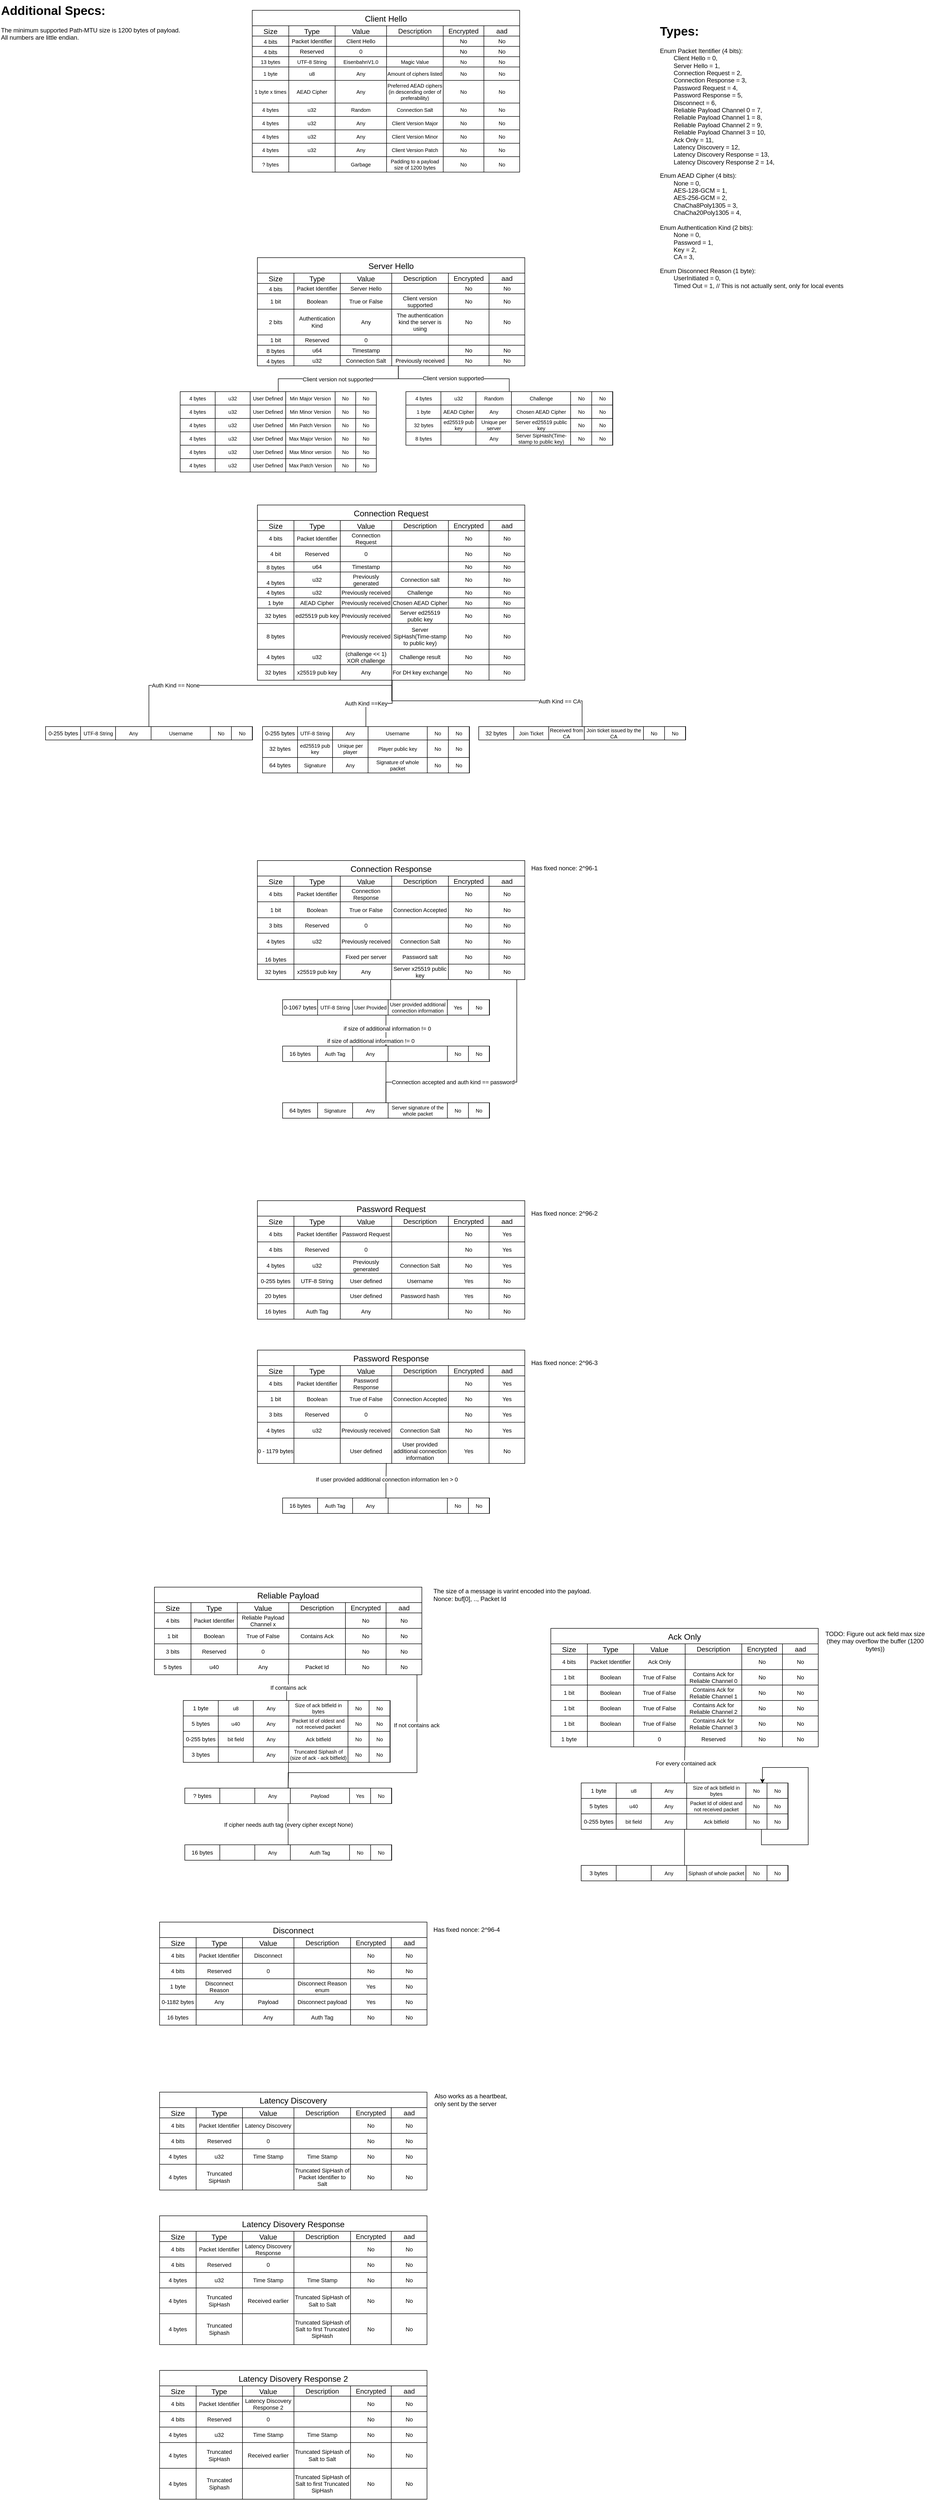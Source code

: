 <mxfile version="24.5.4" type="device">
  <diagram name="Page-1" id="a2SmsTliVjrfyhKkyv_o">
    <mxGraphModel dx="947" dy="497" grid="1" gridSize="10" guides="1" tooltips="1" connect="1" arrows="1" fold="1" page="1" pageScale="1" pageWidth="827" pageHeight="1169" math="0" shadow="0">
      <root>
        <mxCell id="0" />
        <mxCell id="1" parent="0" />
        <mxCell id="V9ZSLL7o3K4QxJ1sZZzC-1" value="Client Hello" style="shape=table;startSize=30;container=1;collapsible=0;childLayout=tableLayout;strokeColor=default;fontSize=16;" parent="1" vertex="1">
          <mxGeometry x="560" y="20" width="519.5" height="314" as="geometry" />
        </mxCell>
        <mxCell id="V9ZSLL7o3K4QxJ1sZZzC-2" value="" style="shape=tableRow;horizontal=0;startSize=0;swimlaneHead=0;swimlaneBody=0;strokeColor=inherit;top=0;left=0;bottom=0;right=0;collapsible=0;dropTarget=0;fillColor=none;points=[[0,0.5],[1,0.5]];portConstraint=eastwest;fontSize=16;" parent="V9ZSLL7o3K4QxJ1sZZzC-1" vertex="1">
          <mxGeometry y="30" width="519.5" height="20" as="geometry" />
        </mxCell>
        <mxCell id="V9ZSLL7o3K4QxJ1sZZzC-3" value="Size" style="shape=partialRectangle;html=1;whiteSpace=wrap;connectable=0;strokeColor=inherit;overflow=hidden;fillColor=none;top=0;left=0;bottom=0;right=0;pointerEvents=1;fontSize=14;" parent="V9ZSLL7o3K4QxJ1sZZzC-2" vertex="1">
          <mxGeometry width="71" height="20" as="geometry">
            <mxRectangle width="71" height="20" as="alternateBounds" />
          </mxGeometry>
        </mxCell>
        <mxCell id="V9ZSLL7o3K4QxJ1sZZzC-4" value="Type" style="shape=partialRectangle;html=1;whiteSpace=wrap;connectable=0;strokeColor=inherit;overflow=hidden;fillColor=none;top=0;left=0;bottom=0;right=0;pointerEvents=1;fontSize=14;" parent="V9ZSLL7o3K4QxJ1sZZzC-2" vertex="1">
          <mxGeometry x="71" width="90" height="20" as="geometry">
            <mxRectangle width="90" height="20" as="alternateBounds" />
          </mxGeometry>
        </mxCell>
        <mxCell id="V9ZSLL7o3K4QxJ1sZZzC-5" value="Value" style="shape=partialRectangle;html=1;whiteSpace=wrap;connectable=0;strokeColor=inherit;overflow=hidden;fillColor=none;top=0;left=0;bottom=0;right=0;pointerEvents=1;fontSize=14;" parent="V9ZSLL7o3K4QxJ1sZZzC-2" vertex="1">
          <mxGeometry x="161" width="100" height="20" as="geometry">
            <mxRectangle width="100" height="20" as="alternateBounds" />
          </mxGeometry>
        </mxCell>
        <mxCell id="V9ZSLL7o3K4QxJ1sZZzC-6" value="Description" style="shape=partialRectangle;html=1;whiteSpace=wrap;connectable=0;strokeColor=inherit;overflow=hidden;fillColor=none;top=0;left=0;bottom=0;right=0;pointerEvents=1;fontSize=13;" parent="V9ZSLL7o3K4QxJ1sZZzC-2" vertex="1">
          <mxGeometry x="261" width="110" height="20" as="geometry">
            <mxRectangle width="110" height="20" as="alternateBounds" />
          </mxGeometry>
        </mxCell>
        <mxCell id="V9ZSLL7o3K4QxJ1sZZzC-7" value="Encrypted" style="shape=partialRectangle;html=1;whiteSpace=wrap;connectable=0;strokeColor=inherit;overflow=hidden;fillColor=none;top=0;left=0;bottom=0;right=0;pointerEvents=1;fontSize=13;" parent="V9ZSLL7o3K4QxJ1sZZzC-2" vertex="1">
          <mxGeometry x="371" width="79" height="20" as="geometry">
            <mxRectangle width="79" height="20" as="alternateBounds" />
          </mxGeometry>
        </mxCell>
        <mxCell id="V9ZSLL7o3K4QxJ1sZZzC-8" value="aad" style="shape=partialRectangle;html=1;whiteSpace=wrap;connectable=0;strokeColor=inherit;overflow=hidden;fillColor=none;top=0;left=0;bottom=0;right=0;pointerEvents=1;fontSize=13;" parent="V9ZSLL7o3K4QxJ1sZZzC-2" vertex="1">
          <mxGeometry x="450" width="70" height="20" as="geometry">
            <mxRectangle width="70" height="20" as="alternateBounds" />
          </mxGeometry>
        </mxCell>
        <mxCell id="V9ZSLL7o3K4QxJ1sZZzC-51" style="shape=tableRow;horizontal=0;startSize=0;swimlaneHead=0;swimlaneBody=0;strokeColor=inherit;top=0;left=0;bottom=0;right=0;collapsible=0;dropTarget=0;fillColor=none;points=[[0,0.5],[1,0.5]];portConstraint=eastwest;fontSize=16;" parent="V9ZSLL7o3K4QxJ1sZZzC-1" vertex="1">
          <mxGeometry y="50" width="519.5" height="20" as="geometry" />
        </mxCell>
        <mxCell id="V9ZSLL7o3K4QxJ1sZZzC-52" value="4 bits" style="shape=partialRectangle;html=1;whiteSpace=wrap;connectable=0;strokeColor=inherit;overflow=hidden;fillColor=none;top=0;left=0;bottom=0;right=0;pointerEvents=1;fontSize=11;verticalAlign=bottom;" parent="V9ZSLL7o3K4QxJ1sZZzC-51" vertex="1">
          <mxGeometry width="71" height="20" as="geometry">
            <mxRectangle width="71" height="20" as="alternateBounds" />
          </mxGeometry>
        </mxCell>
        <mxCell id="V9ZSLL7o3K4QxJ1sZZzC-53" value="Packet Identifier" style="shape=partialRectangle;html=1;whiteSpace=wrap;connectable=0;strokeColor=inherit;overflow=hidden;fillColor=none;top=0;left=0;bottom=0;right=0;pointerEvents=1;fontSize=11;" parent="V9ZSLL7o3K4QxJ1sZZzC-51" vertex="1">
          <mxGeometry x="71" width="90" height="20" as="geometry">
            <mxRectangle width="90" height="20" as="alternateBounds" />
          </mxGeometry>
        </mxCell>
        <mxCell id="V9ZSLL7o3K4QxJ1sZZzC-54" value="Client Hello" style="shape=partialRectangle;html=1;whiteSpace=wrap;connectable=0;strokeColor=inherit;overflow=hidden;fillColor=none;top=0;left=0;bottom=0;right=0;pointerEvents=1;fontSize=11;" parent="V9ZSLL7o3K4QxJ1sZZzC-51" vertex="1">
          <mxGeometry x="161" width="100" height="20" as="geometry">
            <mxRectangle width="100" height="20" as="alternateBounds" />
          </mxGeometry>
        </mxCell>
        <mxCell id="V9ZSLL7o3K4QxJ1sZZzC-55" style="shape=partialRectangle;html=1;whiteSpace=wrap;connectable=0;strokeColor=inherit;overflow=hidden;fillColor=none;top=0;left=0;bottom=0;right=0;pointerEvents=1;fontSize=11;" parent="V9ZSLL7o3K4QxJ1sZZzC-51" vertex="1">
          <mxGeometry x="261" width="110" height="20" as="geometry">
            <mxRectangle width="110" height="20" as="alternateBounds" />
          </mxGeometry>
        </mxCell>
        <mxCell id="V9ZSLL7o3K4QxJ1sZZzC-56" value="No" style="shape=partialRectangle;html=1;whiteSpace=wrap;connectable=0;strokeColor=inherit;overflow=hidden;fillColor=none;top=0;left=0;bottom=0;right=0;pointerEvents=1;fontSize=11;" parent="V9ZSLL7o3K4QxJ1sZZzC-51" vertex="1">
          <mxGeometry x="371" width="79" height="20" as="geometry">
            <mxRectangle width="79" height="20" as="alternateBounds" />
          </mxGeometry>
        </mxCell>
        <mxCell id="V9ZSLL7o3K4QxJ1sZZzC-57" value="No" style="shape=partialRectangle;html=1;whiteSpace=wrap;connectable=0;strokeColor=inherit;overflow=hidden;fillColor=none;top=0;left=0;bottom=0;right=0;pointerEvents=1;fontSize=11;" parent="V9ZSLL7o3K4QxJ1sZZzC-51" vertex="1">
          <mxGeometry x="450" width="70" height="20" as="geometry">
            <mxRectangle width="70" height="20" as="alternateBounds" />
          </mxGeometry>
        </mxCell>
        <mxCell id="V9ZSLL7o3K4QxJ1sZZzC-59" style="shape=tableRow;horizontal=0;startSize=0;swimlaneHead=0;swimlaneBody=0;strokeColor=inherit;top=0;left=0;bottom=0;right=0;collapsible=0;dropTarget=0;fillColor=none;points=[[0,0.5],[1,0.5]];portConstraint=eastwest;fontSize=16;" parent="V9ZSLL7o3K4QxJ1sZZzC-1" vertex="1">
          <mxGeometry y="70" width="519.5" height="20" as="geometry" />
        </mxCell>
        <mxCell id="V9ZSLL7o3K4QxJ1sZZzC-60" value="4 bits" style="shape=partialRectangle;html=1;whiteSpace=wrap;connectable=0;strokeColor=inherit;overflow=hidden;fillColor=none;top=0;left=0;bottom=0;right=0;pointerEvents=1;fontSize=11;verticalAlign=bottom;" parent="V9ZSLL7o3K4QxJ1sZZzC-59" vertex="1">
          <mxGeometry width="71" height="20" as="geometry">
            <mxRectangle width="71" height="20" as="alternateBounds" />
          </mxGeometry>
        </mxCell>
        <mxCell id="V9ZSLL7o3K4QxJ1sZZzC-61" value="Reserved" style="shape=partialRectangle;html=1;whiteSpace=wrap;connectable=0;strokeColor=inherit;overflow=hidden;fillColor=none;top=0;left=0;bottom=0;right=0;pointerEvents=1;fontSize=11;" parent="V9ZSLL7o3K4QxJ1sZZzC-59" vertex="1">
          <mxGeometry x="71" width="90" height="20" as="geometry">
            <mxRectangle width="90" height="20" as="alternateBounds" />
          </mxGeometry>
        </mxCell>
        <mxCell id="V9ZSLL7o3K4QxJ1sZZzC-62" value="0" style="shape=partialRectangle;html=1;whiteSpace=wrap;connectable=0;strokeColor=inherit;overflow=hidden;fillColor=none;top=0;left=0;bottom=0;right=0;pointerEvents=1;fontSize=11;" parent="V9ZSLL7o3K4QxJ1sZZzC-59" vertex="1">
          <mxGeometry x="161" width="100" height="20" as="geometry">
            <mxRectangle width="100" height="20" as="alternateBounds" />
          </mxGeometry>
        </mxCell>
        <mxCell id="V9ZSLL7o3K4QxJ1sZZzC-63" style="shape=partialRectangle;html=1;whiteSpace=wrap;connectable=0;strokeColor=inherit;overflow=hidden;fillColor=none;top=0;left=0;bottom=0;right=0;pointerEvents=1;fontSize=11;" parent="V9ZSLL7o3K4QxJ1sZZzC-59" vertex="1">
          <mxGeometry x="261" width="110" height="20" as="geometry">
            <mxRectangle width="110" height="20" as="alternateBounds" />
          </mxGeometry>
        </mxCell>
        <mxCell id="V9ZSLL7o3K4QxJ1sZZzC-64" value="No" style="shape=partialRectangle;html=1;whiteSpace=wrap;connectable=0;strokeColor=inherit;overflow=hidden;fillColor=none;top=0;left=0;bottom=0;right=0;pointerEvents=1;fontSize=11;" parent="V9ZSLL7o3K4QxJ1sZZzC-59" vertex="1">
          <mxGeometry x="371" width="79" height="20" as="geometry">
            <mxRectangle width="79" height="20" as="alternateBounds" />
          </mxGeometry>
        </mxCell>
        <mxCell id="V9ZSLL7o3K4QxJ1sZZzC-65" value="No" style="shape=partialRectangle;html=1;whiteSpace=wrap;connectable=0;strokeColor=inherit;overflow=hidden;fillColor=none;top=0;left=0;bottom=0;right=0;pointerEvents=1;fontSize=11;" parent="V9ZSLL7o3K4QxJ1sZZzC-59" vertex="1">
          <mxGeometry x="450" width="70" height="20" as="geometry">
            <mxRectangle width="70" height="20" as="alternateBounds" />
          </mxGeometry>
        </mxCell>
        <mxCell id="V9ZSLL7o3K4QxJ1sZZzC-9" value="" style="shape=tableRow;horizontal=0;startSize=0;swimlaneHead=0;swimlaneBody=0;strokeColor=inherit;top=0;left=0;bottom=0;right=0;collapsible=0;dropTarget=0;fillColor=none;points=[[0,0.5],[1,0.5]];portConstraint=eastwest;fontSize=16;" parent="V9ZSLL7o3K4QxJ1sZZzC-1" vertex="1">
          <mxGeometry y="90" width="519.5" height="20" as="geometry" />
        </mxCell>
        <mxCell id="V9ZSLL7o3K4QxJ1sZZzC-10" value="13 bytes" style="shape=partialRectangle;html=1;whiteSpace=wrap;connectable=0;strokeColor=inherit;overflow=hidden;fillColor=none;top=0;left=0;bottom=0;right=0;pointerEvents=1;fontSize=10;" parent="V9ZSLL7o3K4QxJ1sZZzC-9" vertex="1">
          <mxGeometry width="71" height="20" as="geometry">
            <mxRectangle width="71" height="20" as="alternateBounds" />
          </mxGeometry>
        </mxCell>
        <mxCell id="V9ZSLL7o3K4QxJ1sZZzC-11" value="UTF-8 String" style="shape=partialRectangle;html=1;whiteSpace=wrap;connectable=0;strokeColor=inherit;overflow=hidden;fillColor=none;top=0;left=0;bottom=0;right=0;pointerEvents=1;fontSize=10;verticalAlign=middle;" parent="V9ZSLL7o3K4QxJ1sZZzC-9" vertex="1">
          <mxGeometry x="71" width="90" height="20" as="geometry">
            <mxRectangle width="90" height="20" as="alternateBounds" />
          </mxGeometry>
        </mxCell>
        <mxCell id="V9ZSLL7o3K4QxJ1sZZzC-12" value="EisenbahnV1.0" style="shape=partialRectangle;html=1;whiteSpace=wrap;connectable=0;strokeColor=inherit;overflow=hidden;fillColor=none;top=0;left=0;bottom=0;right=0;pointerEvents=1;fontSize=10;" parent="V9ZSLL7o3K4QxJ1sZZzC-9" vertex="1">
          <mxGeometry x="161" width="100" height="20" as="geometry">
            <mxRectangle width="100" height="20" as="alternateBounds" />
          </mxGeometry>
        </mxCell>
        <mxCell id="V9ZSLL7o3K4QxJ1sZZzC-13" value="Magic Value" style="shape=partialRectangle;html=1;whiteSpace=wrap;connectable=0;strokeColor=inherit;overflow=hidden;fillColor=none;top=0;left=0;bottom=0;right=0;pointerEvents=1;fontSize=10;" parent="V9ZSLL7o3K4QxJ1sZZzC-9" vertex="1">
          <mxGeometry x="261" width="110" height="20" as="geometry">
            <mxRectangle width="110" height="20" as="alternateBounds" />
          </mxGeometry>
        </mxCell>
        <mxCell id="V9ZSLL7o3K4QxJ1sZZzC-14" value="No" style="shape=partialRectangle;html=1;whiteSpace=wrap;connectable=0;strokeColor=inherit;overflow=hidden;fillColor=none;top=0;left=0;bottom=0;right=0;pointerEvents=1;fontSize=10;" parent="V9ZSLL7o3K4QxJ1sZZzC-9" vertex="1">
          <mxGeometry x="371" width="79" height="20" as="geometry">
            <mxRectangle width="79" height="20" as="alternateBounds" />
          </mxGeometry>
        </mxCell>
        <mxCell id="V9ZSLL7o3K4QxJ1sZZzC-15" value="No" style="shape=partialRectangle;html=1;whiteSpace=wrap;connectable=0;strokeColor=inherit;overflow=hidden;fillColor=none;top=0;left=0;bottom=0;right=0;pointerEvents=1;fontSize=10;" parent="V9ZSLL7o3K4QxJ1sZZzC-9" vertex="1">
          <mxGeometry x="450" width="70" height="20" as="geometry">
            <mxRectangle width="70" height="20" as="alternateBounds" />
          </mxGeometry>
        </mxCell>
        <mxCell id="V9ZSLL7o3K4QxJ1sZZzC-16" value="" style="shape=tableRow;horizontal=0;startSize=0;swimlaneHead=0;swimlaneBody=0;strokeColor=inherit;top=0;left=0;bottom=0;right=0;collapsible=0;dropTarget=0;fillColor=none;points=[[0,0.5],[1,0.5]];portConstraint=eastwest;fontSize=16;" parent="V9ZSLL7o3K4QxJ1sZZzC-1" vertex="1">
          <mxGeometry y="110" width="519.5" height="26" as="geometry" />
        </mxCell>
        <mxCell id="V9ZSLL7o3K4QxJ1sZZzC-17" value="1 byte" style="shape=partialRectangle;html=1;whiteSpace=wrap;connectable=0;strokeColor=inherit;overflow=hidden;fillColor=none;top=0;left=0;bottom=0;right=0;pointerEvents=1;fontSize=10;" parent="V9ZSLL7o3K4QxJ1sZZzC-16" vertex="1">
          <mxGeometry width="71" height="26" as="geometry">
            <mxRectangle width="71" height="26" as="alternateBounds" />
          </mxGeometry>
        </mxCell>
        <mxCell id="V9ZSLL7o3K4QxJ1sZZzC-18" value="u8" style="shape=partialRectangle;html=1;whiteSpace=wrap;connectable=0;strokeColor=inherit;overflow=hidden;fillColor=none;top=0;left=0;bottom=0;right=0;pointerEvents=1;fontSize=10;" parent="V9ZSLL7o3K4QxJ1sZZzC-16" vertex="1">
          <mxGeometry x="71" width="90" height="26" as="geometry">
            <mxRectangle width="90" height="26" as="alternateBounds" />
          </mxGeometry>
        </mxCell>
        <mxCell id="V9ZSLL7o3K4QxJ1sZZzC-19" value="Any" style="shape=partialRectangle;html=1;whiteSpace=wrap;connectable=0;strokeColor=inherit;overflow=hidden;fillColor=none;top=0;left=0;bottom=0;right=0;pointerEvents=1;fontSize=10;" parent="V9ZSLL7o3K4QxJ1sZZzC-16" vertex="1">
          <mxGeometry x="161" width="100" height="26" as="geometry">
            <mxRectangle width="100" height="26" as="alternateBounds" />
          </mxGeometry>
        </mxCell>
        <mxCell id="V9ZSLL7o3K4QxJ1sZZzC-20" value="Amount of ciphers listed" style="shape=partialRectangle;html=1;whiteSpace=wrap;connectable=0;strokeColor=inherit;overflow=hidden;fillColor=none;top=0;left=0;bottom=0;right=0;pointerEvents=1;fontSize=10;" parent="V9ZSLL7o3K4QxJ1sZZzC-16" vertex="1">
          <mxGeometry x="261" width="110" height="26" as="geometry">
            <mxRectangle width="110" height="26" as="alternateBounds" />
          </mxGeometry>
        </mxCell>
        <mxCell id="V9ZSLL7o3K4QxJ1sZZzC-21" value="No" style="shape=partialRectangle;html=1;whiteSpace=wrap;connectable=0;strokeColor=inherit;overflow=hidden;fillColor=none;top=0;left=0;bottom=0;right=0;pointerEvents=1;fontSize=10;" parent="V9ZSLL7o3K4QxJ1sZZzC-16" vertex="1">
          <mxGeometry x="371" width="79" height="26" as="geometry">
            <mxRectangle width="79" height="26" as="alternateBounds" />
          </mxGeometry>
        </mxCell>
        <mxCell id="V9ZSLL7o3K4QxJ1sZZzC-22" value="No" style="shape=partialRectangle;html=1;whiteSpace=wrap;connectable=0;strokeColor=inherit;overflow=hidden;fillColor=none;top=0;left=0;bottom=0;right=0;pointerEvents=1;fontSize=10;" parent="V9ZSLL7o3K4QxJ1sZZzC-16" vertex="1">
          <mxGeometry x="450" width="70" height="26" as="geometry">
            <mxRectangle width="70" height="26" as="alternateBounds" />
          </mxGeometry>
        </mxCell>
        <mxCell id="V9ZSLL7o3K4QxJ1sZZzC-23" style="shape=tableRow;horizontal=0;startSize=0;swimlaneHead=0;swimlaneBody=0;strokeColor=inherit;top=0;left=0;bottom=0;right=0;collapsible=0;dropTarget=0;fillColor=none;points=[[0,0.5],[1,0.5]];portConstraint=eastwest;fontSize=16;" parent="V9ZSLL7o3K4QxJ1sZZzC-1" vertex="1">
          <mxGeometry y="136" width="519.5" height="44" as="geometry" />
        </mxCell>
        <mxCell id="V9ZSLL7o3K4QxJ1sZZzC-24" value="1 byte x times" style="shape=partialRectangle;html=1;whiteSpace=wrap;connectable=0;strokeColor=inherit;overflow=hidden;fillColor=none;top=0;left=0;bottom=0;right=0;pointerEvents=1;fontSize=10;" parent="V9ZSLL7o3K4QxJ1sZZzC-23" vertex="1">
          <mxGeometry width="71" height="44" as="geometry">
            <mxRectangle width="71" height="44" as="alternateBounds" />
          </mxGeometry>
        </mxCell>
        <mxCell id="V9ZSLL7o3K4QxJ1sZZzC-25" value="AEAD Cipher" style="shape=partialRectangle;html=1;whiteSpace=wrap;connectable=0;strokeColor=inherit;overflow=hidden;fillColor=none;top=0;left=0;bottom=0;right=0;pointerEvents=1;fontSize=10;" parent="V9ZSLL7o3K4QxJ1sZZzC-23" vertex="1">
          <mxGeometry x="71" width="90" height="44" as="geometry">
            <mxRectangle width="90" height="44" as="alternateBounds" />
          </mxGeometry>
        </mxCell>
        <mxCell id="V9ZSLL7o3K4QxJ1sZZzC-26" value="Any" style="shape=partialRectangle;html=1;whiteSpace=wrap;connectable=0;strokeColor=inherit;overflow=hidden;fillColor=none;top=0;left=0;bottom=0;right=0;pointerEvents=1;fontSize=10;" parent="V9ZSLL7o3K4QxJ1sZZzC-23" vertex="1">
          <mxGeometry x="161" width="100" height="44" as="geometry">
            <mxRectangle width="100" height="44" as="alternateBounds" />
          </mxGeometry>
        </mxCell>
        <mxCell id="V9ZSLL7o3K4QxJ1sZZzC-27" value="Preferred AEAD ciphers (in descending order of preferability)" style="shape=partialRectangle;html=1;whiteSpace=wrap;connectable=0;strokeColor=inherit;overflow=hidden;fillColor=none;top=0;left=0;bottom=0;right=0;pointerEvents=1;fontSize=10;" parent="V9ZSLL7o3K4QxJ1sZZzC-23" vertex="1">
          <mxGeometry x="261" width="110" height="44" as="geometry">
            <mxRectangle width="110" height="44" as="alternateBounds" />
          </mxGeometry>
        </mxCell>
        <mxCell id="V9ZSLL7o3K4QxJ1sZZzC-28" value="No" style="shape=partialRectangle;html=1;whiteSpace=wrap;connectable=0;strokeColor=inherit;overflow=hidden;fillColor=none;top=0;left=0;bottom=0;right=0;pointerEvents=1;fontSize=10;" parent="V9ZSLL7o3K4QxJ1sZZzC-23" vertex="1">
          <mxGeometry x="371" width="79" height="44" as="geometry">
            <mxRectangle width="79" height="44" as="alternateBounds" />
          </mxGeometry>
        </mxCell>
        <mxCell id="V9ZSLL7o3K4QxJ1sZZzC-29" value="No" style="shape=partialRectangle;html=1;whiteSpace=wrap;connectable=0;strokeColor=inherit;overflow=hidden;fillColor=none;top=0;left=0;bottom=0;right=0;pointerEvents=1;fontSize=10;" parent="V9ZSLL7o3K4QxJ1sZZzC-23" vertex="1">
          <mxGeometry x="450" width="70" height="44" as="geometry">
            <mxRectangle width="70" height="44" as="alternateBounds" />
          </mxGeometry>
        </mxCell>
        <mxCell id="V9ZSLL7o3K4QxJ1sZZzC-37" style="shape=tableRow;horizontal=0;startSize=0;swimlaneHead=0;swimlaneBody=0;strokeColor=inherit;top=0;left=0;bottom=0;right=0;collapsible=0;dropTarget=0;fillColor=none;points=[[0,0.5],[1,0.5]];portConstraint=eastwest;fontSize=16;" parent="V9ZSLL7o3K4QxJ1sZZzC-1" vertex="1">
          <mxGeometry y="180" width="519.5" height="26" as="geometry" />
        </mxCell>
        <mxCell id="V9ZSLL7o3K4QxJ1sZZzC-38" value="4 bytes" style="shape=partialRectangle;html=1;whiteSpace=wrap;connectable=0;strokeColor=inherit;overflow=hidden;fillColor=none;top=0;left=0;bottom=0;right=0;pointerEvents=1;fontSize=10;" parent="V9ZSLL7o3K4QxJ1sZZzC-37" vertex="1">
          <mxGeometry width="71" height="26" as="geometry">
            <mxRectangle width="71" height="26" as="alternateBounds" />
          </mxGeometry>
        </mxCell>
        <mxCell id="V9ZSLL7o3K4QxJ1sZZzC-39" value="u32" style="shape=partialRectangle;html=1;whiteSpace=wrap;connectable=0;strokeColor=inherit;overflow=hidden;fillColor=none;top=0;left=0;bottom=0;right=0;pointerEvents=1;fontSize=10;" parent="V9ZSLL7o3K4QxJ1sZZzC-37" vertex="1">
          <mxGeometry x="71" width="90" height="26" as="geometry">
            <mxRectangle width="90" height="26" as="alternateBounds" />
          </mxGeometry>
        </mxCell>
        <mxCell id="V9ZSLL7o3K4QxJ1sZZzC-40" value="Random" style="shape=partialRectangle;html=1;whiteSpace=wrap;connectable=0;strokeColor=inherit;overflow=hidden;fillColor=none;top=0;left=0;bottom=0;right=0;pointerEvents=1;fontSize=10;" parent="V9ZSLL7o3K4QxJ1sZZzC-37" vertex="1">
          <mxGeometry x="161" width="100" height="26" as="geometry">
            <mxRectangle width="100" height="26" as="alternateBounds" />
          </mxGeometry>
        </mxCell>
        <mxCell id="V9ZSLL7o3K4QxJ1sZZzC-41" value="Connection Salt" style="shape=partialRectangle;html=1;whiteSpace=wrap;connectable=0;strokeColor=inherit;overflow=hidden;fillColor=none;top=0;left=0;bottom=0;right=0;pointerEvents=1;fontSize=10;" parent="V9ZSLL7o3K4QxJ1sZZzC-37" vertex="1">
          <mxGeometry x="261" width="110" height="26" as="geometry">
            <mxRectangle width="110" height="26" as="alternateBounds" />
          </mxGeometry>
        </mxCell>
        <mxCell id="V9ZSLL7o3K4QxJ1sZZzC-42" value="No" style="shape=partialRectangle;html=1;whiteSpace=wrap;connectable=0;strokeColor=inherit;overflow=hidden;fillColor=none;top=0;left=0;bottom=0;right=0;pointerEvents=1;fontSize=10;" parent="V9ZSLL7o3K4QxJ1sZZzC-37" vertex="1">
          <mxGeometry x="371" width="79" height="26" as="geometry">
            <mxRectangle width="79" height="26" as="alternateBounds" />
          </mxGeometry>
        </mxCell>
        <mxCell id="V9ZSLL7o3K4QxJ1sZZzC-43" value="No" style="shape=partialRectangle;html=1;whiteSpace=wrap;connectable=0;strokeColor=inherit;overflow=hidden;fillColor=none;top=0;left=0;bottom=0;right=0;pointerEvents=1;fontSize=10;" parent="V9ZSLL7o3K4QxJ1sZZzC-37" vertex="1">
          <mxGeometry x="450" width="70" height="26" as="geometry">
            <mxRectangle width="70" height="26" as="alternateBounds" />
          </mxGeometry>
        </mxCell>
        <mxCell id="V9ZSLL7o3K4QxJ1sZZzC-66" style="shape=tableRow;horizontal=0;startSize=0;swimlaneHead=0;swimlaneBody=0;strokeColor=inherit;top=0;left=0;bottom=0;right=0;collapsible=0;dropTarget=0;fillColor=none;points=[[0,0.5],[1,0.5]];portConstraint=eastwest;fontSize=16;" parent="V9ZSLL7o3K4QxJ1sZZzC-1" vertex="1">
          <mxGeometry y="206" width="519.5" height="26" as="geometry" />
        </mxCell>
        <mxCell id="V9ZSLL7o3K4QxJ1sZZzC-67" value="4 bytes" style="shape=partialRectangle;html=1;whiteSpace=wrap;connectable=0;strokeColor=inherit;overflow=hidden;fillColor=none;top=0;left=0;bottom=0;right=0;pointerEvents=1;fontSize=10;" parent="V9ZSLL7o3K4QxJ1sZZzC-66" vertex="1">
          <mxGeometry width="71" height="26" as="geometry">
            <mxRectangle width="71" height="26" as="alternateBounds" />
          </mxGeometry>
        </mxCell>
        <mxCell id="V9ZSLL7o3K4QxJ1sZZzC-68" value="u32" style="shape=partialRectangle;html=1;whiteSpace=wrap;connectable=0;strokeColor=inherit;overflow=hidden;fillColor=none;top=0;left=0;bottom=0;right=0;pointerEvents=1;fontSize=10;" parent="V9ZSLL7o3K4QxJ1sZZzC-66" vertex="1">
          <mxGeometry x="71" width="90" height="26" as="geometry">
            <mxRectangle width="90" height="26" as="alternateBounds" />
          </mxGeometry>
        </mxCell>
        <mxCell id="V9ZSLL7o3K4QxJ1sZZzC-69" value="Any" style="shape=partialRectangle;html=1;whiteSpace=wrap;connectable=0;strokeColor=inherit;overflow=hidden;fillColor=none;top=0;left=0;bottom=0;right=0;pointerEvents=1;fontSize=10;" parent="V9ZSLL7o3K4QxJ1sZZzC-66" vertex="1">
          <mxGeometry x="161" width="100" height="26" as="geometry">
            <mxRectangle width="100" height="26" as="alternateBounds" />
          </mxGeometry>
        </mxCell>
        <mxCell id="V9ZSLL7o3K4QxJ1sZZzC-70" value="Client Version Major" style="shape=partialRectangle;html=1;whiteSpace=wrap;connectable=0;strokeColor=inherit;overflow=hidden;fillColor=none;top=0;left=0;bottom=0;right=0;pointerEvents=1;fontSize=10;" parent="V9ZSLL7o3K4QxJ1sZZzC-66" vertex="1">
          <mxGeometry x="261" width="110" height="26" as="geometry">
            <mxRectangle width="110" height="26" as="alternateBounds" />
          </mxGeometry>
        </mxCell>
        <mxCell id="V9ZSLL7o3K4QxJ1sZZzC-71" value="No" style="shape=partialRectangle;html=1;whiteSpace=wrap;connectable=0;strokeColor=inherit;overflow=hidden;fillColor=none;top=0;left=0;bottom=0;right=0;pointerEvents=1;fontSize=10;" parent="V9ZSLL7o3K4QxJ1sZZzC-66" vertex="1">
          <mxGeometry x="371" width="79" height="26" as="geometry">
            <mxRectangle width="79" height="26" as="alternateBounds" />
          </mxGeometry>
        </mxCell>
        <mxCell id="V9ZSLL7o3K4QxJ1sZZzC-72" value="No" style="shape=partialRectangle;html=1;whiteSpace=wrap;connectable=0;strokeColor=inherit;overflow=hidden;fillColor=none;top=0;left=0;bottom=0;right=0;pointerEvents=1;fontSize=10;" parent="V9ZSLL7o3K4QxJ1sZZzC-66" vertex="1">
          <mxGeometry x="450" width="70" height="26" as="geometry">
            <mxRectangle width="70" height="26" as="alternateBounds" />
          </mxGeometry>
        </mxCell>
        <mxCell id="V9ZSLL7o3K4QxJ1sZZzC-81" style="shape=tableRow;horizontal=0;startSize=0;swimlaneHead=0;swimlaneBody=0;strokeColor=inherit;top=0;left=0;bottom=0;right=0;collapsible=0;dropTarget=0;fillColor=none;points=[[0,0.5],[1,0.5]];portConstraint=eastwest;fontSize=16;" parent="V9ZSLL7o3K4QxJ1sZZzC-1" vertex="1">
          <mxGeometry y="232" width="519.5" height="26" as="geometry" />
        </mxCell>
        <mxCell id="V9ZSLL7o3K4QxJ1sZZzC-82" value="4 bytes" style="shape=partialRectangle;html=1;whiteSpace=wrap;connectable=0;strokeColor=inherit;overflow=hidden;fillColor=none;top=0;left=0;bottom=0;right=0;pointerEvents=1;fontSize=10;" parent="V9ZSLL7o3K4QxJ1sZZzC-81" vertex="1">
          <mxGeometry width="71" height="26" as="geometry">
            <mxRectangle width="71" height="26" as="alternateBounds" />
          </mxGeometry>
        </mxCell>
        <mxCell id="V9ZSLL7o3K4QxJ1sZZzC-83" value="u32" style="shape=partialRectangle;html=1;whiteSpace=wrap;connectable=0;strokeColor=inherit;overflow=hidden;fillColor=none;top=0;left=0;bottom=0;right=0;pointerEvents=1;fontSize=10;" parent="V9ZSLL7o3K4QxJ1sZZzC-81" vertex="1">
          <mxGeometry x="71" width="90" height="26" as="geometry">
            <mxRectangle width="90" height="26" as="alternateBounds" />
          </mxGeometry>
        </mxCell>
        <mxCell id="V9ZSLL7o3K4QxJ1sZZzC-84" value="Any" style="shape=partialRectangle;html=1;whiteSpace=wrap;connectable=0;strokeColor=inherit;overflow=hidden;fillColor=none;top=0;left=0;bottom=0;right=0;pointerEvents=1;fontSize=10;" parent="V9ZSLL7o3K4QxJ1sZZzC-81" vertex="1">
          <mxGeometry x="161" width="100" height="26" as="geometry">
            <mxRectangle width="100" height="26" as="alternateBounds" />
          </mxGeometry>
        </mxCell>
        <mxCell id="V9ZSLL7o3K4QxJ1sZZzC-85" value="Client Version Minor" style="shape=partialRectangle;html=1;whiteSpace=wrap;connectable=0;strokeColor=inherit;overflow=hidden;fillColor=none;top=0;left=0;bottom=0;right=0;pointerEvents=1;fontSize=10;" parent="V9ZSLL7o3K4QxJ1sZZzC-81" vertex="1">
          <mxGeometry x="261" width="110" height="26" as="geometry">
            <mxRectangle width="110" height="26" as="alternateBounds" />
          </mxGeometry>
        </mxCell>
        <mxCell id="V9ZSLL7o3K4QxJ1sZZzC-86" value="No" style="shape=partialRectangle;html=1;whiteSpace=wrap;connectable=0;strokeColor=inherit;overflow=hidden;fillColor=none;top=0;left=0;bottom=0;right=0;pointerEvents=1;fontSize=10;" parent="V9ZSLL7o3K4QxJ1sZZzC-81" vertex="1">
          <mxGeometry x="371" width="79" height="26" as="geometry">
            <mxRectangle width="79" height="26" as="alternateBounds" />
          </mxGeometry>
        </mxCell>
        <mxCell id="V9ZSLL7o3K4QxJ1sZZzC-87" value="No" style="shape=partialRectangle;html=1;whiteSpace=wrap;connectable=0;strokeColor=inherit;overflow=hidden;fillColor=none;top=0;left=0;bottom=0;right=0;pointerEvents=1;fontSize=10;" parent="V9ZSLL7o3K4QxJ1sZZzC-81" vertex="1">
          <mxGeometry x="450" width="70" height="26" as="geometry">
            <mxRectangle width="70" height="26" as="alternateBounds" />
          </mxGeometry>
        </mxCell>
        <mxCell id="V9ZSLL7o3K4QxJ1sZZzC-74" style="shape=tableRow;horizontal=0;startSize=0;swimlaneHead=0;swimlaneBody=0;strokeColor=inherit;top=0;left=0;bottom=0;right=0;collapsible=0;dropTarget=0;fillColor=none;points=[[0,0.5],[1,0.5]];portConstraint=eastwest;fontSize=16;" parent="V9ZSLL7o3K4QxJ1sZZzC-1" vertex="1">
          <mxGeometry y="258" width="519.5" height="26" as="geometry" />
        </mxCell>
        <mxCell id="V9ZSLL7o3K4QxJ1sZZzC-75" value="4 bytes" style="shape=partialRectangle;html=1;whiteSpace=wrap;connectable=0;strokeColor=inherit;overflow=hidden;fillColor=none;top=0;left=0;bottom=0;right=0;pointerEvents=1;fontSize=10;" parent="V9ZSLL7o3K4QxJ1sZZzC-74" vertex="1">
          <mxGeometry width="71" height="26" as="geometry">
            <mxRectangle width="71" height="26" as="alternateBounds" />
          </mxGeometry>
        </mxCell>
        <mxCell id="V9ZSLL7o3K4QxJ1sZZzC-76" value="u32" style="shape=partialRectangle;html=1;whiteSpace=wrap;connectable=0;strokeColor=inherit;overflow=hidden;fillColor=none;top=0;left=0;bottom=0;right=0;pointerEvents=1;fontSize=10;" parent="V9ZSLL7o3K4QxJ1sZZzC-74" vertex="1">
          <mxGeometry x="71" width="90" height="26" as="geometry">
            <mxRectangle width="90" height="26" as="alternateBounds" />
          </mxGeometry>
        </mxCell>
        <mxCell id="V9ZSLL7o3K4QxJ1sZZzC-77" value="Any" style="shape=partialRectangle;html=1;whiteSpace=wrap;connectable=0;strokeColor=inherit;overflow=hidden;fillColor=none;top=0;left=0;bottom=0;right=0;pointerEvents=1;fontSize=10;" parent="V9ZSLL7o3K4QxJ1sZZzC-74" vertex="1">
          <mxGeometry x="161" width="100" height="26" as="geometry">
            <mxRectangle width="100" height="26" as="alternateBounds" />
          </mxGeometry>
        </mxCell>
        <mxCell id="V9ZSLL7o3K4QxJ1sZZzC-78" value="Client Version Patch" style="shape=partialRectangle;html=1;whiteSpace=wrap;connectable=0;strokeColor=inherit;overflow=hidden;fillColor=none;top=0;left=0;bottom=0;right=0;pointerEvents=1;fontSize=10;" parent="V9ZSLL7o3K4QxJ1sZZzC-74" vertex="1">
          <mxGeometry x="261" width="110" height="26" as="geometry">
            <mxRectangle width="110" height="26" as="alternateBounds" />
          </mxGeometry>
        </mxCell>
        <mxCell id="V9ZSLL7o3K4QxJ1sZZzC-79" value="No" style="shape=partialRectangle;html=1;whiteSpace=wrap;connectable=0;strokeColor=inherit;overflow=hidden;fillColor=none;top=0;left=0;bottom=0;right=0;pointerEvents=1;fontSize=10;" parent="V9ZSLL7o3K4QxJ1sZZzC-74" vertex="1">
          <mxGeometry x="371" width="79" height="26" as="geometry">
            <mxRectangle width="79" height="26" as="alternateBounds" />
          </mxGeometry>
        </mxCell>
        <mxCell id="V9ZSLL7o3K4QxJ1sZZzC-80" value="No" style="shape=partialRectangle;html=1;whiteSpace=wrap;connectable=0;strokeColor=inherit;overflow=hidden;fillColor=none;top=0;left=0;bottom=0;right=0;pointerEvents=1;fontSize=10;" parent="V9ZSLL7o3K4QxJ1sZZzC-74" vertex="1">
          <mxGeometry x="450" width="70" height="26" as="geometry">
            <mxRectangle width="70" height="26" as="alternateBounds" />
          </mxGeometry>
        </mxCell>
        <mxCell id="V9ZSLL7o3K4QxJ1sZZzC-44" style="shape=tableRow;horizontal=0;startSize=0;swimlaneHead=0;swimlaneBody=0;strokeColor=inherit;top=0;left=0;bottom=0;right=0;collapsible=0;dropTarget=0;fillColor=none;points=[[0,0.5],[1,0.5]];portConstraint=eastwest;fontSize=16;" parent="V9ZSLL7o3K4QxJ1sZZzC-1" vertex="1">
          <mxGeometry y="284" width="519.5" height="30" as="geometry" />
        </mxCell>
        <mxCell id="V9ZSLL7o3K4QxJ1sZZzC-45" value="? bytes" style="shape=partialRectangle;html=1;whiteSpace=wrap;connectable=0;strokeColor=inherit;overflow=hidden;fillColor=none;top=0;left=0;bottom=0;right=0;pointerEvents=1;fontSize=10;" parent="V9ZSLL7o3K4QxJ1sZZzC-44" vertex="1">
          <mxGeometry width="71" height="30" as="geometry">
            <mxRectangle width="71" height="30" as="alternateBounds" />
          </mxGeometry>
        </mxCell>
        <mxCell id="V9ZSLL7o3K4QxJ1sZZzC-46" style="shape=partialRectangle;html=1;whiteSpace=wrap;connectable=0;strokeColor=inherit;overflow=hidden;fillColor=none;top=0;left=0;bottom=0;right=0;pointerEvents=1;fontSize=10;" parent="V9ZSLL7o3K4QxJ1sZZzC-44" vertex="1">
          <mxGeometry x="71" width="90" height="30" as="geometry">
            <mxRectangle width="90" height="30" as="alternateBounds" />
          </mxGeometry>
        </mxCell>
        <mxCell id="V9ZSLL7o3K4QxJ1sZZzC-47" value="Garbage" style="shape=partialRectangle;html=1;whiteSpace=wrap;connectable=0;strokeColor=inherit;overflow=hidden;fillColor=none;top=0;left=0;bottom=0;right=0;pointerEvents=1;fontSize=10;" parent="V9ZSLL7o3K4QxJ1sZZzC-44" vertex="1">
          <mxGeometry x="161" width="100" height="30" as="geometry">
            <mxRectangle width="100" height="30" as="alternateBounds" />
          </mxGeometry>
        </mxCell>
        <mxCell id="V9ZSLL7o3K4QxJ1sZZzC-48" value="Padding to a payload size of 1200 bytes" style="shape=partialRectangle;html=1;whiteSpace=wrap;connectable=0;strokeColor=inherit;overflow=hidden;fillColor=none;top=0;left=0;bottom=0;right=0;pointerEvents=1;fontSize=10;" parent="V9ZSLL7o3K4QxJ1sZZzC-44" vertex="1">
          <mxGeometry x="261" width="110" height="30" as="geometry">
            <mxRectangle width="110" height="30" as="alternateBounds" />
          </mxGeometry>
        </mxCell>
        <mxCell id="V9ZSLL7o3K4QxJ1sZZzC-49" value="No" style="shape=partialRectangle;html=1;whiteSpace=wrap;connectable=0;strokeColor=inherit;overflow=hidden;fillColor=none;top=0;left=0;bottom=0;right=0;pointerEvents=1;fontSize=10;" parent="V9ZSLL7o3K4QxJ1sZZzC-44" vertex="1">
          <mxGeometry x="371" width="79" height="30" as="geometry">
            <mxRectangle width="79" height="30" as="alternateBounds" />
          </mxGeometry>
        </mxCell>
        <mxCell id="V9ZSLL7o3K4QxJ1sZZzC-50" value="No" style="shape=partialRectangle;html=1;whiteSpace=wrap;connectable=0;strokeColor=inherit;overflow=hidden;fillColor=none;top=0;left=0;bottom=0;right=0;pointerEvents=1;fontSize=10;" parent="V9ZSLL7o3K4QxJ1sZZzC-44" vertex="1">
          <mxGeometry x="450" width="70" height="30" as="geometry">
            <mxRectangle width="70" height="30" as="alternateBounds" />
          </mxGeometry>
        </mxCell>
        <mxCell id="V9ZSLL7o3K4QxJ1sZZzC-58" value="&lt;h1 style=&quot;margin-top: 0px;&quot;&gt;Types:&lt;/h1&gt;&lt;p&gt;Enum Packet Itentifier (4 bits):&lt;br&gt;&lt;span style=&quot;white-space: pre;&quot;&gt;&#x9;&lt;/span&gt;Client Hello = 0,&lt;br&gt;&lt;span style=&quot;white-space: pre;&quot;&gt;&#x9;&lt;/span&gt;Server Hello = 1,&lt;br&gt;&lt;span style=&quot;white-space: pre;&quot;&gt;&#x9;&lt;/span&gt;Connection Request = 2,&lt;br&gt;&lt;span style=&quot;white-space: pre;&quot;&gt;&#x9;&lt;/span&gt;Connection Response = 3,&lt;br&gt;&lt;span style=&quot;white-space: pre;&quot;&gt;&#x9;&lt;/span&gt;Password Request = 4,&lt;br&gt;&lt;span style=&quot;white-space: pre;&quot;&gt;&#x9;&lt;/span&gt;Password Response = 5,&lt;br&gt;&lt;span style=&quot;white-space: pre;&quot;&gt;&#x9;&lt;/span&gt;Disconnect = 6,&lt;br&gt;&lt;span style=&quot;white-space: pre;&quot;&gt;&#x9;&lt;/span&gt;Reliable Payload Channel 0 = 7,&lt;br&gt;&lt;span style=&quot;white-space: pre;&quot;&gt;&#x9;&lt;/span&gt;Reliable Payload Channel 1 = 8,&lt;br&gt;&lt;span style=&quot;white-space: pre;&quot;&gt;&#x9;&lt;/span&gt;Reliable Payload Channel 2 = 9,&lt;br&gt;&lt;span style=&quot;white-space: pre;&quot;&gt;&#x9;&lt;/span&gt;Reliable Payload Channel 3 = 10,&lt;br&gt;&lt;span style=&quot;white-space: pre;&quot;&gt;&#x9;&lt;/span&gt;Ack Only = 11,&lt;br&gt;&lt;span style=&quot;white-space: pre;&quot;&gt;&#x9;&lt;/span&gt;Latency Discovery = 12,&lt;br&gt;&lt;span style=&quot;white-space: pre;&quot;&gt;&#x9;&lt;/span&gt;Latency Discovery Response = 13,&lt;br&gt;&lt;span style=&quot;white-space: pre;&quot;&gt;&#x9;&lt;/span&gt;Latency Discovery Response 2 = 14,&lt;br&gt;&lt;/p&gt;&lt;p&gt;Enum AEAD Cipher (4 bits):&lt;br&gt;&lt;span style=&quot;white-space: pre;&quot;&gt;&#x9;&lt;/span&gt;None = 0,&lt;br&gt;&lt;span style=&quot;white-space: pre;&quot;&gt;&#x9;&lt;/span&gt;AES-128-GCM = 1,&lt;br&gt;&lt;span style=&quot;white-space: pre;&quot;&gt;&#x9;&lt;/span&gt;AES-256-GCM = 2,&lt;br&gt;&lt;span style=&quot;white-space: pre;&quot;&gt;&#x9;&lt;/span&gt;ChaCha8Poly1305 = 3,&lt;br&gt;&lt;span style=&quot;white-space: pre;&quot;&gt;&#x9;&lt;/span&gt;ChaCha20Poly1305 = 4,&lt;br&gt;&lt;br&gt;Enum Authentication Kind (2 bits):&lt;br&gt;&lt;span style=&quot;white-space: pre;&quot;&gt;&#x9;&lt;/span&gt;None = 0,&lt;br&gt;&lt;span style=&quot;white-space: pre;&quot;&gt;&#x9;&lt;/span&gt;Password = 1,&lt;br&gt;&lt;span style=&quot;white-space: pre;&quot;&gt;&#x9;&lt;/span&gt;Key = 2,&lt;br&gt;&lt;span style=&quot;white-space: pre;&quot;&gt;&#x9;&lt;/span&gt;CA = 3,&lt;/p&gt;&lt;p&gt;Enum Disconnect Reason (1 byte):&lt;br&gt;&lt;span style=&quot;white-space: pre;&quot;&gt;&#x9;&lt;/span&gt;UserInitiated = 0,&lt;br&gt;&lt;span style=&quot;white-space: pre;&quot;&gt;&#x9;Timed Out = 1, // This is not actually sent, only for local events&lt;/span&gt;&lt;br&gt;&lt;/p&gt;" style="text;html=1;whiteSpace=wrap;overflow=hidden;rounded=0;" parent="1" vertex="1">
          <mxGeometry x="1350" y="40" width="380" height="710" as="geometry" />
        </mxCell>
        <mxCell id="V9ZSLL7o3K4QxJ1sZZzC-73" value="&lt;h1 style=&quot;margin-top: 0px;&quot;&gt;Additional Specs:&lt;br&gt;&lt;/h1&gt;&lt;p&gt;The minimum supported Path-MTU size is 1200 bytes of payload.&lt;br&gt;All numbers are little endian.&lt;br&gt;&lt;/p&gt;" style="text;html=1;whiteSpace=wrap;overflow=hidden;rounded=0;" parent="1" vertex="1">
          <mxGeometry x="70" width="430" height="120" as="geometry" />
        </mxCell>
        <mxCell id="V9ZSLL7o3K4QxJ1sZZzC-88" value="Server Hello" style="shape=table;startSize=30;container=1;collapsible=0;childLayout=tableLayout;strokeColor=default;fontSize=16;" parent="1" vertex="1">
          <mxGeometry x="570" y="500" width="519.5" height="210" as="geometry" />
        </mxCell>
        <mxCell id="V9ZSLL7o3K4QxJ1sZZzC-89" value="" style="shape=tableRow;horizontal=0;startSize=0;swimlaneHead=0;swimlaneBody=0;strokeColor=inherit;top=0;left=0;bottom=0;right=0;collapsible=0;dropTarget=0;fillColor=none;points=[[0,0.5],[1,0.5]];portConstraint=eastwest;fontSize=16;" parent="V9ZSLL7o3K4QxJ1sZZzC-88" vertex="1">
          <mxGeometry y="30" width="519.5" height="20" as="geometry" />
        </mxCell>
        <mxCell id="V9ZSLL7o3K4QxJ1sZZzC-90" value="Size" style="shape=partialRectangle;html=1;whiteSpace=wrap;connectable=0;strokeColor=inherit;overflow=hidden;fillColor=none;top=0;left=0;bottom=0;right=0;pointerEvents=1;fontSize=14;" parent="V9ZSLL7o3K4QxJ1sZZzC-89" vertex="1">
          <mxGeometry width="71" height="20" as="geometry">
            <mxRectangle width="71" height="20" as="alternateBounds" />
          </mxGeometry>
        </mxCell>
        <mxCell id="V9ZSLL7o3K4QxJ1sZZzC-91" value="Type" style="shape=partialRectangle;html=1;whiteSpace=wrap;connectable=0;strokeColor=inherit;overflow=hidden;fillColor=none;top=0;left=0;bottom=0;right=0;pointerEvents=1;fontSize=14;" parent="V9ZSLL7o3K4QxJ1sZZzC-89" vertex="1">
          <mxGeometry x="71" width="90" height="20" as="geometry">
            <mxRectangle width="90" height="20" as="alternateBounds" />
          </mxGeometry>
        </mxCell>
        <mxCell id="V9ZSLL7o3K4QxJ1sZZzC-92" value="Value" style="shape=partialRectangle;html=1;whiteSpace=wrap;connectable=0;strokeColor=inherit;overflow=hidden;fillColor=none;top=0;left=0;bottom=0;right=0;pointerEvents=1;fontSize=14;" parent="V9ZSLL7o3K4QxJ1sZZzC-89" vertex="1">
          <mxGeometry x="161" width="100" height="20" as="geometry">
            <mxRectangle width="100" height="20" as="alternateBounds" />
          </mxGeometry>
        </mxCell>
        <mxCell id="V9ZSLL7o3K4QxJ1sZZzC-93" value="Description" style="shape=partialRectangle;html=1;whiteSpace=wrap;connectable=0;strokeColor=inherit;overflow=hidden;fillColor=none;top=0;left=0;bottom=0;right=0;pointerEvents=1;fontSize=13;" parent="V9ZSLL7o3K4QxJ1sZZzC-89" vertex="1">
          <mxGeometry x="261" width="110" height="20" as="geometry">
            <mxRectangle width="110" height="20" as="alternateBounds" />
          </mxGeometry>
        </mxCell>
        <mxCell id="V9ZSLL7o3K4QxJ1sZZzC-94" value="Encrypted" style="shape=partialRectangle;html=1;whiteSpace=wrap;connectable=0;strokeColor=inherit;overflow=hidden;fillColor=none;top=0;left=0;bottom=0;right=0;pointerEvents=1;fontSize=13;" parent="V9ZSLL7o3K4QxJ1sZZzC-89" vertex="1">
          <mxGeometry x="371" width="79" height="20" as="geometry">
            <mxRectangle width="79" height="20" as="alternateBounds" />
          </mxGeometry>
        </mxCell>
        <mxCell id="V9ZSLL7o3K4QxJ1sZZzC-95" value="aad" style="shape=partialRectangle;html=1;whiteSpace=wrap;connectable=0;strokeColor=inherit;overflow=hidden;fillColor=none;top=0;left=0;bottom=0;right=0;pointerEvents=1;fontSize=13;" parent="V9ZSLL7o3K4QxJ1sZZzC-89" vertex="1">
          <mxGeometry x="450" width="70" height="20" as="geometry">
            <mxRectangle width="70" height="20" as="alternateBounds" />
          </mxGeometry>
        </mxCell>
        <mxCell id="V9ZSLL7o3K4QxJ1sZZzC-96" style="shape=tableRow;horizontal=0;startSize=0;swimlaneHead=0;swimlaneBody=0;strokeColor=inherit;top=0;left=0;bottom=0;right=0;collapsible=0;dropTarget=0;fillColor=none;points=[[0,0.5],[1,0.5]];portConstraint=eastwest;fontSize=16;" parent="V9ZSLL7o3K4QxJ1sZZzC-88" vertex="1">
          <mxGeometry y="50" width="519.5" height="20" as="geometry" />
        </mxCell>
        <mxCell id="V9ZSLL7o3K4QxJ1sZZzC-97" value="4 bits" style="shape=partialRectangle;html=1;whiteSpace=wrap;connectable=0;strokeColor=inherit;overflow=hidden;fillColor=none;top=0;left=0;bottom=0;right=0;pointerEvents=1;fontSize=11;verticalAlign=bottom;" parent="V9ZSLL7o3K4QxJ1sZZzC-96" vertex="1">
          <mxGeometry width="71" height="20" as="geometry">
            <mxRectangle width="71" height="20" as="alternateBounds" />
          </mxGeometry>
        </mxCell>
        <mxCell id="V9ZSLL7o3K4QxJ1sZZzC-98" value="Packet Identifier" style="shape=partialRectangle;html=1;whiteSpace=wrap;connectable=0;strokeColor=inherit;overflow=hidden;fillColor=none;top=0;left=0;bottom=0;right=0;pointerEvents=1;fontSize=11;" parent="V9ZSLL7o3K4QxJ1sZZzC-96" vertex="1">
          <mxGeometry x="71" width="90" height="20" as="geometry">
            <mxRectangle width="90" height="20" as="alternateBounds" />
          </mxGeometry>
        </mxCell>
        <mxCell id="V9ZSLL7o3K4QxJ1sZZzC-99" value="Server Hello" style="shape=partialRectangle;html=1;whiteSpace=wrap;connectable=0;strokeColor=inherit;overflow=hidden;fillColor=none;top=0;left=0;bottom=0;right=0;pointerEvents=1;fontSize=11;" parent="V9ZSLL7o3K4QxJ1sZZzC-96" vertex="1">
          <mxGeometry x="161" width="100" height="20" as="geometry">
            <mxRectangle width="100" height="20" as="alternateBounds" />
          </mxGeometry>
        </mxCell>
        <mxCell id="V9ZSLL7o3K4QxJ1sZZzC-100" style="shape=partialRectangle;html=1;whiteSpace=wrap;connectable=0;strokeColor=inherit;overflow=hidden;fillColor=none;top=0;left=0;bottom=0;right=0;pointerEvents=1;fontSize=11;" parent="V9ZSLL7o3K4QxJ1sZZzC-96" vertex="1">
          <mxGeometry x="261" width="110" height="20" as="geometry">
            <mxRectangle width="110" height="20" as="alternateBounds" />
          </mxGeometry>
        </mxCell>
        <mxCell id="V9ZSLL7o3K4QxJ1sZZzC-101" value="No" style="shape=partialRectangle;html=1;whiteSpace=wrap;connectable=0;strokeColor=inherit;overflow=hidden;fillColor=none;top=0;left=0;bottom=0;right=0;pointerEvents=1;fontSize=11;" parent="V9ZSLL7o3K4QxJ1sZZzC-96" vertex="1">
          <mxGeometry x="371" width="79" height="20" as="geometry">
            <mxRectangle width="79" height="20" as="alternateBounds" />
          </mxGeometry>
        </mxCell>
        <mxCell id="V9ZSLL7o3K4QxJ1sZZzC-102" value="No" style="shape=partialRectangle;html=1;whiteSpace=wrap;connectable=0;strokeColor=inherit;overflow=hidden;fillColor=none;top=0;left=0;bottom=0;right=0;pointerEvents=1;fontSize=11;" parent="V9ZSLL7o3K4QxJ1sZZzC-96" vertex="1">
          <mxGeometry x="450" width="70" height="20" as="geometry">
            <mxRectangle width="70" height="20" as="alternateBounds" />
          </mxGeometry>
        </mxCell>
        <mxCell id="V9ZSLL7o3K4QxJ1sZZzC-187" style="shape=tableRow;horizontal=0;startSize=0;swimlaneHead=0;swimlaneBody=0;strokeColor=inherit;top=0;left=0;bottom=0;right=0;collapsible=0;dropTarget=0;fillColor=none;points=[[0,0.5],[1,0.5]];portConstraint=eastwest;fontSize=16;" parent="V9ZSLL7o3K4QxJ1sZZzC-88" vertex="1">
          <mxGeometry y="70" width="519.5" height="30" as="geometry" />
        </mxCell>
        <mxCell id="V9ZSLL7o3K4QxJ1sZZzC-188" value="1 bit" style="shape=partialRectangle;html=1;whiteSpace=wrap;connectable=0;strokeColor=inherit;overflow=hidden;fillColor=none;top=0;left=0;bottom=0;right=0;pointerEvents=1;fontSize=11;verticalAlign=middle;" parent="V9ZSLL7o3K4QxJ1sZZzC-187" vertex="1">
          <mxGeometry width="71" height="30" as="geometry">
            <mxRectangle width="71" height="30" as="alternateBounds" />
          </mxGeometry>
        </mxCell>
        <mxCell id="V9ZSLL7o3K4QxJ1sZZzC-189" value="Boolean" style="shape=partialRectangle;html=1;whiteSpace=wrap;connectable=0;strokeColor=inherit;overflow=hidden;fillColor=none;top=0;left=0;bottom=0;right=0;pointerEvents=1;fontSize=11;" parent="V9ZSLL7o3K4QxJ1sZZzC-187" vertex="1">
          <mxGeometry x="71" width="90" height="30" as="geometry">
            <mxRectangle width="90" height="30" as="alternateBounds" />
          </mxGeometry>
        </mxCell>
        <mxCell id="V9ZSLL7o3K4QxJ1sZZzC-190" value="True or False" style="shape=partialRectangle;html=1;whiteSpace=wrap;connectable=0;strokeColor=inherit;overflow=hidden;fillColor=none;top=0;left=0;bottom=0;right=0;pointerEvents=1;fontSize=11;" parent="V9ZSLL7o3K4QxJ1sZZzC-187" vertex="1">
          <mxGeometry x="161" width="100" height="30" as="geometry">
            <mxRectangle width="100" height="30" as="alternateBounds" />
          </mxGeometry>
        </mxCell>
        <mxCell id="V9ZSLL7o3K4QxJ1sZZzC-191" value="Client version supported" style="shape=partialRectangle;html=1;whiteSpace=wrap;connectable=0;strokeColor=inherit;overflow=hidden;fillColor=none;top=0;left=0;bottom=0;right=0;pointerEvents=1;fontSize=11;" parent="V9ZSLL7o3K4QxJ1sZZzC-187" vertex="1">
          <mxGeometry x="261" width="110" height="30" as="geometry">
            <mxRectangle width="110" height="30" as="alternateBounds" />
          </mxGeometry>
        </mxCell>
        <mxCell id="V9ZSLL7o3K4QxJ1sZZzC-192" value="No" style="shape=partialRectangle;html=1;whiteSpace=wrap;connectable=0;strokeColor=inherit;overflow=hidden;fillColor=none;top=0;left=0;bottom=0;right=0;pointerEvents=1;fontSize=11;" parent="V9ZSLL7o3K4QxJ1sZZzC-187" vertex="1">
          <mxGeometry x="371" width="79" height="30" as="geometry">
            <mxRectangle width="79" height="30" as="alternateBounds" />
          </mxGeometry>
        </mxCell>
        <mxCell id="V9ZSLL7o3K4QxJ1sZZzC-193" value="No" style="shape=partialRectangle;html=1;whiteSpace=wrap;connectable=0;strokeColor=inherit;overflow=hidden;fillColor=none;top=0;left=0;bottom=0;right=0;pointerEvents=1;fontSize=11;" parent="V9ZSLL7o3K4QxJ1sZZzC-187" vertex="1">
          <mxGeometry x="450" width="70" height="30" as="geometry">
            <mxRectangle width="70" height="30" as="alternateBounds" />
          </mxGeometry>
        </mxCell>
        <mxCell id="V9ZSLL7o3K4QxJ1sZZzC-103" style="shape=tableRow;horizontal=0;startSize=0;swimlaneHead=0;swimlaneBody=0;strokeColor=inherit;top=0;left=0;bottom=0;right=0;collapsible=0;dropTarget=0;fillColor=none;points=[[0,0.5],[1,0.5]];portConstraint=eastwest;fontSize=16;" parent="V9ZSLL7o3K4QxJ1sZZzC-88" vertex="1">
          <mxGeometry y="100" width="519.5" height="50" as="geometry" />
        </mxCell>
        <mxCell id="V9ZSLL7o3K4QxJ1sZZzC-104" value="2 bits" style="shape=partialRectangle;html=1;whiteSpace=wrap;connectable=0;strokeColor=inherit;overflow=hidden;fillColor=none;top=0;left=0;bottom=0;right=0;pointerEvents=1;fontSize=11;verticalAlign=middle;" parent="V9ZSLL7o3K4QxJ1sZZzC-103" vertex="1">
          <mxGeometry width="71" height="50" as="geometry">
            <mxRectangle width="71" height="50" as="alternateBounds" />
          </mxGeometry>
        </mxCell>
        <mxCell id="V9ZSLL7o3K4QxJ1sZZzC-105" value="Authentication Kind" style="shape=partialRectangle;html=1;whiteSpace=wrap;connectable=0;strokeColor=inherit;overflow=hidden;fillColor=none;top=0;left=0;bottom=0;right=0;pointerEvents=1;fontSize=11;" parent="V9ZSLL7o3K4QxJ1sZZzC-103" vertex="1">
          <mxGeometry x="71" width="90" height="50" as="geometry">
            <mxRectangle width="90" height="50" as="alternateBounds" />
          </mxGeometry>
        </mxCell>
        <mxCell id="V9ZSLL7o3K4QxJ1sZZzC-106" value="Any" style="shape=partialRectangle;html=1;whiteSpace=wrap;connectable=0;strokeColor=inherit;overflow=hidden;fillColor=none;top=0;left=0;bottom=0;right=0;pointerEvents=1;fontSize=11;" parent="V9ZSLL7o3K4QxJ1sZZzC-103" vertex="1">
          <mxGeometry x="161" width="100" height="50" as="geometry">
            <mxRectangle width="100" height="50" as="alternateBounds" />
          </mxGeometry>
        </mxCell>
        <mxCell id="V9ZSLL7o3K4QxJ1sZZzC-107" value="The authentication kind the server is using" style="shape=partialRectangle;html=1;whiteSpace=wrap;connectable=0;strokeColor=inherit;overflow=hidden;fillColor=none;top=0;left=0;bottom=0;right=0;pointerEvents=1;fontSize=11;" parent="V9ZSLL7o3K4QxJ1sZZzC-103" vertex="1">
          <mxGeometry x="261" width="110" height="50" as="geometry">
            <mxRectangle width="110" height="50" as="alternateBounds" />
          </mxGeometry>
        </mxCell>
        <mxCell id="V9ZSLL7o3K4QxJ1sZZzC-108" value="No" style="shape=partialRectangle;html=1;whiteSpace=wrap;connectable=0;strokeColor=inherit;overflow=hidden;fillColor=none;top=0;left=0;bottom=0;right=0;pointerEvents=1;fontSize=11;" parent="V9ZSLL7o3K4QxJ1sZZzC-103" vertex="1">
          <mxGeometry x="371" width="79" height="50" as="geometry">
            <mxRectangle width="79" height="50" as="alternateBounds" />
          </mxGeometry>
        </mxCell>
        <mxCell id="V9ZSLL7o3K4QxJ1sZZzC-109" value="No" style="shape=partialRectangle;html=1;whiteSpace=wrap;connectable=0;strokeColor=inherit;overflow=hidden;fillColor=none;top=0;left=0;bottom=0;right=0;pointerEvents=1;fontSize=11;" parent="V9ZSLL7o3K4QxJ1sZZzC-103" vertex="1">
          <mxGeometry x="450" width="70" height="50" as="geometry">
            <mxRectangle width="70" height="50" as="alternateBounds" />
          </mxGeometry>
        </mxCell>
        <mxCell id="V9ZSLL7o3K4QxJ1sZZzC-318" style="shape=tableRow;horizontal=0;startSize=0;swimlaneHead=0;swimlaneBody=0;strokeColor=inherit;top=0;left=0;bottom=0;right=0;collapsible=0;dropTarget=0;fillColor=none;points=[[0,0.5],[1,0.5]];portConstraint=eastwest;fontSize=16;" parent="V9ZSLL7o3K4QxJ1sZZzC-88" vertex="1">
          <mxGeometry y="150" width="519.5" height="20" as="geometry" />
        </mxCell>
        <mxCell id="V9ZSLL7o3K4QxJ1sZZzC-319" value="1 bit" style="shape=partialRectangle;html=1;whiteSpace=wrap;connectable=0;strokeColor=inherit;overflow=hidden;fillColor=none;top=0;left=0;bottom=0;right=0;pointerEvents=1;fontSize=11;verticalAlign=middle;" parent="V9ZSLL7o3K4QxJ1sZZzC-318" vertex="1">
          <mxGeometry width="71" height="20" as="geometry">
            <mxRectangle width="71" height="20" as="alternateBounds" />
          </mxGeometry>
        </mxCell>
        <mxCell id="V9ZSLL7o3K4QxJ1sZZzC-320" value="Reserved" style="shape=partialRectangle;html=1;whiteSpace=wrap;connectable=0;strokeColor=inherit;overflow=hidden;fillColor=none;top=0;left=0;bottom=0;right=0;pointerEvents=1;fontSize=11;" parent="V9ZSLL7o3K4QxJ1sZZzC-318" vertex="1">
          <mxGeometry x="71" width="90" height="20" as="geometry">
            <mxRectangle width="90" height="20" as="alternateBounds" />
          </mxGeometry>
        </mxCell>
        <mxCell id="V9ZSLL7o3K4QxJ1sZZzC-321" value="0" style="shape=partialRectangle;html=1;whiteSpace=wrap;connectable=0;strokeColor=inherit;overflow=hidden;fillColor=none;top=0;left=0;bottom=0;right=0;pointerEvents=1;fontSize=11;" parent="V9ZSLL7o3K4QxJ1sZZzC-318" vertex="1">
          <mxGeometry x="161" width="100" height="20" as="geometry">
            <mxRectangle width="100" height="20" as="alternateBounds" />
          </mxGeometry>
        </mxCell>
        <mxCell id="V9ZSLL7o3K4QxJ1sZZzC-322" style="shape=partialRectangle;html=1;whiteSpace=wrap;connectable=0;strokeColor=inherit;overflow=hidden;fillColor=none;top=0;left=0;bottom=0;right=0;pointerEvents=1;fontSize=11;" parent="V9ZSLL7o3K4QxJ1sZZzC-318" vertex="1">
          <mxGeometry x="261" width="110" height="20" as="geometry">
            <mxRectangle width="110" height="20" as="alternateBounds" />
          </mxGeometry>
        </mxCell>
        <mxCell id="V9ZSLL7o3K4QxJ1sZZzC-323" style="shape=partialRectangle;html=1;whiteSpace=wrap;connectable=0;strokeColor=inherit;overflow=hidden;fillColor=none;top=0;left=0;bottom=0;right=0;pointerEvents=1;fontSize=11;" parent="V9ZSLL7o3K4QxJ1sZZzC-318" vertex="1">
          <mxGeometry x="371" width="79" height="20" as="geometry">
            <mxRectangle width="79" height="20" as="alternateBounds" />
          </mxGeometry>
        </mxCell>
        <mxCell id="V9ZSLL7o3K4QxJ1sZZzC-324" style="shape=partialRectangle;html=1;whiteSpace=wrap;connectable=0;strokeColor=inherit;overflow=hidden;fillColor=none;top=0;left=0;bottom=0;right=0;pointerEvents=1;fontSize=11;" parent="V9ZSLL7o3K4QxJ1sZZzC-318" vertex="1">
          <mxGeometry x="450" width="70" height="20" as="geometry">
            <mxRectangle width="70" height="20" as="alternateBounds" />
          </mxGeometry>
        </mxCell>
        <mxCell id="V9ZSLL7o3K4QxJ1sZZzC-166" style="shape=tableRow;horizontal=0;startSize=0;swimlaneHead=0;swimlaneBody=0;strokeColor=inherit;top=0;left=0;bottom=0;right=0;collapsible=0;dropTarget=0;fillColor=none;points=[[0,0.5],[1,0.5]];portConstraint=eastwest;fontSize=16;" parent="V9ZSLL7o3K4QxJ1sZZzC-88" vertex="1">
          <mxGeometry y="170" width="519.5" height="20" as="geometry" />
        </mxCell>
        <mxCell id="V9ZSLL7o3K4QxJ1sZZzC-167" value="8 bytes" style="shape=partialRectangle;html=1;whiteSpace=wrap;connectable=0;strokeColor=inherit;overflow=hidden;fillColor=none;top=0;left=0;bottom=0;right=0;pointerEvents=1;fontSize=11;verticalAlign=bottom;" parent="V9ZSLL7o3K4QxJ1sZZzC-166" vertex="1">
          <mxGeometry width="71" height="20" as="geometry">
            <mxRectangle width="71" height="20" as="alternateBounds" />
          </mxGeometry>
        </mxCell>
        <mxCell id="V9ZSLL7o3K4QxJ1sZZzC-168" value="u64" style="shape=partialRectangle;html=1;whiteSpace=wrap;connectable=0;strokeColor=inherit;overflow=hidden;fillColor=none;top=0;left=0;bottom=0;right=0;pointerEvents=1;fontSize=11;" parent="V9ZSLL7o3K4QxJ1sZZzC-166" vertex="1">
          <mxGeometry x="71" width="90" height="20" as="geometry">
            <mxRectangle width="90" height="20" as="alternateBounds" />
          </mxGeometry>
        </mxCell>
        <mxCell id="V9ZSLL7o3K4QxJ1sZZzC-169" value="Timestamp" style="shape=partialRectangle;html=1;whiteSpace=wrap;connectable=0;strokeColor=inherit;overflow=hidden;fillColor=none;top=0;left=0;bottom=0;right=0;pointerEvents=1;fontSize=11;" parent="V9ZSLL7o3K4QxJ1sZZzC-166" vertex="1">
          <mxGeometry x="161" width="100" height="20" as="geometry">
            <mxRectangle width="100" height="20" as="alternateBounds" />
          </mxGeometry>
        </mxCell>
        <mxCell id="V9ZSLL7o3K4QxJ1sZZzC-170" value="" style="shape=partialRectangle;html=1;whiteSpace=wrap;connectable=0;strokeColor=inherit;overflow=hidden;fillColor=none;top=0;left=0;bottom=0;right=0;pointerEvents=1;fontSize=11;" parent="V9ZSLL7o3K4QxJ1sZZzC-166" vertex="1">
          <mxGeometry x="261" width="110" height="20" as="geometry">
            <mxRectangle width="110" height="20" as="alternateBounds" />
          </mxGeometry>
        </mxCell>
        <mxCell id="V9ZSLL7o3K4QxJ1sZZzC-171" value="No" style="shape=partialRectangle;html=1;whiteSpace=wrap;connectable=0;strokeColor=inherit;overflow=hidden;fillColor=none;top=0;left=0;bottom=0;right=0;pointerEvents=1;fontSize=11;" parent="V9ZSLL7o3K4QxJ1sZZzC-166" vertex="1">
          <mxGeometry x="371" width="79" height="20" as="geometry">
            <mxRectangle width="79" height="20" as="alternateBounds" />
          </mxGeometry>
        </mxCell>
        <mxCell id="V9ZSLL7o3K4QxJ1sZZzC-172" value="No" style="shape=partialRectangle;html=1;whiteSpace=wrap;connectable=0;strokeColor=inherit;overflow=hidden;fillColor=none;top=0;left=0;bottom=0;right=0;pointerEvents=1;fontSize=11;" parent="V9ZSLL7o3K4QxJ1sZZzC-166" vertex="1">
          <mxGeometry x="450" width="70" height="20" as="geometry">
            <mxRectangle width="70" height="20" as="alternateBounds" />
          </mxGeometry>
        </mxCell>
        <mxCell id="V9ZSLL7o3K4QxJ1sZZzC-173" style="shape=tableRow;horizontal=0;startSize=0;swimlaneHead=0;swimlaneBody=0;strokeColor=inherit;top=0;left=0;bottom=0;right=0;collapsible=0;dropTarget=0;fillColor=none;points=[[0,0.5],[1,0.5]];portConstraint=eastwest;fontSize=16;" parent="V9ZSLL7o3K4QxJ1sZZzC-88" vertex="1">
          <mxGeometry y="190" width="519.5" height="20" as="geometry" />
        </mxCell>
        <mxCell id="V9ZSLL7o3K4QxJ1sZZzC-174" value="4 bytes" style="shape=partialRectangle;html=1;whiteSpace=wrap;connectable=0;strokeColor=inherit;overflow=hidden;fillColor=none;top=0;left=0;bottom=0;right=0;pointerEvents=1;fontSize=11;verticalAlign=bottom;" parent="V9ZSLL7o3K4QxJ1sZZzC-173" vertex="1">
          <mxGeometry width="71" height="20" as="geometry">
            <mxRectangle width="71" height="20" as="alternateBounds" />
          </mxGeometry>
        </mxCell>
        <mxCell id="V9ZSLL7o3K4QxJ1sZZzC-175" value="u32" style="shape=partialRectangle;html=1;whiteSpace=wrap;connectable=0;strokeColor=inherit;overflow=hidden;fillColor=none;top=0;left=0;bottom=0;right=0;pointerEvents=1;fontSize=11;" parent="V9ZSLL7o3K4QxJ1sZZzC-173" vertex="1">
          <mxGeometry x="71" width="90" height="20" as="geometry">
            <mxRectangle width="90" height="20" as="alternateBounds" />
          </mxGeometry>
        </mxCell>
        <mxCell id="V9ZSLL7o3K4QxJ1sZZzC-176" value="Connection Salt" style="shape=partialRectangle;html=1;whiteSpace=wrap;connectable=0;strokeColor=inherit;overflow=hidden;fillColor=none;top=0;left=0;bottom=0;right=0;pointerEvents=1;fontSize=11;" parent="V9ZSLL7o3K4QxJ1sZZzC-173" vertex="1">
          <mxGeometry x="161" width="100" height="20" as="geometry">
            <mxRectangle width="100" height="20" as="alternateBounds" />
          </mxGeometry>
        </mxCell>
        <mxCell id="V9ZSLL7o3K4QxJ1sZZzC-177" value="Previously received" style="shape=partialRectangle;html=1;whiteSpace=wrap;connectable=0;strokeColor=inherit;overflow=hidden;fillColor=none;top=0;left=0;bottom=0;right=0;pointerEvents=1;fontSize=11;" parent="V9ZSLL7o3K4QxJ1sZZzC-173" vertex="1">
          <mxGeometry x="261" width="110" height="20" as="geometry">
            <mxRectangle width="110" height="20" as="alternateBounds" />
          </mxGeometry>
        </mxCell>
        <mxCell id="V9ZSLL7o3K4QxJ1sZZzC-178" value="No" style="shape=partialRectangle;html=1;whiteSpace=wrap;connectable=0;strokeColor=inherit;overflow=hidden;fillColor=none;top=0;left=0;bottom=0;right=0;pointerEvents=1;fontSize=11;" parent="V9ZSLL7o3K4QxJ1sZZzC-173" vertex="1">
          <mxGeometry x="371" width="79" height="20" as="geometry">
            <mxRectangle width="79" height="20" as="alternateBounds" />
          </mxGeometry>
        </mxCell>
        <mxCell id="V9ZSLL7o3K4QxJ1sZZzC-179" value="No" style="shape=partialRectangle;html=1;whiteSpace=wrap;connectable=0;strokeColor=inherit;overflow=hidden;fillColor=none;top=0;left=0;bottom=0;right=0;pointerEvents=1;fontSize=11;" parent="V9ZSLL7o3K4QxJ1sZZzC-173" vertex="1">
          <mxGeometry x="450" width="70" height="20" as="geometry">
            <mxRectangle width="70" height="20" as="alternateBounds" />
          </mxGeometry>
        </mxCell>
        <mxCell id="V9ZSLL7o3K4QxJ1sZZzC-194" value="" style="childLayout=tableLayout;recursiveResize=0;shadow=0;fillColor=none;" parent="1" vertex="1">
          <mxGeometry x="420" y="760" width="381" height="156" as="geometry" />
        </mxCell>
        <mxCell id="V9ZSLL7o3K4QxJ1sZZzC-195" value="" style="shape=tableRow;horizontal=0;startSize=0;swimlaneHead=0;swimlaneBody=0;top=0;left=0;bottom=0;right=0;dropTarget=0;collapsible=0;recursiveResize=0;expand=0;fontStyle=0;fillColor=none;strokeColor=inherit;fontSize=11;" parent="V9ZSLL7o3K4QxJ1sZZzC-194" vertex="1">
          <mxGeometry width="381" height="26" as="geometry" />
        </mxCell>
        <mxCell id="V9ZSLL7o3K4QxJ1sZZzC-196" value="&lt;font style=&quot;font-size: 10px;&quot;&gt;4 bytes&lt;/font&gt;" style="connectable=0;recursiveResize=0;strokeColor=inherit;fillColor=none;align=center;whiteSpace=wrap;html=1;fontSize=11;" parent="V9ZSLL7o3K4QxJ1sZZzC-195" vertex="1">
          <mxGeometry width="68" height="26" as="geometry">
            <mxRectangle width="68" height="26" as="alternateBounds" />
          </mxGeometry>
        </mxCell>
        <mxCell id="V9ZSLL7o3K4QxJ1sZZzC-197" value="u32" style="connectable=0;recursiveResize=0;strokeColor=inherit;fillColor=none;align=center;whiteSpace=wrap;html=1;fontSize=10;" parent="V9ZSLL7o3K4QxJ1sZZzC-195" vertex="1">
          <mxGeometry x="68" width="68" height="26" as="geometry">
            <mxRectangle width="68" height="26" as="alternateBounds" />
          </mxGeometry>
        </mxCell>
        <mxCell id="V9ZSLL7o3K4QxJ1sZZzC-198" value="User Defined" style="connectable=0;recursiveResize=0;strokeColor=inherit;fillColor=none;align=center;whiteSpace=wrap;html=1;fontSize=10;" parent="V9ZSLL7o3K4QxJ1sZZzC-195" vertex="1">
          <mxGeometry x="136" width="69" height="26" as="geometry">
            <mxRectangle width="69" height="26" as="alternateBounds" />
          </mxGeometry>
        </mxCell>
        <mxCell id="V9ZSLL7o3K4QxJ1sZZzC-199" value="Min Major Version" style="connectable=0;recursiveResize=0;strokeColor=inherit;fillColor=none;align=center;whiteSpace=wrap;html=1;fontSize=10;" parent="V9ZSLL7o3K4QxJ1sZZzC-195" vertex="1">
          <mxGeometry x="205" width="96" height="26" as="geometry">
            <mxRectangle width="96" height="26" as="alternateBounds" />
          </mxGeometry>
        </mxCell>
        <mxCell id="V9ZSLL7o3K4QxJ1sZZzC-200" value="No" style="connectable=0;recursiveResize=0;strokeColor=inherit;fillColor=none;align=center;whiteSpace=wrap;html=1;fontSize=10;" parent="V9ZSLL7o3K4QxJ1sZZzC-195" vertex="1">
          <mxGeometry x="301" width="40" height="26" as="geometry">
            <mxRectangle width="40" height="26" as="alternateBounds" />
          </mxGeometry>
        </mxCell>
        <mxCell id="V9ZSLL7o3K4QxJ1sZZzC-201" value="No" style="connectable=0;recursiveResize=0;strokeColor=inherit;fillColor=none;align=center;whiteSpace=wrap;html=1;fontSize=10;" parent="V9ZSLL7o3K4QxJ1sZZzC-195" vertex="1">
          <mxGeometry x="341" width="40" height="26" as="geometry">
            <mxRectangle width="40" height="26" as="alternateBounds" />
          </mxGeometry>
        </mxCell>
        <mxCell id="V9ZSLL7o3K4QxJ1sZZzC-202" style="shape=tableRow;horizontal=0;startSize=0;swimlaneHead=0;swimlaneBody=0;top=0;left=0;bottom=0;right=0;dropTarget=0;collapsible=0;recursiveResize=0;expand=0;fontStyle=0;fillColor=none;strokeColor=inherit;" parent="V9ZSLL7o3K4QxJ1sZZzC-194" vertex="1">
          <mxGeometry y="26" width="381" height="26" as="geometry" />
        </mxCell>
        <mxCell id="V9ZSLL7o3K4QxJ1sZZzC-203" value="4 bytes" style="connectable=0;recursiveResize=0;strokeColor=inherit;fillColor=none;align=center;whiteSpace=wrap;html=1;fontSize=10;" parent="V9ZSLL7o3K4QxJ1sZZzC-202" vertex="1">
          <mxGeometry width="68" height="26" as="geometry">
            <mxRectangle width="68" height="26" as="alternateBounds" />
          </mxGeometry>
        </mxCell>
        <mxCell id="V9ZSLL7o3K4QxJ1sZZzC-204" value="u32" style="connectable=0;recursiveResize=0;strokeColor=inherit;fillColor=none;align=center;whiteSpace=wrap;html=1;fontSize=10;" parent="V9ZSLL7o3K4QxJ1sZZzC-202" vertex="1">
          <mxGeometry x="68" width="68" height="26" as="geometry">
            <mxRectangle width="68" height="26" as="alternateBounds" />
          </mxGeometry>
        </mxCell>
        <mxCell id="V9ZSLL7o3K4QxJ1sZZzC-205" value="User Defined" style="connectable=0;recursiveResize=0;strokeColor=inherit;fillColor=none;align=center;whiteSpace=wrap;html=1;fontSize=10;" parent="V9ZSLL7o3K4QxJ1sZZzC-202" vertex="1">
          <mxGeometry x="136" width="69" height="26" as="geometry">
            <mxRectangle width="69" height="26" as="alternateBounds" />
          </mxGeometry>
        </mxCell>
        <mxCell id="V9ZSLL7o3K4QxJ1sZZzC-206" value="Min Minor Version" style="connectable=0;recursiveResize=0;strokeColor=inherit;fillColor=none;align=center;whiteSpace=wrap;html=1;fontSize=10;" parent="V9ZSLL7o3K4QxJ1sZZzC-202" vertex="1">
          <mxGeometry x="205" width="96" height="26" as="geometry">
            <mxRectangle width="96" height="26" as="alternateBounds" />
          </mxGeometry>
        </mxCell>
        <mxCell id="V9ZSLL7o3K4QxJ1sZZzC-207" value="No" style="connectable=0;recursiveResize=0;strokeColor=inherit;fillColor=none;align=center;whiteSpace=wrap;html=1;fontSize=10;" parent="V9ZSLL7o3K4QxJ1sZZzC-202" vertex="1">
          <mxGeometry x="301" width="40" height="26" as="geometry">
            <mxRectangle width="40" height="26" as="alternateBounds" />
          </mxGeometry>
        </mxCell>
        <mxCell id="V9ZSLL7o3K4QxJ1sZZzC-208" value="No" style="connectable=0;recursiveResize=0;strokeColor=inherit;fillColor=none;align=center;whiteSpace=wrap;html=1;fontSize=10;" parent="V9ZSLL7o3K4QxJ1sZZzC-202" vertex="1">
          <mxGeometry x="341" width="40" height="26" as="geometry">
            <mxRectangle width="40" height="26" as="alternateBounds" />
          </mxGeometry>
        </mxCell>
        <mxCell id="V9ZSLL7o3K4QxJ1sZZzC-209" style="shape=tableRow;horizontal=0;startSize=0;swimlaneHead=0;swimlaneBody=0;top=0;left=0;bottom=0;right=0;dropTarget=0;collapsible=0;recursiveResize=0;expand=0;fontStyle=0;fillColor=none;strokeColor=inherit;" parent="V9ZSLL7o3K4QxJ1sZZzC-194" vertex="1">
          <mxGeometry y="52" width="381" height="26" as="geometry" />
        </mxCell>
        <mxCell id="V9ZSLL7o3K4QxJ1sZZzC-210" value="4 bytes" style="connectable=0;recursiveResize=0;strokeColor=inherit;fillColor=none;align=center;whiteSpace=wrap;html=1;fontSize=10;" parent="V9ZSLL7o3K4QxJ1sZZzC-209" vertex="1">
          <mxGeometry width="68" height="26" as="geometry">
            <mxRectangle width="68" height="26" as="alternateBounds" />
          </mxGeometry>
        </mxCell>
        <mxCell id="V9ZSLL7o3K4QxJ1sZZzC-211" value="u32" style="connectable=0;recursiveResize=0;strokeColor=inherit;fillColor=none;align=center;whiteSpace=wrap;html=1;fontSize=10;" parent="V9ZSLL7o3K4QxJ1sZZzC-209" vertex="1">
          <mxGeometry x="68" width="68" height="26" as="geometry">
            <mxRectangle width="68" height="26" as="alternateBounds" />
          </mxGeometry>
        </mxCell>
        <mxCell id="V9ZSLL7o3K4QxJ1sZZzC-212" value="User Defined" style="connectable=0;recursiveResize=0;strokeColor=inherit;fillColor=none;align=center;whiteSpace=wrap;html=1;fontSize=10;" parent="V9ZSLL7o3K4QxJ1sZZzC-209" vertex="1">
          <mxGeometry x="136" width="69" height="26" as="geometry">
            <mxRectangle width="69" height="26" as="alternateBounds" />
          </mxGeometry>
        </mxCell>
        <mxCell id="V9ZSLL7o3K4QxJ1sZZzC-213" value="Min Patch Version" style="connectable=0;recursiveResize=0;strokeColor=inherit;fillColor=none;align=center;whiteSpace=wrap;html=1;fontSize=10;" parent="V9ZSLL7o3K4QxJ1sZZzC-209" vertex="1">
          <mxGeometry x="205" width="96" height="26" as="geometry">
            <mxRectangle width="96" height="26" as="alternateBounds" />
          </mxGeometry>
        </mxCell>
        <mxCell id="V9ZSLL7o3K4QxJ1sZZzC-214" value="No" style="connectable=0;recursiveResize=0;strokeColor=inherit;fillColor=none;align=center;whiteSpace=wrap;html=1;fontSize=10;" parent="V9ZSLL7o3K4QxJ1sZZzC-209" vertex="1">
          <mxGeometry x="301" width="40" height="26" as="geometry">
            <mxRectangle width="40" height="26" as="alternateBounds" />
          </mxGeometry>
        </mxCell>
        <mxCell id="V9ZSLL7o3K4QxJ1sZZzC-215" value="No" style="connectable=0;recursiveResize=0;strokeColor=inherit;fillColor=none;align=center;whiteSpace=wrap;html=1;fontSize=10;" parent="V9ZSLL7o3K4QxJ1sZZzC-209" vertex="1">
          <mxGeometry x="341" width="40" height="26" as="geometry">
            <mxRectangle width="40" height="26" as="alternateBounds" />
          </mxGeometry>
        </mxCell>
        <mxCell id="V9ZSLL7o3K4QxJ1sZZzC-216" style="shape=tableRow;horizontal=0;startSize=0;swimlaneHead=0;swimlaneBody=0;top=0;left=0;bottom=0;right=0;dropTarget=0;collapsible=0;recursiveResize=0;expand=0;fontStyle=0;fillColor=none;strokeColor=inherit;" parent="V9ZSLL7o3K4QxJ1sZZzC-194" vertex="1">
          <mxGeometry y="78" width="381" height="26" as="geometry" />
        </mxCell>
        <mxCell id="V9ZSLL7o3K4QxJ1sZZzC-217" value="4 bytes" style="connectable=0;recursiveResize=0;strokeColor=inherit;fillColor=none;align=center;whiteSpace=wrap;html=1;fontSize=10;" parent="V9ZSLL7o3K4QxJ1sZZzC-216" vertex="1">
          <mxGeometry width="68" height="26" as="geometry">
            <mxRectangle width="68" height="26" as="alternateBounds" />
          </mxGeometry>
        </mxCell>
        <mxCell id="V9ZSLL7o3K4QxJ1sZZzC-218" value="u32" style="connectable=0;recursiveResize=0;strokeColor=inherit;fillColor=none;align=center;whiteSpace=wrap;html=1;fontSize=10;" parent="V9ZSLL7o3K4QxJ1sZZzC-216" vertex="1">
          <mxGeometry x="68" width="68" height="26" as="geometry">
            <mxRectangle width="68" height="26" as="alternateBounds" />
          </mxGeometry>
        </mxCell>
        <mxCell id="V9ZSLL7o3K4QxJ1sZZzC-219" value="User Defined" style="connectable=0;recursiveResize=0;strokeColor=inherit;fillColor=none;align=center;whiteSpace=wrap;html=1;fontSize=10;" parent="V9ZSLL7o3K4QxJ1sZZzC-216" vertex="1">
          <mxGeometry x="136" width="69" height="26" as="geometry">
            <mxRectangle width="69" height="26" as="alternateBounds" />
          </mxGeometry>
        </mxCell>
        <mxCell id="V9ZSLL7o3K4QxJ1sZZzC-220" value="Max Major Version" style="connectable=0;recursiveResize=0;strokeColor=inherit;fillColor=none;align=center;whiteSpace=wrap;html=1;fontSize=10;" parent="V9ZSLL7o3K4QxJ1sZZzC-216" vertex="1">
          <mxGeometry x="205" width="96" height="26" as="geometry">
            <mxRectangle width="96" height="26" as="alternateBounds" />
          </mxGeometry>
        </mxCell>
        <mxCell id="V9ZSLL7o3K4QxJ1sZZzC-221" value="No" style="connectable=0;recursiveResize=0;strokeColor=inherit;fillColor=none;align=center;whiteSpace=wrap;html=1;fontSize=10;" parent="V9ZSLL7o3K4QxJ1sZZzC-216" vertex="1">
          <mxGeometry x="301" width="40" height="26" as="geometry">
            <mxRectangle width="40" height="26" as="alternateBounds" />
          </mxGeometry>
        </mxCell>
        <mxCell id="V9ZSLL7o3K4QxJ1sZZzC-222" value="No" style="connectable=0;recursiveResize=0;strokeColor=inherit;fillColor=none;align=center;whiteSpace=wrap;html=1;fontSize=10;" parent="V9ZSLL7o3K4QxJ1sZZzC-216" vertex="1">
          <mxGeometry x="341" width="40" height="26" as="geometry">
            <mxRectangle width="40" height="26" as="alternateBounds" />
          </mxGeometry>
        </mxCell>
        <mxCell id="V9ZSLL7o3K4QxJ1sZZzC-223" style="shape=tableRow;horizontal=0;startSize=0;swimlaneHead=0;swimlaneBody=0;top=0;left=0;bottom=0;right=0;dropTarget=0;collapsible=0;recursiveResize=0;expand=0;fontStyle=0;fillColor=none;strokeColor=inherit;" parent="V9ZSLL7o3K4QxJ1sZZzC-194" vertex="1">
          <mxGeometry y="104" width="381" height="26" as="geometry" />
        </mxCell>
        <mxCell id="V9ZSLL7o3K4QxJ1sZZzC-224" value="4 bytes" style="connectable=0;recursiveResize=0;strokeColor=inherit;fillColor=none;align=center;whiteSpace=wrap;html=1;fontSize=10;" parent="V9ZSLL7o3K4QxJ1sZZzC-223" vertex="1">
          <mxGeometry width="68" height="26" as="geometry">
            <mxRectangle width="68" height="26" as="alternateBounds" />
          </mxGeometry>
        </mxCell>
        <mxCell id="V9ZSLL7o3K4QxJ1sZZzC-225" value="u32" style="connectable=0;recursiveResize=0;strokeColor=inherit;fillColor=none;align=center;whiteSpace=wrap;html=1;fontSize=10;" parent="V9ZSLL7o3K4QxJ1sZZzC-223" vertex="1">
          <mxGeometry x="68" width="68" height="26" as="geometry">
            <mxRectangle width="68" height="26" as="alternateBounds" />
          </mxGeometry>
        </mxCell>
        <mxCell id="V9ZSLL7o3K4QxJ1sZZzC-226" value="User Defined" style="connectable=0;recursiveResize=0;strokeColor=inherit;fillColor=none;align=center;whiteSpace=wrap;html=1;fontSize=10;" parent="V9ZSLL7o3K4QxJ1sZZzC-223" vertex="1">
          <mxGeometry x="136" width="69" height="26" as="geometry">
            <mxRectangle width="69" height="26" as="alternateBounds" />
          </mxGeometry>
        </mxCell>
        <mxCell id="V9ZSLL7o3K4QxJ1sZZzC-227" value="Max Minor version" style="connectable=0;recursiveResize=0;strokeColor=inherit;fillColor=none;align=center;whiteSpace=wrap;html=1;fontSize=10;" parent="V9ZSLL7o3K4QxJ1sZZzC-223" vertex="1">
          <mxGeometry x="205" width="96" height="26" as="geometry">
            <mxRectangle width="96" height="26" as="alternateBounds" />
          </mxGeometry>
        </mxCell>
        <mxCell id="V9ZSLL7o3K4QxJ1sZZzC-228" value="No" style="connectable=0;recursiveResize=0;strokeColor=inherit;fillColor=none;align=center;whiteSpace=wrap;html=1;fontSize=10;" parent="V9ZSLL7o3K4QxJ1sZZzC-223" vertex="1">
          <mxGeometry x="301" width="40" height="26" as="geometry">
            <mxRectangle width="40" height="26" as="alternateBounds" />
          </mxGeometry>
        </mxCell>
        <mxCell id="V9ZSLL7o3K4QxJ1sZZzC-229" value="No" style="connectable=0;recursiveResize=0;strokeColor=inherit;fillColor=none;align=center;whiteSpace=wrap;html=1;fontSize=10;" parent="V9ZSLL7o3K4QxJ1sZZzC-223" vertex="1">
          <mxGeometry x="341" width="40" height="26" as="geometry">
            <mxRectangle width="40" height="26" as="alternateBounds" />
          </mxGeometry>
        </mxCell>
        <mxCell id="V9ZSLL7o3K4QxJ1sZZzC-230" style="shape=tableRow;horizontal=0;startSize=0;swimlaneHead=0;swimlaneBody=0;top=0;left=0;bottom=0;right=0;dropTarget=0;collapsible=0;recursiveResize=0;expand=0;fontStyle=0;fillColor=none;strokeColor=inherit;" parent="V9ZSLL7o3K4QxJ1sZZzC-194" vertex="1">
          <mxGeometry y="130" width="381" height="26" as="geometry" />
        </mxCell>
        <mxCell id="V9ZSLL7o3K4QxJ1sZZzC-231" value="4 bytes" style="connectable=0;recursiveResize=0;strokeColor=inherit;fillColor=none;align=center;whiteSpace=wrap;html=1;fontSize=10;" parent="V9ZSLL7o3K4QxJ1sZZzC-230" vertex="1">
          <mxGeometry width="68" height="26" as="geometry">
            <mxRectangle width="68" height="26" as="alternateBounds" />
          </mxGeometry>
        </mxCell>
        <mxCell id="V9ZSLL7o3K4QxJ1sZZzC-232" value="u32" style="connectable=0;recursiveResize=0;strokeColor=inherit;fillColor=none;align=center;whiteSpace=wrap;html=1;fontSize=10;" parent="V9ZSLL7o3K4QxJ1sZZzC-230" vertex="1">
          <mxGeometry x="68" width="68" height="26" as="geometry">
            <mxRectangle width="68" height="26" as="alternateBounds" />
          </mxGeometry>
        </mxCell>
        <mxCell id="V9ZSLL7o3K4QxJ1sZZzC-233" value="User Defined" style="connectable=0;recursiveResize=0;strokeColor=inherit;fillColor=none;align=center;whiteSpace=wrap;html=1;fontSize=10;" parent="V9ZSLL7o3K4QxJ1sZZzC-230" vertex="1">
          <mxGeometry x="136" width="69" height="26" as="geometry">
            <mxRectangle width="69" height="26" as="alternateBounds" />
          </mxGeometry>
        </mxCell>
        <mxCell id="V9ZSLL7o3K4QxJ1sZZzC-234" value="Max Patch Version" style="connectable=0;recursiveResize=0;strokeColor=inherit;fillColor=none;align=center;whiteSpace=wrap;html=1;fontSize=10;" parent="V9ZSLL7o3K4QxJ1sZZzC-230" vertex="1">
          <mxGeometry x="205" width="96" height="26" as="geometry">
            <mxRectangle width="96" height="26" as="alternateBounds" />
          </mxGeometry>
        </mxCell>
        <mxCell id="V9ZSLL7o3K4QxJ1sZZzC-235" value="No" style="connectable=0;recursiveResize=0;strokeColor=inherit;fillColor=none;align=center;whiteSpace=wrap;html=1;fontSize=10;" parent="V9ZSLL7o3K4QxJ1sZZzC-230" vertex="1">
          <mxGeometry x="301" width="40" height="26" as="geometry">
            <mxRectangle width="40" height="26" as="alternateBounds" />
          </mxGeometry>
        </mxCell>
        <mxCell id="V9ZSLL7o3K4QxJ1sZZzC-236" value="No" style="connectable=0;recursiveResize=0;strokeColor=inherit;fillColor=none;align=center;whiteSpace=wrap;html=1;fontSize=10;" parent="V9ZSLL7o3K4QxJ1sZZzC-230" vertex="1">
          <mxGeometry x="341" width="40" height="26" as="geometry">
            <mxRectangle width="40" height="26" as="alternateBounds" />
          </mxGeometry>
        </mxCell>
        <mxCell id="V9ZSLL7o3K4QxJ1sZZzC-237" style="edgeStyle=orthogonalEdgeStyle;rounded=0;orthogonalLoop=1;jettySize=auto;html=1;entryX=0.527;entryY=1.014;entryDx=0;entryDy=0;entryPerimeter=0;endArrow=none;endFill=0;" parent="1" source="V9ZSLL7o3K4QxJ1sZZzC-195" target="V9ZSLL7o3K4QxJ1sZZzC-173" edge="1">
          <mxGeometry relative="1" as="geometry" />
        </mxCell>
        <mxCell id="V9ZSLL7o3K4QxJ1sZZzC-238" value="Client version not supported" style="edgeLabel;html=1;align=center;verticalAlign=middle;resizable=0;points=[];" parent="V9ZSLL7o3K4QxJ1sZZzC-237" vertex="1" connectable="0">
          <mxGeometry x="-0.342" y="-1" relative="1" as="geometry">
            <mxPoint x="47" as="offset" />
          </mxGeometry>
        </mxCell>
        <mxCell id="V9ZSLL7o3K4QxJ1sZZzC-282" value="" style="childLayout=tableLayout;recursiveResize=0;shadow=0;fillColor=none;" parent="1" vertex="1">
          <mxGeometry x="858.5" y="760" width="401.5" height="104" as="geometry" />
        </mxCell>
        <mxCell id="V9ZSLL7o3K4QxJ1sZZzC-283" value="" style="shape=tableRow;horizontal=0;startSize=0;swimlaneHead=0;swimlaneBody=0;top=0;left=0;bottom=0;right=0;dropTarget=0;collapsible=0;recursiveResize=0;expand=0;fontStyle=0;fillColor=none;strokeColor=inherit;fontSize=11;" parent="V9ZSLL7o3K4QxJ1sZZzC-282" vertex="1">
          <mxGeometry width="401.5" height="26" as="geometry" />
        </mxCell>
        <mxCell id="V9ZSLL7o3K4QxJ1sZZzC-284" value="&lt;font style=&quot;font-size: 10px;&quot;&gt;4 bytes&lt;/font&gt;" style="connectable=0;recursiveResize=0;strokeColor=inherit;fillColor=none;align=center;whiteSpace=wrap;html=1;fontSize=11;" parent="V9ZSLL7o3K4QxJ1sZZzC-283" vertex="1">
          <mxGeometry width="68" height="26" as="geometry">
            <mxRectangle width="68" height="26" as="alternateBounds" />
          </mxGeometry>
        </mxCell>
        <mxCell id="V9ZSLL7o3K4QxJ1sZZzC-285" value="u32" style="connectable=0;recursiveResize=0;strokeColor=inherit;fillColor=none;align=center;whiteSpace=wrap;html=1;fontSize=10;" parent="V9ZSLL7o3K4QxJ1sZZzC-283" vertex="1">
          <mxGeometry x="68" width="68" height="26" as="geometry">
            <mxRectangle width="68" height="26" as="alternateBounds" />
          </mxGeometry>
        </mxCell>
        <mxCell id="V9ZSLL7o3K4QxJ1sZZzC-286" value="Random" style="connectable=0;recursiveResize=0;strokeColor=inherit;fillColor=none;align=center;whiteSpace=wrap;html=1;fontSize=10;" parent="V9ZSLL7o3K4QxJ1sZZzC-283" vertex="1">
          <mxGeometry x="136" width="69" height="26" as="geometry">
            <mxRectangle width="69" height="26" as="alternateBounds" />
          </mxGeometry>
        </mxCell>
        <mxCell id="V9ZSLL7o3K4QxJ1sZZzC-287" value="Challenge" style="connectable=0;recursiveResize=0;strokeColor=inherit;fillColor=none;align=center;whiteSpace=wrap;html=1;fontSize=10;" parent="V9ZSLL7o3K4QxJ1sZZzC-283" vertex="1">
          <mxGeometry x="205" width="115" height="26" as="geometry">
            <mxRectangle width="115" height="26" as="alternateBounds" />
          </mxGeometry>
        </mxCell>
        <mxCell id="V9ZSLL7o3K4QxJ1sZZzC-288" value="No" style="connectable=0;recursiveResize=0;strokeColor=inherit;fillColor=none;align=center;whiteSpace=wrap;html=1;fontSize=10;" parent="V9ZSLL7o3K4QxJ1sZZzC-283" vertex="1">
          <mxGeometry x="320" width="41" height="26" as="geometry">
            <mxRectangle width="41" height="26" as="alternateBounds" />
          </mxGeometry>
        </mxCell>
        <mxCell id="V9ZSLL7o3K4QxJ1sZZzC-289" value="No" style="connectable=0;recursiveResize=0;strokeColor=inherit;fillColor=none;align=center;whiteSpace=wrap;html=1;fontSize=10;" parent="V9ZSLL7o3K4QxJ1sZZzC-283" vertex="1">
          <mxGeometry x="361" width="41" height="26" as="geometry">
            <mxRectangle width="41" height="26" as="alternateBounds" />
          </mxGeometry>
        </mxCell>
        <mxCell id="V9ZSLL7o3K4QxJ1sZZzC-290" style="shape=tableRow;horizontal=0;startSize=0;swimlaneHead=0;swimlaneBody=0;top=0;left=0;bottom=0;right=0;dropTarget=0;collapsible=0;recursiveResize=0;expand=0;fontStyle=0;fillColor=none;strokeColor=inherit;" parent="V9ZSLL7o3K4QxJ1sZZzC-282" vertex="1">
          <mxGeometry y="26" width="401.5" height="26" as="geometry" />
        </mxCell>
        <mxCell id="V9ZSLL7o3K4QxJ1sZZzC-291" value="1 byte" style="connectable=0;recursiveResize=0;strokeColor=inherit;fillColor=none;align=center;whiteSpace=wrap;html=1;fontSize=10;" parent="V9ZSLL7o3K4QxJ1sZZzC-290" vertex="1">
          <mxGeometry width="68" height="26" as="geometry">
            <mxRectangle width="68" height="26" as="alternateBounds" />
          </mxGeometry>
        </mxCell>
        <mxCell id="V9ZSLL7o3K4QxJ1sZZzC-292" value="AEAD Cipher" style="connectable=0;recursiveResize=0;strokeColor=inherit;fillColor=none;align=center;whiteSpace=wrap;html=1;fontSize=10;" parent="V9ZSLL7o3K4QxJ1sZZzC-290" vertex="1">
          <mxGeometry x="68" width="68" height="26" as="geometry">
            <mxRectangle width="68" height="26" as="alternateBounds" />
          </mxGeometry>
        </mxCell>
        <mxCell id="V9ZSLL7o3K4QxJ1sZZzC-293" value="Any" style="connectable=0;recursiveResize=0;strokeColor=inherit;fillColor=none;align=center;whiteSpace=wrap;html=1;fontSize=10;" parent="V9ZSLL7o3K4QxJ1sZZzC-290" vertex="1">
          <mxGeometry x="136" width="69" height="26" as="geometry">
            <mxRectangle width="69" height="26" as="alternateBounds" />
          </mxGeometry>
        </mxCell>
        <mxCell id="V9ZSLL7o3K4QxJ1sZZzC-294" value="Chosen AEAD Cipher" style="connectable=0;recursiveResize=0;strokeColor=inherit;fillColor=none;align=center;whiteSpace=wrap;html=1;fontSize=10;" parent="V9ZSLL7o3K4QxJ1sZZzC-290" vertex="1">
          <mxGeometry x="205" width="115" height="26" as="geometry">
            <mxRectangle width="115" height="26" as="alternateBounds" />
          </mxGeometry>
        </mxCell>
        <mxCell id="V9ZSLL7o3K4QxJ1sZZzC-295" value="No" style="connectable=0;recursiveResize=0;strokeColor=inherit;fillColor=none;align=center;whiteSpace=wrap;html=1;fontSize=10;" parent="V9ZSLL7o3K4QxJ1sZZzC-290" vertex="1">
          <mxGeometry x="320" width="41" height="26" as="geometry">
            <mxRectangle width="41" height="26" as="alternateBounds" />
          </mxGeometry>
        </mxCell>
        <mxCell id="V9ZSLL7o3K4QxJ1sZZzC-296" value="No" style="connectable=0;recursiveResize=0;strokeColor=inherit;fillColor=none;align=center;whiteSpace=wrap;html=1;fontSize=10;" parent="V9ZSLL7o3K4QxJ1sZZzC-290" vertex="1">
          <mxGeometry x="361" width="41" height="26" as="geometry">
            <mxRectangle width="41" height="26" as="alternateBounds" />
          </mxGeometry>
        </mxCell>
        <mxCell id="V9ZSLL7o3K4QxJ1sZZzC-297" style="shape=tableRow;horizontal=0;startSize=0;swimlaneHead=0;swimlaneBody=0;top=0;left=0;bottom=0;right=0;dropTarget=0;collapsible=0;recursiveResize=0;expand=0;fontStyle=0;fillColor=none;strokeColor=inherit;" parent="V9ZSLL7o3K4QxJ1sZZzC-282" vertex="1">
          <mxGeometry y="52" width="401.5" height="26" as="geometry" />
        </mxCell>
        <mxCell id="V9ZSLL7o3K4QxJ1sZZzC-298" value="32 bytes" style="connectable=0;recursiveResize=0;strokeColor=inherit;fillColor=none;align=center;whiteSpace=wrap;html=1;fontSize=10;" parent="V9ZSLL7o3K4QxJ1sZZzC-297" vertex="1">
          <mxGeometry width="68" height="26" as="geometry">
            <mxRectangle width="68" height="26" as="alternateBounds" />
          </mxGeometry>
        </mxCell>
        <mxCell id="V9ZSLL7o3K4QxJ1sZZzC-299" value="ed25519 pub key" style="connectable=0;recursiveResize=0;strokeColor=inherit;fillColor=none;align=center;whiteSpace=wrap;html=1;fontSize=10;" parent="V9ZSLL7o3K4QxJ1sZZzC-297" vertex="1">
          <mxGeometry x="68" width="68" height="26" as="geometry">
            <mxRectangle width="68" height="26" as="alternateBounds" />
          </mxGeometry>
        </mxCell>
        <mxCell id="V9ZSLL7o3K4QxJ1sZZzC-300" value="Unique per server" style="connectable=0;recursiveResize=0;strokeColor=inherit;fillColor=none;align=center;whiteSpace=wrap;html=1;fontSize=10;" parent="V9ZSLL7o3K4QxJ1sZZzC-297" vertex="1">
          <mxGeometry x="136" width="69" height="26" as="geometry">
            <mxRectangle width="69" height="26" as="alternateBounds" />
          </mxGeometry>
        </mxCell>
        <mxCell id="V9ZSLL7o3K4QxJ1sZZzC-301" value="Server ed25519 public key" style="connectable=0;recursiveResize=0;strokeColor=inherit;fillColor=none;align=center;whiteSpace=wrap;html=1;fontSize=10;" parent="V9ZSLL7o3K4QxJ1sZZzC-297" vertex="1">
          <mxGeometry x="205" width="115" height="26" as="geometry">
            <mxRectangle width="115" height="26" as="alternateBounds" />
          </mxGeometry>
        </mxCell>
        <mxCell id="V9ZSLL7o3K4QxJ1sZZzC-302" value="No" style="connectable=0;recursiveResize=0;strokeColor=inherit;fillColor=none;align=center;whiteSpace=wrap;html=1;fontSize=10;" parent="V9ZSLL7o3K4QxJ1sZZzC-297" vertex="1">
          <mxGeometry x="320" width="41" height="26" as="geometry">
            <mxRectangle width="41" height="26" as="alternateBounds" />
          </mxGeometry>
        </mxCell>
        <mxCell id="V9ZSLL7o3K4QxJ1sZZzC-303" value="No" style="connectable=0;recursiveResize=0;strokeColor=inherit;fillColor=none;align=center;whiteSpace=wrap;html=1;fontSize=10;" parent="V9ZSLL7o3K4QxJ1sZZzC-297" vertex="1">
          <mxGeometry x="361" width="41" height="26" as="geometry">
            <mxRectangle width="41" height="26" as="alternateBounds" />
          </mxGeometry>
        </mxCell>
        <mxCell id="V9ZSLL7o3K4QxJ1sZZzC-311" style="shape=tableRow;horizontal=0;startSize=0;swimlaneHead=0;swimlaneBody=0;top=0;left=0;bottom=0;right=0;dropTarget=0;collapsible=0;recursiveResize=0;expand=0;fontStyle=0;fillColor=none;strokeColor=inherit;" parent="V9ZSLL7o3K4QxJ1sZZzC-282" vertex="1">
          <mxGeometry y="78" width="401.5" height="26" as="geometry" />
        </mxCell>
        <mxCell id="V9ZSLL7o3K4QxJ1sZZzC-312" value="8 bytes" style="connectable=0;recursiveResize=0;strokeColor=inherit;fillColor=none;align=center;whiteSpace=wrap;html=1;fontSize=10;" parent="V9ZSLL7o3K4QxJ1sZZzC-311" vertex="1">
          <mxGeometry width="68" height="26" as="geometry">
            <mxRectangle width="68" height="26" as="alternateBounds" />
          </mxGeometry>
        </mxCell>
        <mxCell id="V9ZSLL7o3K4QxJ1sZZzC-313" style="connectable=0;recursiveResize=0;strokeColor=inherit;fillColor=none;align=center;whiteSpace=wrap;html=1;fontSize=10;" parent="V9ZSLL7o3K4QxJ1sZZzC-311" vertex="1">
          <mxGeometry x="68" width="68" height="26" as="geometry">
            <mxRectangle width="68" height="26" as="alternateBounds" />
          </mxGeometry>
        </mxCell>
        <mxCell id="V9ZSLL7o3K4QxJ1sZZzC-314" value="Any" style="connectable=0;recursiveResize=0;strokeColor=inherit;fillColor=none;align=center;whiteSpace=wrap;html=1;fontSize=10;" parent="V9ZSLL7o3K4QxJ1sZZzC-311" vertex="1">
          <mxGeometry x="136" width="69" height="26" as="geometry">
            <mxRectangle width="69" height="26" as="alternateBounds" />
          </mxGeometry>
        </mxCell>
        <mxCell id="V9ZSLL7o3K4QxJ1sZZzC-315" value="Server SipHash(Time-stamp to public key)" style="connectable=0;recursiveResize=0;strokeColor=inherit;fillColor=none;align=center;whiteSpace=wrap;html=1;fontSize=10;" parent="V9ZSLL7o3K4QxJ1sZZzC-311" vertex="1">
          <mxGeometry x="205" width="115" height="26" as="geometry">
            <mxRectangle width="115" height="26" as="alternateBounds" />
          </mxGeometry>
        </mxCell>
        <mxCell id="V9ZSLL7o3K4QxJ1sZZzC-316" value="No" style="connectable=0;recursiveResize=0;strokeColor=inherit;fillColor=none;align=center;whiteSpace=wrap;html=1;fontSize=10;" parent="V9ZSLL7o3K4QxJ1sZZzC-311" vertex="1">
          <mxGeometry x="320" width="41" height="26" as="geometry">
            <mxRectangle width="41" height="26" as="alternateBounds" />
          </mxGeometry>
        </mxCell>
        <mxCell id="V9ZSLL7o3K4QxJ1sZZzC-317" value="No" style="connectable=0;recursiveResize=0;strokeColor=inherit;fillColor=none;align=center;whiteSpace=wrap;html=1;fontSize=10;" parent="V9ZSLL7o3K4QxJ1sZZzC-311" vertex="1">
          <mxGeometry x="361" width="41" height="26" as="geometry">
            <mxRectangle width="41" height="26" as="alternateBounds" />
          </mxGeometry>
        </mxCell>
        <mxCell id="V9ZSLL7o3K4QxJ1sZZzC-325" style="edgeStyle=orthogonalEdgeStyle;rounded=0;orthogonalLoop=1;jettySize=auto;html=1;entryX=0.527;entryY=1.036;entryDx=0;entryDy=0;entryPerimeter=0;endArrow=none;endFill=0;" parent="1" source="V9ZSLL7o3K4QxJ1sZZzC-283" target="V9ZSLL7o3K4QxJ1sZZzC-173" edge="1">
          <mxGeometry relative="1" as="geometry" />
        </mxCell>
        <mxCell id="V9ZSLL7o3K4QxJ1sZZzC-326" value="Client version supported" style="edgeLabel;html=1;align=center;verticalAlign=middle;resizable=0;points=[];" parent="V9ZSLL7o3K4QxJ1sZZzC-325" vertex="1" connectable="0">
          <mxGeometry x="0.117" y="-1" relative="1" as="geometry">
            <mxPoint x="13" as="offset" />
          </mxGeometry>
        </mxCell>
        <mxCell id="V9ZSLL7o3K4QxJ1sZZzC-327" value="Connection Request" style="shape=table;startSize=30;container=1;collapsible=0;childLayout=tableLayout;strokeColor=default;fontSize=16;" parent="1" vertex="1">
          <mxGeometry x="570" y="980" width="519.5" height="340.0" as="geometry" />
        </mxCell>
        <mxCell id="V9ZSLL7o3K4QxJ1sZZzC-328" value="" style="shape=tableRow;horizontal=0;startSize=0;swimlaneHead=0;swimlaneBody=0;strokeColor=inherit;top=0;left=0;bottom=0;right=0;collapsible=0;dropTarget=0;fillColor=none;points=[[0,0.5],[1,0.5]];portConstraint=eastwest;fontSize=16;" parent="V9ZSLL7o3K4QxJ1sZZzC-327" vertex="1">
          <mxGeometry y="30" width="519.5" height="20" as="geometry" />
        </mxCell>
        <mxCell id="V9ZSLL7o3K4QxJ1sZZzC-329" value="Size" style="shape=partialRectangle;html=1;whiteSpace=wrap;connectable=0;strokeColor=inherit;overflow=hidden;fillColor=none;top=0;left=0;bottom=0;right=0;pointerEvents=1;fontSize=14;" parent="V9ZSLL7o3K4QxJ1sZZzC-328" vertex="1">
          <mxGeometry width="71" height="20" as="geometry">
            <mxRectangle width="71" height="20" as="alternateBounds" />
          </mxGeometry>
        </mxCell>
        <mxCell id="V9ZSLL7o3K4QxJ1sZZzC-330" value="Type" style="shape=partialRectangle;html=1;whiteSpace=wrap;connectable=0;strokeColor=inherit;overflow=hidden;fillColor=none;top=0;left=0;bottom=0;right=0;pointerEvents=1;fontSize=14;" parent="V9ZSLL7o3K4QxJ1sZZzC-328" vertex="1">
          <mxGeometry x="71" width="90" height="20" as="geometry">
            <mxRectangle width="90" height="20" as="alternateBounds" />
          </mxGeometry>
        </mxCell>
        <mxCell id="V9ZSLL7o3K4QxJ1sZZzC-331" value="Value" style="shape=partialRectangle;html=1;whiteSpace=wrap;connectable=0;strokeColor=inherit;overflow=hidden;fillColor=none;top=0;left=0;bottom=0;right=0;pointerEvents=1;fontSize=14;" parent="V9ZSLL7o3K4QxJ1sZZzC-328" vertex="1">
          <mxGeometry x="161" width="100" height="20" as="geometry">
            <mxRectangle width="100" height="20" as="alternateBounds" />
          </mxGeometry>
        </mxCell>
        <mxCell id="V9ZSLL7o3K4QxJ1sZZzC-332" value="Description" style="shape=partialRectangle;html=1;whiteSpace=wrap;connectable=0;strokeColor=inherit;overflow=hidden;fillColor=none;top=0;left=0;bottom=0;right=0;pointerEvents=1;fontSize=13;" parent="V9ZSLL7o3K4QxJ1sZZzC-328" vertex="1">
          <mxGeometry x="261" width="110" height="20" as="geometry">
            <mxRectangle width="110" height="20" as="alternateBounds" />
          </mxGeometry>
        </mxCell>
        <mxCell id="V9ZSLL7o3K4QxJ1sZZzC-333" value="Encrypted" style="shape=partialRectangle;html=1;whiteSpace=wrap;connectable=0;strokeColor=inherit;overflow=hidden;fillColor=none;top=0;left=0;bottom=0;right=0;pointerEvents=1;fontSize=13;" parent="V9ZSLL7o3K4QxJ1sZZzC-328" vertex="1">
          <mxGeometry x="371" width="79" height="20" as="geometry">
            <mxRectangle width="79" height="20" as="alternateBounds" />
          </mxGeometry>
        </mxCell>
        <mxCell id="V9ZSLL7o3K4QxJ1sZZzC-334" value="aad" style="shape=partialRectangle;html=1;whiteSpace=wrap;connectable=0;strokeColor=inherit;overflow=hidden;fillColor=none;top=0;left=0;bottom=0;right=0;pointerEvents=1;fontSize=13;" parent="V9ZSLL7o3K4QxJ1sZZzC-328" vertex="1">
          <mxGeometry x="450" width="70" height="20" as="geometry">
            <mxRectangle width="70" height="20" as="alternateBounds" />
          </mxGeometry>
        </mxCell>
        <mxCell id="V9ZSLL7o3K4QxJ1sZZzC-335" style="shape=tableRow;horizontal=0;startSize=0;swimlaneHead=0;swimlaneBody=0;strokeColor=inherit;top=0;left=0;bottom=0;right=0;collapsible=0;dropTarget=0;fillColor=none;points=[[0,0.5],[1,0.5]];portConstraint=eastwest;fontSize=16;" parent="V9ZSLL7o3K4QxJ1sZZzC-327" vertex="1">
          <mxGeometry y="50" width="519.5" height="30" as="geometry" />
        </mxCell>
        <mxCell id="V9ZSLL7o3K4QxJ1sZZzC-336" value="4 bits" style="shape=partialRectangle;html=1;whiteSpace=wrap;connectable=0;strokeColor=inherit;overflow=hidden;fillColor=none;top=0;left=0;bottom=0;right=0;pointerEvents=1;fontSize=11;verticalAlign=middle;" parent="V9ZSLL7o3K4QxJ1sZZzC-335" vertex="1">
          <mxGeometry width="71" height="30" as="geometry">
            <mxRectangle width="71" height="30" as="alternateBounds" />
          </mxGeometry>
        </mxCell>
        <mxCell id="V9ZSLL7o3K4QxJ1sZZzC-337" value="Packet Identifier" style="shape=partialRectangle;html=1;whiteSpace=wrap;connectable=0;strokeColor=inherit;overflow=hidden;fillColor=none;top=0;left=0;bottom=0;right=0;pointerEvents=1;fontSize=11;" parent="V9ZSLL7o3K4QxJ1sZZzC-335" vertex="1">
          <mxGeometry x="71" width="90" height="30" as="geometry">
            <mxRectangle width="90" height="30" as="alternateBounds" />
          </mxGeometry>
        </mxCell>
        <mxCell id="V9ZSLL7o3K4QxJ1sZZzC-338" value="Connection Request" style="shape=partialRectangle;html=1;whiteSpace=wrap;connectable=0;strokeColor=inherit;overflow=hidden;fillColor=none;top=0;left=0;bottom=0;right=0;pointerEvents=1;fontSize=11;" parent="V9ZSLL7o3K4QxJ1sZZzC-335" vertex="1">
          <mxGeometry x="161" width="100" height="30" as="geometry">
            <mxRectangle width="100" height="30" as="alternateBounds" />
          </mxGeometry>
        </mxCell>
        <mxCell id="V9ZSLL7o3K4QxJ1sZZzC-339" style="shape=partialRectangle;html=1;whiteSpace=wrap;connectable=0;strokeColor=inherit;overflow=hidden;fillColor=none;top=0;left=0;bottom=0;right=0;pointerEvents=1;fontSize=11;" parent="V9ZSLL7o3K4QxJ1sZZzC-335" vertex="1">
          <mxGeometry x="261" width="110" height="30" as="geometry">
            <mxRectangle width="110" height="30" as="alternateBounds" />
          </mxGeometry>
        </mxCell>
        <mxCell id="V9ZSLL7o3K4QxJ1sZZzC-340" value="No" style="shape=partialRectangle;html=1;whiteSpace=wrap;connectable=0;strokeColor=inherit;overflow=hidden;fillColor=none;top=0;left=0;bottom=0;right=0;pointerEvents=1;fontSize=11;" parent="V9ZSLL7o3K4QxJ1sZZzC-335" vertex="1">
          <mxGeometry x="371" width="79" height="30" as="geometry">
            <mxRectangle width="79" height="30" as="alternateBounds" />
          </mxGeometry>
        </mxCell>
        <mxCell id="V9ZSLL7o3K4QxJ1sZZzC-341" value="No" style="shape=partialRectangle;html=1;whiteSpace=wrap;connectable=0;strokeColor=inherit;overflow=hidden;fillColor=none;top=0;left=0;bottom=0;right=0;pointerEvents=1;fontSize=11;" parent="V9ZSLL7o3K4QxJ1sZZzC-335" vertex="1">
          <mxGeometry x="450" width="70" height="30" as="geometry">
            <mxRectangle width="70" height="30" as="alternateBounds" />
          </mxGeometry>
        </mxCell>
        <mxCell id="V9ZSLL7o3K4QxJ1sZZzC-342" style="shape=tableRow;horizontal=0;startSize=0;swimlaneHead=0;swimlaneBody=0;strokeColor=inherit;top=0;left=0;bottom=0;right=0;collapsible=0;dropTarget=0;fillColor=none;points=[[0,0.5],[1,0.5]];portConstraint=eastwest;fontSize=16;" parent="V9ZSLL7o3K4QxJ1sZZzC-327" vertex="1">
          <mxGeometry y="80" width="519.5" height="30" as="geometry" />
        </mxCell>
        <mxCell id="V9ZSLL7o3K4QxJ1sZZzC-343" value="4 bit" style="shape=partialRectangle;html=1;whiteSpace=wrap;connectable=0;strokeColor=inherit;overflow=hidden;fillColor=none;top=0;left=0;bottom=0;right=0;pointerEvents=1;fontSize=11;verticalAlign=middle;" parent="V9ZSLL7o3K4QxJ1sZZzC-342" vertex="1">
          <mxGeometry width="71" height="30" as="geometry">
            <mxRectangle width="71" height="30" as="alternateBounds" />
          </mxGeometry>
        </mxCell>
        <mxCell id="V9ZSLL7o3K4QxJ1sZZzC-344" value="Reserved" style="shape=partialRectangle;html=1;whiteSpace=wrap;connectable=0;strokeColor=inherit;overflow=hidden;fillColor=none;top=0;left=0;bottom=0;right=0;pointerEvents=1;fontSize=11;" parent="V9ZSLL7o3K4QxJ1sZZzC-342" vertex="1">
          <mxGeometry x="71" width="90" height="30" as="geometry">
            <mxRectangle width="90" height="30" as="alternateBounds" />
          </mxGeometry>
        </mxCell>
        <mxCell id="V9ZSLL7o3K4QxJ1sZZzC-345" value="0" style="shape=partialRectangle;html=1;whiteSpace=wrap;connectable=0;strokeColor=inherit;overflow=hidden;fillColor=none;top=0;left=0;bottom=0;right=0;pointerEvents=1;fontSize=11;" parent="V9ZSLL7o3K4QxJ1sZZzC-342" vertex="1">
          <mxGeometry x="161" width="100" height="30" as="geometry">
            <mxRectangle width="100" height="30" as="alternateBounds" />
          </mxGeometry>
        </mxCell>
        <mxCell id="V9ZSLL7o3K4QxJ1sZZzC-346" value="" style="shape=partialRectangle;html=1;whiteSpace=wrap;connectable=0;strokeColor=inherit;overflow=hidden;fillColor=none;top=0;left=0;bottom=0;right=0;pointerEvents=1;fontSize=11;" parent="V9ZSLL7o3K4QxJ1sZZzC-342" vertex="1">
          <mxGeometry x="261" width="110" height="30" as="geometry">
            <mxRectangle width="110" height="30" as="alternateBounds" />
          </mxGeometry>
        </mxCell>
        <mxCell id="V9ZSLL7o3K4QxJ1sZZzC-347" value="No" style="shape=partialRectangle;html=1;whiteSpace=wrap;connectable=0;strokeColor=inherit;overflow=hidden;fillColor=none;top=0;left=0;bottom=0;right=0;pointerEvents=1;fontSize=11;" parent="V9ZSLL7o3K4QxJ1sZZzC-342" vertex="1">
          <mxGeometry x="371" width="79" height="30" as="geometry">
            <mxRectangle width="79" height="30" as="alternateBounds" />
          </mxGeometry>
        </mxCell>
        <mxCell id="V9ZSLL7o3K4QxJ1sZZzC-348" value="No" style="shape=partialRectangle;html=1;whiteSpace=wrap;connectable=0;strokeColor=inherit;overflow=hidden;fillColor=none;top=0;left=0;bottom=0;right=0;pointerEvents=1;fontSize=11;" parent="V9ZSLL7o3K4QxJ1sZZzC-342" vertex="1">
          <mxGeometry x="450" width="70" height="30" as="geometry">
            <mxRectangle width="70" height="30" as="alternateBounds" />
          </mxGeometry>
        </mxCell>
        <mxCell id="V9ZSLL7o3K4QxJ1sZZzC-363" style="shape=tableRow;horizontal=0;startSize=0;swimlaneHead=0;swimlaneBody=0;strokeColor=inherit;top=0;left=0;bottom=0;right=0;collapsible=0;dropTarget=0;fillColor=none;points=[[0,0.5],[1,0.5]];portConstraint=eastwest;fontSize=16;" parent="V9ZSLL7o3K4QxJ1sZZzC-327" vertex="1">
          <mxGeometry y="110" width="519.5" height="20" as="geometry" />
        </mxCell>
        <mxCell id="V9ZSLL7o3K4QxJ1sZZzC-364" value="8 bytes" style="shape=partialRectangle;html=1;whiteSpace=wrap;connectable=0;strokeColor=inherit;overflow=hidden;fillColor=none;top=0;left=0;bottom=0;right=0;pointerEvents=1;fontSize=11;verticalAlign=bottom;" parent="V9ZSLL7o3K4QxJ1sZZzC-363" vertex="1">
          <mxGeometry width="71" height="20" as="geometry">
            <mxRectangle width="71" height="20" as="alternateBounds" />
          </mxGeometry>
        </mxCell>
        <mxCell id="V9ZSLL7o3K4QxJ1sZZzC-365" value="u64" style="shape=partialRectangle;html=1;whiteSpace=wrap;connectable=0;strokeColor=inherit;overflow=hidden;fillColor=none;top=0;left=0;bottom=0;right=0;pointerEvents=1;fontSize=11;" parent="V9ZSLL7o3K4QxJ1sZZzC-363" vertex="1">
          <mxGeometry x="71" width="90" height="20" as="geometry">
            <mxRectangle width="90" height="20" as="alternateBounds" />
          </mxGeometry>
        </mxCell>
        <mxCell id="V9ZSLL7o3K4QxJ1sZZzC-366" value="Timestamp" style="shape=partialRectangle;html=1;whiteSpace=wrap;connectable=0;strokeColor=inherit;overflow=hidden;fillColor=none;top=0;left=0;bottom=0;right=0;pointerEvents=1;fontSize=11;" parent="V9ZSLL7o3K4QxJ1sZZzC-363" vertex="1">
          <mxGeometry x="161" width="100" height="20" as="geometry">
            <mxRectangle width="100" height="20" as="alternateBounds" />
          </mxGeometry>
        </mxCell>
        <mxCell id="V9ZSLL7o3K4QxJ1sZZzC-367" value="" style="shape=partialRectangle;html=1;whiteSpace=wrap;connectable=0;strokeColor=inherit;overflow=hidden;fillColor=none;top=0;left=0;bottom=0;right=0;pointerEvents=1;fontSize=11;" parent="V9ZSLL7o3K4QxJ1sZZzC-363" vertex="1">
          <mxGeometry x="261" width="110" height="20" as="geometry">
            <mxRectangle width="110" height="20" as="alternateBounds" />
          </mxGeometry>
        </mxCell>
        <mxCell id="V9ZSLL7o3K4QxJ1sZZzC-368" value="No" style="shape=partialRectangle;html=1;whiteSpace=wrap;connectable=0;strokeColor=inherit;overflow=hidden;fillColor=none;top=0;left=0;bottom=0;right=0;pointerEvents=1;fontSize=11;" parent="V9ZSLL7o3K4QxJ1sZZzC-363" vertex="1">
          <mxGeometry x="371" width="79" height="20" as="geometry">
            <mxRectangle width="79" height="20" as="alternateBounds" />
          </mxGeometry>
        </mxCell>
        <mxCell id="V9ZSLL7o3K4QxJ1sZZzC-369" value="No" style="shape=partialRectangle;html=1;whiteSpace=wrap;connectable=0;strokeColor=inherit;overflow=hidden;fillColor=none;top=0;left=0;bottom=0;right=0;pointerEvents=1;fontSize=11;" parent="V9ZSLL7o3K4QxJ1sZZzC-363" vertex="1">
          <mxGeometry x="450" width="70" height="20" as="geometry">
            <mxRectangle width="70" height="20" as="alternateBounds" />
          </mxGeometry>
        </mxCell>
        <mxCell id="V9ZSLL7o3K4QxJ1sZZzC-370" style="shape=tableRow;horizontal=0;startSize=0;swimlaneHead=0;swimlaneBody=0;strokeColor=inherit;top=0;left=0;bottom=0;right=0;collapsible=0;dropTarget=0;fillColor=none;points=[[0,0.5],[1,0.5]];portConstraint=eastwest;fontSize=16;" parent="V9ZSLL7o3K4QxJ1sZZzC-327" vertex="1">
          <mxGeometry y="130" width="519.5" height="30" as="geometry" />
        </mxCell>
        <mxCell id="V9ZSLL7o3K4QxJ1sZZzC-371" value="4 bytes" style="shape=partialRectangle;html=1;whiteSpace=wrap;connectable=0;strokeColor=inherit;overflow=hidden;fillColor=none;top=0;left=0;bottom=0;right=0;pointerEvents=1;fontSize=11;verticalAlign=bottom;" parent="V9ZSLL7o3K4QxJ1sZZzC-370" vertex="1">
          <mxGeometry width="71" height="30" as="geometry">
            <mxRectangle width="71" height="30" as="alternateBounds" />
          </mxGeometry>
        </mxCell>
        <mxCell id="V9ZSLL7o3K4QxJ1sZZzC-372" value="u32" style="shape=partialRectangle;html=1;whiteSpace=wrap;connectable=0;strokeColor=inherit;overflow=hidden;fillColor=none;top=0;left=0;bottom=0;right=0;pointerEvents=1;fontSize=11;" parent="V9ZSLL7o3K4QxJ1sZZzC-370" vertex="1">
          <mxGeometry x="71" width="90" height="30" as="geometry">
            <mxRectangle width="90" height="30" as="alternateBounds" />
          </mxGeometry>
        </mxCell>
        <mxCell id="V9ZSLL7o3K4QxJ1sZZzC-373" value="Previously generated" style="shape=partialRectangle;html=1;whiteSpace=wrap;connectable=0;strokeColor=inherit;overflow=hidden;fillColor=none;top=0;left=0;bottom=0;right=0;pointerEvents=1;fontSize=11;" parent="V9ZSLL7o3K4QxJ1sZZzC-370" vertex="1">
          <mxGeometry x="161" width="100" height="30" as="geometry">
            <mxRectangle width="100" height="30" as="alternateBounds" />
          </mxGeometry>
        </mxCell>
        <mxCell id="V9ZSLL7o3K4QxJ1sZZzC-374" value="Connection salt" style="shape=partialRectangle;html=1;whiteSpace=wrap;connectable=0;strokeColor=inherit;overflow=hidden;fillColor=none;top=0;left=0;bottom=0;right=0;pointerEvents=1;fontSize=11;" parent="V9ZSLL7o3K4QxJ1sZZzC-370" vertex="1">
          <mxGeometry x="261" width="110" height="30" as="geometry">
            <mxRectangle width="110" height="30" as="alternateBounds" />
          </mxGeometry>
        </mxCell>
        <mxCell id="V9ZSLL7o3K4QxJ1sZZzC-375" value="No" style="shape=partialRectangle;html=1;whiteSpace=wrap;connectable=0;strokeColor=inherit;overflow=hidden;fillColor=none;top=0;left=0;bottom=0;right=0;pointerEvents=1;fontSize=11;" parent="V9ZSLL7o3K4QxJ1sZZzC-370" vertex="1">
          <mxGeometry x="371" width="79" height="30" as="geometry">
            <mxRectangle width="79" height="30" as="alternateBounds" />
          </mxGeometry>
        </mxCell>
        <mxCell id="V9ZSLL7o3K4QxJ1sZZzC-376" value="No" style="shape=partialRectangle;html=1;whiteSpace=wrap;connectable=0;strokeColor=inherit;overflow=hidden;fillColor=none;top=0;left=0;bottom=0;right=0;pointerEvents=1;fontSize=11;" parent="V9ZSLL7o3K4QxJ1sZZzC-370" vertex="1">
          <mxGeometry x="450" width="70" height="30" as="geometry">
            <mxRectangle width="70" height="30" as="alternateBounds" />
          </mxGeometry>
        </mxCell>
        <mxCell id="V9ZSLL7o3K4QxJ1sZZzC-377" style="shape=tableRow;horizontal=0;startSize=0;swimlaneHead=0;swimlaneBody=0;strokeColor=inherit;top=0;left=0;bottom=0;right=0;collapsible=0;dropTarget=0;fillColor=none;points=[[0,0.5],[1,0.5]];portConstraint=eastwest;fontSize=16;" parent="V9ZSLL7o3K4QxJ1sZZzC-327" vertex="1">
          <mxGeometry y="160" width="519.5" height="20" as="geometry" />
        </mxCell>
        <mxCell id="V9ZSLL7o3K4QxJ1sZZzC-378" value="4 bytes" style="shape=partialRectangle;html=1;whiteSpace=wrap;connectable=0;strokeColor=inherit;overflow=hidden;fillColor=none;top=0;left=0;bottom=0;right=0;pointerEvents=1;fontSize=11;verticalAlign=middle;" parent="V9ZSLL7o3K4QxJ1sZZzC-377" vertex="1">
          <mxGeometry width="71" height="20" as="geometry">
            <mxRectangle width="71" height="20" as="alternateBounds" />
          </mxGeometry>
        </mxCell>
        <mxCell id="V9ZSLL7o3K4QxJ1sZZzC-379" value="u32" style="shape=partialRectangle;html=1;whiteSpace=wrap;connectable=0;strokeColor=inherit;overflow=hidden;fillColor=none;top=0;left=0;bottom=0;right=0;pointerEvents=1;fontSize=11;" parent="V9ZSLL7o3K4QxJ1sZZzC-377" vertex="1">
          <mxGeometry x="71" width="90" height="20" as="geometry">
            <mxRectangle width="90" height="20" as="alternateBounds" />
          </mxGeometry>
        </mxCell>
        <mxCell id="V9ZSLL7o3K4QxJ1sZZzC-380" value="Previously received" style="shape=partialRectangle;html=1;whiteSpace=wrap;connectable=0;strokeColor=inherit;overflow=hidden;fillColor=none;top=0;left=0;bottom=0;right=0;pointerEvents=1;fontSize=11;" parent="V9ZSLL7o3K4QxJ1sZZzC-377" vertex="1">
          <mxGeometry x="161" width="100" height="20" as="geometry">
            <mxRectangle width="100" height="20" as="alternateBounds" />
          </mxGeometry>
        </mxCell>
        <mxCell id="V9ZSLL7o3K4QxJ1sZZzC-381" value="Challenge" style="shape=partialRectangle;html=1;whiteSpace=wrap;connectable=0;strokeColor=inherit;overflow=hidden;fillColor=none;top=0;left=0;bottom=0;right=0;pointerEvents=1;fontSize=11;" parent="V9ZSLL7o3K4QxJ1sZZzC-377" vertex="1">
          <mxGeometry x="261" width="110" height="20" as="geometry">
            <mxRectangle width="110" height="20" as="alternateBounds" />
          </mxGeometry>
        </mxCell>
        <mxCell id="V9ZSLL7o3K4QxJ1sZZzC-382" value="No" style="shape=partialRectangle;html=1;whiteSpace=wrap;connectable=0;strokeColor=inherit;overflow=hidden;fillColor=none;top=0;left=0;bottom=0;right=0;pointerEvents=1;fontSize=11;" parent="V9ZSLL7o3K4QxJ1sZZzC-377" vertex="1">
          <mxGeometry x="371" width="79" height="20" as="geometry">
            <mxRectangle width="79" height="20" as="alternateBounds" />
          </mxGeometry>
        </mxCell>
        <mxCell id="V9ZSLL7o3K4QxJ1sZZzC-383" value="No" style="shape=partialRectangle;html=1;whiteSpace=wrap;connectable=0;strokeColor=inherit;overflow=hidden;fillColor=none;top=0;left=0;bottom=0;right=0;pointerEvents=1;fontSize=11;" parent="V9ZSLL7o3K4QxJ1sZZzC-377" vertex="1">
          <mxGeometry x="450" width="70" height="20" as="geometry">
            <mxRectangle width="70" height="20" as="alternateBounds" />
          </mxGeometry>
        </mxCell>
        <mxCell id="V9ZSLL7o3K4QxJ1sZZzC-384" style="shape=tableRow;horizontal=0;startSize=0;swimlaneHead=0;swimlaneBody=0;strokeColor=inherit;top=0;left=0;bottom=0;right=0;collapsible=0;dropTarget=0;fillColor=none;points=[[0,0.5],[1,0.5]];portConstraint=eastwest;fontSize=16;" parent="V9ZSLL7o3K4QxJ1sZZzC-327" vertex="1">
          <mxGeometry y="180" width="519.5" height="20" as="geometry" />
        </mxCell>
        <mxCell id="V9ZSLL7o3K4QxJ1sZZzC-385" value="1 byte" style="shape=partialRectangle;html=1;whiteSpace=wrap;connectable=0;strokeColor=inherit;overflow=hidden;fillColor=none;top=0;left=0;bottom=0;right=0;pointerEvents=1;fontSize=11;verticalAlign=middle;" parent="V9ZSLL7o3K4QxJ1sZZzC-384" vertex="1">
          <mxGeometry width="71" height="20" as="geometry">
            <mxRectangle width="71" height="20" as="alternateBounds" />
          </mxGeometry>
        </mxCell>
        <mxCell id="V9ZSLL7o3K4QxJ1sZZzC-386" value="AEAD Cipher" style="shape=partialRectangle;html=1;whiteSpace=wrap;connectable=0;strokeColor=inherit;overflow=hidden;fillColor=none;top=0;left=0;bottom=0;right=0;pointerEvents=1;fontSize=11;" parent="V9ZSLL7o3K4QxJ1sZZzC-384" vertex="1">
          <mxGeometry x="71" width="90" height="20" as="geometry">
            <mxRectangle width="90" height="20" as="alternateBounds" />
          </mxGeometry>
        </mxCell>
        <mxCell id="V9ZSLL7o3K4QxJ1sZZzC-387" value="Previously received" style="shape=partialRectangle;html=1;whiteSpace=wrap;connectable=0;strokeColor=inherit;overflow=hidden;fillColor=none;top=0;left=0;bottom=0;right=0;pointerEvents=1;fontSize=11;" parent="V9ZSLL7o3K4QxJ1sZZzC-384" vertex="1">
          <mxGeometry x="161" width="100" height="20" as="geometry">
            <mxRectangle width="100" height="20" as="alternateBounds" />
          </mxGeometry>
        </mxCell>
        <mxCell id="V9ZSLL7o3K4QxJ1sZZzC-388" value="Chosen AEAD Cipher" style="shape=partialRectangle;html=1;whiteSpace=wrap;connectable=0;strokeColor=inherit;overflow=hidden;fillColor=none;top=0;left=0;bottom=0;right=0;pointerEvents=1;fontSize=11;" parent="V9ZSLL7o3K4QxJ1sZZzC-384" vertex="1">
          <mxGeometry x="261" width="110" height="20" as="geometry">
            <mxRectangle width="110" height="20" as="alternateBounds" />
          </mxGeometry>
        </mxCell>
        <mxCell id="V9ZSLL7o3K4QxJ1sZZzC-389" value="No" style="shape=partialRectangle;html=1;whiteSpace=wrap;connectable=0;strokeColor=inherit;overflow=hidden;fillColor=none;top=0;left=0;bottom=0;right=0;pointerEvents=1;fontSize=11;" parent="V9ZSLL7o3K4QxJ1sZZzC-384" vertex="1">
          <mxGeometry x="371" width="79" height="20" as="geometry">
            <mxRectangle width="79" height="20" as="alternateBounds" />
          </mxGeometry>
        </mxCell>
        <mxCell id="V9ZSLL7o3K4QxJ1sZZzC-390" value="No" style="shape=partialRectangle;html=1;whiteSpace=wrap;connectable=0;strokeColor=inherit;overflow=hidden;fillColor=none;top=0;left=0;bottom=0;right=0;pointerEvents=1;fontSize=11;" parent="V9ZSLL7o3K4QxJ1sZZzC-384" vertex="1">
          <mxGeometry x="450" width="70" height="20" as="geometry">
            <mxRectangle width="70" height="20" as="alternateBounds" />
          </mxGeometry>
        </mxCell>
        <mxCell id="V9ZSLL7o3K4QxJ1sZZzC-391" style="shape=tableRow;horizontal=0;startSize=0;swimlaneHead=0;swimlaneBody=0;strokeColor=inherit;top=0;left=0;bottom=0;right=0;collapsible=0;dropTarget=0;fillColor=none;points=[[0,0.5],[1,0.5]];portConstraint=eastwest;fontSize=16;" parent="V9ZSLL7o3K4QxJ1sZZzC-327" vertex="1">
          <mxGeometry y="200" width="519.5" height="30" as="geometry" />
        </mxCell>
        <mxCell id="V9ZSLL7o3K4QxJ1sZZzC-392" value="32 bytes" style="shape=partialRectangle;html=1;whiteSpace=wrap;connectable=0;strokeColor=inherit;overflow=hidden;fillColor=none;top=0;left=0;bottom=0;right=0;pointerEvents=1;fontSize=11;verticalAlign=middle;" parent="V9ZSLL7o3K4QxJ1sZZzC-391" vertex="1">
          <mxGeometry width="71" height="30" as="geometry">
            <mxRectangle width="71" height="30" as="alternateBounds" />
          </mxGeometry>
        </mxCell>
        <mxCell id="V9ZSLL7o3K4QxJ1sZZzC-393" value="ed25519 pub key" style="shape=partialRectangle;html=1;whiteSpace=wrap;connectable=0;strokeColor=inherit;overflow=hidden;fillColor=none;top=0;left=0;bottom=0;right=0;pointerEvents=1;fontSize=11;" parent="V9ZSLL7o3K4QxJ1sZZzC-391" vertex="1">
          <mxGeometry x="71" width="90" height="30" as="geometry">
            <mxRectangle width="90" height="30" as="alternateBounds" />
          </mxGeometry>
        </mxCell>
        <mxCell id="V9ZSLL7o3K4QxJ1sZZzC-394" value="Previously received" style="shape=partialRectangle;html=1;whiteSpace=wrap;connectable=0;strokeColor=inherit;overflow=hidden;fillColor=none;top=0;left=0;bottom=0;right=0;pointerEvents=1;fontSize=11;" parent="V9ZSLL7o3K4QxJ1sZZzC-391" vertex="1">
          <mxGeometry x="161" width="100" height="30" as="geometry">
            <mxRectangle width="100" height="30" as="alternateBounds" />
          </mxGeometry>
        </mxCell>
        <mxCell id="V9ZSLL7o3K4QxJ1sZZzC-395" value="Server ed25519 public key" style="shape=partialRectangle;html=1;whiteSpace=wrap;connectable=0;strokeColor=inherit;overflow=hidden;fillColor=none;top=0;left=0;bottom=0;right=0;pointerEvents=1;fontSize=11;" parent="V9ZSLL7o3K4QxJ1sZZzC-391" vertex="1">
          <mxGeometry x="261" width="110" height="30" as="geometry">
            <mxRectangle width="110" height="30" as="alternateBounds" />
          </mxGeometry>
        </mxCell>
        <mxCell id="V9ZSLL7o3K4QxJ1sZZzC-396" value="No" style="shape=partialRectangle;html=1;whiteSpace=wrap;connectable=0;strokeColor=inherit;overflow=hidden;fillColor=none;top=0;left=0;bottom=0;right=0;pointerEvents=1;fontSize=11;" parent="V9ZSLL7o3K4QxJ1sZZzC-391" vertex="1">
          <mxGeometry x="371" width="79" height="30" as="geometry">
            <mxRectangle width="79" height="30" as="alternateBounds" />
          </mxGeometry>
        </mxCell>
        <mxCell id="V9ZSLL7o3K4QxJ1sZZzC-397" value="No" style="shape=partialRectangle;html=1;whiteSpace=wrap;connectable=0;strokeColor=inherit;overflow=hidden;fillColor=none;top=0;left=0;bottom=0;right=0;pointerEvents=1;fontSize=11;" parent="V9ZSLL7o3K4QxJ1sZZzC-391" vertex="1">
          <mxGeometry x="450" width="70" height="30" as="geometry">
            <mxRectangle width="70" height="30" as="alternateBounds" />
          </mxGeometry>
        </mxCell>
        <mxCell id="V9ZSLL7o3K4QxJ1sZZzC-398" style="shape=tableRow;horizontal=0;startSize=0;swimlaneHead=0;swimlaneBody=0;strokeColor=inherit;top=0;left=0;bottom=0;right=0;collapsible=0;dropTarget=0;fillColor=none;points=[[0,0.5],[1,0.5]];portConstraint=eastwest;fontSize=16;" parent="V9ZSLL7o3K4QxJ1sZZzC-327" vertex="1">
          <mxGeometry y="230" width="519.5" height="50" as="geometry" />
        </mxCell>
        <mxCell id="V9ZSLL7o3K4QxJ1sZZzC-399" value="8 bytes" style="shape=partialRectangle;html=1;whiteSpace=wrap;connectable=0;strokeColor=inherit;overflow=hidden;fillColor=none;top=0;left=0;bottom=0;right=0;pointerEvents=1;fontSize=11;verticalAlign=middle;" parent="V9ZSLL7o3K4QxJ1sZZzC-398" vertex="1">
          <mxGeometry width="71" height="50" as="geometry">
            <mxRectangle width="71" height="50" as="alternateBounds" />
          </mxGeometry>
        </mxCell>
        <mxCell id="V9ZSLL7o3K4QxJ1sZZzC-400" style="shape=partialRectangle;html=1;whiteSpace=wrap;connectable=0;strokeColor=inherit;overflow=hidden;fillColor=none;top=0;left=0;bottom=0;right=0;pointerEvents=1;fontSize=11;" parent="V9ZSLL7o3K4QxJ1sZZzC-398" vertex="1">
          <mxGeometry x="71" width="90" height="50" as="geometry">
            <mxRectangle width="90" height="50" as="alternateBounds" />
          </mxGeometry>
        </mxCell>
        <mxCell id="V9ZSLL7o3K4QxJ1sZZzC-401" value="Previously received" style="shape=partialRectangle;html=1;whiteSpace=wrap;connectable=0;strokeColor=inherit;overflow=hidden;fillColor=none;top=0;left=0;bottom=0;right=0;pointerEvents=1;fontSize=11;" parent="V9ZSLL7o3K4QxJ1sZZzC-398" vertex="1">
          <mxGeometry x="161" width="100" height="50" as="geometry">
            <mxRectangle width="100" height="50" as="alternateBounds" />
          </mxGeometry>
        </mxCell>
        <mxCell id="V9ZSLL7o3K4QxJ1sZZzC-402" value="Server SipHash(Time-stamp to public key)" style="shape=partialRectangle;html=1;whiteSpace=wrap;connectable=0;strokeColor=inherit;overflow=hidden;fillColor=none;top=0;left=0;bottom=0;right=0;pointerEvents=1;fontSize=11;" parent="V9ZSLL7o3K4QxJ1sZZzC-398" vertex="1">
          <mxGeometry x="261" width="110" height="50" as="geometry">
            <mxRectangle width="110" height="50" as="alternateBounds" />
          </mxGeometry>
        </mxCell>
        <mxCell id="V9ZSLL7o3K4QxJ1sZZzC-403" value="No" style="shape=partialRectangle;html=1;whiteSpace=wrap;connectable=0;strokeColor=inherit;overflow=hidden;fillColor=none;top=0;left=0;bottom=0;right=0;pointerEvents=1;fontSize=11;" parent="V9ZSLL7o3K4QxJ1sZZzC-398" vertex="1">
          <mxGeometry x="371" width="79" height="50" as="geometry">
            <mxRectangle width="79" height="50" as="alternateBounds" />
          </mxGeometry>
        </mxCell>
        <mxCell id="V9ZSLL7o3K4QxJ1sZZzC-404" value="No" style="shape=partialRectangle;html=1;whiteSpace=wrap;connectable=0;strokeColor=inherit;overflow=hidden;fillColor=none;top=0;left=0;bottom=0;right=0;pointerEvents=1;fontSize=11;" parent="V9ZSLL7o3K4QxJ1sZZzC-398" vertex="1">
          <mxGeometry x="450" width="70" height="50" as="geometry">
            <mxRectangle width="70" height="50" as="alternateBounds" />
          </mxGeometry>
        </mxCell>
        <mxCell id="V9ZSLL7o3K4QxJ1sZZzC-405" style="shape=tableRow;horizontal=0;startSize=0;swimlaneHead=0;swimlaneBody=0;strokeColor=inherit;top=0;left=0;bottom=0;right=0;collapsible=0;dropTarget=0;fillColor=none;points=[[0,0.5],[1,0.5]];portConstraint=eastwest;fontSize=16;" parent="V9ZSLL7o3K4QxJ1sZZzC-327" vertex="1">
          <mxGeometry y="280" width="519.5" height="30" as="geometry" />
        </mxCell>
        <mxCell id="V9ZSLL7o3K4QxJ1sZZzC-406" value="4 bytes" style="shape=partialRectangle;html=1;whiteSpace=wrap;connectable=0;strokeColor=inherit;overflow=hidden;fillColor=none;top=0;left=0;bottom=0;right=0;pointerEvents=1;fontSize=11;verticalAlign=middle;" parent="V9ZSLL7o3K4QxJ1sZZzC-405" vertex="1">
          <mxGeometry width="71" height="30" as="geometry">
            <mxRectangle width="71" height="30" as="alternateBounds" />
          </mxGeometry>
        </mxCell>
        <mxCell id="V9ZSLL7o3K4QxJ1sZZzC-407" value="u32" style="shape=partialRectangle;html=1;whiteSpace=wrap;connectable=0;strokeColor=inherit;overflow=hidden;fillColor=none;top=0;left=0;bottom=0;right=0;pointerEvents=1;fontSize=11;" parent="V9ZSLL7o3K4QxJ1sZZzC-405" vertex="1">
          <mxGeometry x="71" width="90" height="30" as="geometry">
            <mxRectangle width="90" height="30" as="alternateBounds" />
          </mxGeometry>
        </mxCell>
        <mxCell id="V9ZSLL7o3K4QxJ1sZZzC-408" value="(challenge &amp;lt;&amp;lt; 1) XOR challenge" style="shape=partialRectangle;html=1;whiteSpace=wrap;connectable=0;strokeColor=inherit;overflow=hidden;fillColor=none;top=0;left=0;bottom=0;right=0;pointerEvents=1;fontSize=11;" parent="V9ZSLL7o3K4QxJ1sZZzC-405" vertex="1">
          <mxGeometry x="161" width="100" height="30" as="geometry">
            <mxRectangle width="100" height="30" as="alternateBounds" />
          </mxGeometry>
        </mxCell>
        <mxCell id="V9ZSLL7o3K4QxJ1sZZzC-409" value="Challenge result" style="shape=partialRectangle;html=1;whiteSpace=wrap;connectable=0;strokeColor=inherit;overflow=hidden;fillColor=none;top=0;left=0;bottom=0;right=0;pointerEvents=1;fontSize=11;" parent="V9ZSLL7o3K4QxJ1sZZzC-405" vertex="1">
          <mxGeometry x="261" width="110" height="30" as="geometry">
            <mxRectangle width="110" height="30" as="alternateBounds" />
          </mxGeometry>
        </mxCell>
        <mxCell id="V9ZSLL7o3K4QxJ1sZZzC-410" value="No" style="shape=partialRectangle;html=1;whiteSpace=wrap;connectable=0;strokeColor=inherit;overflow=hidden;fillColor=none;top=0;left=0;bottom=0;right=0;pointerEvents=1;fontSize=11;" parent="V9ZSLL7o3K4QxJ1sZZzC-405" vertex="1">
          <mxGeometry x="371" width="79" height="30" as="geometry">
            <mxRectangle width="79" height="30" as="alternateBounds" />
          </mxGeometry>
        </mxCell>
        <mxCell id="V9ZSLL7o3K4QxJ1sZZzC-411" value="No" style="shape=partialRectangle;html=1;whiteSpace=wrap;connectable=0;strokeColor=inherit;overflow=hidden;fillColor=none;top=0;left=0;bottom=0;right=0;pointerEvents=1;fontSize=11;" parent="V9ZSLL7o3K4QxJ1sZZzC-405" vertex="1">
          <mxGeometry x="450" width="70" height="30" as="geometry">
            <mxRectangle width="70" height="30" as="alternateBounds" />
          </mxGeometry>
        </mxCell>
        <mxCell id="V9ZSLL7o3K4QxJ1sZZzC-412" style="shape=tableRow;horizontal=0;startSize=0;swimlaneHead=0;swimlaneBody=0;strokeColor=inherit;top=0;left=0;bottom=0;right=0;collapsible=0;dropTarget=0;fillColor=none;points=[[0,0.5],[1,0.5]];portConstraint=eastwest;fontSize=16;" parent="V9ZSLL7o3K4QxJ1sZZzC-327" vertex="1">
          <mxGeometry y="310" width="519.5" height="30" as="geometry" />
        </mxCell>
        <mxCell id="V9ZSLL7o3K4QxJ1sZZzC-413" value="32 bytes" style="shape=partialRectangle;html=1;whiteSpace=wrap;connectable=0;strokeColor=inherit;overflow=hidden;fillColor=none;top=0;left=0;bottom=0;right=0;pointerEvents=1;fontSize=11;verticalAlign=middle;" parent="V9ZSLL7o3K4QxJ1sZZzC-412" vertex="1">
          <mxGeometry width="71" height="30" as="geometry">
            <mxRectangle width="71" height="30" as="alternateBounds" />
          </mxGeometry>
        </mxCell>
        <mxCell id="V9ZSLL7o3K4QxJ1sZZzC-414" value="x25519 pub key" style="shape=partialRectangle;html=1;whiteSpace=wrap;connectable=0;strokeColor=inherit;overflow=hidden;fillColor=none;top=0;left=0;bottom=0;right=0;pointerEvents=1;fontSize=11;" parent="V9ZSLL7o3K4QxJ1sZZzC-412" vertex="1">
          <mxGeometry x="71" width="90" height="30" as="geometry">
            <mxRectangle width="90" height="30" as="alternateBounds" />
          </mxGeometry>
        </mxCell>
        <mxCell id="V9ZSLL7o3K4QxJ1sZZzC-415" value="Any" style="shape=partialRectangle;html=1;whiteSpace=wrap;connectable=0;strokeColor=inherit;overflow=hidden;fillColor=none;top=0;left=0;bottom=0;right=0;pointerEvents=1;fontSize=11;" parent="V9ZSLL7o3K4QxJ1sZZzC-412" vertex="1">
          <mxGeometry x="161" width="100" height="30" as="geometry">
            <mxRectangle width="100" height="30" as="alternateBounds" />
          </mxGeometry>
        </mxCell>
        <mxCell id="V9ZSLL7o3K4QxJ1sZZzC-416" value="For DH key exchange" style="shape=partialRectangle;html=1;whiteSpace=wrap;connectable=0;strokeColor=inherit;overflow=hidden;fillColor=none;top=0;left=0;bottom=0;right=0;pointerEvents=1;fontSize=11;" parent="V9ZSLL7o3K4QxJ1sZZzC-412" vertex="1">
          <mxGeometry x="261" width="110" height="30" as="geometry">
            <mxRectangle width="110" height="30" as="alternateBounds" />
          </mxGeometry>
        </mxCell>
        <mxCell id="V9ZSLL7o3K4QxJ1sZZzC-417" value="No" style="shape=partialRectangle;html=1;whiteSpace=wrap;connectable=0;strokeColor=inherit;overflow=hidden;fillColor=none;top=0;left=0;bottom=0;right=0;pointerEvents=1;fontSize=11;" parent="V9ZSLL7o3K4QxJ1sZZzC-412" vertex="1">
          <mxGeometry x="371" width="79" height="30" as="geometry">
            <mxRectangle width="79" height="30" as="alternateBounds" />
          </mxGeometry>
        </mxCell>
        <mxCell id="V9ZSLL7o3K4QxJ1sZZzC-418" value="No" style="shape=partialRectangle;html=1;whiteSpace=wrap;connectable=0;strokeColor=inherit;overflow=hidden;fillColor=none;top=0;left=0;bottom=0;right=0;pointerEvents=1;fontSize=11;" parent="V9ZSLL7o3K4QxJ1sZZzC-412" vertex="1">
          <mxGeometry x="450" width="70" height="30" as="geometry">
            <mxRectangle width="70" height="30" as="alternateBounds" />
          </mxGeometry>
        </mxCell>
        <mxCell id="V9ZSLL7o3K4QxJ1sZZzC-419" value="" style="childLayout=tableLayout;recursiveResize=0;shadow=0;fillColor=none;" parent="1" vertex="1">
          <mxGeometry x="158.5" y="1410" width="401.5" height="26" as="geometry" />
        </mxCell>
        <mxCell id="V9ZSLL7o3K4QxJ1sZZzC-420" value="" style="shape=tableRow;horizontal=0;startSize=0;swimlaneHead=0;swimlaneBody=0;top=0;left=0;bottom=0;right=0;dropTarget=0;collapsible=0;recursiveResize=0;expand=0;fontStyle=0;fillColor=none;strokeColor=inherit;fontSize=11;" parent="V9ZSLL7o3K4QxJ1sZZzC-419" vertex="1">
          <mxGeometry width="401.5" height="26" as="geometry" />
        </mxCell>
        <mxCell id="V9ZSLL7o3K4QxJ1sZZzC-421" value="0-255 bytes" style="connectable=0;recursiveResize=0;strokeColor=inherit;fillColor=none;align=center;whiteSpace=wrap;html=1;fontSize=11;" parent="V9ZSLL7o3K4QxJ1sZZzC-420" vertex="1">
          <mxGeometry width="68" height="26" as="geometry">
            <mxRectangle width="68" height="26" as="alternateBounds" />
          </mxGeometry>
        </mxCell>
        <mxCell id="V9ZSLL7o3K4QxJ1sZZzC-422" value="UTF-8 String" style="connectable=0;recursiveResize=0;strokeColor=inherit;fillColor=none;align=center;whiteSpace=wrap;html=1;fontSize=10;" parent="V9ZSLL7o3K4QxJ1sZZzC-420" vertex="1">
          <mxGeometry x="68" width="68" height="26" as="geometry">
            <mxRectangle width="68" height="26" as="alternateBounds" />
          </mxGeometry>
        </mxCell>
        <mxCell id="V9ZSLL7o3K4QxJ1sZZzC-423" value="Any" style="connectable=0;recursiveResize=0;strokeColor=inherit;fillColor=none;align=center;whiteSpace=wrap;html=1;fontSize=10;" parent="V9ZSLL7o3K4QxJ1sZZzC-420" vertex="1">
          <mxGeometry x="136" width="69" height="26" as="geometry">
            <mxRectangle width="69" height="26" as="alternateBounds" />
          </mxGeometry>
        </mxCell>
        <mxCell id="V9ZSLL7o3K4QxJ1sZZzC-424" value="Username" style="connectable=0;recursiveResize=0;strokeColor=inherit;fillColor=none;align=center;whiteSpace=wrap;html=1;fontSize=10;" parent="V9ZSLL7o3K4QxJ1sZZzC-420" vertex="1">
          <mxGeometry x="205" width="115" height="26" as="geometry">
            <mxRectangle width="115" height="26" as="alternateBounds" />
          </mxGeometry>
        </mxCell>
        <mxCell id="V9ZSLL7o3K4QxJ1sZZzC-425" value="No" style="connectable=0;recursiveResize=0;strokeColor=inherit;fillColor=none;align=center;whiteSpace=wrap;html=1;fontSize=10;" parent="V9ZSLL7o3K4QxJ1sZZzC-420" vertex="1">
          <mxGeometry x="320" width="41" height="26" as="geometry">
            <mxRectangle width="41" height="26" as="alternateBounds" />
          </mxGeometry>
        </mxCell>
        <mxCell id="V9ZSLL7o3K4QxJ1sZZzC-426" value="No" style="connectable=0;recursiveResize=0;strokeColor=inherit;fillColor=none;align=center;whiteSpace=wrap;html=1;fontSize=10;" parent="V9ZSLL7o3K4QxJ1sZZzC-420" vertex="1">
          <mxGeometry x="361" width="41" height="26" as="geometry">
            <mxRectangle width="41" height="26" as="alternateBounds" />
          </mxGeometry>
        </mxCell>
        <mxCell id="V9ZSLL7o3K4QxJ1sZZzC-448" style="edgeStyle=orthogonalEdgeStyle;rounded=0;orthogonalLoop=1;jettySize=auto;html=1;entryX=0.503;entryY=0.982;entryDx=0;entryDy=0;entryPerimeter=0;endArrow=none;endFill=0;" parent="1" source="V9ZSLL7o3K4QxJ1sZZzC-420" target="V9ZSLL7o3K4QxJ1sZZzC-412" edge="1">
          <mxGeometry relative="1" as="geometry">
            <Array as="points">
              <mxPoint x="359" y="1330" />
              <mxPoint x="831" y="1330" />
            </Array>
          </mxGeometry>
        </mxCell>
        <mxCell id="V9ZSLL7o3K4QxJ1sZZzC-449" value="Auth Kind == None" style="edgeLabel;html=1;align=center;verticalAlign=middle;resizable=0;points=[];" parent="V9ZSLL7o3K4QxJ1sZZzC-448" vertex="1" connectable="0">
          <mxGeometry x="-0.215" y="-3" relative="1" as="geometry">
            <mxPoint x="-90" y="-3" as="offset" />
          </mxGeometry>
        </mxCell>
        <mxCell id="V9ZSLL7o3K4QxJ1sZZzC-450" value="" style="childLayout=tableLayout;recursiveResize=0;shadow=0;fillColor=none;" parent="1" vertex="1">
          <mxGeometry x="580" y="1410" width="401.5" height="90.0" as="geometry" />
        </mxCell>
        <mxCell id="V9ZSLL7o3K4QxJ1sZZzC-451" value="" style="shape=tableRow;horizontal=0;startSize=0;swimlaneHead=0;swimlaneBody=0;top=0;left=0;bottom=0;right=0;dropTarget=0;collapsible=0;recursiveResize=0;expand=0;fontStyle=0;fillColor=none;strokeColor=inherit;fontSize=11;" parent="V9ZSLL7o3K4QxJ1sZZzC-450" vertex="1">
          <mxGeometry width="401.5" height="26" as="geometry" />
        </mxCell>
        <mxCell id="V9ZSLL7o3K4QxJ1sZZzC-452" value="0-255 bytes" style="connectable=0;recursiveResize=0;strokeColor=inherit;fillColor=none;align=center;whiteSpace=wrap;html=1;fontSize=11;" parent="V9ZSLL7o3K4QxJ1sZZzC-451" vertex="1">
          <mxGeometry width="68" height="26" as="geometry">
            <mxRectangle width="68" height="26" as="alternateBounds" />
          </mxGeometry>
        </mxCell>
        <mxCell id="V9ZSLL7o3K4QxJ1sZZzC-453" value="UTF-8 String" style="connectable=0;recursiveResize=0;strokeColor=inherit;fillColor=none;align=center;whiteSpace=wrap;html=1;fontSize=10;" parent="V9ZSLL7o3K4QxJ1sZZzC-451" vertex="1">
          <mxGeometry x="68" width="68" height="26" as="geometry">
            <mxRectangle width="68" height="26" as="alternateBounds" />
          </mxGeometry>
        </mxCell>
        <mxCell id="V9ZSLL7o3K4QxJ1sZZzC-454" value="Any" style="connectable=0;recursiveResize=0;strokeColor=inherit;fillColor=none;align=center;whiteSpace=wrap;html=1;fontSize=10;" parent="V9ZSLL7o3K4QxJ1sZZzC-451" vertex="1">
          <mxGeometry x="136" width="69" height="26" as="geometry">
            <mxRectangle width="69" height="26" as="alternateBounds" />
          </mxGeometry>
        </mxCell>
        <mxCell id="V9ZSLL7o3K4QxJ1sZZzC-455" value="Username" style="connectable=0;recursiveResize=0;strokeColor=inherit;fillColor=none;align=center;whiteSpace=wrap;html=1;fontSize=10;" parent="V9ZSLL7o3K4QxJ1sZZzC-451" vertex="1">
          <mxGeometry x="205" width="115" height="26" as="geometry">
            <mxRectangle width="115" height="26" as="alternateBounds" />
          </mxGeometry>
        </mxCell>
        <mxCell id="V9ZSLL7o3K4QxJ1sZZzC-456" value="No" style="connectable=0;recursiveResize=0;strokeColor=inherit;fillColor=none;align=center;whiteSpace=wrap;html=1;fontSize=10;" parent="V9ZSLL7o3K4QxJ1sZZzC-451" vertex="1">
          <mxGeometry x="320" width="41" height="26" as="geometry">
            <mxRectangle width="41" height="26" as="alternateBounds" />
          </mxGeometry>
        </mxCell>
        <mxCell id="V9ZSLL7o3K4QxJ1sZZzC-457" value="No" style="connectable=0;recursiveResize=0;strokeColor=inherit;fillColor=none;align=center;whiteSpace=wrap;html=1;fontSize=10;" parent="V9ZSLL7o3K4QxJ1sZZzC-451" vertex="1">
          <mxGeometry x="361" width="41" height="26" as="geometry">
            <mxRectangle width="41" height="26" as="alternateBounds" />
          </mxGeometry>
        </mxCell>
        <mxCell id="V9ZSLL7o3K4QxJ1sZZzC-467" style="shape=tableRow;horizontal=0;startSize=0;swimlaneHead=0;swimlaneBody=0;top=0;left=0;bottom=0;right=0;dropTarget=0;collapsible=0;recursiveResize=0;expand=0;fontStyle=0;fillColor=none;strokeColor=inherit;fontSize=11;" parent="V9ZSLL7o3K4QxJ1sZZzC-450" vertex="1">
          <mxGeometry y="26" width="401.5" height="34" as="geometry" />
        </mxCell>
        <mxCell id="V9ZSLL7o3K4QxJ1sZZzC-468" value="32 bytes" style="connectable=0;recursiveResize=0;strokeColor=inherit;fillColor=none;align=center;whiteSpace=wrap;html=1;fontSize=11;" parent="V9ZSLL7o3K4QxJ1sZZzC-467" vertex="1">
          <mxGeometry width="68" height="34" as="geometry">
            <mxRectangle width="68" height="34" as="alternateBounds" />
          </mxGeometry>
        </mxCell>
        <mxCell id="V9ZSLL7o3K4QxJ1sZZzC-469" value="ed25519 pub key" style="connectable=0;recursiveResize=0;strokeColor=inherit;fillColor=none;align=center;whiteSpace=wrap;html=1;fontSize=10;" parent="V9ZSLL7o3K4QxJ1sZZzC-467" vertex="1">
          <mxGeometry x="68" width="68" height="34" as="geometry">
            <mxRectangle width="68" height="34" as="alternateBounds" />
          </mxGeometry>
        </mxCell>
        <mxCell id="V9ZSLL7o3K4QxJ1sZZzC-470" value="Unique per player" style="connectable=0;recursiveResize=0;strokeColor=inherit;fillColor=none;align=center;whiteSpace=wrap;html=1;fontSize=10;" parent="V9ZSLL7o3K4QxJ1sZZzC-467" vertex="1">
          <mxGeometry x="136" width="69" height="34" as="geometry">
            <mxRectangle width="69" height="34" as="alternateBounds" />
          </mxGeometry>
        </mxCell>
        <mxCell id="V9ZSLL7o3K4QxJ1sZZzC-471" value="Player public key" style="connectable=0;recursiveResize=0;strokeColor=inherit;fillColor=none;align=center;whiteSpace=wrap;html=1;fontSize=10;" parent="V9ZSLL7o3K4QxJ1sZZzC-467" vertex="1">
          <mxGeometry x="205" width="115" height="34" as="geometry">
            <mxRectangle width="115" height="34" as="alternateBounds" />
          </mxGeometry>
        </mxCell>
        <mxCell id="V9ZSLL7o3K4QxJ1sZZzC-472" value="No" style="connectable=0;recursiveResize=0;strokeColor=inherit;fillColor=none;align=center;whiteSpace=wrap;html=1;fontSize=10;" parent="V9ZSLL7o3K4QxJ1sZZzC-467" vertex="1">
          <mxGeometry x="320" width="41" height="34" as="geometry">
            <mxRectangle width="41" height="34" as="alternateBounds" />
          </mxGeometry>
        </mxCell>
        <mxCell id="V9ZSLL7o3K4QxJ1sZZzC-473" value="No" style="connectable=0;recursiveResize=0;strokeColor=inherit;fillColor=none;align=center;whiteSpace=wrap;html=1;fontSize=10;" parent="V9ZSLL7o3K4QxJ1sZZzC-467" vertex="1">
          <mxGeometry x="361" width="41" height="34" as="geometry">
            <mxRectangle width="41" height="34" as="alternateBounds" />
          </mxGeometry>
        </mxCell>
        <mxCell id="V9ZSLL7o3K4QxJ1sZZzC-460" style="shape=tableRow;horizontal=0;startSize=0;swimlaneHead=0;swimlaneBody=0;top=0;left=0;bottom=0;right=0;dropTarget=0;collapsible=0;recursiveResize=0;expand=0;fontStyle=0;fillColor=none;strokeColor=inherit;fontSize=11;" parent="V9ZSLL7o3K4QxJ1sZZzC-450" vertex="1">
          <mxGeometry y="60" width="401.5" height="30" as="geometry" />
        </mxCell>
        <mxCell id="V9ZSLL7o3K4QxJ1sZZzC-461" value="64 bytes" style="connectable=0;recursiveResize=0;strokeColor=inherit;fillColor=none;align=center;whiteSpace=wrap;html=1;fontSize=11;" parent="V9ZSLL7o3K4QxJ1sZZzC-460" vertex="1">
          <mxGeometry width="68" height="30" as="geometry">
            <mxRectangle width="68" height="30" as="alternateBounds" />
          </mxGeometry>
        </mxCell>
        <mxCell id="V9ZSLL7o3K4QxJ1sZZzC-462" value="Signature" style="connectable=0;recursiveResize=0;strokeColor=inherit;fillColor=none;align=center;whiteSpace=wrap;html=1;fontSize=10;" parent="V9ZSLL7o3K4QxJ1sZZzC-460" vertex="1">
          <mxGeometry x="68" width="68" height="30" as="geometry">
            <mxRectangle width="68" height="30" as="alternateBounds" />
          </mxGeometry>
        </mxCell>
        <mxCell id="V9ZSLL7o3K4QxJ1sZZzC-463" value="Any" style="connectable=0;recursiveResize=0;strokeColor=inherit;fillColor=none;align=center;whiteSpace=wrap;html=1;fontSize=10;" parent="V9ZSLL7o3K4QxJ1sZZzC-460" vertex="1">
          <mxGeometry x="136" width="69" height="30" as="geometry">
            <mxRectangle width="69" height="30" as="alternateBounds" />
          </mxGeometry>
        </mxCell>
        <mxCell id="V9ZSLL7o3K4QxJ1sZZzC-464" value="Signature of whole packet" style="connectable=0;recursiveResize=0;strokeColor=inherit;fillColor=none;align=center;whiteSpace=wrap;html=1;fontSize=10;" parent="V9ZSLL7o3K4QxJ1sZZzC-460" vertex="1">
          <mxGeometry x="205" width="115" height="30" as="geometry">
            <mxRectangle width="115" height="30" as="alternateBounds" />
          </mxGeometry>
        </mxCell>
        <mxCell id="V9ZSLL7o3K4QxJ1sZZzC-465" value="No" style="connectable=0;recursiveResize=0;strokeColor=inherit;fillColor=none;align=center;whiteSpace=wrap;html=1;fontSize=10;" parent="V9ZSLL7o3K4QxJ1sZZzC-460" vertex="1">
          <mxGeometry x="320" width="41" height="30" as="geometry">
            <mxRectangle width="41" height="30" as="alternateBounds" />
          </mxGeometry>
        </mxCell>
        <mxCell id="V9ZSLL7o3K4QxJ1sZZzC-466" value="No" style="connectable=0;recursiveResize=0;strokeColor=inherit;fillColor=none;align=center;whiteSpace=wrap;html=1;fontSize=10;" parent="V9ZSLL7o3K4QxJ1sZZzC-460" vertex="1">
          <mxGeometry x="361" width="41" height="30" as="geometry">
            <mxRectangle width="41" height="30" as="alternateBounds" />
          </mxGeometry>
        </mxCell>
        <mxCell id="V9ZSLL7o3K4QxJ1sZZzC-458" style="edgeStyle=orthogonalEdgeStyle;rounded=0;orthogonalLoop=1;jettySize=auto;html=1;entryX=0.504;entryY=1.005;entryDx=0;entryDy=0;entryPerimeter=0;endArrow=none;endFill=0;" parent="1" source="V9ZSLL7o3K4QxJ1sZZzC-451" target="V9ZSLL7o3K4QxJ1sZZzC-412" edge="1">
          <mxGeometry relative="1" as="geometry" />
        </mxCell>
        <mxCell id="V9ZSLL7o3K4QxJ1sZZzC-459" value="Auth Kind ==Key" style="edgeLabel;html=1;align=center;verticalAlign=middle;resizable=0;points=[];" parent="V9ZSLL7o3K4QxJ1sZZzC-458" vertex="1" connectable="0">
          <mxGeometry x="-0.062" y="-3" relative="1" as="geometry">
            <mxPoint x="-21" y="-3" as="offset" />
          </mxGeometry>
        </mxCell>
        <mxCell id="V9ZSLL7o3K4QxJ1sZZzC-496" value="" style="childLayout=tableLayout;recursiveResize=0;shadow=0;fillColor=none;" parent="1" vertex="1">
          <mxGeometry x="1000" y="1410" width="401.5" height="26.0" as="geometry" />
        </mxCell>
        <mxCell id="V9ZSLL7o3K4QxJ1sZZzC-497" value="" style="shape=tableRow;horizontal=0;startSize=0;swimlaneHead=0;swimlaneBody=0;top=0;left=0;bottom=0;right=0;dropTarget=0;collapsible=0;recursiveResize=0;expand=0;fontStyle=0;fillColor=none;strokeColor=inherit;fontSize=11;" parent="V9ZSLL7o3K4QxJ1sZZzC-496" vertex="1">
          <mxGeometry width="401.5" height="26" as="geometry" />
        </mxCell>
        <mxCell id="V9ZSLL7o3K4QxJ1sZZzC-498" value="32 bytes" style="connectable=0;recursiveResize=0;strokeColor=inherit;fillColor=none;align=center;whiteSpace=wrap;html=1;fontSize=11;" parent="V9ZSLL7o3K4QxJ1sZZzC-497" vertex="1">
          <mxGeometry width="68" height="26" as="geometry">
            <mxRectangle width="68" height="26" as="alternateBounds" />
          </mxGeometry>
        </mxCell>
        <mxCell id="V9ZSLL7o3K4QxJ1sZZzC-499" value="Join Ticket" style="connectable=0;recursiveResize=0;strokeColor=inherit;fillColor=none;align=center;whiteSpace=wrap;html=1;fontSize=10;" parent="V9ZSLL7o3K4QxJ1sZZzC-497" vertex="1">
          <mxGeometry x="68" width="68" height="26" as="geometry">
            <mxRectangle width="68" height="26" as="alternateBounds" />
          </mxGeometry>
        </mxCell>
        <mxCell id="V9ZSLL7o3K4QxJ1sZZzC-500" value="Received from CA" style="connectable=0;recursiveResize=0;strokeColor=inherit;fillColor=none;align=center;whiteSpace=wrap;html=1;fontSize=10;" parent="V9ZSLL7o3K4QxJ1sZZzC-497" vertex="1">
          <mxGeometry x="136" width="69" height="26" as="geometry">
            <mxRectangle width="69" height="26" as="alternateBounds" />
          </mxGeometry>
        </mxCell>
        <mxCell id="V9ZSLL7o3K4QxJ1sZZzC-501" value="Join ticket issued by the CA" style="connectable=0;recursiveResize=0;strokeColor=inherit;fillColor=none;align=center;whiteSpace=wrap;html=1;fontSize=10;" parent="V9ZSLL7o3K4QxJ1sZZzC-497" vertex="1">
          <mxGeometry x="205" width="115" height="26" as="geometry">
            <mxRectangle width="115" height="26" as="alternateBounds" />
          </mxGeometry>
        </mxCell>
        <mxCell id="V9ZSLL7o3K4QxJ1sZZzC-502" value="No" style="connectable=0;recursiveResize=0;strokeColor=inherit;fillColor=none;align=center;whiteSpace=wrap;html=1;fontSize=10;" parent="V9ZSLL7o3K4QxJ1sZZzC-497" vertex="1">
          <mxGeometry x="320" width="41" height="26" as="geometry">
            <mxRectangle width="41" height="26" as="alternateBounds" />
          </mxGeometry>
        </mxCell>
        <mxCell id="V9ZSLL7o3K4QxJ1sZZzC-503" value="No" style="connectable=0;recursiveResize=0;strokeColor=inherit;fillColor=none;align=center;whiteSpace=wrap;html=1;fontSize=10;" parent="V9ZSLL7o3K4QxJ1sZZzC-497" vertex="1">
          <mxGeometry x="361" width="41" height="26" as="geometry">
            <mxRectangle width="41" height="26" as="alternateBounds" />
          </mxGeometry>
        </mxCell>
        <mxCell id="V9ZSLL7o3K4QxJ1sZZzC-518" style="edgeStyle=orthogonalEdgeStyle;rounded=0;orthogonalLoop=1;jettySize=auto;html=1;endArrow=none;endFill=0;entryX=0.503;entryY=1.003;entryDx=0;entryDy=0;entryPerimeter=0;" parent="1" source="V9ZSLL7o3K4QxJ1sZZzC-497" target="V9ZSLL7o3K4QxJ1sZZzC-412" edge="1">
          <mxGeometry relative="1" as="geometry">
            <mxPoint x="860" y="1330" as="targetPoint" />
            <Array as="points">
              <mxPoint x="1201" y="1360" />
              <mxPoint x="831" y="1360" />
              <mxPoint x="831" y="1330" />
              <mxPoint x="831" y="1330" />
            </Array>
          </mxGeometry>
        </mxCell>
        <mxCell id="V9ZSLL7o3K4QxJ1sZZzC-519" value="Auth Kind == CA" style="edgeLabel;html=1;align=center;verticalAlign=middle;resizable=0;points=[];" parent="V9ZSLL7o3K4QxJ1sZZzC-518" vertex="1" connectable="0">
          <mxGeometry x="0.082" y="1" relative="1" as="geometry">
            <mxPoint x="154" as="offset" />
          </mxGeometry>
        </mxCell>
        <mxCell id="V9ZSLL7o3K4QxJ1sZZzC-584" value="Connection Response" style="shape=table;startSize=30;container=1;collapsible=0;childLayout=tableLayout;strokeColor=default;fontSize=16;" parent="1" vertex="1">
          <mxGeometry x="570" y="1670" width="519.5" height="231.0" as="geometry" />
        </mxCell>
        <mxCell id="V9ZSLL7o3K4QxJ1sZZzC-585" value="" style="shape=tableRow;horizontal=0;startSize=0;swimlaneHead=0;swimlaneBody=0;strokeColor=inherit;top=0;left=0;bottom=0;right=0;collapsible=0;dropTarget=0;fillColor=none;points=[[0,0.5],[1,0.5]];portConstraint=eastwest;fontSize=16;" parent="V9ZSLL7o3K4QxJ1sZZzC-584" vertex="1">
          <mxGeometry y="30" width="519.5" height="20" as="geometry" />
        </mxCell>
        <mxCell id="V9ZSLL7o3K4QxJ1sZZzC-586" value="Size" style="shape=partialRectangle;html=1;whiteSpace=wrap;connectable=0;strokeColor=inherit;overflow=hidden;fillColor=none;top=0;left=0;bottom=0;right=0;pointerEvents=1;fontSize=14;" parent="V9ZSLL7o3K4QxJ1sZZzC-585" vertex="1">
          <mxGeometry width="71" height="20" as="geometry">
            <mxRectangle width="71" height="20" as="alternateBounds" />
          </mxGeometry>
        </mxCell>
        <mxCell id="V9ZSLL7o3K4QxJ1sZZzC-587" value="Type" style="shape=partialRectangle;html=1;whiteSpace=wrap;connectable=0;strokeColor=inherit;overflow=hidden;fillColor=none;top=0;left=0;bottom=0;right=0;pointerEvents=1;fontSize=14;" parent="V9ZSLL7o3K4QxJ1sZZzC-585" vertex="1">
          <mxGeometry x="71" width="90" height="20" as="geometry">
            <mxRectangle width="90" height="20" as="alternateBounds" />
          </mxGeometry>
        </mxCell>
        <mxCell id="V9ZSLL7o3K4QxJ1sZZzC-588" value="Value" style="shape=partialRectangle;html=1;whiteSpace=wrap;connectable=0;strokeColor=inherit;overflow=hidden;fillColor=none;top=0;left=0;bottom=0;right=0;pointerEvents=1;fontSize=14;" parent="V9ZSLL7o3K4QxJ1sZZzC-585" vertex="1">
          <mxGeometry x="161" width="100" height="20" as="geometry">
            <mxRectangle width="100" height="20" as="alternateBounds" />
          </mxGeometry>
        </mxCell>
        <mxCell id="V9ZSLL7o3K4QxJ1sZZzC-589" value="Description" style="shape=partialRectangle;html=1;whiteSpace=wrap;connectable=0;strokeColor=inherit;overflow=hidden;fillColor=none;top=0;left=0;bottom=0;right=0;pointerEvents=1;fontSize=13;" parent="V9ZSLL7o3K4QxJ1sZZzC-585" vertex="1">
          <mxGeometry x="261" width="110" height="20" as="geometry">
            <mxRectangle width="110" height="20" as="alternateBounds" />
          </mxGeometry>
        </mxCell>
        <mxCell id="V9ZSLL7o3K4QxJ1sZZzC-590" value="Encrypted" style="shape=partialRectangle;html=1;whiteSpace=wrap;connectable=0;strokeColor=inherit;overflow=hidden;fillColor=none;top=0;left=0;bottom=0;right=0;pointerEvents=1;fontSize=13;" parent="V9ZSLL7o3K4QxJ1sZZzC-585" vertex="1">
          <mxGeometry x="371" width="79" height="20" as="geometry">
            <mxRectangle width="79" height="20" as="alternateBounds" />
          </mxGeometry>
        </mxCell>
        <mxCell id="V9ZSLL7o3K4QxJ1sZZzC-591" value="aad" style="shape=partialRectangle;html=1;whiteSpace=wrap;connectable=0;strokeColor=inherit;overflow=hidden;fillColor=none;top=0;left=0;bottom=0;right=0;pointerEvents=1;fontSize=13;" parent="V9ZSLL7o3K4QxJ1sZZzC-585" vertex="1">
          <mxGeometry x="450" width="70" height="20" as="geometry">
            <mxRectangle width="70" height="20" as="alternateBounds" />
          </mxGeometry>
        </mxCell>
        <mxCell id="V9ZSLL7o3K4QxJ1sZZzC-592" style="shape=tableRow;horizontal=0;startSize=0;swimlaneHead=0;swimlaneBody=0;strokeColor=inherit;top=0;left=0;bottom=0;right=0;collapsible=0;dropTarget=0;fillColor=none;points=[[0,0.5],[1,0.5]];portConstraint=eastwest;fontSize=16;" parent="V9ZSLL7o3K4QxJ1sZZzC-584" vertex="1">
          <mxGeometry y="50" width="519.5" height="30" as="geometry" />
        </mxCell>
        <mxCell id="V9ZSLL7o3K4QxJ1sZZzC-593" value="4 bits" style="shape=partialRectangle;html=1;whiteSpace=wrap;connectable=0;strokeColor=inherit;overflow=hidden;fillColor=none;top=0;left=0;bottom=0;right=0;pointerEvents=1;fontSize=11;verticalAlign=middle;" parent="V9ZSLL7o3K4QxJ1sZZzC-592" vertex="1">
          <mxGeometry width="71" height="30" as="geometry">
            <mxRectangle width="71" height="30" as="alternateBounds" />
          </mxGeometry>
        </mxCell>
        <mxCell id="V9ZSLL7o3K4QxJ1sZZzC-594" value="Packet Identifier" style="shape=partialRectangle;html=1;whiteSpace=wrap;connectable=0;strokeColor=inherit;overflow=hidden;fillColor=none;top=0;left=0;bottom=0;right=0;pointerEvents=1;fontSize=11;" parent="V9ZSLL7o3K4QxJ1sZZzC-592" vertex="1">
          <mxGeometry x="71" width="90" height="30" as="geometry">
            <mxRectangle width="90" height="30" as="alternateBounds" />
          </mxGeometry>
        </mxCell>
        <mxCell id="V9ZSLL7o3K4QxJ1sZZzC-595" value="Connection Response" style="shape=partialRectangle;html=1;whiteSpace=wrap;connectable=0;strokeColor=inherit;overflow=hidden;fillColor=none;top=0;left=0;bottom=0;right=0;pointerEvents=1;fontSize=11;" parent="V9ZSLL7o3K4QxJ1sZZzC-592" vertex="1">
          <mxGeometry x="161" width="100" height="30" as="geometry">
            <mxRectangle width="100" height="30" as="alternateBounds" />
          </mxGeometry>
        </mxCell>
        <mxCell id="V9ZSLL7o3K4QxJ1sZZzC-596" style="shape=partialRectangle;html=1;whiteSpace=wrap;connectable=0;strokeColor=inherit;overflow=hidden;fillColor=none;top=0;left=0;bottom=0;right=0;pointerEvents=1;fontSize=11;" parent="V9ZSLL7o3K4QxJ1sZZzC-592" vertex="1">
          <mxGeometry x="261" width="110" height="30" as="geometry">
            <mxRectangle width="110" height="30" as="alternateBounds" />
          </mxGeometry>
        </mxCell>
        <mxCell id="V9ZSLL7o3K4QxJ1sZZzC-597" value="No" style="shape=partialRectangle;html=1;whiteSpace=wrap;connectable=0;strokeColor=inherit;overflow=hidden;fillColor=none;top=0;left=0;bottom=0;right=0;pointerEvents=1;fontSize=11;" parent="V9ZSLL7o3K4QxJ1sZZzC-592" vertex="1">
          <mxGeometry x="371" width="79" height="30" as="geometry">
            <mxRectangle width="79" height="30" as="alternateBounds" />
          </mxGeometry>
        </mxCell>
        <mxCell id="V9ZSLL7o3K4QxJ1sZZzC-598" value="No" style="shape=partialRectangle;html=1;whiteSpace=wrap;connectable=0;strokeColor=inherit;overflow=hidden;fillColor=none;top=0;left=0;bottom=0;right=0;pointerEvents=1;fontSize=11;" parent="V9ZSLL7o3K4QxJ1sZZzC-592" vertex="1">
          <mxGeometry x="450" width="70" height="30" as="geometry">
            <mxRectangle width="70" height="30" as="alternateBounds" />
          </mxGeometry>
        </mxCell>
        <mxCell id="V9ZSLL7o3K4QxJ1sZZzC-599" style="shape=tableRow;horizontal=0;startSize=0;swimlaneHead=0;swimlaneBody=0;strokeColor=inherit;top=0;left=0;bottom=0;right=0;collapsible=0;dropTarget=0;fillColor=none;points=[[0,0.5],[1,0.5]];portConstraint=eastwest;fontSize=16;" parent="V9ZSLL7o3K4QxJ1sZZzC-584" vertex="1">
          <mxGeometry y="80" width="519.5" height="31" as="geometry" />
        </mxCell>
        <mxCell id="V9ZSLL7o3K4QxJ1sZZzC-600" value="1 bit" style="shape=partialRectangle;html=1;whiteSpace=wrap;connectable=0;strokeColor=inherit;overflow=hidden;fillColor=none;top=0;left=0;bottom=0;right=0;pointerEvents=1;fontSize=11;verticalAlign=middle;" parent="V9ZSLL7o3K4QxJ1sZZzC-599" vertex="1">
          <mxGeometry width="71" height="31" as="geometry">
            <mxRectangle width="71" height="31" as="alternateBounds" />
          </mxGeometry>
        </mxCell>
        <mxCell id="V9ZSLL7o3K4QxJ1sZZzC-601" value="Boolean" style="shape=partialRectangle;html=1;whiteSpace=wrap;connectable=0;strokeColor=inherit;overflow=hidden;fillColor=none;top=0;left=0;bottom=0;right=0;pointerEvents=1;fontSize=11;" parent="V9ZSLL7o3K4QxJ1sZZzC-599" vertex="1">
          <mxGeometry x="71" width="90" height="31" as="geometry">
            <mxRectangle width="90" height="31" as="alternateBounds" />
          </mxGeometry>
        </mxCell>
        <mxCell id="V9ZSLL7o3K4QxJ1sZZzC-602" value="True or False" style="shape=partialRectangle;html=1;whiteSpace=wrap;connectable=0;strokeColor=inherit;overflow=hidden;fillColor=none;top=0;left=0;bottom=0;right=0;pointerEvents=1;fontSize=11;" parent="V9ZSLL7o3K4QxJ1sZZzC-599" vertex="1">
          <mxGeometry x="161" width="100" height="31" as="geometry">
            <mxRectangle width="100" height="31" as="alternateBounds" />
          </mxGeometry>
        </mxCell>
        <mxCell id="V9ZSLL7o3K4QxJ1sZZzC-603" value="Connection Accepted" style="shape=partialRectangle;html=1;whiteSpace=wrap;connectable=0;strokeColor=inherit;overflow=hidden;fillColor=none;top=0;left=0;bottom=0;right=0;pointerEvents=1;fontSize=11;" parent="V9ZSLL7o3K4QxJ1sZZzC-599" vertex="1">
          <mxGeometry x="261" width="110" height="31" as="geometry">
            <mxRectangle width="110" height="31" as="alternateBounds" />
          </mxGeometry>
        </mxCell>
        <mxCell id="V9ZSLL7o3K4QxJ1sZZzC-604" value="No" style="shape=partialRectangle;html=1;whiteSpace=wrap;connectable=0;strokeColor=inherit;overflow=hidden;fillColor=none;top=0;left=0;bottom=0;right=0;pointerEvents=1;fontSize=11;" parent="V9ZSLL7o3K4QxJ1sZZzC-599" vertex="1">
          <mxGeometry x="371" width="79" height="31" as="geometry">
            <mxRectangle width="79" height="31" as="alternateBounds" />
          </mxGeometry>
        </mxCell>
        <mxCell id="V9ZSLL7o3K4QxJ1sZZzC-605" value="No" style="shape=partialRectangle;html=1;whiteSpace=wrap;connectable=0;strokeColor=inherit;overflow=hidden;fillColor=none;top=0;left=0;bottom=0;right=0;pointerEvents=1;fontSize=11;" parent="V9ZSLL7o3K4QxJ1sZZzC-599" vertex="1">
          <mxGeometry x="450" width="70" height="31" as="geometry">
            <mxRectangle width="70" height="31" as="alternateBounds" />
          </mxGeometry>
        </mxCell>
        <mxCell id="V9ZSLL7o3K4QxJ1sZZzC-662" style="shape=tableRow;horizontal=0;startSize=0;swimlaneHead=0;swimlaneBody=0;strokeColor=inherit;top=0;left=0;bottom=0;right=0;collapsible=0;dropTarget=0;fillColor=none;points=[[0,0.5],[1,0.5]];portConstraint=eastwest;fontSize=16;" parent="V9ZSLL7o3K4QxJ1sZZzC-584" vertex="1">
          <mxGeometry y="111" width="519.5" height="30" as="geometry" />
        </mxCell>
        <mxCell id="V9ZSLL7o3K4QxJ1sZZzC-663" value="3 bits" style="shape=partialRectangle;html=1;whiteSpace=wrap;connectable=0;strokeColor=inherit;overflow=hidden;fillColor=none;top=0;left=0;bottom=0;right=0;pointerEvents=1;fontSize=11;verticalAlign=middle;" parent="V9ZSLL7o3K4QxJ1sZZzC-662" vertex="1">
          <mxGeometry width="71" height="30" as="geometry">
            <mxRectangle width="71" height="30" as="alternateBounds" />
          </mxGeometry>
        </mxCell>
        <mxCell id="V9ZSLL7o3K4QxJ1sZZzC-664" value="Reserved" style="shape=partialRectangle;html=1;whiteSpace=wrap;connectable=0;strokeColor=inherit;overflow=hidden;fillColor=none;top=0;left=0;bottom=0;right=0;pointerEvents=1;fontSize=11;" parent="V9ZSLL7o3K4QxJ1sZZzC-662" vertex="1">
          <mxGeometry x="71" width="90" height="30" as="geometry">
            <mxRectangle width="90" height="30" as="alternateBounds" />
          </mxGeometry>
        </mxCell>
        <mxCell id="V9ZSLL7o3K4QxJ1sZZzC-665" value="0" style="shape=partialRectangle;html=1;whiteSpace=wrap;connectable=0;strokeColor=inherit;overflow=hidden;fillColor=none;top=0;left=0;bottom=0;right=0;pointerEvents=1;fontSize=11;" parent="V9ZSLL7o3K4QxJ1sZZzC-662" vertex="1">
          <mxGeometry x="161" width="100" height="30" as="geometry">
            <mxRectangle width="100" height="30" as="alternateBounds" />
          </mxGeometry>
        </mxCell>
        <mxCell id="V9ZSLL7o3K4QxJ1sZZzC-666" style="shape=partialRectangle;html=1;whiteSpace=wrap;connectable=0;strokeColor=inherit;overflow=hidden;fillColor=none;top=0;left=0;bottom=0;right=0;pointerEvents=1;fontSize=11;" parent="V9ZSLL7o3K4QxJ1sZZzC-662" vertex="1">
          <mxGeometry x="261" width="110" height="30" as="geometry">
            <mxRectangle width="110" height="30" as="alternateBounds" />
          </mxGeometry>
        </mxCell>
        <mxCell id="V9ZSLL7o3K4QxJ1sZZzC-667" value="No" style="shape=partialRectangle;html=1;whiteSpace=wrap;connectable=0;strokeColor=inherit;overflow=hidden;fillColor=none;top=0;left=0;bottom=0;right=0;pointerEvents=1;fontSize=11;" parent="V9ZSLL7o3K4QxJ1sZZzC-662" vertex="1">
          <mxGeometry x="371" width="79" height="30" as="geometry">
            <mxRectangle width="79" height="30" as="alternateBounds" />
          </mxGeometry>
        </mxCell>
        <mxCell id="V9ZSLL7o3K4QxJ1sZZzC-668" value="No" style="shape=partialRectangle;html=1;whiteSpace=wrap;connectable=0;strokeColor=inherit;overflow=hidden;fillColor=none;top=0;left=0;bottom=0;right=0;pointerEvents=1;fontSize=11;" parent="V9ZSLL7o3K4QxJ1sZZzC-662" vertex="1">
          <mxGeometry x="450" width="70" height="30" as="geometry">
            <mxRectangle width="70" height="30" as="alternateBounds" />
          </mxGeometry>
        </mxCell>
        <mxCell id="V9ZSLL7o3K4QxJ1sZZzC-606" style="shape=tableRow;horizontal=0;startSize=0;swimlaneHead=0;swimlaneBody=0;strokeColor=inherit;top=0;left=0;bottom=0;right=0;collapsible=0;dropTarget=0;fillColor=none;points=[[0,0.5],[1,0.5]];portConstraint=eastwest;fontSize=16;" parent="V9ZSLL7o3K4QxJ1sZZzC-584" vertex="1">
          <mxGeometry y="141" width="519.5" height="31" as="geometry" />
        </mxCell>
        <mxCell id="V9ZSLL7o3K4QxJ1sZZzC-607" value="4 bytes" style="shape=partialRectangle;html=1;whiteSpace=wrap;connectable=0;strokeColor=inherit;overflow=hidden;fillColor=none;top=0;left=0;bottom=0;right=0;pointerEvents=1;fontSize=11;verticalAlign=middle;" parent="V9ZSLL7o3K4QxJ1sZZzC-606" vertex="1">
          <mxGeometry width="71" height="31" as="geometry">
            <mxRectangle width="71" height="31" as="alternateBounds" />
          </mxGeometry>
        </mxCell>
        <mxCell id="V9ZSLL7o3K4QxJ1sZZzC-608" value="u32" style="shape=partialRectangle;html=1;whiteSpace=wrap;connectable=0;strokeColor=inherit;overflow=hidden;fillColor=none;top=0;left=0;bottom=0;right=0;pointerEvents=1;fontSize=11;" parent="V9ZSLL7o3K4QxJ1sZZzC-606" vertex="1">
          <mxGeometry x="71" width="90" height="31" as="geometry">
            <mxRectangle width="90" height="31" as="alternateBounds" />
          </mxGeometry>
        </mxCell>
        <mxCell id="V9ZSLL7o3K4QxJ1sZZzC-609" value="Previously received" style="shape=partialRectangle;html=1;whiteSpace=wrap;connectable=0;strokeColor=inherit;overflow=hidden;fillColor=none;top=0;left=0;bottom=0;right=0;pointerEvents=1;fontSize=11;" parent="V9ZSLL7o3K4QxJ1sZZzC-606" vertex="1">
          <mxGeometry x="161" width="100" height="31" as="geometry">
            <mxRectangle width="100" height="31" as="alternateBounds" />
          </mxGeometry>
        </mxCell>
        <mxCell id="V9ZSLL7o3K4QxJ1sZZzC-610" value="Connection Salt" style="shape=partialRectangle;html=1;whiteSpace=wrap;connectable=0;strokeColor=inherit;overflow=hidden;fillColor=none;top=0;left=0;bottom=0;right=0;pointerEvents=1;fontSize=11;" parent="V9ZSLL7o3K4QxJ1sZZzC-606" vertex="1">
          <mxGeometry x="261" width="110" height="31" as="geometry">
            <mxRectangle width="110" height="31" as="alternateBounds" />
          </mxGeometry>
        </mxCell>
        <mxCell id="V9ZSLL7o3K4QxJ1sZZzC-611" value="No" style="shape=partialRectangle;html=1;whiteSpace=wrap;connectable=0;strokeColor=inherit;overflow=hidden;fillColor=none;top=0;left=0;bottom=0;right=0;pointerEvents=1;fontSize=11;" parent="V9ZSLL7o3K4QxJ1sZZzC-606" vertex="1">
          <mxGeometry x="371" width="79" height="31" as="geometry">
            <mxRectangle width="79" height="31" as="alternateBounds" />
          </mxGeometry>
        </mxCell>
        <mxCell id="V9ZSLL7o3K4QxJ1sZZzC-612" value="No" style="shape=partialRectangle;html=1;whiteSpace=wrap;connectable=0;strokeColor=inherit;overflow=hidden;fillColor=none;top=0;left=0;bottom=0;right=0;pointerEvents=1;fontSize=11;" parent="V9ZSLL7o3K4QxJ1sZZzC-606" vertex="1">
          <mxGeometry x="450" width="70" height="31" as="geometry">
            <mxRectangle width="70" height="31" as="alternateBounds" />
          </mxGeometry>
        </mxCell>
        <mxCell id="V9ZSLL7o3K4QxJ1sZZzC-613" style="shape=tableRow;horizontal=0;startSize=0;swimlaneHead=0;swimlaneBody=0;strokeColor=inherit;top=0;left=0;bottom=0;right=0;collapsible=0;dropTarget=0;fillColor=none;points=[[0,0.5],[1,0.5]];portConstraint=eastwest;fontSize=16;" parent="V9ZSLL7o3K4QxJ1sZZzC-584" vertex="1">
          <mxGeometry y="172" width="519.5" height="29" as="geometry" />
        </mxCell>
        <mxCell id="V9ZSLL7o3K4QxJ1sZZzC-614" value="16 bytes" style="shape=partialRectangle;html=1;whiteSpace=wrap;connectable=0;strokeColor=inherit;overflow=hidden;fillColor=none;top=0;left=0;bottom=0;right=0;pointerEvents=1;fontSize=11;verticalAlign=bottom;" parent="V9ZSLL7o3K4QxJ1sZZzC-613" vertex="1">
          <mxGeometry width="71" height="29" as="geometry">
            <mxRectangle width="71" height="29" as="alternateBounds" />
          </mxGeometry>
        </mxCell>
        <mxCell id="V9ZSLL7o3K4QxJ1sZZzC-615" value="" style="shape=partialRectangle;html=1;whiteSpace=wrap;connectable=0;strokeColor=inherit;overflow=hidden;fillColor=none;top=0;left=0;bottom=0;right=0;pointerEvents=1;fontSize=11;" parent="V9ZSLL7o3K4QxJ1sZZzC-613" vertex="1">
          <mxGeometry x="71" width="90" height="29" as="geometry">
            <mxRectangle width="90" height="29" as="alternateBounds" />
          </mxGeometry>
        </mxCell>
        <mxCell id="V9ZSLL7o3K4QxJ1sZZzC-616" value="Fixed per server" style="shape=partialRectangle;html=1;whiteSpace=wrap;connectable=0;strokeColor=inherit;overflow=hidden;fillColor=none;top=0;left=0;bottom=0;right=0;pointerEvents=1;fontSize=11;" parent="V9ZSLL7o3K4QxJ1sZZzC-613" vertex="1">
          <mxGeometry x="161" width="100" height="29" as="geometry">
            <mxRectangle width="100" height="29" as="alternateBounds" />
          </mxGeometry>
        </mxCell>
        <mxCell id="V9ZSLL7o3K4QxJ1sZZzC-617" value="Password salt" style="shape=partialRectangle;html=1;whiteSpace=wrap;connectable=0;strokeColor=inherit;overflow=hidden;fillColor=none;top=0;left=0;bottom=0;right=0;pointerEvents=1;fontSize=11;" parent="V9ZSLL7o3K4QxJ1sZZzC-613" vertex="1">
          <mxGeometry x="261" width="110" height="29" as="geometry">
            <mxRectangle width="110" height="29" as="alternateBounds" />
          </mxGeometry>
        </mxCell>
        <mxCell id="V9ZSLL7o3K4QxJ1sZZzC-618" value="No" style="shape=partialRectangle;html=1;whiteSpace=wrap;connectable=0;strokeColor=inherit;overflow=hidden;fillColor=none;top=0;left=0;bottom=0;right=0;pointerEvents=1;fontSize=11;" parent="V9ZSLL7o3K4QxJ1sZZzC-613" vertex="1">
          <mxGeometry x="371" width="79" height="29" as="geometry">
            <mxRectangle width="79" height="29" as="alternateBounds" />
          </mxGeometry>
        </mxCell>
        <mxCell id="V9ZSLL7o3K4QxJ1sZZzC-619" value="No" style="shape=partialRectangle;html=1;whiteSpace=wrap;connectable=0;strokeColor=inherit;overflow=hidden;fillColor=none;top=0;left=0;bottom=0;right=0;pointerEvents=1;fontSize=11;" parent="V9ZSLL7o3K4QxJ1sZZzC-613" vertex="1">
          <mxGeometry x="450" width="70" height="29" as="geometry">
            <mxRectangle width="70" height="29" as="alternateBounds" />
          </mxGeometry>
        </mxCell>
        <mxCell id="V9ZSLL7o3K4QxJ1sZZzC-634" style="shape=tableRow;horizontal=0;startSize=0;swimlaneHead=0;swimlaneBody=0;strokeColor=inherit;top=0;left=0;bottom=0;right=0;collapsible=0;dropTarget=0;fillColor=none;points=[[0,0.5],[1,0.5]];portConstraint=eastwest;fontSize=16;" parent="V9ZSLL7o3K4QxJ1sZZzC-584" vertex="1">
          <mxGeometry y="201" width="519.5" height="30" as="geometry" />
        </mxCell>
        <mxCell id="V9ZSLL7o3K4QxJ1sZZzC-635" value="32 bytes" style="shape=partialRectangle;html=1;whiteSpace=wrap;connectable=0;strokeColor=inherit;overflow=hidden;fillColor=none;top=0;left=0;bottom=0;right=0;pointerEvents=1;fontSize=11;verticalAlign=middle;" parent="V9ZSLL7o3K4QxJ1sZZzC-634" vertex="1">
          <mxGeometry width="71" height="30" as="geometry">
            <mxRectangle width="71" height="30" as="alternateBounds" />
          </mxGeometry>
        </mxCell>
        <mxCell id="V9ZSLL7o3K4QxJ1sZZzC-636" value="x25519 pub key" style="shape=partialRectangle;html=1;whiteSpace=wrap;connectable=0;strokeColor=inherit;overflow=hidden;fillColor=none;top=0;left=0;bottom=0;right=0;pointerEvents=1;fontSize=11;" parent="V9ZSLL7o3K4QxJ1sZZzC-634" vertex="1">
          <mxGeometry x="71" width="90" height="30" as="geometry">
            <mxRectangle width="90" height="30" as="alternateBounds" />
          </mxGeometry>
        </mxCell>
        <mxCell id="V9ZSLL7o3K4QxJ1sZZzC-637" value="Any" style="shape=partialRectangle;html=1;whiteSpace=wrap;connectable=0;strokeColor=inherit;overflow=hidden;fillColor=none;top=0;left=0;bottom=0;right=0;pointerEvents=1;fontSize=11;" parent="V9ZSLL7o3K4QxJ1sZZzC-634" vertex="1">
          <mxGeometry x="161" width="100" height="30" as="geometry">
            <mxRectangle width="100" height="30" as="alternateBounds" />
          </mxGeometry>
        </mxCell>
        <mxCell id="V9ZSLL7o3K4QxJ1sZZzC-638" value="Server x25519 public key" style="shape=partialRectangle;html=1;whiteSpace=wrap;connectable=0;strokeColor=inherit;overflow=hidden;fillColor=none;top=0;left=0;bottom=0;right=0;pointerEvents=1;fontSize=11;" parent="V9ZSLL7o3K4QxJ1sZZzC-634" vertex="1">
          <mxGeometry x="261" width="110" height="30" as="geometry">
            <mxRectangle width="110" height="30" as="alternateBounds" />
          </mxGeometry>
        </mxCell>
        <mxCell id="V9ZSLL7o3K4QxJ1sZZzC-639" value="No" style="shape=partialRectangle;html=1;whiteSpace=wrap;connectable=0;strokeColor=inherit;overflow=hidden;fillColor=none;top=0;left=0;bottom=0;right=0;pointerEvents=1;fontSize=11;" parent="V9ZSLL7o3K4QxJ1sZZzC-634" vertex="1">
          <mxGeometry x="371" width="79" height="30" as="geometry">
            <mxRectangle width="79" height="30" as="alternateBounds" />
          </mxGeometry>
        </mxCell>
        <mxCell id="V9ZSLL7o3K4QxJ1sZZzC-640" value="No" style="shape=partialRectangle;html=1;whiteSpace=wrap;connectable=0;strokeColor=inherit;overflow=hidden;fillColor=none;top=0;left=0;bottom=0;right=0;pointerEvents=1;fontSize=11;" parent="V9ZSLL7o3K4QxJ1sZZzC-634" vertex="1">
          <mxGeometry x="450" width="70" height="30" as="geometry">
            <mxRectangle width="70" height="30" as="alternateBounds" />
          </mxGeometry>
        </mxCell>
        <mxCell id="V9ZSLL7o3K4QxJ1sZZzC-669" value="" style="childLayout=tableLayout;recursiveResize=0;shadow=0;fillColor=none;" parent="1" vertex="1">
          <mxGeometry x="619" y="1940" width="401.5" height="30.0" as="geometry" />
        </mxCell>
        <mxCell id="V9ZSLL7o3K4QxJ1sZZzC-670" value="" style="shape=tableRow;horizontal=0;startSize=0;swimlaneHead=0;swimlaneBody=0;top=0;left=0;bottom=0;right=0;dropTarget=0;collapsible=0;recursiveResize=0;expand=0;fontStyle=0;fillColor=none;strokeColor=inherit;fontSize=11;" parent="V9ZSLL7o3K4QxJ1sZZzC-669" vertex="1">
          <mxGeometry width="401.5" height="30" as="geometry" />
        </mxCell>
        <mxCell id="V9ZSLL7o3K4QxJ1sZZzC-671" value="0-1067 bytes" style="connectable=0;recursiveResize=0;strokeColor=inherit;fillColor=none;align=center;whiteSpace=wrap;html=1;fontSize=11;" parent="V9ZSLL7o3K4QxJ1sZZzC-670" vertex="1">
          <mxGeometry width="68" height="30" as="geometry">
            <mxRectangle width="68" height="30" as="alternateBounds" />
          </mxGeometry>
        </mxCell>
        <mxCell id="V9ZSLL7o3K4QxJ1sZZzC-672" value="UTF-8 String" style="connectable=0;recursiveResize=0;strokeColor=inherit;fillColor=none;align=center;whiteSpace=wrap;html=1;fontSize=10;" parent="V9ZSLL7o3K4QxJ1sZZzC-670" vertex="1">
          <mxGeometry x="68" width="68" height="30" as="geometry">
            <mxRectangle width="68" height="30" as="alternateBounds" />
          </mxGeometry>
        </mxCell>
        <mxCell id="V9ZSLL7o3K4QxJ1sZZzC-673" value="User Provided" style="connectable=0;recursiveResize=0;strokeColor=inherit;fillColor=none;align=center;whiteSpace=wrap;html=1;fontSize=10;" parent="V9ZSLL7o3K4QxJ1sZZzC-670" vertex="1">
          <mxGeometry x="136" width="69" height="30" as="geometry">
            <mxRectangle width="69" height="30" as="alternateBounds" />
          </mxGeometry>
        </mxCell>
        <mxCell id="V9ZSLL7o3K4QxJ1sZZzC-674" value="User provided additional connection information" style="connectable=0;recursiveResize=0;strokeColor=inherit;fillColor=none;align=center;whiteSpace=wrap;html=1;fontSize=10;" parent="V9ZSLL7o3K4QxJ1sZZzC-670" vertex="1">
          <mxGeometry x="205" width="115" height="30" as="geometry">
            <mxRectangle width="115" height="30" as="alternateBounds" />
          </mxGeometry>
        </mxCell>
        <mxCell id="V9ZSLL7o3K4QxJ1sZZzC-675" value="Yes" style="connectable=0;recursiveResize=0;strokeColor=inherit;fillColor=none;align=center;whiteSpace=wrap;html=1;fontSize=10;" parent="V9ZSLL7o3K4QxJ1sZZzC-670" vertex="1">
          <mxGeometry x="320" width="41" height="30" as="geometry">
            <mxRectangle width="41" height="30" as="alternateBounds" />
          </mxGeometry>
        </mxCell>
        <mxCell id="V9ZSLL7o3K4QxJ1sZZzC-676" value="No" style="connectable=0;recursiveResize=0;strokeColor=inherit;fillColor=none;align=center;whiteSpace=wrap;html=1;fontSize=10;" parent="V9ZSLL7o3K4QxJ1sZZzC-670" vertex="1">
          <mxGeometry x="361" width="41" height="30" as="geometry">
            <mxRectangle width="41" height="30" as="alternateBounds" />
          </mxGeometry>
        </mxCell>
        <mxCell id="V9ZSLL7o3K4QxJ1sZZzC-691" value="" style="childLayout=tableLayout;recursiveResize=0;shadow=0;fillColor=none;" parent="1" vertex="1">
          <mxGeometry x="619" y="2030" width="401.5" height="30.0" as="geometry" />
        </mxCell>
        <mxCell id="V9ZSLL7o3K4QxJ1sZZzC-692" value="" style="shape=tableRow;horizontal=0;startSize=0;swimlaneHead=0;swimlaneBody=0;top=0;left=0;bottom=0;right=0;dropTarget=0;collapsible=0;recursiveResize=0;expand=0;fontStyle=0;fillColor=none;strokeColor=inherit;fontSize=11;" parent="V9ZSLL7o3K4QxJ1sZZzC-691" vertex="1">
          <mxGeometry width="401.5" height="30" as="geometry" />
        </mxCell>
        <mxCell id="V9ZSLL7o3K4QxJ1sZZzC-693" value="16 bytes" style="connectable=0;recursiveResize=0;strokeColor=inherit;fillColor=none;align=center;whiteSpace=wrap;html=1;fontSize=11;" parent="V9ZSLL7o3K4QxJ1sZZzC-692" vertex="1">
          <mxGeometry width="68" height="30" as="geometry">
            <mxRectangle width="68" height="30" as="alternateBounds" />
          </mxGeometry>
        </mxCell>
        <mxCell id="V9ZSLL7o3K4QxJ1sZZzC-694" value="Auth Tag" style="connectable=0;recursiveResize=0;strokeColor=inherit;fillColor=none;align=center;whiteSpace=wrap;html=1;fontSize=10;" parent="V9ZSLL7o3K4QxJ1sZZzC-692" vertex="1">
          <mxGeometry x="68" width="68" height="30" as="geometry">
            <mxRectangle width="68" height="30" as="alternateBounds" />
          </mxGeometry>
        </mxCell>
        <mxCell id="V9ZSLL7o3K4QxJ1sZZzC-695" value="Any" style="connectable=0;recursiveResize=0;strokeColor=inherit;fillColor=none;align=center;whiteSpace=wrap;html=1;fontSize=10;" parent="V9ZSLL7o3K4QxJ1sZZzC-692" vertex="1">
          <mxGeometry x="136" width="69" height="30" as="geometry">
            <mxRectangle width="69" height="30" as="alternateBounds" />
          </mxGeometry>
        </mxCell>
        <mxCell id="V9ZSLL7o3K4QxJ1sZZzC-696" value="" style="connectable=0;recursiveResize=0;strokeColor=inherit;fillColor=none;align=center;whiteSpace=wrap;html=1;fontSize=10;" parent="V9ZSLL7o3K4QxJ1sZZzC-692" vertex="1">
          <mxGeometry x="205" width="115" height="30" as="geometry">
            <mxRectangle width="115" height="30" as="alternateBounds" />
          </mxGeometry>
        </mxCell>
        <mxCell id="V9ZSLL7o3K4QxJ1sZZzC-697" value="No" style="connectable=0;recursiveResize=0;strokeColor=inherit;fillColor=none;align=center;whiteSpace=wrap;html=1;fontSize=10;" parent="V9ZSLL7o3K4QxJ1sZZzC-692" vertex="1">
          <mxGeometry x="320" width="41" height="30" as="geometry">
            <mxRectangle width="41" height="30" as="alternateBounds" />
          </mxGeometry>
        </mxCell>
        <mxCell id="V9ZSLL7o3K4QxJ1sZZzC-698" value="No" style="connectable=0;recursiveResize=0;strokeColor=inherit;fillColor=none;align=center;whiteSpace=wrap;html=1;fontSize=10;" parent="V9ZSLL7o3K4QxJ1sZZzC-692" vertex="1">
          <mxGeometry x="361" width="41" height="30" as="geometry">
            <mxRectangle width="41" height="30" as="alternateBounds" />
          </mxGeometry>
        </mxCell>
        <mxCell id="V9ZSLL7o3K4QxJ1sZZzC-699" style="edgeStyle=orthogonalEdgeStyle;rounded=0;orthogonalLoop=1;jettySize=auto;html=1;entryX=0.481;entryY=0.975;entryDx=0;entryDy=0;entryPerimeter=0;endArrow=none;endFill=0;" parent="1" source="V9ZSLL7o3K4QxJ1sZZzC-670" edge="1">
          <mxGeometry relative="1" as="geometry" />
        </mxCell>
        <mxCell id="V9ZSLL7o3K4QxJ1sZZzC-700" value="If connection denied OR (connection accepted and auth kind != password)" style="edgeLabel;html=1;align=center;verticalAlign=middle;resizable=0;points=[];" parent="V9ZSLL7o3K4QxJ1sZZzC-699" vertex="1" connectable="0">
          <mxGeometry x="-0.014" y="1" relative="1" as="geometry">
            <mxPoint as="offset" />
          </mxGeometry>
        </mxCell>
        <mxCell id="V9ZSLL7o3K4QxJ1sZZzC-701" style="edgeStyle=orthogonalEdgeStyle;rounded=0;orthogonalLoop=1;jettySize=auto;html=1;entryX=0.5;entryY=0;entryDx=0;entryDy=0;" parent="1" source="V9ZSLL7o3K4QxJ1sZZzC-670" target="V9ZSLL7o3K4QxJ1sZZzC-692" edge="1">
          <mxGeometry relative="1" as="geometry" />
        </mxCell>
        <mxCell id="V9ZSLL7o3K4QxJ1sZZzC-702" value="if size of additional information != 0" style="edgeLabel;html=1;align=center;verticalAlign=middle;resizable=0;points=[];" parent="V9ZSLL7o3K4QxJ1sZZzC-701" vertex="1" connectable="0">
          <mxGeometry x="-0.144" y="2" relative="1" as="geometry">
            <mxPoint as="offset" />
          </mxGeometry>
        </mxCell>
        <mxCell id="V9ZSLL7o3K4QxJ1sZZzC-714" value="if size of additional information != 0" style="edgeLabel;html=1;align=center;verticalAlign=middle;resizable=0;points=[];" parent="V9ZSLL7o3K4QxJ1sZZzC-701" vertex="1" connectable="0">
          <mxGeometry x="-0.144" y="2" relative="1" as="geometry">
            <mxPoint x="-32" y="24" as="offset" />
          </mxGeometry>
        </mxCell>
        <mxCell id="V9ZSLL7o3K4QxJ1sZZzC-703" value="" style="childLayout=tableLayout;recursiveResize=0;shadow=0;fillColor=none;" parent="1" vertex="1">
          <mxGeometry x="619" y="2140" width="401.5" height="30.0" as="geometry" />
        </mxCell>
        <mxCell id="V9ZSLL7o3K4QxJ1sZZzC-704" value="" style="shape=tableRow;horizontal=0;startSize=0;swimlaneHead=0;swimlaneBody=0;top=0;left=0;bottom=0;right=0;dropTarget=0;collapsible=0;recursiveResize=0;expand=0;fontStyle=0;fillColor=none;strokeColor=inherit;fontSize=11;" parent="V9ZSLL7o3K4QxJ1sZZzC-703" vertex="1">
          <mxGeometry width="401.5" height="30" as="geometry" />
        </mxCell>
        <mxCell id="V9ZSLL7o3K4QxJ1sZZzC-705" value="64 bytes" style="connectable=0;recursiveResize=0;strokeColor=inherit;fillColor=none;align=center;whiteSpace=wrap;html=1;fontSize=11;" parent="V9ZSLL7o3K4QxJ1sZZzC-704" vertex="1">
          <mxGeometry width="68" height="30" as="geometry">
            <mxRectangle width="68" height="30" as="alternateBounds" />
          </mxGeometry>
        </mxCell>
        <mxCell id="V9ZSLL7o3K4QxJ1sZZzC-706" value="Signature" style="connectable=0;recursiveResize=0;strokeColor=inherit;fillColor=none;align=center;whiteSpace=wrap;html=1;fontSize=10;" parent="V9ZSLL7o3K4QxJ1sZZzC-704" vertex="1">
          <mxGeometry x="68" width="68" height="30" as="geometry">
            <mxRectangle width="68" height="30" as="alternateBounds" />
          </mxGeometry>
        </mxCell>
        <mxCell id="V9ZSLL7o3K4QxJ1sZZzC-707" value="Any" style="connectable=0;recursiveResize=0;strokeColor=inherit;fillColor=none;align=center;whiteSpace=wrap;html=1;fontSize=10;" parent="V9ZSLL7o3K4QxJ1sZZzC-704" vertex="1">
          <mxGeometry x="136" width="69" height="30" as="geometry">
            <mxRectangle width="69" height="30" as="alternateBounds" />
          </mxGeometry>
        </mxCell>
        <mxCell id="V9ZSLL7o3K4QxJ1sZZzC-708" value="Server signature of the whole packet" style="connectable=0;recursiveResize=0;strokeColor=inherit;fillColor=none;align=center;whiteSpace=wrap;html=1;fontSize=10;" parent="V9ZSLL7o3K4QxJ1sZZzC-704" vertex="1">
          <mxGeometry x="205" width="115" height="30" as="geometry">
            <mxRectangle width="115" height="30" as="alternateBounds" />
          </mxGeometry>
        </mxCell>
        <mxCell id="V9ZSLL7o3K4QxJ1sZZzC-709" value="No" style="connectable=0;recursiveResize=0;strokeColor=inherit;fillColor=none;align=center;whiteSpace=wrap;html=1;fontSize=10;" parent="V9ZSLL7o3K4QxJ1sZZzC-704" vertex="1">
          <mxGeometry x="320" width="41" height="30" as="geometry">
            <mxRectangle width="41" height="30" as="alternateBounds" />
          </mxGeometry>
        </mxCell>
        <mxCell id="V9ZSLL7o3K4QxJ1sZZzC-710" value="No" style="connectable=0;recursiveResize=0;strokeColor=inherit;fillColor=none;align=center;whiteSpace=wrap;html=1;fontSize=10;" parent="V9ZSLL7o3K4QxJ1sZZzC-704" vertex="1">
          <mxGeometry x="361" width="41" height="30" as="geometry">
            <mxRectangle width="41" height="30" as="alternateBounds" />
          </mxGeometry>
        </mxCell>
        <mxCell id="V9ZSLL7o3K4QxJ1sZZzC-712" style="edgeStyle=orthogonalEdgeStyle;rounded=0;orthogonalLoop=1;jettySize=auto;html=1;entryX=0.5;entryY=0;entryDx=0;entryDy=0;endArrow=none;endFill=0;" parent="1" source="V9ZSLL7o3K4QxJ1sZZzC-692" target="V9ZSLL7o3K4QxJ1sZZzC-704" edge="1">
          <mxGeometry relative="1" as="geometry" />
        </mxCell>
        <mxCell id="UdpfQ-WF_B09BsnG_gcJ-1" style="edgeStyle=orthogonalEdgeStyle;rounded=0;orthogonalLoop=1;jettySize=auto;html=1;entryX=0.498;entryY=0.989;entryDx=0;entryDy=0;entryPerimeter=0;endArrow=none;endFill=0;" parent="1" target="V9ZSLL7o3K4QxJ1sZZzC-634" edge="1">
          <mxGeometry relative="1" as="geometry">
            <mxPoint x="830" y="1940" as="sourcePoint" />
            <Array as="points">
              <mxPoint x="829" y="1940" />
              <mxPoint x="829" y="1911" />
            </Array>
          </mxGeometry>
        </mxCell>
        <mxCell id="UdpfQ-WF_B09BsnG_gcJ-2" style="edgeStyle=orthogonalEdgeStyle;rounded=0;orthogonalLoop=1;jettySize=auto;html=1;entryX=0.97;entryY=1.006;entryDx=0;entryDy=0;entryPerimeter=0;endArrow=none;endFill=0;" parent="1" source="V9ZSLL7o3K4QxJ1sZZzC-704" target="V9ZSLL7o3K4QxJ1sZZzC-634" edge="1">
          <mxGeometry relative="1" as="geometry">
            <Array as="points">
              <mxPoint x="820" y="2100" />
              <mxPoint x="1074" y="2100" />
            </Array>
          </mxGeometry>
        </mxCell>
        <mxCell id="UdpfQ-WF_B09BsnG_gcJ-3" value="Connection accepted and auth kind == password" style="edgeLabel;html=1;align=center;verticalAlign=middle;resizable=0;points=[];" parent="UdpfQ-WF_B09BsnG_gcJ-2" vertex="1" connectable="0">
          <mxGeometry x="-0.368" relative="1" as="geometry">
            <mxPoint x="14" as="offset" />
          </mxGeometry>
        </mxCell>
        <mxCell id="ZBJIPstFD3Wa7sosOyai-2" value="Has fixed nonce: 2^96-1" style="text;html=1;align=left;verticalAlign=middle;whiteSpace=wrap;rounded=0;" parent="1" vertex="1">
          <mxGeometry x="1100" y="1670" width="240" height="30" as="geometry" />
        </mxCell>
        <mxCell id="ZBJIPstFD3Wa7sosOyai-3" value="Password Request" style="shape=table;startSize=30;container=1;collapsible=0;childLayout=tableLayout;strokeColor=default;fontSize=16;" parent="1" vertex="1">
          <mxGeometry x="570" y="2330" width="519.5" height="230.0" as="geometry" />
        </mxCell>
        <mxCell id="ZBJIPstFD3Wa7sosOyai-4" value="" style="shape=tableRow;horizontal=0;startSize=0;swimlaneHead=0;swimlaneBody=0;strokeColor=inherit;top=0;left=0;bottom=0;right=0;collapsible=0;dropTarget=0;fillColor=none;points=[[0,0.5],[1,0.5]];portConstraint=eastwest;fontSize=16;" parent="ZBJIPstFD3Wa7sosOyai-3" vertex="1">
          <mxGeometry y="30" width="519.5" height="20" as="geometry" />
        </mxCell>
        <mxCell id="ZBJIPstFD3Wa7sosOyai-5" value="Size" style="shape=partialRectangle;html=1;whiteSpace=wrap;connectable=0;strokeColor=inherit;overflow=hidden;fillColor=none;top=0;left=0;bottom=0;right=0;pointerEvents=1;fontSize=14;" parent="ZBJIPstFD3Wa7sosOyai-4" vertex="1">
          <mxGeometry width="71" height="20" as="geometry">
            <mxRectangle width="71" height="20" as="alternateBounds" />
          </mxGeometry>
        </mxCell>
        <mxCell id="ZBJIPstFD3Wa7sosOyai-6" value="Type" style="shape=partialRectangle;html=1;whiteSpace=wrap;connectable=0;strokeColor=inherit;overflow=hidden;fillColor=none;top=0;left=0;bottom=0;right=0;pointerEvents=1;fontSize=14;" parent="ZBJIPstFD3Wa7sosOyai-4" vertex="1">
          <mxGeometry x="71" width="90" height="20" as="geometry">
            <mxRectangle width="90" height="20" as="alternateBounds" />
          </mxGeometry>
        </mxCell>
        <mxCell id="ZBJIPstFD3Wa7sosOyai-7" value="Value" style="shape=partialRectangle;html=1;whiteSpace=wrap;connectable=0;strokeColor=inherit;overflow=hidden;fillColor=none;top=0;left=0;bottom=0;right=0;pointerEvents=1;fontSize=14;" parent="ZBJIPstFD3Wa7sosOyai-4" vertex="1">
          <mxGeometry x="161" width="100" height="20" as="geometry">
            <mxRectangle width="100" height="20" as="alternateBounds" />
          </mxGeometry>
        </mxCell>
        <mxCell id="ZBJIPstFD3Wa7sosOyai-8" value="Description" style="shape=partialRectangle;html=1;whiteSpace=wrap;connectable=0;strokeColor=inherit;overflow=hidden;fillColor=none;top=0;left=0;bottom=0;right=0;pointerEvents=1;fontSize=13;" parent="ZBJIPstFD3Wa7sosOyai-4" vertex="1">
          <mxGeometry x="261" width="110" height="20" as="geometry">
            <mxRectangle width="110" height="20" as="alternateBounds" />
          </mxGeometry>
        </mxCell>
        <mxCell id="ZBJIPstFD3Wa7sosOyai-9" value="Encrypted" style="shape=partialRectangle;html=1;whiteSpace=wrap;connectable=0;strokeColor=inherit;overflow=hidden;fillColor=none;top=0;left=0;bottom=0;right=0;pointerEvents=1;fontSize=13;" parent="ZBJIPstFD3Wa7sosOyai-4" vertex="1">
          <mxGeometry x="371" width="79" height="20" as="geometry">
            <mxRectangle width="79" height="20" as="alternateBounds" />
          </mxGeometry>
        </mxCell>
        <mxCell id="ZBJIPstFD3Wa7sosOyai-10" value="aad" style="shape=partialRectangle;html=1;whiteSpace=wrap;connectable=0;strokeColor=inherit;overflow=hidden;fillColor=none;top=0;left=0;bottom=0;right=0;pointerEvents=1;fontSize=13;" parent="ZBJIPstFD3Wa7sosOyai-4" vertex="1">
          <mxGeometry x="450" width="70" height="20" as="geometry">
            <mxRectangle width="70" height="20" as="alternateBounds" />
          </mxGeometry>
        </mxCell>
        <mxCell id="ZBJIPstFD3Wa7sosOyai-11" style="shape=tableRow;horizontal=0;startSize=0;swimlaneHead=0;swimlaneBody=0;strokeColor=inherit;top=0;left=0;bottom=0;right=0;collapsible=0;dropTarget=0;fillColor=none;points=[[0,0.5],[1,0.5]];portConstraint=eastwest;fontSize=16;" parent="ZBJIPstFD3Wa7sosOyai-3" vertex="1">
          <mxGeometry y="50" width="519.5" height="30" as="geometry" />
        </mxCell>
        <mxCell id="ZBJIPstFD3Wa7sosOyai-12" value="4 bits" style="shape=partialRectangle;html=1;whiteSpace=wrap;connectable=0;strokeColor=inherit;overflow=hidden;fillColor=none;top=0;left=0;bottom=0;right=0;pointerEvents=1;fontSize=11;verticalAlign=middle;" parent="ZBJIPstFD3Wa7sosOyai-11" vertex="1">
          <mxGeometry width="71" height="30" as="geometry">
            <mxRectangle width="71" height="30" as="alternateBounds" />
          </mxGeometry>
        </mxCell>
        <mxCell id="ZBJIPstFD3Wa7sosOyai-13" value="Packet Identifier" style="shape=partialRectangle;html=1;whiteSpace=wrap;connectable=0;strokeColor=inherit;overflow=hidden;fillColor=none;top=0;left=0;bottom=0;right=0;pointerEvents=1;fontSize=11;" parent="ZBJIPstFD3Wa7sosOyai-11" vertex="1">
          <mxGeometry x="71" width="90" height="30" as="geometry">
            <mxRectangle width="90" height="30" as="alternateBounds" />
          </mxGeometry>
        </mxCell>
        <mxCell id="ZBJIPstFD3Wa7sosOyai-14" value="Password Request" style="shape=partialRectangle;html=1;whiteSpace=wrap;connectable=0;strokeColor=inherit;overflow=hidden;fillColor=none;top=0;left=0;bottom=0;right=0;pointerEvents=1;fontSize=11;" parent="ZBJIPstFD3Wa7sosOyai-11" vertex="1">
          <mxGeometry x="161" width="100" height="30" as="geometry">
            <mxRectangle width="100" height="30" as="alternateBounds" />
          </mxGeometry>
        </mxCell>
        <mxCell id="ZBJIPstFD3Wa7sosOyai-15" style="shape=partialRectangle;html=1;whiteSpace=wrap;connectable=0;strokeColor=inherit;overflow=hidden;fillColor=none;top=0;left=0;bottom=0;right=0;pointerEvents=1;fontSize=11;" parent="ZBJIPstFD3Wa7sosOyai-11" vertex="1">
          <mxGeometry x="261" width="110" height="30" as="geometry">
            <mxRectangle width="110" height="30" as="alternateBounds" />
          </mxGeometry>
        </mxCell>
        <mxCell id="ZBJIPstFD3Wa7sosOyai-16" value="No" style="shape=partialRectangle;html=1;whiteSpace=wrap;connectable=0;strokeColor=inherit;overflow=hidden;fillColor=none;top=0;left=0;bottom=0;right=0;pointerEvents=1;fontSize=11;" parent="ZBJIPstFD3Wa7sosOyai-11" vertex="1">
          <mxGeometry x="371" width="79" height="30" as="geometry">
            <mxRectangle width="79" height="30" as="alternateBounds" />
          </mxGeometry>
        </mxCell>
        <mxCell id="ZBJIPstFD3Wa7sosOyai-17" value="Yes" style="shape=partialRectangle;html=1;whiteSpace=wrap;connectable=0;strokeColor=inherit;overflow=hidden;fillColor=none;top=0;left=0;bottom=0;right=0;pointerEvents=1;fontSize=11;" parent="ZBJIPstFD3Wa7sosOyai-11" vertex="1">
          <mxGeometry x="450" width="70" height="30" as="geometry">
            <mxRectangle width="70" height="30" as="alternateBounds" />
          </mxGeometry>
        </mxCell>
        <mxCell id="ZBJIPstFD3Wa7sosOyai-25" style="shape=tableRow;horizontal=0;startSize=0;swimlaneHead=0;swimlaneBody=0;strokeColor=inherit;top=0;left=0;bottom=0;right=0;collapsible=0;dropTarget=0;fillColor=none;points=[[0,0.5],[1,0.5]];portConstraint=eastwest;fontSize=16;" parent="ZBJIPstFD3Wa7sosOyai-3" vertex="1">
          <mxGeometry y="80" width="519.5" height="30" as="geometry" />
        </mxCell>
        <mxCell id="ZBJIPstFD3Wa7sosOyai-26" value="4 bits" style="shape=partialRectangle;html=1;whiteSpace=wrap;connectable=0;strokeColor=inherit;overflow=hidden;fillColor=none;top=0;left=0;bottom=0;right=0;pointerEvents=1;fontSize=11;verticalAlign=middle;" parent="ZBJIPstFD3Wa7sosOyai-25" vertex="1">
          <mxGeometry width="71" height="30" as="geometry">
            <mxRectangle width="71" height="30" as="alternateBounds" />
          </mxGeometry>
        </mxCell>
        <mxCell id="ZBJIPstFD3Wa7sosOyai-27" value="Reserved" style="shape=partialRectangle;html=1;whiteSpace=wrap;connectable=0;strokeColor=inherit;overflow=hidden;fillColor=none;top=0;left=0;bottom=0;right=0;pointerEvents=1;fontSize=11;" parent="ZBJIPstFD3Wa7sosOyai-25" vertex="1">
          <mxGeometry x="71" width="90" height="30" as="geometry">
            <mxRectangle width="90" height="30" as="alternateBounds" />
          </mxGeometry>
        </mxCell>
        <mxCell id="ZBJIPstFD3Wa7sosOyai-28" value="0" style="shape=partialRectangle;html=1;whiteSpace=wrap;connectable=0;strokeColor=inherit;overflow=hidden;fillColor=none;top=0;left=0;bottom=0;right=0;pointerEvents=1;fontSize=11;" parent="ZBJIPstFD3Wa7sosOyai-25" vertex="1">
          <mxGeometry x="161" width="100" height="30" as="geometry">
            <mxRectangle width="100" height="30" as="alternateBounds" />
          </mxGeometry>
        </mxCell>
        <mxCell id="ZBJIPstFD3Wa7sosOyai-29" style="shape=partialRectangle;html=1;whiteSpace=wrap;connectable=0;strokeColor=inherit;overflow=hidden;fillColor=none;top=0;left=0;bottom=0;right=0;pointerEvents=1;fontSize=11;" parent="ZBJIPstFD3Wa7sosOyai-25" vertex="1">
          <mxGeometry x="261" width="110" height="30" as="geometry">
            <mxRectangle width="110" height="30" as="alternateBounds" />
          </mxGeometry>
        </mxCell>
        <mxCell id="ZBJIPstFD3Wa7sosOyai-30" value="No" style="shape=partialRectangle;html=1;whiteSpace=wrap;connectable=0;strokeColor=inherit;overflow=hidden;fillColor=none;top=0;left=0;bottom=0;right=0;pointerEvents=1;fontSize=11;" parent="ZBJIPstFD3Wa7sosOyai-25" vertex="1">
          <mxGeometry x="371" width="79" height="30" as="geometry">
            <mxRectangle width="79" height="30" as="alternateBounds" />
          </mxGeometry>
        </mxCell>
        <mxCell id="ZBJIPstFD3Wa7sosOyai-31" value="Yes" style="shape=partialRectangle;html=1;whiteSpace=wrap;connectable=0;strokeColor=inherit;overflow=hidden;fillColor=none;top=0;left=0;bottom=0;right=0;pointerEvents=1;fontSize=11;" parent="ZBJIPstFD3Wa7sosOyai-25" vertex="1">
          <mxGeometry x="450" width="70" height="30" as="geometry">
            <mxRectangle width="70" height="30" as="alternateBounds" />
          </mxGeometry>
        </mxCell>
        <mxCell id="ZBJIPstFD3Wa7sosOyai-32" style="shape=tableRow;horizontal=0;startSize=0;swimlaneHead=0;swimlaneBody=0;strokeColor=inherit;top=0;left=0;bottom=0;right=0;collapsible=0;dropTarget=0;fillColor=none;points=[[0,0.5],[1,0.5]];portConstraint=eastwest;fontSize=16;" parent="ZBJIPstFD3Wa7sosOyai-3" vertex="1">
          <mxGeometry y="110" width="519.5" height="31" as="geometry" />
        </mxCell>
        <mxCell id="ZBJIPstFD3Wa7sosOyai-33" value="4 bytes" style="shape=partialRectangle;html=1;whiteSpace=wrap;connectable=0;strokeColor=inherit;overflow=hidden;fillColor=none;top=0;left=0;bottom=0;right=0;pointerEvents=1;fontSize=11;verticalAlign=middle;" parent="ZBJIPstFD3Wa7sosOyai-32" vertex="1">
          <mxGeometry width="71" height="31" as="geometry">
            <mxRectangle width="71" height="31" as="alternateBounds" />
          </mxGeometry>
        </mxCell>
        <mxCell id="ZBJIPstFD3Wa7sosOyai-34" value="u32" style="shape=partialRectangle;html=1;whiteSpace=wrap;connectable=0;strokeColor=inherit;overflow=hidden;fillColor=none;top=0;left=0;bottom=0;right=0;pointerEvents=1;fontSize=11;" parent="ZBJIPstFD3Wa7sosOyai-32" vertex="1">
          <mxGeometry x="71" width="90" height="31" as="geometry">
            <mxRectangle width="90" height="31" as="alternateBounds" />
          </mxGeometry>
        </mxCell>
        <mxCell id="ZBJIPstFD3Wa7sosOyai-35" value="Previously generated" style="shape=partialRectangle;html=1;whiteSpace=wrap;connectable=0;strokeColor=inherit;overflow=hidden;fillColor=none;top=0;left=0;bottom=0;right=0;pointerEvents=1;fontSize=11;" parent="ZBJIPstFD3Wa7sosOyai-32" vertex="1">
          <mxGeometry x="161" width="100" height="31" as="geometry">
            <mxRectangle width="100" height="31" as="alternateBounds" />
          </mxGeometry>
        </mxCell>
        <mxCell id="ZBJIPstFD3Wa7sosOyai-36" value="Connection Salt" style="shape=partialRectangle;html=1;whiteSpace=wrap;connectable=0;strokeColor=inherit;overflow=hidden;fillColor=none;top=0;left=0;bottom=0;right=0;pointerEvents=1;fontSize=11;" parent="ZBJIPstFD3Wa7sosOyai-32" vertex="1">
          <mxGeometry x="261" width="110" height="31" as="geometry">
            <mxRectangle width="110" height="31" as="alternateBounds" />
          </mxGeometry>
        </mxCell>
        <mxCell id="ZBJIPstFD3Wa7sosOyai-37" value="No" style="shape=partialRectangle;html=1;whiteSpace=wrap;connectable=0;strokeColor=inherit;overflow=hidden;fillColor=none;top=0;left=0;bottom=0;right=0;pointerEvents=1;fontSize=11;" parent="ZBJIPstFD3Wa7sosOyai-32" vertex="1">
          <mxGeometry x="371" width="79" height="31" as="geometry">
            <mxRectangle width="79" height="31" as="alternateBounds" />
          </mxGeometry>
        </mxCell>
        <mxCell id="ZBJIPstFD3Wa7sosOyai-38" value="Yes" style="shape=partialRectangle;html=1;whiteSpace=wrap;connectable=0;strokeColor=inherit;overflow=hidden;fillColor=none;top=0;left=0;bottom=0;right=0;pointerEvents=1;fontSize=11;" parent="ZBJIPstFD3Wa7sosOyai-32" vertex="1">
          <mxGeometry x="450" width="70" height="31" as="geometry">
            <mxRectangle width="70" height="31" as="alternateBounds" />
          </mxGeometry>
        </mxCell>
        <mxCell id="ZBJIPstFD3Wa7sosOyai-39" style="shape=tableRow;horizontal=0;startSize=0;swimlaneHead=0;swimlaneBody=0;strokeColor=inherit;top=0;left=0;bottom=0;right=0;collapsible=0;dropTarget=0;fillColor=none;points=[[0,0.5],[1,0.5]];portConstraint=eastwest;fontSize=16;" parent="ZBJIPstFD3Wa7sosOyai-3" vertex="1">
          <mxGeometry y="141" width="519.5" height="29" as="geometry" />
        </mxCell>
        <mxCell id="ZBJIPstFD3Wa7sosOyai-40" value="0-255 bytes" style="shape=partialRectangle;html=1;whiteSpace=wrap;connectable=0;strokeColor=inherit;overflow=hidden;fillColor=none;top=0;left=0;bottom=0;right=0;pointerEvents=1;fontSize=11;verticalAlign=middle;" parent="ZBJIPstFD3Wa7sosOyai-39" vertex="1">
          <mxGeometry width="71" height="29" as="geometry">
            <mxRectangle width="71" height="29" as="alternateBounds" />
          </mxGeometry>
        </mxCell>
        <mxCell id="ZBJIPstFD3Wa7sosOyai-41" value="UTF-8 String" style="shape=partialRectangle;html=1;whiteSpace=wrap;connectable=0;strokeColor=inherit;overflow=hidden;fillColor=none;top=0;left=0;bottom=0;right=0;pointerEvents=1;fontSize=11;" parent="ZBJIPstFD3Wa7sosOyai-39" vertex="1">
          <mxGeometry x="71" width="90" height="29" as="geometry">
            <mxRectangle width="90" height="29" as="alternateBounds" />
          </mxGeometry>
        </mxCell>
        <mxCell id="ZBJIPstFD3Wa7sosOyai-42" value="User defined" style="shape=partialRectangle;html=1;whiteSpace=wrap;connectable=0;strokeColor=inherit;overflow=hidden;fillColor=none;top=0;left=0;bottom=0;right=0;pointerEvents=1;fontSize=11;" parent="ZBJIPstFD3Wa7sosOyai-39" vertex="1">
          <mxGeometry x="161" width="100" height="29" as="geometry">
            <mxRectangle width="100" height="29" as="alternateBounds" />
          </mxGeometry>
        </mxCell>
        <mxCell id="ZBJIPstFD3Wa7sosOyai-43" value="Username" style="shape=partialRectangle;html=1;whiteSpace=wrap;connectable=0;strokeColor=inherit;overflow=hidden;fillColor=none;top=0;left=0;bottom=0;right=0;pointerEvents=1;fontSize=11;" parent="ZBJIPstFD3Wa7sosOyai-39" vertex="1">
          <mxGeometry x="261" width="110" height="29" as="geometry">
            <mxRectangle width="110" height="29" as="alternateBounds" />
          </mxGeometry>
        </mxCell>
        <mxCell id="ZBJIPstFD3Wa7sosOyai-44" value="Yes" style="shape=partialRectangle;html=1;whiteSpace=wrap;connectable=0;strokeColor=inherit;overflow=hidden;fillColor=none;top=0;left=0;bottom=0;right=0;pointerEvents=1;fontSize=11;" parent="ZBJIPstFD3Wa7sosOyai-39" vertex="1">
          <mxGeometry x="371" width="79" height="29" as="geometry">
            <mxRectangle width="79" height="29" as="alternateBounds" />
          </mxGeometry>
        </mxCell>
        <mxCell id="ZBJIPstFD3Wa7sosOyai-45" value="No" style="shape=partialRectangle;html=1;whiteSpace=wrap;connectable=0;strokeColor=inherit;overflow=hidden;fillColor=none;top=0;left=0;bottom=0;right=0;pointerEvents=1;fontSize=11;" parent="ZBJIPstFD3Wa7sosOyai-39" vertex="1">
          <mxGeometry x="450" width="70" height="29" as="geometry">
            <mxRectangle width="70" height="29" as="alternateBounds" />
          </mxGeometry>
        </mxCell>
        <mxCell id="ZBJIPstFD3Wa7sosOyai-46" style="shape=tableRow;horizontal=0;startSize=0;swimlaneHead=0;swimlaneBody=0;strokeColor=inherit;top=0;left=0;bottom=0;right=0;collapsible=0;dropTarget=0;fillColor=none;points=[[0,0.5],[1,0.5]];portConstraint=eastwest;fontSize=16;" parent="ZBJIPstFD3Wa7sosOyai-3" vertex="1">
          <mxGeometry y="170" width="519.5" height="30" as="geometry" />
        </mxCell>
        <mxCell id="ZBJIPstFD3Wa7sosOyai-47" value="20 bytes" style="shape=partialRectangle;html=1;whiteSpace=wrap;connectable=0;strokeColor=inherit;overflow=hidden;fillColor=none;top=0;left=0;bottom=0;right=0;pointerEvents=1;fontSize=11;verticalAlign=middle;" parent="ZBJIPstFD3Wa7sosOyai-46" vertex="1">
          <mxGeometry width="71" height="30" as="geometry">
            <mxRectangle width="71" height="30" as="alternateBounds" />
          </mxGeometry>
        </mxCell>
        <mxCell id="ZBJIPstFD3Wa7sosOyai-48" value="" style="shape=partialRectangle;html=1;whiteSpace=wrap;connectable=0;strokeColor=inherit;overflow=hidden;fillColor=none;top=0;left=0;bottom=0;right=0;pointerEvents=1;fontSize=11;" parent="ZBJIPstFD3Wa7sosOyai-46" vertex="1">
          <mxGeometry x="71" width="90" height="30" as="geometry">
            <mxRectangle width="90" height="30" as="alternateBounds" />
          </mxGeometry>
        </mxCell>
        <mxCell id="ZBJIPstFD3Wa7sosOyai-49" value="User defined" style="shape=partialRectangle;html=1;whiteSpace=wrap;connectable=0;strokeColor=inherit;overflow=hidden;fillColor=none;top=0;left=0;bottom=0;right=0;pointerEvents=1;fontSize=11;" parent="ZBJIPstFD3Wa7sosOyai-46" vertex="1">
          <mxGeometry x="161" width="100" height="30" as="geometry">
            <mxRectangle width="100" height="30" as="alternateBounds" />
          </mxGeometry>
        </mxCell>
        <mxCell id="ZBJIPstFD3Wa7sosOyai-50" value="Password hash" style="shape=partialRectangle;html=1;whiteSpace=wrap;connectable=0;strokeColor=inherit;overflow=hidden;fillColor=none;top=0;left=0;bottom=0;right=0;pointerEvents=1;fontSize=11;" parent="ZBJIPstFD3Wa7sosOyai-46" vertex="1">
          <mxGeometry x="261" width="110" height="30" as="geometry">
            <mxRectangle width="110" height="30" as="alternateBounds" />
          </mxGeometry>
        </mxCell>
        <mxCell id="ZBJIPstFD3Wa7sosOyai-51" value="Yes" style="shape=partialRectangle;html=1;whiteSpace=wrap;connectable=0;strokeColor=inherit;overflow=hidden;fillColor=none;top=0;left=0;bottom=0;right=0;pointerEvents=1;fontSize=11;" parent="ZBJIPstFD3Wa7sosOyai-46" vertex="1">
          <mxGeometry x="371" width="79" height="30" as="geometry">
            <mxRectangle width="79" height="30" as="alternateBounds" />
          </mxGeometry>
        </mxCell>
        <mxCell id="ZBJIPstFD3Wa7sosOyai-52" value="No" style="shape=partialRectangle;html=1;whiteSpace=wrap;connectable=0;strokeColor=inherit;overflow=hidden;fillColor=none;top=0;left=0;bottom=0;right=0;pointerEvents=1;fontSize=11;" parent="ZBJIPstFD3Wa7sosOyai-46" vertex="1">
          <mxGeometry x="450" width="70" height="30" as="geometry">
            <mxRectangle width="70" height="30" as="alternateBounds" />
          </mxGeometry>
        </mxCell>
        <mxCell id="ZBJIPstFD3Wa7sosOyai-53" style="shape=tableRow;horizontal=0;startSize=0;swimlaneHead=0;swimlaneBody=0;strokeColor=inherit;top=0;left=0;bottom=0;right=0;collapsible=0;dropTarget=0;fillColor=none;points=[[0,0.5],[1,0.5]];portConstraint=eastwest;fontSize=16;" parent="ZBJIPstFD3Wa7sosOyai-3" vertex="1">
          <mxGeometry y="200" width="519.5" height="30" as="geometry" />
        </mxCell>
        <mxCell id="ZBJIPstFD3Wa7sosOyai-54" value="16 bytes" style="shape=partialRectangle;html=1;whiteSpace=wrap;connectable=0;strokeColor=inherit;overflow=hidden;fillColor=none;top=0;left=0;bottom=0;right=0;pointerEvents=1;fontSize=11;verticalAlign=middle;" parent="ZBJIPstFD3Wa7sosOyai-53" vertex="1">
          <mxGeometry width="71" height="30" as="geometry">
            <mxRectangle width="71" height="30" as="alternateBounds" />
          </mxGeometry>
        </mxCell>
        <mxCell id="ZBJIPstFD3Wa7sosOyai-55" value="Auth Tag" style="shape=partialRectangle;html=1;whiteSpace=wrap;connectable=0;strokeColor=inherit;overflow=hidden;fillColor=none;top=0;left=0;bottom=0;right=0;pointerEvents=1;fontSize=11;" parent="ZBJIPstFD3Wa7sosOyai-53" vertex="1">
          <mxGeometry x="71" width="90" height="30" as="geometry">
            <mxRectangle width="90" height="30" as="alternateBounds" />
          </mxGeometry>
        </mxCell>
        <mxCell id="ZBJIPstFD3Wa7sosOyai-56" value="Any" style="shape=partialRectangle;html=1;whiteSpace=wrap;connectable=0;strokeColor=inherit;overflow=hidden;fillColor=none;top=0;left=0;bottom=0;right=0;pointerEvents=1;fontSize=11;" parent="ZBJIPstFD3Wa7sosOyai-53" vertex="1">
          <mxGeometry x="161" width="100" height="30" as="geometry">
            <mxRectangle width="100" height="30" as="alternateBounds" />
          </mxGeometry>
        </mxCell>
        <mxCell id="ZBJIPstFD3Wa7sosOyai-57" style="shape=partialRectangle;html=1;whiteSpace=wrap;connectable=0;strokeColor=inherit;overflow=hidden;fillColor=none;top=0;left=0;bottom=0;right=0;pointerEvents=1;fontSize=11;" parent="ZBJIPstFD3Wa7sosOyai-53" vertex="1">
          <mxGeometry x="261" width="110" height="30" as="geometry">
            <mxRectangle width="110" height="30" as="alternateBounds" />
          </mxGeometry>
        </mxCell>
        <mxCell id="ZBJIPstFD3Wa7sosOyai-58" value="No" style="shape=partialRectangle;html=1;whiteSpace=wrap;connectable=0;strokeColor=inherit;overflow=hidden;fillColor=none;top=0;left=0;bottom=0;right=0;pointerEvents=1;fontSize=11;" parent="ZBJIPstFD3Wa7sosOyai-53" vertex="1">
          <mxGeometry x="371" width="79" height="30" as="geometry">
            <mxRectangle width="79" height="30" as="alternateBounds" />
          </mxGeometry>
        </mxCell>
        <mxCell id="ZBJIPstFD3Wa7sosOyai-59" value="No" style="shape=partialRectangle;html=1;whiteSpace=wrap;connectable=0;strokeColor=inherit;overflow=hidden;fillColor=none;top=0;left=0;bottom=0;right=0;pointerEvents=1;fontSize=11;" parent="ZBJIPstFD3Wa7sosOyai-53" vertex="1">
          <mxGeometry x="450" width="70" height="30" as="geometry">
            <mxRectangle width="70" height="30" as="alternateBounds" />
          </mxGeometry>
        </mxCell>
        <mxCell id="ZBJIPstFD3Wa7sosOyai-60" value="Has fixed nonce: 2^96-2" style="text;html=1;align=left;verticalAlign=middle;whiteSpace=wrap;rounded=0;" parent="1" vertex="1">
          <mxGeometry x="1100" y="2340" width="240" height="30" as="geometry" />
        </mxCell>
        <mxCell id="ZBJIPstFD3Wa7sosOyai-61" value="Password Response" style="shape=table;startSize=30;container=1;collapsible=0;childLayout=tableLayout;strokeColor=default;fontSize=16;" parent="1" vertex="1">
          <mxGeometry x="570" y="2620" width="519.5" height="220.0" as="geometry" />
        </mxCell>
        <mxCell id="ZBJIPstFD3Wa7sosOyai-62" value="" style="shape=tableRow;horizontal=0;startSize=0;swimlaneHead=0;swimlaneBody=0;strokeColor=inherit;top=0;left=0;bottom=0;right=0;collapsible=0;dropTarget=0;fillColor=none;points=[[0,0.5],[1,0.5]];portConstraint=eastwest;fontSize=16;" parent="ZBJIPstFD3Wa7sosOyai-61" vertex="1">
          <mxGeometry y="30" width="519.5" height="20" as="geometry" />
        </mxCell>
        <mxCell id="ZBJIPstFD3Wa7sosOyai-63" value="Size" style="shape=partialRectangle;html=1;whiteSpace=wrap;connectable=0;strokeColor=inherit;overflow=hidden;fillColor=none;top=0;left=0;bottom=0;right=0;pointerEvents=1;fontSize=14;" parent="ZBJIPstFD3Wa7sosOyai-62" vertex="1">
          <mxGeometry width="71" height="20" as="geometry">
            <mxRectangle width="71" height="20" as="alternateBounds" />
          </mxGeometry>
        </mxCell>
        <mxCell id="ZBJIPstFD3Wa7sosOyai-64" value="Type" style="shape=partialRectangle;html=1;whiteSpace=wrap;connectable=0;strokeColor=inherit;overflow=hidden;fillColor=none;top=0;left=0;bottom=0;right=0;pointerEvents=1;fontSize=14;" parent="ZBJIPstFD3Wa7sosOyai-62" vertex="1">
          <mxGeometry x="71" width="90" height="20" as="geometry">
            <mxRectangle width="90" height="20" as="alternateBounds" />
          </mxGeometry>
        </mxCell>
        <mxCell id="ZBJIPstFD3Wa7sosOyai-65" value="Value" style="shape=partialRectangle;html=1;whiteSpace=wrap;connectable=0;strokeColor=inherit;overflow=hidden;fillColor=none;top=0;left=0;bottom=0;right=0;pointerEvents=1;fontSize=14;" parent="ZBJIPstFD3Wa7sosOyai-62" vertex="1">
          <mxGeometry x="161" width="100" height="20" as="geometry">
            <mxRectangle width="100" height="20" as="alternateBounds" />
          </mxGeometry>
        </mxCell>
        <mxCell id="ZBJIPstFD3Wa7sosOyai-66" value="Description" style="shape=partialRectangle;html=1;whiteSpace=wrap;connectable=0;strokeColor=inherit;overflow=hidden;fillColor=none;top=0;left=0;bottom=0;right=0;pointerEvents=1;fontSize=13;" parent="ZBJIPstFD3Wa7sosOyai-62" vertex="1">
          <mxGeometry x="261" width="110" height="20" as="geometry">
            <mxRectangle width="110" height="20" as="alternateBounds" />
          </mxGeometry>
        </mxCell>
        <mxCell id="ZBJIPstFD3Wa7sosOyai-67" value="Encrypted" style="shape=partialRectangle;html=1;whiteSpace=wrap;connectable=0;strokeColor=inherit;overflow=hidden;fillColor=none;top=0;left=0;bottom=0;right=0;pointerEvents=1;fontSize=13;" parent="ZBJIPstFD3Wa7sosOyai-62" vertex="1">
          <mxGeometry x="371" width="79" height="20" as="geometry">
            <mxRectangle width="79" height="20" as="alternateBounds" />
          </mxGeometry>
        </mxCell>
        <mxCell id="ZBJIPstFD3Wa7sosOyai-68" value="aad" style="shape=partialRectangle;html=1;whiteSpace=wrap;connectable=0;strokeColor=inherit;overflow=hidden;fillColor=none;top=0;left=0;bottom=0;right=0;pointerEvents=1;fontSize=13;" parent="ZBJIPstFD3Wa7sosOyai-62" vertex="1">
          <mxGeometry x="450" width="70" height="20" as="geometry">
            <mxRectangle width="70" height="20" as="alternateBounds" />
          </mxGeometry>
        </mxCell>
        <mxCell id="ZBJIPstFD3Wa7sosOyai-69" style="shape=tableRow;horizontal=0;startSize=0;swimlaneHead=0;swimlaneBody=0;strokeColor=inherit;top=0;left=0;bottom=0;right=0;collapsible=0;dropTarget=0;fillColor=none;points=[[0,0.5],[1,0.5]];portConstraint=eastwest;fontSize=16;" parent="ZBJIPstFD3Wa7sosOyai-61" vertex="1">
          <mxGeometry y="50" width="519.5" height="30" as="geometry" />
        </mxCell>
        <mxCell id="ZBJIPstFD3Wa7sosOyai-70" value="4 bits" style="shape=partialRectangle;html=1;whiteSpace=wrap;connectable=0;strokeColor=inherit;overflow=hidden;fillColor=none;top=0;left=0;bottom=0;right=0;pointerEvents=1;fontSize=11;verticalAlign=middle;" parent="ZBJIPstFD3Wa7sosOyai-69" vertex="1">
          <mxGeometry width="71" height="30" as="geometry">
            <mxRectangle width="71" height="30" as="alternateBounds" />
          </mxGeometry>
        </mxCell>
        <mxCell id="ZBJIPstFD3Wa7sosOyai-71" value="Packet Identifier" style="shape=partialRectangle;html=1;whiteSpace=wrap;connectable=0;strokeColor=inherit;overflow=hidden;fillColor=none;top=0;left=0;bottom=0;right=0;pointerEvents=1;fontSize=11;" parent="ZBJIPstFD3Wa7sosOyai-69" vertex="1">
          <mxGeometry x="71" width="90" height="30" as="geometry">
            <mxRectangle width="90" height="30" as="alternateBounds" />
          </mxGeometry>
        </mxCell>
        <mxCell id="ZBJIPstFD3Wa7sosOyai-72" value="Password Response" style="shape=partialRectangle;html=1;whiteSpace=wrap;connectable=0;strokeColor=inherit;overflow=hidden;fillColor=none;top=0;left=0;bottom=0;right=0;pointerEvents=1;fontSize=11;" parent="ZBJIPstFD3Wa7sosOyai-69" vertex="1">
          <mxGeometry x="161" width="100" height="30" as="geometry">
            <mxRectangle width="100" height="30" as="alternateBounds" />
          </mxGeometry>
        </mxCell>
        <mxCell id="ZBJIPstFD3Wa7sosOyai-73" style="shape=partialRectangle;html=1;whiteSpace=wrap;connectable=0;strokeColor=inherit;overflow=hidden;fillColor=none;top=0;left=0;bottom=0;right=0;pointerEvents=1;fontSize=11;" parent="ZBJIPstFD3Wa7sosOyai-69" vertex="1">
          <mxGeometry x="261" width="110" height="30" as="geometry">
            <mxRectangle width="110" height="30" as="alternateBounds" />
          </mxGeometry>
        </mxCell>
        <mxCell id="ZBJIPstFD3Wa7sosOyai-74" value="No" style="shape=partialRectangle;html=1;whiteSpace=wrap;connectable=0;strokeColor=inherit;overflow=hidden;fillColor=none;top=0;left=0;bottom=0;right=0;pointerEvents=1;fontSize=11;" parent="ZBJIPstFD3Wa7sosOyai-69" vertex="1">
          <mxGeometry x="371" width="79" height="30" as="geometry">
            <mxRectangle width="79" height="30" as="alternateBounds" />
          </mxGeometry>
        </mxCell>
        <mxCell id="ZBJIPstFD3Wa7sosOyai-75" value="Yes" style="shape=partialRectangle;html=1;whiteSpace=wrap;connectable=0;strokeColor=inherit;overflow=hidden;fillColor=none;top=0;left=0;bottom=0;right=0;pointerEvents=1;fontSize=11;" parent="ZBJIPstFD3Wa7sosOyai-69" vertex="1">
          <mxGeometry x="450" width="70" height="30" as="geometry">
            <mxRectangle width="70" height="30" as="alternateBounds" />
          </mxGeometry>
        </mxCell>
        <mxCell id="ZBJIPstFD3Wa7sosOyai-112" style="shape=tableRow;horizontal=0;startSize=0;swimlaneHead=0;swimlaneBody=0;strokeColor=inherit;top=0;left=0;bottom=0;right=0;collapsible=0;dropTarget=0;fillColor=none;points=[[0,0.5],[1,0.5]];portConstraint=eastwest;fontSize=16;" parent="ZBJIPstFD3Wa7sosOyai-61" vertex="1">
          <mxGeometry y="80" width="519.5" height="30" as="geometry" />
        </mxCell>
        <mxCell id="ZBJIPstFD3Wa7sosOyai-113" value="1 bit" style="shape=partialRectangle;html=1;whiteSpace=wrap;connectable=0;strokeColor=inherit;overflow=hidden;fillColor=none;top=0;left=0;bottom=0;right=0;pointerEvents=1;fontSize=11;verticalAlign=middle;" parent="ZBJIPstFD3Wa7sosOyai-112" vertex="1">
          <mxGeometry width="71" height="30" as="geometry">
            <mxRectangle width="71" height="30" as="alternateBounds" />
          </mxGeometry>
        </mxCell>
        <mxCell id="ZBJIPstFD3Wa7sosOyai-114" value="Boolean" style="shape=partialRectangle;html=1;whiteSpace=wrap;connectable=0;strokeColor=inherit;overflow=hidden;fillColor=none;top=0;left=0;bottom=0;right=0;pointerEvents=1;fontSize=11;" parent="ZBJIPstFD3Wa7sosOyai-112" vertex="1">
          <mxGeometry x="71" width="90" height="30" as="geometry">
            <mxRectangle width="90" height="30" as="alternateBounds" />
          </mxGeometry>
        </mxCell>
        <mxCell id="ZBJIPstFD3Wa7sosOyai-115" value="True of False" style="shape=partialRectangle;html=1;whiteSpace=wrap;connectable=0;strokeColor=inherit;overflow=hidden;fillColor=none;top=0;left=0;bottom=0;right=0;pointerEvents=1;fontSize=11;" parent="ZBJIPstFD3Wa7sosOyai-112" vertex="1">
          <mxGeometry x="161" width="100" height="30" as="geometry">
            <mxRectangle width="100" height="30" as="alternateBounds" />
          </mxGeometry>
        </mxCell>
        <mxCell id="ZBJIPstFD3Wa7sosOyai-116" value="Connection Accepted" style="shape=partialRectangle;html=1;whiteSpace=wrap;connectable=0;strokeColor=inherit;overflow=hidden;fillColor=none;top=0;left=0;bottom=0;right=0;pointerEvents=1;fontSize=11;" parent="ZBJIPstFD3Wa7sosOyai-112" vertex="1">
          <mxGeometry x="261" width="110" height="30" as="geometry">
            <mxRectangle width="110" height="30" as="alternateBounds" />
          </mxGeometry>
        </mxCell>
        <mxCell id="ZBJIPstFD3Wa7sosOyai-117" value="No" style="shape=partialRectangle;html=1;whiteSpace=wrap;connectable=0;strokeColor=inherit;overflow=hidden;fillColor=none;top=0;left=0;bottom=0;right=0;pointerEvents=1;fontSize=11;" parent="ZBJIPstFD3Wa7sosOyai-112" vertex="1">
          <mxGeometry x="371" width="79" height="30" as="geometry">
            <mxRectangle width="79" height="30" as="alternateBounds" />
          </mxGeometry>
        </mxCell>
        <mxCell id="ZBJIPstFD3Wa7sosOyai-118" value="Yes" style="shape=partialRectangle;html=1;whiteSpace=wrap;connectable=0;strokeColor=inherit;overflow=hidden;fillColor=none;top=0;left=0;bottom=0;right=0;pointerEvents=1;fontSize=11;" parent="ZBJIPstFD3Wa7sosOyai-112" vertex="1">
          <mxGeometry x="450" width="70" height="30" as="geometry">
            <mxRectangle width="70" height="30" as="alternateBounds" />
          </mxGeometry>
        </mxCell>
        <mxCell id="ZBJIPstFD3Wa7sosOyai-76" style="shape=tableRow;horizontal=0;startSize=0;swimlaneHead=0;swimlaneBody=0;strokeColor=inherit;top=0;left=0;bottom=0;right=0;collapsible=0;dropTarget=0;fillColor=none;points=[[0,0.5],[1,0.5]];portConstraint=eastwest;fontSize=16;" parent="ZBJIPstFD3Wa7sosOyai-61" vertex="1">
          <mxGeometry y="110" width="519.5" height="30" as="geometry" />
        </mxCell>
        <mxCell id="ZBJIPstFD3Wa7sosOyai-77" value="3 bits" style="shape=partialRectangle;html=1;whiteSpace=wrap;connectable=0;strokeColor=inherit;overflow=hidden;fillColor=none;top=0;left=0;bottom=0;right=0;pointerEvents=1;fontSize=11;verticalAlign=middle;" parent="ZBJIPstFD3Wa7sosOyai-76" vertex="1">
          <mxGeometry width="71" height="30" as="geometry">
            <mxRectangle width="71" height="30" as="alternateBounds" />
          </mxGeometry>
        </mxCell>
        <mxCell id="ZBJIPstFD3Wa7sosOyai-78" value="Reserved" style="shape=partialRectangle;html=1;whiteSpace=wrap;connectable=0;strokeColor=inherit;overflow=hidden;fillColor=none;top=0;left=0;bottom=0;right=0;pointerEvents=1;fontSize=11;" parent="ZBJIPstFD3Wa7sosOyai-76" vertex="1">
          <mxGeometry x="71" width="90" height="30" as="geometry">
            <mxRectangle width="90" height="30" as="alternateBounds" />
          </mxGeometry>
        </mxCell>
        <mxCell id="ZBJIPstFD3Wa7sosOyai-79" value="0" style="shape=partialRectangle;html=1;whiteSpace=wrap;connectable=0;strokeColor=inherit;overflow=hidden;fillColor=none;top=0;left=0;bottom=0;right=0;pointerEvents=1;fontSize=11;" parent="ZBJIPstFD3Wa7sosOyai-76" vertex="1">
          <mxGeometry x="161" width="100" height="30" as="geometry">
            <mxRectangle width="100" height="30" as="alternateBounds" />
          </mxGeometry>
        </mxCell>
        <mxCell id="ZBJIPstFD3Wa7sosOyai-80" style="shape=partialRectangle;html=1;whiteSpace=wrap;connectable=0;strokeColor=inherit;overflow=hidden;fillColor=none;top=0;left=0;bottom=0;right=0;pointerEvents=1;fontSize=11;" parent="ZBJIPstFD3Wa7sosOyai-76" vertex="1">
          <mxGeometry x="261" width="110" height="30" as="geometry">
            <mxRectangle width="110" height="30" as="alternateBounds" />
          </mxGeometry>
        </mxCell>
        <mxCell id="ZBJIPstFD3Wa7sosOyai-81" value="No" style="shape=partialRectangle;html=1;whiteSpace=wrap;connectable=0;strokeColor=inherit;overflow=hidden;fillColor=none;top=0;left=0;bottom=0;right=0;pointerEvents=1;fontSize=11;" parent="ZBJIPstFD3Wa7sosOyai-76" vertex="1">
          <mxGeometry x="371" width="79" height="30" as="geometry">
            <mxRectangle width="79" height="30" as="alternateBounds" />
          </mxGeometry>
        </mxCell>
        <mxCell id="ZBJIPstFD3Wa7sosOyai-82" value="Yes" style="shape=partialRectangle;html=1;whiteSpace=wrap;connectable=0;strokeColor=inherit;overflow=hidden;fillColor=none;top=0;left=0;bottom=0;right=0;pointerEvents=1;fontSize=11;" parent="ZBJIPstFD3Wa7sosOyai-76" vertex="1">
          <mxGeometry x="450" width="70" height="30" as="geometry">
            <mxRectangle width="70" height="30" as="alternateBounds" />
          </mxGeometry>
        </mxCell>
        <mxCell id="ZBJIPstFD3Wa7sosOyai-83" style="shape=tableRow;horizontal=0;startSize=0;swimlaneHead=0;swimlaneBody=0;strokeColor=inherit;top=0;left=0;bottom=0;right=0;collapsible=0;dropTarget=0;fillColor=none;points=[[0,0.5],[1,0.5]];portConstraint=eastwest;fontSize=16;" parent="ZBJIPstFD3Wa7sosOyai-61" vertex="1">
          <mxGeometry y="140" width="519.5" height="31" as="geometry" />
        </mxCell>
        <mxCell id="ZBJIPstFD3Wa7sosOyai-84" value="4 bytes" style="shape=partialRectangle;html=1;whiteSpace=wrap;connectable=0;strokeColor=inherit;overflow=hidden;fillColor=none;top=0;left=0;bottom=0;right=0;pointerEvents=1;fontSize=11;verticalAlign=middle;" parent="ZBJIPstFD3Wa7sosOyai-83" vertex="1">
          <mxGeometry width="71" height="31" as="geometry">
            <mxRectangle width="71" height="31" as="alternateBounds" />
          </mxGeometry>
        </mxCell>
        <mxCell id="ZBJIPstFD3Wa7sosOyai-85" value="u32" style="shape=partialRectangle;html=1;whiteSpace=wrap;connectable=0;strokeColor=inherit;overflow=hidden;fillColor=none;top=0;left=0;bottom=0;right=0;pointerEvents=1;fontSize=11;" parent="ZBJIPstFD3Wa7sosOyai-83" vertex="1">
          <mxGeometry x="71" width="90" height="31" as="geometry">
            <mxRectangle width="90" height="31" as="alternateBounds" />
          </mxGeometry>
        </mxCell>
        <mxCell id="ZBJIPstFD3Wa7sosOyai-86" value="Previously received" style="shape=partialRectangle;html=1;whiteSpace=wrap;connectable=0;strokeColor=inherit;overflow=hidden;fillColor=none;top=0;left=0;bottom=0;right=0;pointerEvents=1;fontSize=11;" parent="ZBJIPstFD3Wa7sosOyai-83" vertex="1">
          <mxGeometry x="161" width="100" height="31" as="geometry">
            <mxRectangle width="100" height="31" as="alternateBounds" />
          </mxGeometry>
        </mxCell>
        <mxCell id="ZBJIPstFD3Wa7sosOyai-87" value="Connection Salt" style="shape=partialRectangle;html=1;whiteSpace=wrap;connectable=0;strokeColor=inherit;overflow=hidden;fillColor=none;top=0;left=0;bottom=0;right=0;pointerEvents=1;fontSize=11;" parent="ZBJIPstFD3Wa7sosOyai-83" vertex="1">
          <mxGeometry x="261" width="110" height="31" as="geometry">
            <mxRectangle width="110" height="31" as="alternateBounds" />
          </mxGeometry>
        </mxCell>
        <mxCell id="ZBJIPstFD3Wa7sosOyai-88" value="No" style="shape=partialRectangle;html=1;whiteSpace=wrap;connectable=0;strokeColor=inherit;overflow=hidden;fillColor=none;top=0;left=0;bottom=0;right=0;pointerEvents=1;fontSize=11;" parent="ZBJIPstFD3Wa7sosOyai-83" vertex="1">
          <mxGeometry x="371" width="79" height="31" as="geometry">
            <mxRectangle width="79" height="31" as="alternateBounds" />
          </mxGeometry>
        </mxCell>
        <mxCell id="ZBJIPstFD3Wa7sosOyai-89" value="Yes" style="shape=partialRectangle;html=1;whiteSpace=wrap;connectable=0;strokeColor=inherit;overflow=hidden;fillColor=none;top=0;left=0;bottom=0;right=0;pointerEvents=1;fontSize=11;" parent="ZBJIPstFD3Wa7sosOyai-83" vertex="1">
          <mxGeometry x="450" width="70" height="31" as="geometry">
            <mxRectangle width="70" height="31" as="alternateBounds" />
          </mxGeometry>
        </mxCell>
        <mxCell id="ZBJIPstFD3Wa7sosOyai-119" style="shape=tableRow;horizontal=0;startSize=0;swimlaneHead=0;swimlaneBody=0;strokeColor=inherit;top=0;left=0;bottom=0;right=0;collapsible=0;dropTarget=0;fillColor=none;points=[[0,0.5],[1,0.5]];portConstraint=eastwest;fontSize=16;" parent="ZBJIPstFD3Wa7sosOyai-61" vertex="1">
          <mxGeometry y="171" width="519.5" height="49" as="geometry" />
        </mxCell>
        <mxCell id="ZBJIPstFD3Wa7sosOyai-120" value="0 - 1179 bytes" style="shape=partialRectangle;html=1;whiteSpace=wrap;connectable=0;strokeColor=inherit;overflow=hidden;fillColor=none;top=0;left=0;bottom=0;right=0;pointerEvents=1;fontSize=11;verticalAlign=middle;" parent="ZBJIPstFD3Wa7sosOyai-119" vertex="1">
          <mxGeometry width="71" height="49" as="geometry">
            <mxRectangle width="71" height="49" as="alternateBounds" />
          </mxGeometry>
        </mxCell>
        <mxCell id="ZBJIPstFD3Wa7sosOyai-121" style="shape=partialRectangle;html=1;whiteSpace=wrap;connectable=0;strokeColor=inherit;overflow=hidden;fillColor=none;top=0;left=0;bottom=0;right=0;pointerEvents=1;fontSize=11;" parent="ZBJIPstFD3Wa7sosOyai-119" vertex="1">
          <mxGeometry x="71" width="90" height="49" as="geometry">
            <mxRectangle width="90" height="49" as="alternateBounds" />
          </mxGeometry>
        </mxCell>
        <mxCell id="ZBJIPstFD3Wa7sosOyai-122" value="User defined" style="shape=partialRectangle;html=1;whiteSpace=wrap;connectable=0;strokeColor=inherit;overflow=hidden;fillColor=none;top=0;left=0;bottom=0;right=0;pointerEvents=1;fontSize=11;" parent="ZBJIPstFD3Wa7sosOyai-119" vertex="1">
          <mxGeometry x="161" width="100" height="49" as="geometry">
            <mxRectangle width="100" height="49" as="alternateBounds" />
          </mxGeometry>
        </mxCell>
        <mxCell id="ZBJIPstFD3Wa7sosOyai-123" value="User provided additional connection information" style="shape=partialRectangle;html=1;whiteSpace=wrap;connectable=0;strokeColor=inherit;overflow=hidden;fillColor=none;top=0;left=0;bottom=0;right=0;pointerEvents=1;fontSize=11;" parent="ZBJIPstFD3Wa7sosOyai-119" vertex="1">
          <mxGeometry x="261" width="110" height="49" as="geometry">
            <mxRectangle width="110" height="49" as="alternateBounds" />
          </mxGeometry>
        </mxCell>
        <mxCell id="ZBJIPstFD3Wa7sosOyai-124" value="Yes" style="shape=partialRectangle;html=1;whiteSpace=wrap;connectable=0;strokeColor=inherit;overflow=hidden;fillColor=none;top=0;left=0;bottom=0;right=0;pointerEvents=1;fontSize=11;" parent="ZBJIPstFD3Wa7sosOyai-119" vertex="1">
          <mxGeometry x="371" width="79" height="49" as="geometry">
            <mxRectangle width="79" height="49" as="alternateBounds" />
          </mxGeometry>
        </mxCell>
        <mxCell id="ZBJIPstFD3Wa7sosOyai-125" value="No" style="shape=partialRectangle;html=1;whiteSpace=wrap;connectable=0;strokeColor=inherit;overflow=hidden;fillColor=none;top=0;left=0;bottom=0;right=0;pointerEvents=1;fontSize=11;" parent="ZBJIPstFD3Wa7sosOyai-119" vertex="1">
          <mxGeometry x="450" width="70" height="49" as="geometry">
            <mxRectangle width="70" height="49" as="alternateBounds" />
          </mxGeometry>
        </mxCell>
        <mxCell id="ZBJIPstFD3Wa7sosOyai-111" value="Has fixed nonce: 2^96-3" style="text;html=1;align=left;verticalAlign=middle;whiteSpace=wrap;rounded=0;" parent="1" vertex="1">
          <mxGeometry x="1100" y="2630" width="240" height="30" as="geometry" />
        </mxCell>
        <mxCell id="ZBJIPstFD3Wa7sosOyai-126" value="" style="childLayout=tableLayout;recursiveResize=0;shadow=0;fillColor=none;" parent="1" vertex="1">
          <mxGeometry x="619" y="2907" width="401.5" height="30.0" as="geometry" />
        </mxCell>
        <mxCell id="ZBJIPstFD3Wa7sosOyai-127" value="" style="shape=tableRow;horizontal=0;startSize=0;swimlaneHead=0;swimlaneBody=0;top=0;left=0;bottom=0;right=0;dropTarget=0;collapsible=0;recursiveResize=0;expand=0;fontStyle=0;fillColor=none;strokeColor=inherit;fontSize=11;" parent="ZBJIPstFD3Wa7sosOyai-126" vertex="1">
          <mxGeometry width="401.5" height="30" as="geometry" />
        </mxCell>
        <mxCell id="ZBJIPstFD3Wa7sosOyai-128" value="16 bytes" style="connectable=0;recursiveResize=0;strokeColor=inherit;fillColor=none;align=center;whiteSpace=wrap;html=1;fontSize=11;" parent="ZBJIPstFD3Wa7sosOyai-127" vertex="1">
          <mxGeometry width="68" height="30" as="geometry">
            <mxRectangle width="68" height="30" as="alternateBounds" />
          </mxGeometry>
        </mxCell>
        <mxCell id="ZBJIPstFD3Wa7sosOyai-129" value="Auth Tag" style="connectable=0;recursiveResize=0;strokeColor=inherit;fillColor=none;align=center;whiteSpace=wrap;html=1;fontSize=10;" parent="ZBJIPstFD3Wa7sosOyai-127" vertex="1">
          <mxGeometry x="68" width="68" height="30" as="geometry">
            <mxRectangle width="68" height="30" as="alternateBounds" />
          </mxGeometry>
        </mxCell>
        <mxCell id="ZBJIPstFD3Wa7sosOyai-130" value="Any" style="connectable=0;recursiveResize=0;strokeColor=inherit;fillColor=none;align=center;whiteSpace=wrap;html=1;fontSize=10;" parent="ZBJIPstFD3Wa7sosOyai-127" vertex="1">
          <mxGeometry x="136" width="69" height="30" as="geometry">
            <mxRectangle width="69" height="30" as="alternateBounds" />
          </mxGeometry>
        </mxCell>
        <mxCell id="ZBJIPstFD3Wa7sosOyai-131" value="" style="connectable=0;recursiveResize=0;strokeColor=inherit;fillColor=none;align=center;whiteSpace=wrap;html=1;fontSize=10;" parent="ZBJIPstFD3Wa7sosOyai-127" vertex="1">
          <mxGeometry x="205" width="115" height="30" as="geometry">
            <mxRectangle width="115" height="30" as="alternateBounds" />
          </mxGeometry>
        </mxCell>
        <mxCell id="ZBJIPstFD3Wa7sosOyai-132" value="No" style="connectable=0;recursiveResize=0;strokeColor=inherit;fillColor=none;align=center;whiteSpace=wrap;html=1;fontSize=10;" parent="ZBJIPstFD3Wa7sosOyai-127" vertex="1">
          <mxGeometry x="320" width="41" height="30" as="geometry">
            <mxRectangle width="41" height="30" as="alternateBounds" />
          </mxGeometry>
        </mxCell>
        <mxCell id="ZBJIPstFD3Wa7sosOyai-133" value="No" style="connectable=0;recursiveResize=0;strokeColor=inherit;fillColor=none;align=center;whiteSpace=wrap;html=1;fontSize=10;" parent="ZBJIPstFD3Wa7sosOyai-127" vertex="1">
          <mxGeometry x="361" width="41" height="30" as="geometry">
            <mxRectangle width="41" height="30" as="alternateBounds" />
          </mxGeometry>
        </mxCell>
        <mxCell id="ZBJIPstFD3Wa7sosOyai-134" style="edgeStyle=orthogonalEdgeStyle;rounded=0;orthogonalLoop=1;jettySize=auto;html=1;entryX=0.482;entryY=0.982;entryDx=0;entryDy=0;entryPerimeter=0;endArrow=none;endFill=0;" parent="1" source="ZBJIPstFD3Wa7sosOyai-127" target="ZBJIPstFD3Wa7sosOyai-119" edge="1">
          <mxGeometry relative="1" as="geometry" />
        </mxCell>
        <mxCell id="ZBJIPstFD3Wa7sosOyai-135" value="If user provided additional connection information len &amp;gt; 0" style="edgeLabel;html=1;align=center;verticalAlign=middle;resizable=0;points=[];" parent="ZBJIPstFD3Wa7sosOyai-134" vertex="1" connectable="0">
          <mxGeometry x="0.077" relative="1" as="geometry">
            <mxPoint as="offset" />
          </mxGeometry>
        </mxCell>
        <mxCell id="dbUzLIAjnKtxJtaQRPBc-1" value="Reliable Payload" style="shape=table;startSize=30;container=1;collapsible=0;childLayout=tableLayout;strokeColor=default;fontSize=16;" parent="1" vertex="1">
          <mxGeometry x="370" y="3080" width="519.5" height="170.0" as="geometry" />
        </mxCell>
        <mxCell id="dbUzLIAjnKtxJtaQRPBc-2" value="" style="shape=tableRow;horizontal=0;startSize=0;swimlaneHead=0;swimlaneBody=0;strokeColor=inherit;top=0;left=0;bottom=0;right=0;collapsible=0;dropTarget=0;fillColor=none;points=[[0,0.5],[1,0.5]];portConstraint=eastwest;fontSize=16;" parent="dbUzLIAjnKtxJtaQRPBc-1" vertex="1">
          <mxGeometry y="30" width="519.5" height="20" as="geometry" />
        </mxCell>
        <mxCell id="dbUzLIAjnKtxJtaQRPBc-3" value="Size" style="shape=partialRectangle;html=1;whiteSpace=wrap;connectable=0;strokeColor=inherit;overflow=hidden;fillColor=none;top=0;left=0;bottom=0;right=0;pointerEvents=1;fontSize=14;" parent="dbUzLIAjnKtxJtaQRPBc-2" vertex="1">
          <mxGeometry width="71" height="20" as="geometry">
            <mxRectangle width="71" height="20" as="alternateBounds" />
          </mxGeometry>
        </mxCell>
        <mxCell id="dbUzLIAjnKtxJtaQRPBc-4" value="Type" style="shape=partialRectangle;html=1;whiteSpace=wrap;connectable=0;strokeColor=inherit;overflow=hidden;fillColor=none;top=0;left=0;bottom=0;right=0;pointerEvents=1;fontSize=14;" parent="dbUzLIAjnKtxJtaQRPBc-2" vertex="1">
          <mxGeometry x="71" width="90" height="20" as="geometry">
            <mxRectangle width="90" height="20" as="alternateBounds" />
          </mxGeometry>
        </mxCell>
        <mxCell id="dbUzLIAjnKtxJtaQRPBc-5" value="Value" style="shape=partialRectangle;html=1;whiteSpace=wrap;connectable=0;strokeColor=inherit;overflow=hidden;fillColor=none;top=0;left=0;bottom=0;right=0;pointerEvents=1;fontSize=14;" parent="dbUzLIAjnKtxJtaQRPBc-2" vertex="1">
          <mxGeometry x="161" width="100" height="20" as="geometry">
            <mxRectangle width="100" height="20" as="alternateBounds" />
          </mxGeometry>
        </mxCell>
        <mxCell id="dbUzLIAjnKtxJtaQRPBc-6" value="Description" style="shape=partialRectangle;html=1;whiteSpace=wrap;connectable=0;strokeColor=inherit;overflow=hidden;fillColor=none;top=0;left=0;bottom=0;right=0;pointerEvents=1;fontSize=13;" parent="dbUzLIAjnKtxJtaQRPBc-2" vertex="1">
          <mxGeometry x="261" width="110" height="20" as="geometry">
            <mxRectangle width="110" height="20" as="alternateBounds" />
          </mxGeometry>
        </mxCell>
        <mxCell id="dbUzLIAjnKtxJtaQRPBc-7" value="Encrypted" style="shape=partialRectangle;html=1;whiteSpace=wrap;connectable=0;strokeColor=inherit;overflow=hidden;fillColor=none;top=0;left=0;bottom=0;right=0;pointerEvents=1;fontSize=13;" parent="dbUzLIAjnKtxJtaQRPBc-2" vertex="1">
          <mxGeometry x="371" width="79" height="20" as="geometry">
            <mxRectangle width="79" height="20" as="alternateBounds" />
          </mxGeometry>
        </mxCell>
        <mxCell id="dbUzLIAjnKtxJtaQRPBc-8" value="aad" style="shape=partialRectangle;html=1;whiteSpace=wrap;connectable=0;strokeColor=inherit;overflow=hidden;fillColor=none;top=0;left=0;bottom=0;right=0;pointerEvents=1;fontSize=13;" parent="dbUzLIAjnKtxJtaQRPBc-2" vertex="1">
          <mxGeometry x="450" width="70" height="20" as="geometry">
            <mxRectangle width="70" height="20" as="alternateBounds" />
          </mxGeometry>
        </mxCell>
        <mxCell id="dbUzLIAjnKtxJtaQRPBc-9" style="shape=tableRow;horizontal=0;startSize=0;swimlaneHead=0;swimlaneBody=0;strokeColor=inherit;top=0;left=0;bottom=0;right=0;collapsible=0;dropTarget=0;fillColor=none;points=[[0,0.5],[1,0.5]];portConstraint=eastwest;fontSize=16;" parent="dbUzLIAjnKtxJtaQRPBc-1" vertex="1">
          <mxGeometry y="50" width="519.5" height="30" as="geometry" />
        </mxCell>
        <mxCell id="dbUzLIAjnKtxJtaQRPBc-10" value="4 bits" style="shape=partialRectangle;html=1;whiteSpace=wrap;connectable=0;strokeColor=inherit;overflow=hidden;fillColor=none;top=0;left=0;bottom=0;right=0;pointerEvents=1;fontSize=11;verticalAlign=middle;" parent="dbUzLIAjnKtxJtaQRPBc-9" vertex="1">
          <mxGeometry width="71" height="30" as="geometry">
            <mxRectangle width="71" height="30" as="alternateBounds" />
          </mxGeometry>
        </mxCell>
        <mxCell id="dbUzLIAjnKtxJtaQRPBc-11" value="Packet Identifier" style="shape=partialRectangle;html=1;whiteSpace=wrap;connectable=0;strokeColor=inherit;overflow=hidden;fillColor=none;top=0;left=0;bottom=0;right=0;pointerEvents=1;fontSize=11;" parent="dbUzLIAjnKtxJtaQRPBc-9" vertex="1">
          <mxGeometry x="71" width="90" height="30" as="geometry">
            <mxRectangle width="90" height="30" as="alternateBounds" />
          </mxGeometry>
        </mxCell>
        <mxCell id="dbUzLIAjnKtxJtaQRPBc-12" value="Reliable Payload Channel x" style="shape=partialRectangle;html=1;whiteSpace=wrap;connectable=0;strokeColor=inherit;overflow=hidden;fillColor=none;top=0;left=0;bottom=0;right=0;pointerEvents=1;fontSize=11;" parent="dbUzLIAjnKtxJtaQRPBc-9" vertex="1">
          <mxGeometry x="161" width="100" height="30" as="geometry">
            <mxRectangle width="100" height="30" as="alternateBounds" />
          </mxGeometry>
        </mxCell>
        <mxCell id="dbUzLIAjnKtxJtaQRPBc-13" style="shape=partialRectangle;html=1;whiteSpace=wrap;connectable=0;strokeColor=inherit;overflow=hidden;fillColor=none;top=0;left=0;bottom=0;right=0;pointerEvents=1;fontSize=11;" parent="dbUzLIAjnKtxJtaQRPBc-9" vertex="1">
          <mxGeometry x="261" width="110" height="30" as="geometry">
            <mxRectangle width="110" height="30" as="alternateBounds" />
          </mxGeometry>
        </mxCell>
        <mxCell id="dbUzLIAjnKtxJtaQRPBc-14" value="No" style="shape=partialRectangle;html=1;whiteSpace=wrap;connectable=0;strokeColor=inherit;overflow=hidden;fillColor=none;top=0;left=0;bottom=0;right=0;pointerEvents=1;fontSize=11;" parent="dbUzLIAjnKtxJtaQRPBc-9" vertex="1">
          <mxGeometry x="371" width="79" height="30" as="geometry">
            <mxRectangle width="79" height="30" as="alternateBounds" />
          </mxGeometry>
        </mxCell>
        <mxCell id="dbUzLIAjnKtxJtaQRPBc-15" value="No" style="shape=partialRectangle;html=1;whiteSpace=wrap;connectable=0;strokeColor=inherit;overflow=hidden;fillColor=none;top=0;left=0;bottom=0;right=0;pointerEvents=1;fontSize=11;" parent="dbUzLIAjnKtxJtaQRPBc-9" vertex="1">
          <mxGeometry x="450" width="70" height="30" as="geometry">
            <mxRectangle width="70" height="30" as="alternateBounds" />
          </mxGeometry>
        </mxCell>
        <mxCell id="dbUzLIAjnKtxJtaQRPBc-16" style="shape=tableRow;horizontal=0;startSize=0;swimlaneHead=0;swimlaneBody=0;strokeColor=inherit;top=0;left=0;bottom=0;right=0;collapsible=0;dropTarget=0;fillColor=none;points=[[0,0.5],[1,0.5]];portConstraint=eastwest;fontSize=16;" parent="dbUzLIAjnKtxJtaQRPBc-1" vertex="1">
          <mxGeometry y="80" width="519.5" height="30" as="geometry" />
        </mxCell>
        <mxCell id="dbUzLIAjnKtxJtaQRPBc-17" value="1 bit" style="shape=partialRectangle;html=1;whiteSpace=wrap;connectable=0;strokeColor=inherit;overflow=hidden;fillColor=none;top=0;left=0;bottom=0;right=0;pointerEvents=1;fontSize=11;verticalAlign=middle;" parent="dbUzLIAjnKtxJtaQRPBc-16" vertex="1">
          <mxGeometry width="71" height="30" as="geometry">
            <mxRectangle width="71" height="30" as="alternateBounds" />
          </mxGeometry>
        </mxCell>
        <mxCell id="dbUzLIAjnKtxJtaQRPBc-18" value="Boolean" style="shape=partialRectangle;html=1;whiteSpace=wrap;connectable=0;strokeColor=inherit;overflow=hidden;fillColor=none;top=0;left=0;bottom=0;right=0;pointerEvents=1;fontSize=11;" parent="dbUzLIAjnKtxJtaQRPBc-16" vertex="1">
          <mxGeometry x="71" width="90" height="30" as="geometry">
            <mxRectangle width="90" height="30" as="alternateBounds" />
          </mxGeometry>
        </mxCell>
        <mxCell id="dbUzLIAjnKtxJtaQRPBc-19" value="True of False" style="shape=partialRectangle;html=1;whiteSpace=wrap;connectable=0;strokeColor=inherit;overflow=hidden;fillColor=none;top=0;left=0;bottom=0;right=0;pointerEvents=1;fontSize=11;" parent="dbUzLIAjnKtxJtaQRPBc-16" vertex="1">
          <mxGeometry x="161" width="100" height="30" as="geometry">
            <mxRectangle width="100" height="30" as="alternateBounds" />
          </mxGeometry>
        </mxCell>
        <mxCell id="dbUzLIAjnKtxJtaQRPBc-20" value="Contains Ack" style="shape=partialRectangle;html=1;whiteSpace=wrap;connectable=0;strokeColor=inherit;overflow=hidden;fillColor=none;top=0;left=0;bottom=0;right=0;pointerEvents=1;fontSize=11;" parent="dbUzLIAjnKtxJtaQRPBc-16" vertex="1">
          <mxGeometry x="261" width="110" height="30" as="geometry">
            <mxRectangle width="110" height="30" as="alternateBounds" />
          </mxGeometry>
        </mxCell>
        <mxCell id="dbUzLIAjnKtxJtaQRPBc-21" value="No" style="shape=partialRectangle;html=1;whiteSpace=wrap;connectable=0;strokeColor=inherit;overflow=hidden;fillColor=none;top=0;left=0;bottom=0;right=0;pointerEvents=1;fontSize=11;" parent="dbUzLIAjnKtxJtaQRPBc-16" vertex="1">
          <mxGeometry x="371" width="79" height="30" as="geometry">
            <mxRectangle width="79" height="30" as="alternateBounds" />
          </mxGeometry>
        </mxCell>
        <mxCell id="dbUzLIAjnKtxJtaQRPBc-22" value="No" style="shape=partialRectangle;html=1;whiteSpace=wrap;connectable=0;strokeColor=inherit;overflow=hidden;fillColor=none;top=0;left=0;bottom=0;right=0;pointerEvents=1;fontSize=11;" parent="dbUzLIAjnKtxJtaQRPBc-16" vertex="1">
          <mxGeometry x="450" width="70" height="30" as="geometry">
            <mxRectangle width="70" height="30" as="alternateBounds" />
          </mxGeometry>
        </mxCell>
        <mxCell id="dbUzLIAjnKtxJtaQRPBc-23" style="shape=tableRow;horizontal=0;startSize=0;swimlaneHead=0;swimlaneBody=0;strokeColor=inherit;top=0;left=0;bottom=0;right=0;collapsible=0;dropTarget=0;fillColor=none;points=[[0,0.5],[1,0.5]];portConstraint=eastwest;fontSize=16;" parent="dbUzLIAjnKtxJtaQRPBc-1" vertex="1">
          <mxGeometry y="110" width="519.5" height="30" as="geometry" />
        </mxCell>
        <mxCell id="dbUzLIAjnKtxJtaQRPBc-24" value="3 bits" style="shape=partialRectangle;html=1;whiteSpace=wrap;connectable=0;strokeColor=inherit;overflow=hidden;fillColor=none;top=0;left=0;bottom=0;right=0;pointerEvents=1;fontSize=11;verticalAlign=middle;" parent="dbUzLIAjnKtxJtaQRPBc-23" vertex="1">
          <mxGeometry width="71" height="30" as="geometry">
            <mxRectangle width="71" height="30" as="alternateBounds" />
          </mxGeometry>
        </mxCell>
        <mxCell id="dbUzLIAjnKtxJtaQRPBc-25" value="Reserved" style="shape=partialRectangle;html=1;whiteSpace=wrap;connectable=0;strokeColor=inherit;overflow=hidden;fillColor=none;top=0;left=0;bottom=0;right=0;pointerEvents=1;fontSize=11;" parent="dbUzLIAjnKtxJtaQRPBc-23" vertex="1">
          <mxGeometry x="71" width="90" height="30" as="geometry">
            <mxRectangle width="90" height="30" as="alternateBounds" />
          </mxGeometry>
        </mxCell>
        <mxCell id="dbUzLIAjnKtxJtaQRPBc-26" value="0" style="shape=partialRectangle;html=1;whiteSpace=wrap;connectable=0;strokeColor=inherit;overflow=hidden;fillColor=none;top=0;left=0;bottom=0;right=0;pointerEvents=1;fontSize=11;" parent="dbUzLIAjnKtxJtaQRPBc-23" vertex="1">
          <mxGeometry x="161" width="100" height="30" as="geometry">
            <mxRectangle width="100" height="30" as="alternateBounds" />
          </mxGeometry>
        </mxCell>
        <mxCell id="dbUzLIAjnKtxJtaQRPBc-27" style="shape=partialRectangle;html=1;whiteSpace=wrap;connectable=0;strokeColor=inherit;overflow=hidden;fillColor=none;top=0;left=0;bottom=0;right=0;pointerEvents=1;fontSize=11;" parent="dbUzLIAjnKtxJtaQRPBc-23" vertex="1">
          <mxGeometry x="261" width="110" height="30" as="geometry">
            <mxRectangle width="110" height="30" as="alternateBounds" />
          </mxGeometry>
        </mxCell>
        <mxCell id="dbUzLIAjnKtxJtaQRPBc-28" value="No" style="shape=partialRectangle;html=1;whiteSpace=wrap;connectable=0;strokeColor=inherit;overflow=hidden;fillColor=none;top=0;left=0;bottom=0;right=0;pointerEvents=1;fontSize=11;" parent="dbUzLIAjnKtxJtaQRPBc-23" vertex="1">
          <mxGeometry x="371" width="79" height="30" as="geometry">
            <mxRectangle width="79" height="30" as="alternateBounds" />
          </mxGeometry>
        </mxCell>
        <mxCell id="dbUzLIAjnKtxJtaQRPBc-29" value="No" style="shape=partialRectangle;html=1;whiteSpace=wrap;connectable=0;strokeColor=inherit;overflow=hidden;fillColor=none;top=0;left=0;bottom=0;right=0;pointerEvents=1;fontSize=11;" parent="dbUzLIAjnKtxJtaQRPBc-23" vertex="1">
          <mxGeometry x="450" width="70" height="30" as="geometry">
            <mxRectangle width="70" height="30" as="alternateBounds" />
          </mxGeometry>
        </mxCell>
        <mxCell id="AkmWJEs7-Z7z8rgj2jiT-2" style="shape=tableRow;horizontal=0;startSize=0;swimlaneHead=0;swimlaneBody=0;strokeColor=inherit;top=0;left=0;bottom=0;right=0;collapsible=0;dropTarget=0;fillColor=none;points=[[0,0.5],[1,0.5]];portConstraint=eastwest;fontSize=16;" parent="dbUzLIAjnKtxJtaQRPBc-1" vertex="1">
          <mxGeometry y="140" width="519.5" height="30" as="geometry" />
        </mxCell>
        <mxCell id="AkmWJEs7-Z7z8rgj2jiT-3" value="5 bytes" style="shape=partialRectangle;html=1;whiteSpace=wrap;connectable=0;strokeColor=inherit;overflow=hidden;fillColor=none;top=0;left=0;bottom=0;right=0;pointerEvents=1;fontSize=11;verticalAlign=middle;" parent="AkmWJEs7-Z7z8rgj2jiT-2" vertex="1">
          <mxGeometry width="71" height="30" as="geometry">
            <mxRectangle width="71" height="30" as="alternateBounds" />
          </mxGeometry>
        </mxCell>
        <mxCell id="AkmWJEs7-Z7z8rgj2jiT-4" value="u40" style="shape=partialRectangle;html=1;whiteSpace=wrap;connectable=0;strokeColor=inherit;overflow=hidden;fillColor=none;top=0;left=0;bottom=0;right=0;pointerEvents=1;fontSize=11;" parent="AkmWJEs7-Z7z8rgj2jiT-2" vertex="1">
          <mxGeometry x="71" width="90" height="30" as="geometry">
            <mxRectangle width="90" height="30" as="alternateBounds" />
          </mxGeometry>
        </mxCell>
        <mxCell id="AkmWJEs7-Z7z8rgj2jiT-5" value="Any" style="shape=partialRectangle;html=1;whiteSpace=wrap;connectable=0;strokeColor=inherit;overflow=hidden;fillColor=none;top=0;left=0;bottom=0;right=0;pointerEvents=1;fontSize=11;" parent="AkmWJEs7-Z7z8rgj2jiT-2" vertex="1">
          <mxGeometry x="161" width="100" height="30" as="geometry">
            <mxRectangle width="100" height="30" as="alternateBounds" />
          </mxGeometry>
        </mxCell>
        <mxCell id="AkmWJEs7-Z7z8rgj2jiT-6" value="Packet Id" style="shape=partialRectangle;html=1;whiteSpace=wrap;connectable=0;strokeColor=inherit;overflow=hidden;fillColor=none;top=0;left=0;bottom=0;right=0;pointerEvents=1;fontSize=11;" parent="AkmWJEs7-Z7z8rgj2jiT-2" vertex="1">
          <mxGeometry x="261" width="110" height="30" as="geometry">
            <mxRectangle width="110" height="30" as="alternateBounds" />
          </mxGeometry>
        </mxCell>
        <mxCell id="AkmWJEs7-Z7z8rgj2jiT-7" value="No" style="shape=partialRectangle;html=1;whiteSpace=wrap;connectable=0;strokeColor=inherit;overflow=hidden;fillColor=none;top=0;left=0;bottom=0;right=0;pointerEvents=1;fontSize=11;" parent="AkmWJEs7-Z7z8rgj2jiT-2" vertex="1">
          <mxGeometry x="371" width="79" height="30" as="geometry">
            <mxRectangle width="79" height="30" as="alternateBounds" />
          </mxGeometry>
        </mxCell>
        <mxCell id="AkmWJEs7-Z7z8rgj2jiT-8" value="No" style="shape=partialRectangle;html=1;whiteSpace=wrap;connectable=0;strokeColor=inherit;overflow=hidden;fillColor=none;top=0;left=0;bottom=0;right=0;pointerEvents=1;fontSize=11;" parent="AkmWJEs7-Z7z8rgj2jiT-2" vertex="1">
          <mxGeometry x="450" width="70" height="30" as="geometry">
            <mxRectangle width="70" height="30" as="alternateBounds" />
          </mxGeometry>
        </mxCell>
        <mxCell id="dbUzLIAjnKtxJtaQRPBc-62" value="" style="childLayout=tableLayout;recursiveResize=0;shadow=0;fillColor=none;" parent="1" vertex="1">
          <mxGeometry x="426" y="3300" width="401.5" height="120.0" as="geometry" />
        </mxCell>
        <mxCell id="dbUzLIAjnKtxJtaQRPBc-63" value="" style="shape=tableRow;horizontal=0;startSize=0;swimlaneHead=0;swimlaneBody=0;top=0;left=0;bottom=0;right=0;dropTarget=0;collapsible=0;recursiveResize=0;expand=0;fontStyle=0;fillColor=none;strokeColor=inherit;fontSize=11;" parent="dbUzLIAjnKtxJtaQRPBc-62" vertex="1">
          <mxGeometry width="401.5" height="30" as="geometry" />
        </mxCell>
        <mxCell id="dbUzLIAjnKtxJtaQRPBc-64" value="1 byte" style="connectable=0;recursiveResize=0;strokeColor=inherit;fillColor=none;align=center;whiteSpace=wrap;html=1;fontSize=11;" parent="dbUzLIAjnKtxJtaQRPBc-63" vertex="1">
          <mxGeometry width="68" height="30" as="geometry">
            <mxRectangle width="68" height="30" as="alternateBounds" />
          </mxGeometry>
        </mxCell>
        <mxCell id="dbUzLIAjnKtxJtaQRPBc-65" value="u8" style="connectable=0;recursiveResize=0;strokeColor=inherit;fillColor=none;align=center;whiteSpace=wrap;html=1;fontSize=10;" parent="dbUzLIAjnKtxJtaQRPBc-63" vertex="1">
          <mxGeometry x="68" width="68" height="30" as="geometry">
            <mxRectangle width="68" height="30" as="alternateBounds" />
          </mxGeometry>
        </mxCell>
        <mxCell id="dbUzLIAjnKtxJtaQRPBc-66" value="Any" style="connectable=0;recursiveResize=0;strokeColor=inherit;fillColor=none;align=center;whiteSpace=wrap;html=1;fontSize=10;" parent="dbUzLIAjnKtxJtaQRPBc-63" vertex="1">
          <mxGeometry x="136" width="69" height="30" as="geometry">
            <mxRectangle width="69" height="30" as="alternateBounds" />
          </mxGeometry>
        </mxCell>
        <mxCell id="dbUzLIAjnKtxJtaQRPBc-67" value="Size of ack bitfield in bytes" style="connectable=0;recursiveResize=0;strokeColor=inherit;fillColor=none;align=center;whiteSpace=wrap;html=1;fontSize=10;" parent="dbUzLIAjnKtxJtaQRPBc-63" vertex="1">
          <mxGeometry x="205" width="115" height="30" as="geometry">
            <mxRectangle width="115" height="30" as="alternateBounds" />
          </mxGeometry>
        </mxCell>
        <mxCell id="dbUzLIAjnKtxJtaQRPBc-68" value="No" style="connectable=0;recursiveResize=0;strokeColor=inherit;fillColor=none;align=center;whiteSpace=wrap;html=1;fontSize=10;" parent="dbUzLIAjnKtxJtaQRPBc-63" vertex="1">
          <mxGeometry x="320" width="41" height="30" as="geometry">
            <mxRectangle width="41" height="30" as="alternateBounds" />
          </mxGeometry>
        </mxCell>
        <mxCell id="dbUzLIAjnKtxJtaQRPBc-69" value="No" style="connectable=0;recursiveResize=0;strokeColor=inherit;fillColor=none;align=center;whiteSpace=wrap;html=1;fontSize=10;" parent="dbUzLIAjnKtxJtaQRPBc-63" vertex="1">
          <mxGeometry x="361" width="41" height="30" as="geometry">
            <mxRectangle width="41" height="30" as="alternateBounds" />
          </mxGeometry>
        </mxCell>
        <mxCell id="dbUzLIAjnKtxJtaQRPBc-72" style="shape=tableRow;horizontal=0;startSize=0;swimlaneHead=0;swimlaneBody=0;top=0;left=0;bottom=0;right=0;dropTarget=0;collapsible=0;recursiveResize=0;expand=0;fontStyle=0;fillColor=none;strokeColor=inherit;fontSize=11;" parent="dbUzLIAjnKtxJtaQRPBc-62" vertex="1">
          <mxGeometry y="30" width="401.5" height="30" as="geometry" />
        </mxCell>
        <mxCell id="dbUzLIAjnKtxJtaQRPBc-73" value="5 bytes" style="connectable=0;recursiveResize=0;strokeColor=inherit;fillColor=none;align=center;whiteSpace=wrap;html=1;fontSize=11;" parent="dbUzLIAjnKtxJtaQRPBc-72" vertex="1">
          <mxGeometry width="68" height="30" as="geometry">
            <mxRectangle width="68" height="30" as="alternateBounds" />
          </mxGeometry>
        </mxCell>
        <mxCell id="dbUzLIAjnKtxJtaQRPBc-74" value="u40" style="connectable=0;recursiveResize=0;strokeColor=inherit;fillColor=none;align=center;whiteSpace=wrap;html=1;fontSize=10;" parent="dbUzLIAjnKtxJtaQRPBc-72" vertex="1">
          <mxGeometry x="68" width="68" height="30" as="geometry">
            <mxRectangle width="68" height="30" as="alternateBounds" />
          </mxGeometry>
        </mxCell>
        <mxCell id="dbUzLIAjnKtxJtaQRPBc-75" value="Any" style="connectable=0;recursiveResize=0;strokeColor=inherit;fillColor=none;align=center;whiteSpace=wrap;html=1;fontSize=10;" parent="dbUzLIAjnKtxJtaQRPBc-72" vertex="1">
          <mxGeometry x="136" width="69" height="30" as="geometry">
            <mxRectangle width="69" height="30" as="alternateBounds" />
          </mxGeometry>
        </mxCell>
        <mxCell id="dbUzLIAjnKtxJtaQRPBc-76" value="Packet Id of oldest and not received packet" style="connectable=0;recursiveResize=0;strokeColor=inherit;fillColor=none;align=center;whiteSpace=wrap;html=1;fontSize=10;" parent="dbUzLIAjnKtxJtaQRPBc-72" vertex="1">
          <mxGeometry x="205" width="115" height="30" as="geometry">
            <mxRectangle width="115" height="30" as="alternateBounds" />
          </mxGeometry>
        </mxCell>
        <mxCell id="dbUzLIAjnKtxJtaQRPBc-77" value="No" style="connectable=0;recursiveResize=0;strokeColor=inherit;fillColor=none;align=center;whiteSpace=wrap;html=1;fontSize=10;" parent="dbUzLIAjnKtxJtaQRPBc-72" vertex="1">
          <mxGeometry x="320" width="41" height="30" as="geometry">
            <mxRectangle width="41" height="30" as="alternateBounds" />
          </mxGeometry>
        </mxCell>
        <mxCell id="dbUzLIAjnKtxJtaQRPBc-78" value="No" style="connectable=0;recursiveResize=0;strokeColor=inherit;fillColor=none;align=center;whiteSpace=wrap;html=1;fontSize=10;" parent="dbUzLIAjnKtxJtaQRPBc-72" vertex="1">
          <mxGeometry x="361" width="41" height="30" as="geometry">
            <mxRectangle width="41" height="30" as="alternateBounds" />
          </mxGeometry>
        </mxCell>
        <mxCell id="dbUzLIAjnKtxJtaQRPBc-79" style="shape=tableRow;horizontal=0;startSize=0;swimlaneHead=0;swimlaneBody=0;top=0;left=0;bottom=0;right=0;dropTarget=0;collapsible=0;recursiveResize=0;expand=0;fontStyle=0;fillColor=none;strokeColor=inherit;fontSize=11;" parent="dbUzLIAjnKtxJtaQRPBc-62" vertex="1">
          <mxGeometry y="60" width="401.5" height="30" as="geometry" />
        </mxCell>
        <mxCell id="dbUzLIAjnKtxJtaQRPBc-80" value="0-255 bytes" style="connectable=0;recursiveResize=0;strokeColor=inherit;fillColor=none;align=center;whiteSpace=wrap;html=1;fontSize=11;" parent="dbUzLIAjnKtxJtaQRPBc-79" vertex="1">
          <mxGeometry width="68" height="30" as="geometry">
            <mxRectangle width="68" height="30" as="alternateBounds" />
          </mxGeometry>
        </mxCell>
        <mxCell id="dbUzLIAjnKtxJtaQRPBc-81" value="bit field" style="connectable=0;recursiveResize=0;strokeColor=inherit;fillColor=none;align=center;whiteSpace=wrap;html=1;fontSize=10;" parent="dbUzLIAjnKtxJtaQRPBc-79" vertex="1">
          <mxGeometry x="68" width="68" height="30" as="geometry">
            <mxRectangle width="68" height="30" as="alternateBounds" />
          </mxGeometry>
        </mxCell>
        <mxCell id="dbUzLIAjnKtxJtaQRPBc-82" value="Any" style="connectable=0;recursiveResize=0;strokeColor=inherit;fillColor=none;align=center;whiteSpace=wrap;html=1;fontSize=10;" parent="dbUzLIAjnKtxJtaQRPBc-79" vertex="1">
          <mxGeometry x="136" width="69" height="30" as="geometry">
            <mxRectangle width="69" height="30" as="alternateBounds" />
          </mxGeometry>
        </mxCell>
        <mxCell id="dbUzLIAjnKtxJtaQRPBc-83" value="Ack bitfield" style="connectable=0;recursiveResize=0;strokeColor=inherit;fillColor=none;align=center;whiteSpace=wrap;html=1;fontSize=10;" parent="dbUzLIAjnKtxJtaQRPBc-79" vertex="1">
          <mxGeometry x="205" width="115" height="30" as="geometry">
            <mxRectangle width="115" height="30" as="alternateBounds" />
          </mxGeometry>
        </mxCell>
        <mxCell id="dbUzLIAjnKtxJtaQRPBc-84" value="No" style="connectable=0;recursiveResize=0;strokeColor=inherit;fillColor=none;align=center;whiteSpace=wrap;html=1;fontSize=10;" parent="dbUzLIAjnKtxJtaQRPBc-79" vertex="1">
          <mxGeometry x="320" width="41" height="30" as="geometry">
            <mxRectangle width="41" height="30" as="alternateBounds" />
          </mxGeometry>
        </mxCell>
        <mxCell id="dbUzLIAjnKtxJtaQRPBc-85" value="No" style="connectable=0;recursiveResize=0;strokeColor=inherit;fillColor=none;align=center;whiteSpace=wrap;html=1;fontSize=10;" parent="dbUzLIAjnKtxJtaQRPBc-79" vertex="1">
          <mxGeometry x="361" width="41" height="30" as="geometry">
            <mxRectangle width="41" height="30" as="alternateBounds" />
          </mxGeometry>
        </mxCell>
        <mxCell id="JmWS7xNSXcXhq1nDNW84-1" style="shape=tableRow;horizontal=0;startSize=0;swimlaneHead=0;swimlaneBody=0;top=0;left=0;bottom=0;right=0;dropTarget=0;collapsible=0;recursiveResize=0;expand=0;fontStyle=0;fillColor=none;strokeColor=inherit;fontSize=11;" parent="dbUzLIAjnKtxJtaQRPBc-62" vertex="1">
          <mxGeometry y="90" width="401.5" height="30" as="geometry" />
        </mxCell>
        <mxCell id="JmWS7xNSXcXhq1nDNW84-2" value="3 bytes" style="connectable=0;recursiveResize=0;strokeColor=inherit;fillColor=none;align=center;whiteSpace=wrap;html=1;fontSize=11;" parent="JmWS7xNSXcXhq1nDNW84-1" vertex="1">
          <mxGeometry width="68" height="30" as="geometry">
            <mxRectangle width="68" height="30" as="alternateBounds" />
          </mxGeometry>
        </mxCell>
        <mxCell id="JmWS7xNSXcXhq1nDNW84-3" style="connectable=0;recursiveResize=0;strokeColor=inherit;fillColor=none;align=center;whiteSpace=wrap;html=1;fontSize=10;" parent="JmWS7xNSXcXhq1nDNW84-1" vertex="1">
          <mxGeometry x="68" width="68" height="30" as="geometry">
            <mxRectangle width="68" height="30" as="alternateBounds" />
          </mxGeometry>
        </mxCell>
        <mxCell id="JmWS7xNSXcXhq1nDNW84-4" value="Any" style="connectable=0;recursiveResize=0;strokeColor=inherit;fillColor=none;align=center;whiteSpace=wrap;html=1;fontSize=10;" parent="JmWS7xNSXcXhq1nDNW84-1" vertex="1">
          <mxGeometry x="136" width="69" height="30" as="geometry">
            <mxRectangle width="69" height="30" as="alternateBounds" />
          </mxGeometry>
        </mxCell>
        <mxCell id="JmWS7xNSXcXhq1nDNW84-5" value="Truncated Siphash of (size of ack - ack bitfield)" style="connectable=0;recursiveResize=0;strokeColor=inherit;fillColor=none;align=center;whiteSpace=wrap;html=1;fontSize=10;" parent="JmWS7xNSXcXhq1nDNW84-1" vertex="1">
          <mxGeometry x="205" width="115" height="30" as="geometry">
            <mxRectangle width="115" height="30" as="alternateBounds" />
          </mxGeometry>
        </mxCell>
        <mxCell id="JmWS7xNSXcXhq1nDNW84-6" value="No" style="connectable=0;recursiveResize=0;strokeColor=inherit;fillColor=none;align=center;whiteSpace=wrap;html=1;fontSize=10;" parent="JmWS7xNSXcXhq1nDNW84-1" vertex="1">
          <mxGeometry x="320" width="41" height="30" as="geometry">
            <mxRectangle width="41" height="30" as="alternateBounds" />
          </mxGeometry>
        </mxCell>
        <mxCell id="JmWS7xNSXcXhq1nDNW84-7" value="No" style="connectable=0;recursiveResize=0;strokeColor=inherit;fillColor=none;align=center;whiteSpace=wrap;html=1;fontSize=10;" parent="JmWS7xNSXcXhq1nDNW84-1" vertex="1">
          <mxGeometry x="361" width="41" height="30" as="geometry">
            <mxRectangle width="41" height="30" as="alternateBounds" />
          </mxGeometry>
        </mxCell>
        <mxCell id="dbUzLIAjnKtxJtaQRPBc-70" style="edgeStyle=orthogonalEdgeStyle;rounded=0;orthogonalLoop=1;jettySize=auto;html=1;endArrow=none;endFill=0;" parent="1" source="dbUzLIAjnKtxJtaQRPBc-63" edge="1">
          <mxGeometry relative="1" as="geometry">
            <mxPoint x="630" y="3250" as="targetPoint" />
          </mxGeometry>
        </mxCell>
        <mxCell id="dbUzLIAjnKtxJtaQRPBc-71" value="If contains ack" style="edgeLabel;html=1;align=center;verticalAlign=middle;resizable=0;points=[];" parent="dbUzLIAjnKtxJtaQRPBc-70" vertex="1" connectable="0">
          <mxGeometry x="0.004" y="1" relative="1" as="geometry">
            <mxPoint as="offset" />
          </mxGeometry>
        </mxCell>
        <mxCell id="dbUzLIAjnKtxJtaQRPBc-93" value="" style="childLayout=tableLayout;recursiveResize=0;shadow=0;fillColor=none;" parent="1" vertex="1">
          <mxGeometry x="429" y="3470" width="401.5" height="30.0" as="geometry" />
        </mxCell>
        <mxCell id="dbUzLIAjnKtxJtaQRPBc-108" style="shape=tableRow;horizontal=0;startSize=0;swimlaneHead=0;swimlaneBody=0;top=0;left=0;bottom=0;right=0;dropTarget=0;collapsible=0;recursiveResize=0;expand=0;fontStyle=0;fillColor=none;strokeColor=inherit;fontSize=11;" parent="dbUzLIAjnKtxJtaQRPBc-93" vertex="1">
          <mxGeometry width="401.5" height="30" as="geometry" />
        </mxCell>
        <mxCell id="dbUzLIAjnKtxJtaQRPBc-109" value="? bytes" style="connectable=0;recursiveResize=0;strokeColor=inherit;fillColor=none;align=center;whiteSpace=wrap;html=1;fontSize=11;" parent="dbUzLIAjnKtxJtaQRPBc-108" vertex="1">
          <mxGeometry width="68" height="30" as="geometry">
            <mxRectangle width="68" height="30" as="alternateBounds" />
          </mxGeometry>
        </mxCell>
        <mxCell id="dbUzLIAjnKtxJtaQRPBc-110" value="" style="connectable=0;recursiveResize=0;strokeColor=inherit;fillColor=none;align=center;whiteSpace=wrap;html=1;fontSize=10;" parent="dbUzLIAjnKtxJtaQRPBc-108" vertex="1">
          <mxGeometry x="68" width="68" height="30" as="geometry">
            <mxRectangle width="68" height="30" as="alternateBounds" />
          </mxGeometry>
        </mxCell>
        <mxCell id="dbUzLIAjnKtxJtaQRPBc-111" value="Any" style="connectable=0;recursiveResize=0;strokeColor=inherit;fillColor=none;align=center;whiteSpace=wrap;html=1;fontSize=10;" parent="dbUzLIAjnKtxJtaQRPBc-108" vertex="1">
          <mxGeometry x="136" width="69" height="30" as="geometry">
            <mxRectangle width="69" height="30" as="alternateBounds" />
          </mxGeometry>
        </mxCell>
        <mxCell id="dbUzLIAjnKtxJtaQRPBc-112" value="Payload" style="connectable=0;recursiveResize=0;strokeColor=inherit;fillColor=none;align=center;whiteSpace=wrap;html=1;fontSize=10;" parent="dbUzLIAjnKtxJtaQRPBc-108" vertex="1">
          <mxGeometry x="205" width="115" height="30" as="geometry">
            <mxRectangle width="115" height="30" as="alternateBounds" />
          </mxGeometry>
        </mxCell>
        <mxCell id="dbUzLIAjnKtxJtaQRPBc-113" value="Yes" style="connectable=0;recursiveResize=0;strokeColor=inherit;fillColor=none;align=center;whiteSpace=wrap;html=1;fontSize=10;" parent="dbUzLIAjnKtxJtaQRPBc-108" vertex="1">
          <mxGeometry x="320" width="41" height="30" as="geometry">
            <mxRectangle width="41" height="30" as="alternateBounds" />
          </mxGeometry>
        </mxCell>
        <mxCell id="dbUzLIAjnKtxJtaQRPBc-114" value="No" style="connectable=0;recursiveResize=0;strokeColor=inherit;fillColor=none;align=center;whiteSpace=wrap;html=1;fontSize=10;" parent="dbUzLIAjnKtxJtaQRPBc-108" vertex="1">
          <mxGeometry x="361" width="41" height="30" as="geometry">
            <mxRectangle width="41" height="30" as="alternateBounds" />
          </mxGeometry>
        </mxCell>
        <mxCell id="dbUzLIAjnKtxJtaQRPBc-122" style="edgeStyle=orthogonalEdgeStyle;rounded=0;orthogonalLoop=1;jettySize=auto;html=1;entryX=0.5;entryY=1;entryDx=0;entryDy=0;endArrow=none;endFill=0;" parent="1" edge="1">
          <mxGeometry relative="1" as="geometry" />
        </mxCell>
        <mxCell id="dbUzLIAjnKtxJtaQRPBc-123" style="edgeStyle=orthogonalEdgeStyle;rounded=0;orthogonalLoop=1;jettySize=auto;html=1;endArrow=none;endFill=0;entryX=0.5;entryY=0;entryDx=0;entryDy=0;" parent="1" target="dbUzLIAjnKtxJtaQRPBc-108" edge="1">
          <mxGeometry relative="1" as="geometry">
            <Array as="points">
              <mxPoint x="880" y="3440" />
              <mxPoint x="630" y="3440" />
            </Array>
            <mxPoint x="880" y="3250" as="sourcePoint" />
            <mxPoint x="680" y="3430" as="targetPoint" />
          </mxGeometry>
        </mxCell>
        <mxCell id="dbUzLIAjnKtxJtaQRPBc-124" value="If not contains ack" style="edgeLabel;html=1;align=center;verticalAlign=middle;resizable=0;points=[];" parent="dbUzLIAjnKtxJtaQRPBc-123" vertex="1" connectable="0">
          <mxGeometry x="-0.584" y="-1" relative="1" as="geometry">
            <mxPoint as="offset" />
          </mxGeometry>
        </mxCell>
        <mxCell id="dbUzLIAjnKtxJtaQRPBc-125" value="The size of a message is varint encoded into the payload.&lt;br&gt;Nonce: buf[0], .., Packet Id" style="text;html=1;align=left;verticalAlign=middle;whiteSpace=wrap;rounded=0;" parent="1" vertex="1">
          <mxGeometry x="910" y="3080" width="330" height="30" as="geometry" />
        </mxCell>
        <mxCell id="AkmWJEs7-Z7z8rgj2jiT-1" style="edgeStyle=orthogonalEdgeStyle;rounded=0;orthogonalLoop=1;jettySize=auto;html=1;endArrow=none;endFill=0;exitX=0.509;exitY=0.989;exitDx=0;exitDy=0;exitPerimeter=0;" parent="1" source="JmWS7xNSXcXhq1nDNW84-1" edge="1">
          <mxGeometry relative="1" as="geometry">
            <mxPoint x="629.75" y="3470.0" as="targetPoint" />
          </mxGeometry>
        </mxCell>
        <mxCell id="JmWS7xNSXcXhq1nDNW84-24" style="edgeStyle=orthogonalEdgeStyle;rounded=0;orthogonalLoop=1;jettySize=auto;html=1;entryX=0.5;entryY=1;entryDx=0;entryDy=0;endArrow=none;endFill=0;" parent="1" source="JmWS7xNSXcXhq1nDNW84-9" target="dbUzLIAjnKtxJtaQRPBc-108" edge="1">
          <mxGeometry relative="1" as="geometry" />
        </mxCell>
        <mxCell id="JmWS7xNSXcXhq1nDNW84-25" value="If cipher needs auth tag (every cipher except None)" style="edgeLabel;html=1;align=center;verticalAlign=middle;resizable=0;points=[];" parent="JmWS7xNSXcXhq1nDNW84-24" vertex="1" connectable="0">
          <mxGeometry x="-0.03" relative="1" as="geometry">
            <mxPoint as="offset" />
          </mxGeometry>
        </mxCell>
        <mxCell id="JmWS7xNSXcXhq1nDNW84-9" value="" style="childLayout=tableLayout;recursiveResize=0;shadow=0;fillColor=none;" parent="1" vertex="1">
          <mxGeometry x="429" y="3580" width="401.5" height="30.0" as="geometry" />
        </mxCell>
        <mxCell id="JmWS7xNSXcXhq1nDNW84-17" style="shape=tableRow;horizontal=0;startSize=0;swimlaneHead=0;swimlaneBody=0;top=0;left=0;bottom=0;right=0;dropTarget=0;collapsible=0;recursiveResize=0;expand=0;fontStyle=0;fillColor=none;strokeColor=inherit;fontSize=11;" parent="JmWS7xNSXcXhq1nDNW84-9" vertex="1">
          <mxGeometry width="401.5" height="30" as="geometry" />
        </mxCell>
        <mxCell id="JmWS7xNSXcXhq1nDNW84-18" value="16 bytes" style="connectable=0;recursiveResize=0;strokeColor=inherit;fillColor=none;align=center;whiteSpace=wrap;html=1;fontSize=11;" parent="JmWS7xNSXcXhq1nDNW84-17" vertex="1">
          <mxGeometry width="68" height="30" as="geometry">
            <mxRectangle width="68" height="30" as="alternateBounds" />
          </mxGeometry>
        </mxCell>
        <mxCell id="JmWS7xNSXcXhq1nDNW84-19" style="connectable=0;recursiveResize=0;strokeColor=inherit;fillColor=none;align=center;whiteSpace=wrap;html=1;fontSize=10;" parent="JmWS7xNSXcXhq1nDNW84-17" vertex="1">
          <mxGeometry x="68" width="68" height="30" as="geometry">
            <mxRectangle width="68" height="30" as="alternateBounds" />
          </mxGeometry>
        </mxCell>
        <mxCell id="JmWS7xNSXcXhq1nDNW84-20" value="Any" style="connectable=0;recursiveResize=0;strokeColor=inherit;fillColor=none;align=center;whiteSpace=wrap;html=1;fontSize=10;" parent="JmWS7xNSXcXhq1nDNW84-17" vertex="1">
          <mxGeometry x="136" width="69" height="30" as="geometry">
            <mxRectangle width="69" height="30" as="alternateBounds" />
          </mxGeometry>
        </mxCell>
        <mxCell id="JmWS7xNSXcXhq1nDNW84-21" value="Auth Tag" style="connectable=0;recursiveResize=0;strokeColor=inherit;fillColor=none;align=center;whiteSpace=wrap;html=1;fontSize=10;" parent="JmWS7xNSXcXhq1nDNW84-17" vertex="1">
          <mxGeometry x="205" width="115" height="30" as="geometry">
            <mxRectangle width="115" height="30" as="alternateBounds" />
          </mxGeometry>
        </mxCell>
        <mxCell id="JmWS7xNSXcXhq1nDNW84-22" value="No" style="connectable=0;recursiveResize=0;strokeColor=inherit;fillColor=none;align=center;whiteSpace=wrap;html=1;fontSize=10;" parent="JmWS7xNSXcXhq1nDNW84-17" vertex="1">
          <mxGeometry x="320" width="41" height="30" as="geometry">
            <mxRectangle width="41" height="30" as="alternateBounds" />
          </mxGeometry>
        </mxCell>
        <mxCell id="JmWS7xNSXcXhq1nDNW84-23" value="No" style="connectable=0;recursiveResize=0;strokeColor=inherit;fillColor=none;align=center;whiteSpace=wrap;html=1;fontSize=10;" parent="JmWS7xNSXcXhq1nDNW84-17" vertex="1">
          <mxGeometry x="361" width="41" height="30" as="geometry">
            <mxRectangle width="41" height="30" as="alternateBounds" />
          </mxGeometry>
        </mxCell>
        <mxCell id="QQFGqKXC6qa-CTr-jJWk-1" value="Ack Only" style="shape=table;startSize=30;container=1;collapsible=0;childLayout=tableLayout;strokeColor=default;fontSize=16;" parent="1" vertex="1">
          <mxGeometry x="1140" y="3160" width="519.5" height="230.0" as="geometry" />
        </mxCell>
        <mxCell id="QQFGqKXC6qa-CTr-jJWk-2" value="" style="shape=tableRow;horizontal=0;startSize=0;swimlaneHead=0;swimlaneBody=0;strokeColor=inherit;top=0;left=0;bottom=0;right=0;collapsible=0;dropTarget=0;fillColor=none;points=[[0,0.5],[1,0.5]];portConstraint=eastwest;fontSize=16;" parent="QQFGqKXC6qa-CTr-jJWk-1" vertex="1">
          <mxGeometry y="30" width="519.5" height="20" as="geometry" />
        </mxCell>
        <mxCell id="QQFGqKXC6qa-CTr-jJWk-3" value="Size" style="shape=partialRectangle;html=1;whiteSpace=wrap;connectable=0;strokeColor=inherit;overflow=hidden;fillColor=none;top=0;left=0;bottom=0;right=0;pointerEvents=1;fontSize=14;" parent="QQFGqKXC6qa-CTr-jJWk-2" vertex="1">
          <mxGeometry width="71" height="20" as="geometry">
            <mxRectangle width="71" height="20" as="alternateBounds" />
          </mxGeometry>
        </mxCell>
        <mxCell id="QQFGqKXC6qa-CTr-jJWk-4" value="Type" style="shape=partialRectangle;html=1;whiteSpace=wrap;connectable=0;strokeColor=inherit;overflow=hidden;fillColor=none;top=0;left=0;bottom=0;right=0;pointerEvents=1;fontSize=14;" parent="QQFGqKXC6qa-CTr-jJWk-2" vertex="1">
          <mxGeometry x="71" width="90" height="20" as="geometry">
            <mxRectangle width="90" height="20" as="alternateBounds" />
          </mxGeometry>
        </mxCell>
        <mxCell id="QQFGqKXC6qa-CTr-jJWk-5" value="Value" style="shape=partialRectangle;html=1;whiteSpace=wrap;connectable=0;strokeColor=inherit;overflow=hidden;fillColor=none;top=0;left=0;bottom=0;right=0;pointerEvents=1;fontSize=14;" parent="QQFGqKXC6qa-CTr-jJWk-2" vertex="1">
          <mxGeometry x="161" width="100" height="20" as="geometry">
            <mxRectangle width="100" height="20" as="alternateBounds" />
          </mxGeometry>
        </mxCell>
        <mxCell id="QQFGqKXC6qa-CTr-jJWk-6" value="Description" style="shape=partialRectangle;html=1;whiteSpace=wrap;connectable=0;strokeColor=inherit;overflow=hidden;fillColor=none;top=0;left=0;bottom=0;right=0;pointerEvents=1;fontSize=13;" parent="QQFGqKXC6qa-CTr-jJWk-2" vertex="1">
          <mxGeometry x="261" width="110" height="20" as="geometry">
            <mxRectangle width="110" height="20" as="alternateBounds" />
          </mxGeometry>
        </mxCell>
        <mxCell id="QQFGqKXC6qa-CTr-jJWk-7" value="Encrypted" style="shape=partialRectangle;html=1;whiteSpace=wrap;connectable=0;strokeColor=inherit;overflow=hidden;fillColor=none;top=0;left=0;bottom=0;right=0;pointerEvents=1;fontSize=13;" parent="QQFGqKXC6qa-CTr-jJWk-2" vertex="1">
          <mxGeometry x="371" width="79" height="20" as="geometry">
            <mxRectangle width="79" height="20" as="alternateBounds" />
          </mxGeometry>
        </mxCell>
        <mxCell id="QQFGqKXC6qa-CTr-jJWk-8" value="aad" style="shape=partialRectangle;html=1;whiteSpace=wrap;connectable=0;strokeColor=inherit;overflow=hidden;fillColor=none;top=0;left=0;bottom=0;right=0;pointerEvents=1;fontSize=13;" parent="QQFGqKXC6qa-CTr-jJWk-2" vertex="1">
          <mxGeometry x="450" width="70" height="20" as="geometry">
            <mxRectangle width="70" height="20" as="alternateBounds" />
          </mxGeometry>
        </mxCell>
        <mxCell id="QQFGqKXC6qa-CTr-jJWk-9" style="shape=tableRow;horizontal=0;startSize=0;swimlaneHead=0;swimlaneBody=0;strokeColor=inherit;top=0;left=0;bottom=0;right=0;collapsible=0;dropTarget=0;fillColor=none;points=[[0,0.5],[1,0.5]];portConstraint=eastwest;fontSize=16;" parent="QQFGqKXC6qa-CTr-jJWk-1" vertex="1">
          <mxGeometry y="50" width="519.5" height="30" as="geometry" />
        </mxCell>
        <mxCell id="QQFGqKXC6qa-CTr-jJWk-10" value="4 bits" style="shape=partialRectangle;html=1;whiteSpace=wrap;connectable=0;strokeColor=inherit;overflow=hidden;fillColor=none;top=0;left=0;bottom=0;right=0;pointerEvents=1;fontSize=11;verticalAlign=middle;" parent="QQFGqKXC6qa-CTr-jJWk-9" vertex="1">
          <mxGeometry width="71" height="30" as="geometry">
            <mxRectangle width="71" height="30" as="alternateBounds" />
          </mxGeometry>
        </mxCell>
        <mxCell id="QQFGqKXC6qa-CTr-jJWk-11" value="Packet Identifier" style="shape=partialRectangle;html=1;whiteSpace=wrap;connectable=0;strokeColor=inherit;overflow=hidden;fillColor=none;top=0;left=0;bottom=0;right=0;pointerEvents=1;fontSize=11;" parent="QQFGqKXC6qa-CTr-jJWk-9" vertex="1">
          <mxGeometry x="71" width="90" height="30" as="geometry">
            <mxRectangle width="90" height="30" as="alternateBounds" />
          </mxGeometry>
        </mxCell>
        <mxCell id="QQFGqKXC6qa-CTr-jJWk-12" value="Ack Only" style="shape=partialRectangle;html=1;whiteSpace=wrap;connectable=0;strokeColor=inherit;overflow=hidden;fillColor=none;top=0;left=0;bottom=0;right=0;pointerEvents=1;fontSize=11;" parent="QQFGqKXC6qa-CTr-jJWk-9" vertex="1">
          <mxGeometry x="161" width="100" height="30" as="geometry">
            <mxRectangle width="100" height="30" as="alternateBounds" />
          </mxGeometry>
        </mxCell>
        <mxCell id="QQFGqKXC6qa-CTr-jJWk-13" style="shape=partialRectangle;html=1;whiteSpace=wrap;connectable=0;strokeColor=inherit;overflow=hidden;fillColor=none;top=0;left=0;bottom=0;right=0;pointerEvents=1;fontSize=11;" parent="QQFGqKXC6qa-CTr-jJWk-9" vertex="1">
          <mxGeometry x="261" width="110" height="30" as="geometry">
            <mxRectangle width="110" height="30" as="alternateBounds" />
          </mxGeometry>
        </mxCell>
        <mxCell id="QQFGqKXC6qa-CTr-jJWk-14" value="No" style="shape=partialRectangle;html=1;whiteSpace=wrap;connectable=0;strokeColor=inherit;overflow=hidden;fillColor=none;top=0;left=0;bottom=0;right=0;pointerEvents=1;fontSize=11;" parent="QQFGqKXC6qa-CTr-jJWk-9" vertex="1">
          <mxGeometry x="371" width="79" height="30" as="geometry">
            <mxRectangle width="79" height="30" as="alternateBounds" />
          </mxGeometry>
        </mxCell>
        <mxCell id="QQFGqKXC6qa-CTr-jJWk-15" value="No" style="shape=partialRectangle;html=1;whiteSpace=wrap;connectable=0;strokeColor=inherit;overflow=hidden;fillColor=none;top=0;left=0;bottom=0;right=0;pointerEvents=1;fontSize=11;" parent="QQFGqKXC6qa-CTr-jJWk-9" vertex="1">
          <mxGeometry x="450" width="70" height="30" as="geometry">
            <mxRectangle width="70" height="30" as="alternateBounds" />
          </mxGeometry>
        </mxCell>
        <mxCell id="QQFGqKXC6qa-CTr-jJWk-16" style="shape=tableRow;horizontal=0;startSize=0;swimlaneHead=0;swimlaneBody=0;strokeColor=inherit;top=0;left=0;bottom=0;right=0;collapsible=0;dropTarget=0;fillColor=none;points=[[0,0.5],[1,0.5]];portConstraint=eastwest;fontSize=16;" parent="QQFGqKXC6qa-CTr-jJWk-1" vertex="1">
          <mxGeometry y="80" width="519.5" height="30" as="geometry" />
        </mxCell>
        <mxCell id="QQFGqKXC6qa-CTr-jJWk-17" value="1 bit" style="shape=partialRectangle;html=1;whiteSpace=wrap;connectable=0;strokeColor=inherit;overflow=hidden;fillColor=none;top=0;left=0;bottom=0;right=0;pointerEvents=1;fontSize=11;verticalAlign=middle;" parent="QQFGqKXC6qa-CTr-jJWk-16" vertex="1">
          <mxGeometry width="71" height="30" as="geometry">
            <mxRectangle width="71" height="30" as="alternateBounds" />
          </mxGeometry>
        </mxCell>
        <mxCell id="QQFGqKXC6qa-CTr-jJWk-18" value="Boolean" style="shape=partialRectangle;html=1;whiteSpace=wrap;connectable=0;strokeColor=inherit;overflow=hidden;fillColor=none;top=0;left=0;bottom=0;right=0;pointerEvents=1;fontSize=11;" parent="QQFGqKXC6qa-CTr-jJWk-16" vertex="1">
          <mxGeometry x="71" width="90" height="30" as="geometry">
            <mxRectangle width="90" height="30" as="alternateBounds" />
          </mxGeometry>
        </mxCell>
        <mxCell id="QQFGqKXC6qa-CTr-jJWk-19" value="True of False" style="shape=partialRectangle;html=1;whiteSpace=wrap;connectable=0;strokeColor=inherit;overflow=hidden;fillColor=none;top=0;left=0;bottom=0;right=0;pointerEvents=1;fontSize=11;" parent="QQFGqKXC6qa-CTr-jJWk-16" vertex="1">
          <mxGeometry x="161" width="100" height="30" as="geometry">
            <mxRectangle width="100" height="30" as="alternateBounds" />
          </mxGeometry>
        </mxCell>
        <mxCell id="QQFGqKXC6qa-CTr-jJWk-20" value="Contains Ack for Reliable Channel 0" style="shape=partialRectangle;html=1;whiteSpace=wrap;connectable=0;strokeColor=inherit;overflow=hidden;fillColor=none;top=0;left=0;bottom=0;right=0;pointerEvents=1;fontSize=11;" parent="QQFGqKXC6qa-CTr-jJWk-16" vertex="1">
          <mxGeometry x="261" width="110" height="30" as="geometry">
            <mxRectangle width="110" height="30" as="alternateBounds" />
          </mxGeometry>
        </mxCell>
        <mxCell id="QQFGqKXC6qa-CTr-jJWk-21" value="No" style="shape=partialRectangle;html=1;whiteSpace=wrap;connectable=0;strokeColor=inherit;overflow=hidden;fillColor=none;top=0;left=0;bottom=0;right=0;pointerEvents=1;fontSize=11;" parent="QQFGqKXC6qa-CTr-jJWk-16" vertex="1">
          <mxGeometry x="371" width="79" height="30" as="geometry">
            <mxRectangle width="79" height="30" as="alternateBounds" />
          </mxGeometry>
        </mxCell>
        <mxCell id="QQFGqKXC6qa-CTr-jJWk-22" value="No" style="shape=partialRectangle;html=1;whiteSpace=wrap;connectable=0;strokeColor=inherit;overflow=hidden;fillColor=none;top=0;left=0;bottom=0;right=0;pointerEvents=1;fontSize=11;" parent="QQFGqKXC6qa-CTr-jJWk-16" vertex="1">
          <mxGeometry x="450" width="70" height="30" as="geometry">
            <mxRectangle width="70" height="30" as="alternateBounds" />
          </mxGeometry>
        </mxCell>
        <mxCell id="QQFGqKXC6qa-CTr-jJWk-51" style="shape=tableRow;horizontal=0;startSize=0;swimlaneHead=0;swimlaneBody=0;strokeColor=inherit;top=0;left=0;bottom=0;right=0;collapsible=0;dropTarget=0;fillColor=none;points=[[0,0.5],[1,0.5]];portConstraint=eastwest;fontSize=16;" parent="QQFGqKXC6qa-CTr-jJWk-1" vertex="1">
          <mxGeometry y="110" width="519.5" height="30" as="geometry" />
        </mxCell>
        <mxCell id="QQFGqKXC6qa-CTr-jJWk-52" value="1 bit" style="shape=partialRectangle;html=1;whiteSpace=wrap;connectable=0;strokeColor=inherit;overflow=hidden;fillColor=none;top=0;left=0;bottom=0;right=0;pointerEvents=1;fontSize=11;verticalAlign=middle;" parent="QQFGqKXC6qa-CTr-jJWk-51" vertex="1">
          <mxGeometry width="71" height="30" as="geometry">
            <mxRectangle width="71" height="30" as="alternateBounds" />
          </mxGeometry>
        </mxCell>
        <mxCell id="QQFGqKXC6qa-CTr-jJWk-53" value="Boolean" style="shape=partialRectangle;html=1;whiteSpace=wrap;connectable=0;strokeColor=inherit;overflow=hidden;fillColor=none;top=0;left=0;bottom=0;right=0;pointerEvents=1;fontSize=11;" parent="QQFGqKXC6qa-CTr-jJWk-51" vertex="1">
          <mxGeometry x="71" width="90" height="30" as="geometry">
            <mxRectangle width="90" height="30" as="alternateBounds" />
          </mxGeometry>
        </mxCell>
        <mxCell id="QQFGqKXC6qa-CTr-jJWk-54" value="True of False" style="shape=partialRectangle;html=1;whiteSpace=wrap;connectable=0;strokeColor=inherit;overflow=hidden;fillColor=none;top=0;left=0;bottom=0;right=0;pointerEvents=1;fontSize=11;" parent="QQFGqKXC6qa-CTr-jJWk-51" vertex="1">
          <mxGeometry x="161" width="100" height="30" as="geometry">
            <mxRectangle width="100" height="30" as="alternateBounds" />
          </mxGeometry>
        </mxCell>
        <mxCell id="QQFGqKXC6qa-CTr-jJWk-55" value="Contains Ack for Reliable Channel 1" style="shape=partialRectangle;html=1;whiteSpace=wrap;connectable=0;strokeColor=inherit;overflow=hidden;fillColor=none;top=0;left=0;bottom=0;right=0;pointerEvents=1;fontSize=11;" parent="QQFGqKXC6qa-CTr-jJWk-51" vertex="1">
          <mxGeometry x="261" width="110" height="30" as="geometry">
            <mxRectangle width="110" height="30" as="alternateBounds" />
          </mxGeometry>
        </mxCell>
        <mxCell id="QQFGqKXC6qa-CTr-jJWk-56" value="No" style="shape=partialRectangle;html=1;whiteSpace=wrap;connectable=0;strokeColor=inherit;overflow=hidden;fillColor=none;top=0;left=0;bottom=0;right=0;pointerEvents=1;fontSize=11;" parent="QQFGqKXC6qa-CTr-jJWk-51" vertex="1">
          <mxGeometry x="371" width="79" height="30" as="geometry">
            <mxRectangle width="79" height="30" as="alternateBounds" />
          </mxGeometry>
        </mxCell>
        <mxCell id="QQFGqKXC6qa-CTr-jJWk-57" value="No" style="shape=partialRectangle;html=1;whiteSpace=wrap;connectable=0;strokeColor=inherit;overflow=hidden;fillColor=none;top=0;left=0;bottom=0;right=0;pointerEvents=1;fontSize=11;" parent="QQFGqKXC6qa-CTr-jJWk-51" vertex="1">
          <mxGeometry x="450" width="70" height="30" as="geometry">
            <mxRectangle width="70" height="30" as="alternateBounds" />
          </mxGeometry>
        </mxCell>
        <mxCell id="QQFGqKXC6qa-CTr-jJWk-44" style="shape=tableRow;horizontal=0;startSize=0;swimlaneHead=0;swimlaneBody=0;strokeColor=inherit;top=0;left=0;bottom=0;right=0;collapsible=0;dropTarget=0;fillColor=none;points=[[0,0.5],[1,0.5]];portConstraint=eastwest;fontSize=16;" parent="QQFGqKXC6qa-CTr-jJWk-1" vertex="1">
          <mxGeometry y="140" width="519.5" height="30" as="geometry" />
        </mxCell>
        <mxCell id="QQFGqKXC6qa-CTr-jJWk-45" value="1 bit" style="shape=partialRectangle;html=1;whiteSpace=wrap;connectable=0;strokeColor=inherit;overflow=hidden;fillColor=none;top=0;left=0;bottom=0;right=0;pointerEvents=1;fontSize=11;verticalAlign=middle;" parent="QQFGqKXC6qa-CTr-jJWk-44" vertex="1">
          <mxGeometry width="71" height="30" as="geometry">
            <mxRectangle width="71" height="30" as="alternateBounds" />
          </mxGeometry>
        </mxCell>
        <mxCell id="QQFGqKXC6qa-CTr-jJWk-46" value="Boolean" style="shape=partialRectangle;html=1;whiteSpace=wrap;connectable=0;strokeColor=inherit;overflow=hidden;fillColor=none;top=0;left=0;bottom=0;right=0;pointerEvents=1;fontSize=11;" parent="QQFGqKXC6qa-CTr-jJWk-44" vertex="1">
          <mxGeometry x="71" width="90" height="30" as="geometry">
            <mxRectangle width="90" height="30" as="alternateBounds" />
          </mxGeometry>
        </mxCell>
        <mxCell id="QQFGqKXC6qa-CTr-jJWk-47" value="True of False" style="shape=partialRectangle;html=1;whiteSpace=wrap;connectable=0;strokeColor=inherit;overflow=hidden;fillColor=none;top=0;left=0;bottom=0;right=0;pointerEvents=1;fontSize=11;" parent="QQFGqKXC6qa-CTr-jJWk-44" vertex="1">
          <mxGeometry x="161" width="100" height="30" as="geometry">
            <mxRectangle width="100" height="30" as="alternateBounds" />
          </mxGeometry>
        </mxCell>
        <mxCell id="QQFGqKXC6qa-CTr-jJWk-48" value="Contains Ack for Reliable Channel 2" style="shape=partialRectangle;html=1;whiteSpace=wrap;connectable=0;strokeColor=inherit;overflow=hidden;fillColor=none;top=0;left=0;bottom=0;right=0;pointerEvents=1;fontSize=11;" parent="QQFGqKXC6qa-CTr-jJWk-44" vertex="1">
          <mxGeometry x="261" width="110" height="30" as="geometry">
            <mxRectangle width="110" height="30" as="alternateBounds" />
          </mxGeometry>
        </mxCell>
        <mxCell id="QQFGqKXC6qa-CTr-jJWk-49" value="No" style="shape=partialRectangle;html=1;whiteSpace=wrap;connectable=0;strokeColor=inherit;overflow=hidden;fillColor=none;top=0;left=0;bottom=0;right=0;pointerEvents=1;fontSize=11;" parent="QQFGqKXC6qa-CTr-jJWk-44" vertex="1">
          <mxGeometry x="371" width="79" height="30" as="geometry">
            <mxRectangle width="79" height="30" as="alternateBounds" />
          </mxGeometry>
        </mxCell>
        <mxCell id="QQFGqKXC6qa-CTr-jJWk-50" value="No" style="shape=partialRectangle;html=1;whiteSpace=wrap;connectable=0;strokeColor=inherit;overflow=hidden;fillColor=none;top=0;left=0;bottom=0;right=0;pointerEvents=1;fontSize=11;" parent="QQFGqKXC6qa-CTr-jJWk-44" vertex="1">
          <mxGeometry x="450" width="70" height="30" as="geometry">
            <mxRectangle width="70" height="30" as="alternateBounds" />
          </mxGeometry>
        </mxCell>
        <mxCell id="QQFGqKXC6qa-CTr-jJWk-37" style="shape=tableRow;horizontal=0;startSize=0;swimlaneHead=0;swimlaneBody=0;strokeColor=inherit;top=0;left=0;bottom=0;right=0;collapsible=0;dropTarget=0;fillColor=none;points=[[0,0.5],[1,0.5]];portConstraint=eastwest;fontSize=16;" parent="QQFGqKXC6qa-CTr-jJWk-1" vertex="1">
          <mxGeometry y="170" width="519.5" height="30" as="geometry" />
        </mxCell>
        <mxCell id="QQFGqKXC6qa-CTr-jJWk-38" value="1 bit" style="shape=partialRectangle;html=1;whiteSpace=wrap;connectable=0;strokeColor=inherit;overflow=hidden;fillColor=none;top=0;left=0;bottom=0;right=0;pointerEvents=1;fontSize=11;verticalAlign=middle;" parent="QQFGqKXC6qa-CTr-jJWk-37" vertex="1">
          <mxGeometry width="71" height="30" as="geometry">
            <mxRectangle width="71" height="30" as="alternateBounds" />
          </mxGeometry>
        </mxCell>
        <mxCell id="QQFGqKXC6qa-CTr-jJWk-39" value="Boolean" style="shape=partialRectangle;html=1;whiteSpace=wrap;connectable=0;strokeColor=inherit;overflow=hidden;fillColor=none;top=0;left=0;bottom=0;right=0;pointerEvents=1;fontSize=11;" parent="QQFGqKXC6qa-CTr-jJWk-37" vertex="1">
          <mxGeometry x="71" width="90" height="30" as="geometry">
            <mxRectangle width="90" height="30" as="alternateBounds" />
          </mxGeometry>
        </mxCell>
        <mxCell id="QQFGqKXC6qa-CTr-jJWk-40" value="True of False" style="shape=partialRectangle;html=1;whiteSpace=wrap;connectable=0;strokeColor=inherit;overflow=hidden;fillColor=none;top=0;left=0;bottom=0;right=0;pointerEvents=1;fontSize=11;" parent="QQFGqKXC6qa-CTr-jJWk-37" vertex="1">
          <mxGeometry x="161" width="100" height="30" as="geometry">
            <mxRectangle width="100" height="30" as="alternateBounds" />
          </mxGeometry>
        </mxCell>
        <mxCell id="QQFGqKXC6qa-CTr-jJWk-41" value="Contains Ack for Reliable Channel 3" style="shape=partialRectangle;html=1;whiteSpace=wrap;connectable=0;strokeColor=inherit;overflow=hidden;fillColor=none;top=0;left=0;bottom=0;right=0;pointerEvents=1;fontSize=11;" parent="QQFGqKXC6qa-CTr-jJWk-37" vertex="1">
          <mxGeometry x="261" width="110" height="30" as="geometry">
            <mxRectangle width="110" height="30" as="alternateBounds" />
          </mxGeometry>
        </mxCell>
        <mxCell id="QQFGqKXC6qa-CTr-jJWk-42" value="No" style="shape=partialRectangle;html=1;whiteSpace=wrap;connectable=0;strokeColor=inherit;overflow=hidden;fillColor=none;top=0;left=0;bottom=0;right=0;pointerEvents=1;fontSize=11;" parent="QQFGqKXC6qa-CTr-jJWk-37" vertex="1">
          <mxGeometry x="371" width="79" height="30" as="geometry">
            <mxRectangle width="79" height="30" as="alternateBounds" />
          </mxGeometry>
        </mxCell>
        <mxCell id="QQFGqKXC6qa-CTr-jJWk-43" value="No" style="shape=partialRectangle;html=1;whiteSpace=wrap;connectable=0;strokeColor=inherit;overflow=hidden;fillColor=none;top=0;left=0;bottom=0;right=0;pointerEvents=1;fontSize=11;" parent="QQFGqKXC6qa-CTr-jJWk-37" vertex="1">
          <mxGeometry x="450" width="70" height="30" as="geometry">
            <mxRectangle width="70" height="30" as="alternateBounds" />
          </mxGeometry>
        </mxCell>
        <mxCell id="QQFGqKXC6qa-CTr-jJWk-30" style="shape=tableRow;horizontal=0;startSize=0;swimlaneHead=0;swimlaneBody=0;strokeColor=inherit;top=0;left=0;bottom=0;right=0;collapsible=0;dropTarget=0;fillColor=none;points=[[0,0.5],[1,0.5]];portConstraint=eastwest;fontSize=16;" parent="QQFGqKXC6qa-CTr-jJWk-1" vertex="1">
          <mxGeometry y="200" width="519.5" height="30" as="geometry" />
        </mxCell>
        <mxCell id="QQFGqKXC6qa-CTr-jJWk-31" value="1 byte" style="shape=partialRectangle;html=1;whiteSpace=wrap;connectable=0;strokeColor=inherit;overflow=hidden;fillColor=none;top=0;left=0;bottom=0;right=0;pointerEvents=1;fontSize=11;verticalAlign=middle;" parent="QQFGqKXC6qa-CTr-jJWk-30" vertex="1">
          <mxGeometry width="71" height="30" as="geometry">
            <mxRectangle width="71" height="30" as="alternateBounds" />
          </mxGeometry>
        </mxCell>
        <mxCell id="QQFGqKXC6qa-CTr-jJWk-32" value="" style="shape=partialRectangle;html=1;whiteSpace=wrap;connectable=0;strokeColor=inherit;overflow=hidden;fillColor=none;top=0;left=0;bottom=0;right=0;pointerEvents=1;fontSize=11;" parent="QQFGqKXC6qa-CTr-jJWk-30" vertex="1">
          <mxGeometry x="71" width="90" height="30" as="geometry">
            <mxRectangle width="90" height="30" as="alternateBounds" />
          </mxGeometry>
        </mxCell>
        <mxCell id="QQFGqKXC6qa-CTr-jJWk-33" value="0" style="shape=partialRectangle;html=1;whiteSpace=wrap;connectable=0;strokeColor=inherit;overflow=hidden;fillColor=none;top=0;left=0;bottom=0;right=0;pointerEvents=1;fontSize=11;" parent="QQFGqKXC6qa-CTr-jJWk-30" vertex="1">
          <mxGeometry x="161" width="100" height="30" as="geometry">
            <mxRectangle width="100" height="30" as="alternateBounds" />
          </mxGeometry>
        </mxCell>
        <mxCell id="QQFGqKXC6qa-CTr-jJWk-34" value="Reserved" style="shape=partialRectangle;html=1;whiteSpace=wrap;connectable=0;strokeColor=inherit;overflow=hidden;fillColor=none;top=0;left=0;bottom=0;right=0;pointerEvents=1;fontSize=11;" parent="QQFGqKXC6qa-CTr-jJWk-30" vertex="1">
          <mxGeometry x="261" width="110" height="30" as="geometry">
            <mxRectangle width="110" height="30" as="alternateBounds" />
          </mxGeometry>
        </mxCell>
        <mxCell id="QQFGqKXC6qa-CTr-jJWk-35" value="No" style="shape=partialRectangle;html=1;whiteSpace=wrap;connectable=0;strokeColor=inherit;overflow=hidden;fillColor=none;top=0;left=0;bottom=0;right=0;pointerEvents=1;fontSize=11;" parent="QQFGqKXC6qa-CTr-jJWk-30" vertex="1">
          <mxGeometry x="371" width="79" height="30" as="geometry">
            <mxRectangle width="79" height="30" as="alternateBounds" />
          </mxGeometry>
        </mxCell>
        <mxCell id="QQFGqKXC6qa-CTr-jJWk-36" value="No" style="shape=partialRectangle;html=1;whiteSpace=wrap;connectable=0;strokeColor=inherit;overflow=hidden;fillColor=none;top=0;left=0;bottom=0;right=0;pointerEvents=1;fontSize=11;" parent="QQFGqKXC6qa-CTr-jJWk-30" vertex="1">
          <mxGeometry x="450" width="70" height="30" as="geometry">
            <mxRectangle width="70" height="30" as="alternateBounds" />
          </mxGeometry>
        </mxCell>
        <mxCell id="QQFGqKXC6qa-CTr-jJWk-58" value="" style="childLayout=tableLayout;recursiveResize=0;shadow=0;fillColor=none;" parent="1" vertex="1">
          <mxGeometry x="1199" y="3460" width="401.5" height="90.0" as="geometry" />
        </mxCell>
        <mxCell id="QQFGqKXC6qa-CTr-jJWk-59" value="" style="shape=tableRow;horizontal=0;startSize=0;swimlaneHead=0;swimlaneBody=0;top=0;left=0;bottom=0;right=0;dropTarget=0;collapsible=0;recursiveResize=0;expand=0;fontStyle=0;fillColor=none;strokeColor=inherit;fontSize=11;" parent="QQFGqKXC6qa-CTr-jJWk-58" vertex="1">
          <mxGeometry width="401.5" height="30" as="geometry" />
        </mxCell>
        <mxCell id="QQFGqKXC6qa-CTr-jJWk-60" value="1 byte" style="connectable=0;recursiveResize=0;strokeColor=inherit;fillColor=none;align=center;whiteSpace=wrap;html=1;fontSize=11;" parent="QQFGqKXC6qa-CTr-jJWk-59" vertex="1">
          <mxGeometry width="68" height="30" as="geometry">
            <mxRectangle width="68" height="30" as="alternateBounds" />
          </mxGeometry>
        </mxCell>
        <mxCell id="QQFGqKXC6qa-CTr-jJWk-61" value="u8" style="connectable=0;recursiveResize=0;strokeColor=inherit;fillColor=none;align=center;whiteSpace=wrap;html=1;fontSize=10;" parent="QQFGqKXC6qa-CTr-jJWk-59" vertex="1">
          <mxGeometry x="68" width="68" height="30" as="geometry">
            <mxRectangle width="68" height="30" as="alternateBounds" />
          </mxGeometry>
        </mxCell>
        <mxCell id="QQFGqKXC6qa-CTr-jJWk-62" value="Any" style="connectable=0;recursiveResize=0;strokeColor=inherit;fillColor=none;align=center;whiteSpace=wrap;html=1;fontSize=10;" parent="QQFGqKXC6qa-CTr-jJWk-59" vertex="1">
          <mxGeometry x="136" width="69" height="30" as="geometry">
            <mxRectangle width="69" height="30" as="alternateBounds" />
          </mxGeometry>
        </mxCell>
        <mxCell id="QQFGqKXC6qa-CTr-jJWk-63" value="Size of ack bitfield in bytes" style="connectable=0;recursiveResize=0;strokeColor=inherit;fillColor=none;align=center;whiteSpace=wrap;html=1;fontSize=10;" parent="QQFGqKXC6qa-CTr-jJWk-59" vertex="1">
          <mxGeometry x="205" width="115" height="30" as="geometry">
            <mxRectangle width="115" height="30" as="alternateBounds" />
          </mxGeometry>
        </mxCell>
        <mxCell id="QQFGqKXC6qa-CTr-jJWk-64" value="No" style="connectable=0;recursiveResize=0;strokeColor=inherit;fillColor=none;align=center;whiteSpace=wrap;html=1;fontSize=10;" parent="QQFGqKXC6qa-CTr-jJWk-59" vertex="1">
          <mxGeometry x="320" width="41" height="30" as="geometry">
            <mxRectangle width="41" height="30" as="alternateBounds" />
          </mxGeometry>
        </mxCell>
        <mxCell id="QQFGqKXC6qa-CTr-jJWk-65" value="No" style="connectable=0;recursiveResize=0;strokeColor=inherit;fillColor=none;align=center;whiteSpace=wrap;html=1;fontSize=10;" parent="QQFGqKXC6qa-CTr-jJWk-59" vertex="1">
          <mxGeometry x="361" width="41" height="30" as="geometry">
            <mxRectangle width="41" height="30" as="alternateBounds" />
          </mxGeometry>
        </mxCell>
        <mxCell id="QQFGqKXC6qa-CTr-jJWk-66" style="shape=tableRow;horizontal=0;startSize=0;swimlaneHead=0;swimlaneBody=0;top=0;left=0;bottom=0;right=0;dropTarget=0;collapsible=0;recursiveResize=0;expand=0;fontStyle=0;fillColor=none;strokeColor=inherit;fontSize=11;" parent="QQFGqKXC6qa-CTr-jJWk-58" vertex="1">
          <mxGeometry y="30" width="401.5" height="30" as="geometry" />
        </mxCell>
        <mxCell id="QQFGqKXC6qa-CTr-jJWk-67" value="5 bytes" style="connectable=0;recursiveResize=0;strokeColor=inherit;fillColor=none;align=center;whiteSpace=wrap;html=1;fontSize=11;" parent="QQFGqKXC6qa-CTr-jJWk-66" vertex="1">
          <mxGeometry width="68" height="30" as="geometry">
            <mxRectangle width="68" height="30" as="alternateBounds" />
          </mxGeometry>
        </mxCell>
        <mxCell id="QQFGqKXC6qa-CTr-jJWk-68" value="u40" style="connectable=0;recursiveResize=0;strokeColor=inherit;fillColor=none;align=center;whiteSpace=wrap;html=1;fontSize=10;" parent="QQFGqKXC6qa-CTr-jJWk-66" vertex="1">
          <mxGeometry x="68" width="68" height="30" as="geometry">
            <mxRectangle width="68" height="30" as="alternateBounds" />
          </mxGeometry>
        </mxCell>
        <mxCell id="QQFGqKXC6qa-CTr-jJWk-69" value="Any" style="connectable=0;recursiveResize=0;strokeColor=inherit;fillColor=none;align=center;whiteSpace=wrap;html=1;fontSize=10;" parent="QQFGqKXC6qa-CTr-jJWk-66" vertex="1">
          <mxGeometry x="136" width="69" height="30" as="geometry">
            <mxRectangle width="69" height="30" as="alternateBounds" />
          </mxGeometry>
        </mxCell>
        <mxCell id="QQFGqKXC6qa-CTr-jJWk-70" value="Packet Id of oldest and not received packet" style="connectable=0;recursiveResize=0;strokeColor=inherit;fillColor=none;align=center;whiteSpace=wrap;html=1;fontSize=10;" parent="QQFGqKXC6qa-CTr-jJWk-66" vertex="1">
          <mxGeometry x="205" width="115" height="30" as="geometry">
            <mxRectangle width="115" height="30" as="alternateBounds" />
          </mxGeometry>
        </mxCell>
        <mxCell id="QQFGqKXC6qa-CTr-jJWk-71" value="No" style="connectable=0;recursiveResize=0;strokeColor=inherit;fillColor=none;align=center;whiteSpace=wrap;html=1;fontSize=10;" parent="QQFGqKXC6qa-CTr-jJWk-66" vertex="1">
          <mxGeometry x="320" width="41" height="30" as="geometry">
            <mxRectangle width="41" height="30" as="alternateBounds" />
          </mxGeometry>
        </mxCell>
        <mxCell id="QQFGqKXC6qa-CTr-jJWk-72" value="No" style="connectable=0;recursiveResize=0;strokeColor=inherit;fillColor=none;align=center;whiteSpace=wrap;html=1;fontSize=10;" parent="QQFGqKXC6qa-CTr-jJWk-66" vertex="1">
          <mxGeometry x="361" width="41" height="30" as="geometry">
            <mxRectangle width="41" height="30" as="alternateBounds" />
          </mxGeometry>
        </mxCell>
        <mxCell id="QQFGqKXC6qa-CTr-jJWk-73" style="shape=tableRow;horizontal=0;startSize=0;swimlaneHead=0;swimlaneBody=0;top=0;left=0;bottom=0;right=0;dropTarget=0;collapsible=0;recursiveResize=0;expand=0;fontStyle=0;fillColor=none;strokeColor=inherit;fontSize=11;" parent="QQFGqKXC6qa-CTr-jJWk-58" vertex="1">
          <mxGeometry y="60" width="401.5" height="30" as="geometry" />
        </mxCell>
        <mxCell id="QQFGqKXC6qa-CTr-jJWk-74" value="0-255 bytes" style="connectable=0;recursiveResize=0;strokeColor=inherit;fillColor=none;align=center;whiteSpace=wrap;html=1;fontSize=11;" parent="QQFGqKXC6qa-CTr-jJWk-73" vertex="1">
          <mxGeometry width="68" height="30" as="geometry">
            <mxRectangle width="68" height="30" as="alternateBounds" />
          </mxGeometry>
        </mxCell>
        <mxCell id="QQFGqKXC6qa-CTr-jJWk-75" value="bit field" style="connectable=0;recursiveResize=0;strokeColor=inherit;fillColor=none;align=center;whiteSpace=wrap;html=1;fontSize=10;" parent="QQFGqKXC6qa-CTr-jJWk-73" vertex="1">
          <mxGeometry x="68" width="68" height="30" as="geometry">
            <mxRectangle width="68" height="30" as="alternateBounds" />
          </mxGeometry>
        </mxCell>
        <mxCell id="QQFGqKXC6qa-CTr-jJWk-76" value="Any" style="connectable=0;recursiveResize=0;strokeColor=inherit;fillColor=none;align=center;whiteSpace=wrap;html=1;fontSize=10;" parent="QQFGqKXC6qa-CTr-jJWk-73" vertex="1">
          <mxGeometry x="136" width="69" height="30" as="geometry">
            <mxRectangle width="69" height="30" as="alternateBounds" />
          </mxGeometry>
        </mxCell>
        <mxCell id="QQFGqKXC6qa-CTr-jJWk-77" value="Ack bitfield" style="connectable=0;recursiveResize=0;strokeColor=inherit;fillColor=none;align=center;whiteSpace=wrap;html=1;fontSize=10;" parent="QQFGqKXC6qa-CTr-jJWk-73" vertex="1">
          <mxGeometry x="205" width="115" height="30" as="geometry">
            <mxRectangle width="115" height="30" as="alternateBounds" />
          </mxGeometry>
        </mxCell>
        <mxCell id="QQFGqKXC6qa-CTr-jJWk-78" value="No" style="connectable=0;recursiveResize=0;strokeColor=inherit;fillColor=none;align=center;whiteSpace=wrap;html=1;fontSize=10;" parent="QQFGqKXC6qa-CTr-jJWk-73" vertex="1">
          <mxGeometry x="320" width="41" height="30" as="geometry">
            <mxRectangle width="41" height="30" as="alternateBounds" />
          </mxGeometry>
        </mxCell>
        <mxCell id="QQFGqKXC6qa-CTr-jJWk-79" value="No" style="connectable=0;recursiveResize=0;strokeColor=inherit;fillColor=none;align=center;whiteSpace=wrap;html=1;fontSize=10;" parent="QQFGqKXC6qa-CTr-jJWk-73" vertex="1">
          <mxGeometry x="361" width="41" height="30" as="geometry">
            <mxRectangle width="41" height="30" as="alternateBounds" />
          </mxGeometry>
        </mxCell>
        <mxCell id="QQFGqKXC6qa-CTr-jJWk-89" style="edgeStyle=orthogonalEdgeStyle;rounded=0;orthogonalLoop=1;jettySize=auto;html=1;entryX=0.877;entryY=0.029;entryDx=0;entryDy=0;entryPerimeter=0;exitX=0.872;exitY=1;exitDx=0;exitDy=0;exitPerimeter=0;" parent="QQFGqKXC6qa-CTr-jJWk-58" source="QQFGqKXC6qa-CTr-jJWk-73" target="QQFGqKXC6qa-CTr-jJWk-59" edge="1">
          <mxGeometry relative="1" as="geometry">
            <Array as="points">
              <mxPoint x="350" y="120" />
              <mxPoint x="441" y="120" />
              <mxPoint x="441" y="-30" />
              <mxPoint x="352" y="-30" />
            </Array>
          </mxGeometry>
        </mxCell>
        <mxCell id="QQFGqKXC6qa-CTr-jJWk-87" style="edgeStyle=orthogonalEdgeStyle;rounded=0;orthogonalLoop=1;jettySize=auto;html=1;entryX=0.501;entryY=1;entryDx=0;entryDy=0;entryPerimeter=0;endArrow=none;endFill=0;" parent="1" source="QQFGqKXC6qa-CTr-jJWk-59" target="QQFGqKXC6qa-CTr-jJWk-30" edge="1">
          <mxGeometry relative="1" as="geometry" />
        </mxCell>
        <mxCell id="QQFGqKXC6qa-CTr-jJWk-88" value="For every contained ack" style="edgeLabel;html=1;align=center;verticalAlign=middle;resizable=0;points=[];" parent="QQFGqKXC6qa-CTr-jJWk-87" vertex="1" connectable="0">
          <mxGeometry x="0.109" y="-1" relative="1" as="geometry">
            <mxPoint as="offset" />
          </mxGeometry>
        </mxCell>
        <mxCell id="QQFGqKXC6qa-CTr-jJWk-91" value="" style="childLayout=tableLayout;recursiveResize=0;shadow=0;fillColor=none;" parent="1" vertex="1">
          <mxGeometry x="1199" y="3620" width="401.5" height="30.0" as="geometry" />
        </mxCell>
        <mxCell id="QQFGqKXC6qa-CTr-jJWk-92" value="" style="shape=tableRow;horizontal=0;startSize=0;swimlaneHead=0;swimlaneBody=0;top=0;left=0;bottom=0;right=0;dropTarget=0;collapsible=0;recursiveResize=0;expand=0;fontStyle=0;fillColor=none;strokeColor=inherit;fontSize=11;" parent="QQFGqKXC6qa-CTr-jJWk-91" vertex="1">
          <mxGeometry width="401.5" height="30" as="geometry" />
        </mxCell>
        <mxCell id="QQFGqKXC6qa-CTr-jJWk-93" value="3 bytes" style="connectable=0;recursiveResize=0;strokeColor=inherit;fillColor=none;align=center;whiteSpace=wrap;html=1;fontSize=11;" parent="QQFGqKXC6qa-CTr-jJWk-92" vertex="1">
          <mxGeometry width="68" height="30" as="geometry">
            <mxRectangle width="68" height="30" as="alternateBounds" />
          </mxGeometry>
        </mxCell>
        <mxCell id="QQFGqKXC6qa-CTr-jJWk-94" value="" style="connectable=0;recursiveResize=0;strokeColor=inherit;fillColor=none;align=center;whiteSpace=wrap;html=1;fontSize=10;" parent="QQFGqKXC6qa-CTr-jJWk-92" vertex="1">
          <mxGeometry x="68" width="68" height="30" as="geometry">
            <mxRectangle width="68" height="30" as="alternateBounds" />
          </mxGeometry>
        </mxCell>
        <mxCell id="QQFGqKXC6qa-CTr-jJWk-95" value="Any" style="connectable=0;recursiveResize=0;strokeColor=inherit;fillColor=none;align=center;whiteSpace=wrap;html=1;fontSize=10;" parent="QQFGqKXC6qa-CTr-jJWk-92" vertex="1">
          <mxGeometry x="136" width="69" height="30" as="geometry">
            <mxRectangle width="69" height="30" as="alternateBounds" />
          </mxGeometry>
        </mxCell>
        <mxCell id="QQFGqKXC6qa-CTr-jJWk-96" value="Siphash of whole packet" style="connectable=0;recursiveResize=0;strokeColor=inherit;fillColor=none;align=center;whiteSpace=wrap;html=1;fontSize=10;" parent="QQFGqKXC6qa-CTr-jJWk-92" vertex="1">
          <mxGeometry x="205" width="115" height="30" as="geometry">
            <mxRectangle width="115" height="30" as="alternateBounds" />
          </mxGeometry>
        </mxCell>
        <mxCell id="QQFGqKXC6qa-CTr-jJWk-97" value="No" style="connectable=0;recursiveResize=0;strokeColor=inherit;fillColor=none;align=center;whiteSpace=wrap;html=1;fontSize=10;" parent="QQFGqKXC6qa-CTr-jJWk-92" vertex="1">
          <mxGeometry x="320" width="41" height="30" as="geometry">
            <mxRectangle width="41" height="30" as="alternateBounds" />
          </mxGeometry>
        </mxCell>
        <mxCell id="QQFGqKXC6qa-CTr-jJWk-98" value="No" style="connectable=0;recursiveResize=0;strokeColor=inherit;fillColor=none;align=center;whiteSpace=wrap;html=1;fontSize=10;" parent="QQFGqKXC6qa-CTr-jJWk-92" vertex="1">
          <mxGeometry x="361" width="41" height="30" as="geometry">
            <mxRectangle width="41" height="30" as="alternateBounds" />
          </mxGeometry>
        </mxCell>
        <mxCell id="QQFGqKXC6qa-CTr-jJWk-113" style="edgeStyle=orthogonalEdgeStyle;rounded=0;orthogonalLoop=1;jettySize=auto;html=1;entryX=0.877;entryY=0.029;entryDx=0;entryDy=0;entryPerimeter=0;exitX=0.872;exitY=1;exitDx=0;exitDy=0;exitPerimeter=0;" parent="QQFGqKXC6qa-CTr-jJWk-91" target="QQFGqKXC6qa-CTr-jJWk-92" edge="1">
          <mxGeometry relative="1" as="geometry">
            <Array as="points">
              <mxPoint x="350" y="120" />
              <mxPoint x="441" y="120" />
              <mxPoint x="441" y="-30" />
              <mxPoint x="352" y="-30" />
            </Array>
          </mxGeometry>
        </mxCell>
        <mxCell id="QQFGqKXC6qa-CTr-jJWk-114" style="edgeStyle=orthogonalEdgeStyle;rounded=0;orthogonalLoop=1;jettySize=auto;html=1;entryX=0.5;entryY=0;entryDx=0;entryDy=0;endArrow=none;endFill=0;" parent="1" source="QQFGqKXC6qa-CTr-jJWk-73" target="QQFGqKXC6qa-CTr-jJWk-92" edge="1">
          <mxGeometry relative="1" as="geometry" />
        </mxCell>
        <mxCell id="QQFGqKXC6qa-CTr-jJWk-117" value="TODO: Figure out ack field max size (they may overflow the buffer (1200 bytes))" style="text;html=1;align=center;verticalAlign=middle;whiteSpace=wrap;rounded=0;" parent="1" vertex="1">
          <mxGeometry x="1659.5" y="3170" width="220" height="30" as="geometry" />
        </mxCell>
        <mxCell id="B8K366pJTUwm-oZAnSUd-1" value="Disconnect" style="shape=table;startSize=30;container=1;collapsible=0;childLayout=tableLayout;strokeColor=default;fontSize=16;" parent="1" vertex="1">
          <mxGeometry x="380" y="3730" width="519.5" height="200.0" as="geometry" />
        </mxCell>
        <mxCell id="B8K366pJTUwm-oZAnSUd-2" value="" style="shape=tableRow;horizontal=0;startSize=0;swimlaneHead=0;swimlaneBody=0;strokeColor=inherit;top=0;left=0;bottom=0;right=0;collapsible=0;dropTarget=0;fillColor=none;points=[[0,0.5],[1,0.5]];portConstraint=eastwest;fontSize=16;" parent="B8K366pJTUwm-oZAnSUd-1" vertex="1">
          <mxGeometry y="30" width="519.5" height="20" as="geometry" />
        </mxCell>
        <mxCell id="B8K366pJTUwm-oZAnSUd-3" value="Size" style="shape=partialRectangle;html=1;whiteSpace=wrap;connectable=0;strokeColor=inherit;overflow=hidden;fillColor=none;top=0;left=0;bottom=0;right=0;pointerEvents=1;fontSize=14;" parent="B8K366pJTUwm-oZAnSUd-2" vertex="1">
          <mxGeometry width="71" height="20" as="geometry">
            <mxRectangle width="71" height="20" as="alternateBounds" />
          </mxGeometry>
        </mxCell>
        <mxCell id="B8K366pJTUwm-oZAnSUd-4" value="Type" style="shape=partialRectangle;html=1;whiteSpace=wrap;connectable=0;strokeColor=inherit;overflow=hidden;fillColor=none;top=0;left=0;bottom=0;right=0;pointerEvents=1;fontSize=14;" parent="B8K366pJTUwm-oZAnSUd-2" vertex="1">
          <mxGeometry x="71" width="90" height="20" as="geometry">
            <mxRectangle width="90" height="20" as="alternateBounds" />
          </mxGeometry>
        </mxCell>
        <mxCell id="B8K366pJTUwm-oZAnSUd-5" value="Value" style="shape=partialRectangle;html=1;whiteSpace=wrap;connectable=0;strokeColor=inherit;overflow=hidden;fillColor=none;top=0;left=0;bottom=0;right=0;pointerEvents=1;fontSize=14;" parent="B8K366pJTUwm-oZAnSUd-2" vertex="1">
          <mxGeometry x="161" width="100" height="20" as="geometry">
            <mxRectangle width="100" height="20" as="alternateBounds" />
          </mxGeometry>
        </mxCell>
        <mxCell id="B8K366pJTUwm-oZAnSUd-6" value="Description" style="shape=partialRectangle;html=1;whiteSpace=wrap;connectable=0;strokeColor=inherit;overflow=hidden;fillColor=none;top=0;left=0;bottom=0;right=0;pointerEvents=1;fontSize=13;" parent="B8K366pJTUwm-oZAnSUd-2" vertex="1">
          <mxGeometry x="261" width="110" height="20" as="geometry">
            <mxRectangle width="110" height="20" as="alternateBounds" />
          </mxGeometry>
        </mxCell>
        <mxCell id="B8K366pJTUwm-oZAnSUd-7" value="Encrypted" style="shape=partialRectangle;html=1;whiteSpace=wrap;connectable=0;strokeColor=inherit;overflow=hidden;fillColor=none;top=0;left=0;bottom=0;right=0;pointerEvents=1;fontSize=13;" parent="B8K366pJTUwm-oZAnSUd-2" vertex="1">
          <mxGeometry x="371" width="79" height="20" as="geometry">
            <mxRectangle width="79" height="20" as="alternateBounds" />
          </mxGeometry>
        </mxCell>
        <mxCell id="B8K366pJTUwm-oZAnSUd-8" value="aad" style="shape=partialRectangle;html=1;whiteSpace=wrap;connectable=0;strokeColor=inherit;overflow=hidden;fillColor=none;top=0;left=0;bottom=0;right=0;pointerEvents=1;fontSize=13;" parent="B8K366pJTUwm-oZAnSUd-2" vertex="1">
          <mxGeometry x="450" width="70" height="20" as="geometry">
            <mxRectangle width="70" height="20" as="alternateBounds" />
          </mxGeometry>
        </mxCell>
        <mxCell id="B8K366pJTUwm-oZAnSUd-9" style="shape=tableRow;horizontal=0;startSize=0;swimlaneHead=0;swimlaneBody=0;strokeColor=inherit;top=0;left=0;bottom=0;right=0;collapsible=0;dropTarget=0;fillColor=none;points=[[0,0.5],[1,0.5]];portConstraint=eastwest;fontSize=16;" parent="B8K366pJTUwm-oZAnSUd-1" vertex="1">
          <mxGeometry y="50" width="519.5" height="30" as="geometry" />
        </mxCell>
        <mxCell id="B8K366pJTUwm-oZAnSUd-10" value="4 bits" style="shape=partialRectangle;html=1;whiteSpace=wrap;connectable=0;strokeColor=inherit;overflow=hidden;fillColor=none;top=0;left=0;bottom=0;right=0;pointerEvents=1;fontSize=11;verticalAlign=middle;" parent="B8K366pJTUwm-oZAnSUd-9" vertex="1">
          <mxGeometry width="71" height="30" as="geometry">
            <mxRectangle width="71" height="30" as="alternateBounds" />
          </mxGeometry>
        </mxCell>
        <mxCell id="B8K366pJTUwm-oZAnSUd-11" value="Packet Identifier" style="shape=partialRectangle;html=1;whiteSpace=wrap;connectable=0;strokeColor=inherit;overflow=hidden;fillColor=none;top=0;left=0;bottom=0;right=0;pointerEvents=1;fontSize=11;" parent="B8K366pJTUwm-oZAnSUd-9" vertex="1">
          <mxGeometry x="71" width="90" height="30" as="geometry">
            <mxRectangle width="90" height="30" as="alternateBounds" />
          </mxGeometry>
        </mxCell>
        <mxCell id="B8K366pJTUwm-oZAnSUd-12" value="Disconnect" style="shape=partialRectangle;html=1;whiteSpace=wrap;connectable=0;strokeColor=inherit;overflow=hidden;fillColor=none;top=0;left=0;bottom=0;right=0;pointerEvents=1;fontSize=11;" parent="B8K366pJTUwm-oZAnSUd-9" vertex="1">
          <mxGeometry x="161" width="100" height="30" as="geometry">
            <mxRectangle width="100" height="30" as="alternateBounds" />
          </mxGeometry>
        </mxCell>
        <mxCell id="B8K366pJTUwm-oZAnSUd-13" style="shape=partialRectangle;html=1;whiteSpace=wrap;connectable=0;strokeColor=inherit;overflow=hidden;fillColor=none;top=0;left=0;bottom=0;right=0;pointerEvents=1;fontSize=11;" parent="B8K366pJTUwm-oZAnSUd-9" vertex="1">
          <mxGeometry x="261" width="110" height="30" as="geometry">
            <mxRectangle width="110" height="30" as="alternateBounds" />
          </mxGeometry>
        </mxCell>
        <mxCell id="B8K366pJTUwm-oZAnSUd-14" value="No" style="shape=partialRectangle;html=1;whiteSpace=wrap;connectable=0;strokeColor=inherit;overflow=hidden;fillColor=none;top=0;left=0;bottom=0;right=0;pointerEvents=1;fontSize=11;" parent="B8K366pJTUwm-oZAnSUd-9" vertex="1">
          <mxGeometry x="371" width="79" height="30" as="geometry">
            <mxRectangle width="79" height="30" as="alternateBounds" />
          </mxGeometry>
        </mxCell>
        <mxCell id="B8K366pJTUwm-oZAnSUd-15" value="No" style="shape=partialRectangle;html=1;whiteSpace=wrap;connectable=0;strokeColor=inherit;overflow=hidden;fillColor=none;top=0;left=0;bottom=0;right=0;pointerEvents=1;fontSize=11;" parent="B8K366pJTUwm-oZAnSUd-9" vertex="1">
          <mxGeometry x="450" width="70" height="30" as="geometry">
            <mxRectangle width="70" height="30" as="alternateBounds" />
          </mxGeometry>
        </mxCell>
        <mxCell id="B8K366pJTUwm-oZAnSUd-23" style="shape=tableRow;horizontal=0;startSize=0;swimlaneHead=0;swimlaneBody=0;strokeColor=inherit;top=0;left=0;bottom=0;right=0;collapsible=0;dropTarget=0;fillColor=none;points=[[0,0.5],[1,0.5]];portConstraint=eastwest;fontSize=16;" parent="B8K366pJTUwm-oZAnSUd-1" vertex="1">
          <mxGeometry y="80" width="519.5" height="30" as="geometry" />
        </mxCell>
        <mxCell id="B8K366pJTUwm-oZAnSUd-24" value="4 bits" style="shape=partialRectangle;html=1;whiteSpace=wrap;connectable=0;strokeColor=inherit;overflow=hidden;fillColor=none;top=0;left=0;bottom=0;right=0;pointerEvents=1;fontSize=11;verticalAlign=middle;" parent="B8K366pJTUwm-oZAnSUd-23" vertex="1">
          <mxGeometry width="71" height="30" as="geometry">
            <mxRectangle width="71" height="30" as="alternateBounds" />
          </mxGeometry>
        </mxCell>
        <mxCell id="B8K366pJTUwm-oZAnSUd-25" value="Reserved" style="shape=partialRectangle;html=1;whiteSpace=wrap;connectable=0;strokeColor=inherit;overflow=hidden;fillColor=none;top=0;left=0;bottom=0;right=0;pointerEvents=1;fontSize=11;" parent="B8K366pJTUwm-oZAnSUd-23" vertex="1">
          <mxGeometry x="71" width="90" height="30" as="geometry">
            <mxRectangle width="90" height="30" as="alternateBounds" />
          </mxGeometry>
        </mxCell>
        <mxCell id="B8K366pJTUwm-oZAnSUd-26" value="0" style="shape=partialRectangle;html=1;whiteSpace=wrap;connectable=0;strokeColor=inherit;overflow=hidden;fillColor=none;top=0;left=0;bottom=0;right=0;pointerEvents=1;fontSize=11;" parent="B8K366pJTUwm-oZAnSUd-23" vertex="1">
          <mxGeometry x="161" width="100" height="30" as="geometry">
            <mxRectangle width="100" height="30" as="alternateBounds" />
          </mxGeometry>
        </mxCell>
        <mxCell id="B8K366pJTUwm-oZAnSUd-27" style="shape=partialRectangle;html=1;whiteSpace=wrap;connectable=0;strokeColor=inherit;overflow=hidden;fillColor=none;top=0;left=0;bottom=0;right=0;pointerEvents=1;fontSize=11;" parent="B8K366pJTUwm-oZAnSUd-23" vertex="1">
          <mxGeometry x="261" width="110" height="30" as="geometry">
            <mxRectangle width="110" height="30" as="alternateBounds" />
          </mxGeometry>
        </mxCell>
        <mxCell id="B8K366pJTUwm-oZAnSUd-28" value="No" style="shape=partialRectangle;html=1;whiteSpace=wrap;connectable=0;strokeColor=inherit;overflow=hidden;fillColor=none;top=0;left=0;bottom=0;right=0;pointerEvents=1;fontSize=11;" parent="B8K366pJTUwm-oZAnSUd-23" vertex="1">
          <mxGeometry x="371" width="79" height="30" as="geometry">
            <mxRectangle width="79" height="30" as="alternateBounds" />
          </mxGeometry>
        </mxCell>
        <mxCell id="B8K366pJTUwm-oZAnSUd-29" value="No" style="shape=partialRectangle;html=1;whiteSpace=wrap;connectable=0;strokeColor=inherit;overflow=hidden;fillColor=none;top=0;left=0;bottom=0;right=0;pointerEvents=1;fontSize=11;" parent="B8K366pJTUwm-oZAnSUd-23" vertex="1">
          <mxGeometry x="450" width="70" height="30" as="geometry">
            <mxRectangle width="70" height="30" as="alternateBounds" />
          </mxGeometry>
        </mxCell>
        <mxCell id="B8K366pJTUwm-oZAnSUd-51" style="shape=tableRow;horizontal=0;startSize=0;swimlaneHead=0;swimlaneBody=0;strokeColor=inherit;top=0;left=0;bottom=0;right=0;collapsible=0;dropTarget=0;fillColor=none;points=[[0,0.5],[1,0.5]];portConstraint=eastwest;fontSize=16;" parent="B8K366pJTUwm-oZAnSUd-1" vertex="1">
          <mxGeometry y="110" width="519.5" height="30" as="geometry" />
        </mxCell>
        <mxCell id="B8K366pJTUwm-oZAnSUd-52" value="1 byte" style="shape=partialRectangle;html=1;whiteSpace=wrap;connectable=0;strokeColor=inherit;overflow=hidden;fillColor=none;top=0;left=0;bottom=0;right=0;pointerEvents=1;fontSize=11;verticalAlign=middle;" parent="B8K366pJTUwm-oZAnSUd-51" vertex="1">
          <mxGeometry width="71" height="30" as="geometry">
            <mxRectangle width="71" height="30" as="alternateBounds" />
          </mxGeometry>
        </mxCell>
        <mxCell id="B8K366pJTUwm-oZAnSUd-53" value="Disconnect Reason" style="shape=partialRectangle;html=1;whiteSpace=wrap;connectable=0;strokeColor=inherit;overflow=hidden;fillColor=none;top=0;left=0;bottom=0;right=0;pointerEvents=1;fontSize=11;" parent="B8K366pJTUwm-oZAnSUd-51" vertex="1">
          <mxGeometry x="71" width="90" height="30" as="geometry">
            <mxRectangle width="90" height="30" as="alternateBounds" />
          </mxGeometry>
        </mxCell>
        <mxCell id="B8K366pJTUwm-oZAnSUd-54" style="shape=partialRectangle;html=1;whiteSpace=wrap;connectable=0;strokeColor=inherit;overflow=hidden;fillColor=none;top=0;left=0;bottom=0;right=0;pointerEvents=1;fontSize=11;" parent="B8K366pJTUwm-oZAnSUd-51" vertex="1">
          <mxGeometry x="161" width="100" height="30" as="geometry">
            <mxRectangle width="100" height="30" as="alternateBounds" />
          </mxGeometry>
        </mxCell>
        <mxCell id="B8K366pJTUwm-oZAnSUd-55" value="Disconnect Reason enum" style="shape=partialRectangle;html=1;whiteSpace=wrap;connectable=0;strokeColor=inherit;overflow=hidden;fillColor=none;top=0;left=0;bottom=0;right=0;pointerEvents=1;fontSize=11;" parent="B8K366pJTUwm-oZAnSUd-51" vertex="1">
          <mxGeometry x="261" width="110" height="30" as="geometry">
            <mxRectangle width="110" height="30" as="alternateBounds" />
          </mxGeometry>
        </mxCell>
        <mxCell id="B8K366pJTUwm-oZAnSUd-56" value="Yes" style="shape=partialRectangle;html=1;whiteSpace=wrap;connectable=0;strokeColor=inherit;overflow=hidden;fillColor=none;top=0;left=0;bottom=0;right=0;pointerEvents=1;fontSize=11;" parent="B8K366pJTUwm-oZAnSUd-51" vertex="1">
          <mxGeometry x="371" width="79" height="30" as="geometry">
            <mxRectangle width="79" height="30" as="alternateBounds" />
          </mxGeometry>
        </mxCell>
        <mxCell id="B8K366pJTUwm-oZAnSUd-57" value="No" style="shape=partialRectangle;html=1;whiteSpace=wrap;connectable=0;strokeColor=inherit;overflow=hidden;fillColor=none;top=0;left=0;bottom=0;right=0;pointerEvents=1;fontSize=11;" parent="B8K366pJTUwm-oZAnSUd-51" vertex="1">
          <mxGeometry x="450" width="70" height="30" as="geometry">
            <mxRectangle width="70" height="30" as="alternateBounds" />
          </mxGeometry>
        </mxCell>
        <mxCell id="B8K366pJTUwm-oZAnSUd-37" style="shape=tableRow;horizontal=0;startSize=0;swimlaneHead=0;swimlaneBody=0;strokeColor=inherit;top=0;left=0;bottom=0;right=0;collapsible=0;dropTarget=0;fillColor=none;points=[[0,0.5],[1,0.5]];portConstraint=eastwest;fontSize=16;" parent="B8K366pJTUwm-oZAnSUd-1" vertex="1">
          <mxGeometry y="140" width="519.5" height="30" as="geometry" />
        </mxCell>
        <mxCell id="B8K366pJTUwm-oZAnSUd-38" value="0-1182 bytes" style="shape=partialRectangle;html=1;whiteSpace=wrap;connectable=0;strokeColor=inherit;overflow=hidden;fillColor=none;top=0;left=0;bottom=0;right=0;pointerEvents=1;fontSize=11;verticalAlign=middle;" parent="B8K366pJTUwm-oZAnSUd-37" vertex="1">
          <mxGeometry width="71" height="30" as="geometry">
            <mxRectangle width="71" height="30" as="alternateBounds" />
          </mxGeometry>
        </mxCell>
        <mxCell id="B8K366pJTUwm-oZAnSUd-39" value="Any" style="shape=partialRectangle;html=1;whiteSpace=wrap;connectable=0;strokeColor=inherit;overflow=hidden;fillColor=none;top=0;left=0;bottom=0;right=0;pointerEvents=1;fontSize=11;" parent="B8K366pJTUwm-oZAnSUd-37" vertex="1">
          <mxGeometry x="71" width="90" height="30" as="geometry">
            <mxRectangle width="90" height="30" as="alternateBounds" />
          </mxGeometry>
        </mxCell>
        <mxCell id="B8K366pJTUwm-oZAnSUd-40" value="Payload" style="shape=partialRectangle;html=1;whiteSpace=wrap;connectable=0;strokeColor=inherit;overflow=hidden;fillColor=none;top=0;left=0;bottom=0;right=0;pointerEvents=1;fontSize=11;" parent="B8K366pJTUwm-oZAnSUd-37" vertex="1">
          <mxGeometry x="161" width="100" height="30" as="geometry">
            <mxRectangle width="100" height="30" as="alternateBounds" />
          </mxGeometry>
        </mxCell>
        <mxCell id="B8K366pJTUwm-oZAnSUd-41" value="Disconnect payload" style="shape=partialRectangle;html=1;whiteSpace=wrap;connectable=0;strokeColor=inherit;overflow=hidden;fillColor=none;top=0;left=0;bottom=0;right=0;pointerEvents=1;fontSize=11;" parent="B8K366pJTUwm-oZAnSUd-37" vertex="1">
          <mxGeometry x="261" width="110" height="30" as="geometry">
            <mxRectangle width="110" height="30" as="alternateBounds" />
          </mxGeometry>
        </mxCell>
        <mxCell id="B8K366pJTUwm-oZAnSUd-42" value="Yes" style="shape=partialRectangle;html=1;whiteSpace=wrap;connectable=0;strokeColor=inherit;overflow=hidden;fillColor=none;top=0;left=0;bottom=0;right=0;pointerEvents=1;fontSize=11;" parent="B8K366pJTUwm-oZAnSUd-37" vertex="1">
          <mxGeometry x="371" width="79" height="30" as="geometry">
            <mxRectangle width="79" height="30" as="alternateBounds" />
          </mxGeometry>
        </mxCell>
        <mxCell id="B8K366pJTUwm-oZAnSUd-43" value="No" style="shape=partialRectangle;html=1;whiteSpace=wrap;connectable=0;strokeColor=inherit;overflow=hidden;fillColor=none;top=0;left=0;bottom=0;right=0;pointerEvents=1;fontSize=11;" parent="B8K366pJTUwm-oZAnSUd-37" vertex="1">
          <mxGeometry x="450" width="70" height="30" as="geometry">
            <mxRectangle width="70" height="30" as="alternateBounds" />
          </mxGeometry>
        </mxCell>
        <mxCell id="B8K366pJTUwm-oZAnSUd-44" style="shape=tableRow;horizontal=0;startSize=0;swimlaneHead=0;swimlaneBody=0;strokeColor=inherit;top=0;left=0;bottom=0;right=0;collapsible=0;dropTarget=0;fillColor=none;points=[[0,0.5],[1,0.5]];portConstraint=eastwest;fontSize=16;" parent="B8K366pJTUwm-oZAnSUd-1" vertex="1">
          <mxGeometry y="170" width="519.5" height="30" as="geometry" />
        </mxCell>
        <mxCell id="B8K366pJTUwm-oZAnSUd-45" value="16 bytes" style="shape=partialRectangle;html=1;whiteSpace=wrap;connectable=0;strokeColor=inherit;overflow=hidden;fillColor=none;top=0;left=0;bottom=0;right=0;pointerEvents=1;fontSize=11;verticalAlign=middle;" parent="B8K366pJTUwm-oZAnSUd-44" vertex="1">
          <mxGeometry width="71" height="30" as="geometry">
            <mxRectangle width="71" height="30" as="alternateBounds" />
          </mxGeometry>
        </mxCell>
        <mxCell id="B8K366pJTUwm-oZAnSUd-46" style="shape=partialRectangle;html=1;whiteSpace=wrap;connectable=0;strokeColor=inherit;overflow=hidden;fillColor=none;top=0;left=0;bottom=0;right=0;pointerEvents=1;fontSize=11;" parent="B8K366pJTUwm-oZAnSUd-44" vertex="1">
          <mxGeometry x="71" width="90" height="30" as="geometry">
            <mxRectangle width="90" height="30" as="alternateBounds" />
          </mxGeometry>
        </mxCell>
        <mxCell id="B8K366pJTUwm-oZAnSUd-47" value="Any" style="shape=partialRectangle;html=1;whiteSpace=wrap;connectable=0;strokeColor=inherit;overflow=hidden;fillColor=none;top=0;left=0;bottom=0;right=0;pointerEvents=1;fontSize=11;" parent="B8K366pJTUwm-oZAnSUd-44" vertex="1">
          <mxGeometry x="161" width="100" height="30" as="geometry">
            <mxRectangle width="100" height="30" as="alternateBounds" />
          </mxGeometry>
        </mxCell>
        <mxCell id="B8K366pJTUwm-oZAnSUd-48" value="Auth Tag" style="shape=partialRectangle;html=1;whiteSpace=wrap;connectable=0;strokeColor=inherit;overflow=hidden;fillColor=none;top=0;left=0;bottom=0;right=0;pointerEvents=1;fontSize=11;" parent="B8K366pJTUwm-oZAnSUd-44" vertex="1">
          <mxGeometry x="261" width="110" height="30" as="geometry">
            <mxRectangle width="110" height="30" as="alternateBounds" />
          </mxGeometry>
        </mxCell>
        <mxCell id="B8K366pJTUwm-oZAnSUd-49" value="No" style="shape=partialRectangle;html=1;whiteSpace=wrap;connectable=0;strokeColor=inherit;overflow=hidden;fillColor=none;top=0;left=0;bottom=0;right=0;pointerEvents=1;fontSize=11;" parent="B8K366pJTUwm-oZAnSUd-44" vertex="1">
          <mxGeometry x="371" width="79" height="30" as="geometry">
            <mxRectangle width="79" height="30" as="alternateBounds" />
          </mxGeometry>
        </mxCell>
        <mxCell id="B8K366pJTUwm-oZAnSUd-50" value="No" style="shape=partialRectangle;html=1;whiteSpace=wrap;connectable=0;strokeColor=inherit;overflow=hidden;fillColor=none;top=0;left=0;bottom=0;right=0;pointerEvents=1;fontSize=11;" parent="B8K366pJTUwm-oZAnSUd-44" vertex="1">
          <mxGeometry x="450" width="70" height="30" as="geometry">
            <mxRectangle width="70" height="30" as="alternateBounds" />
          </mxGeometry>
        </mxCell>
        <mxCell id="B8K366pJTUwm-oZAnSUd-58" value="Has fixed nonce: 2^96-4" style="text;html=1;align=left;verticalAlign=middle;whiteSpace=wrap;rounded=0;" parent="1" vertex="1">
          <mxGeometry x="910" y="3730" width="240" height="30" as="geometry" />
        </mxCell>
        <mxCell id="6jrB8pCyQO3JLo7kdBqL-1" value="Latency Discovery" style="shape=table;startSize=30;container=1;collapsible=0;childLayout=tableLayout;strokeColor=default;fontSize=16;" parent="1" vertex="1">
          <mxGeometry x="380" y="4060" width="519.5" height="190.0" as="geometry" />
        </mxCell>
        <mxCell id="6jrB8pCyQO3JLo7kdBqL-2" value="" style="shape=tableRow;horizontal=0;startSize=0;swimlaneHead=0;swimlaneBody=0;strokeColor=inherit;top=0;left=0;bottom=0;right=0;collapsible=0;dropTarget=0;fillColor=none;points=[[0,0.5],[1,0.5]];portConstraint=eastwest;fontSize=16;" parent="6jrB8pCyQO3JLo7kdBqL-1" vertex="1">
          <mxGeometry y="30" width="519.5" height="20" as="geometry" />
        </mxCell>
        <mxCell id="6jrB8pCyQO3JLo7kdBqL-3" value="Size" style="shape=partialRectangle;html=1;whiteSpace=wrap;connectable=0;strokeColor=inherit;overflow=hidden;fillColor=none;top=0;left=0;bottom=0;right=0;pointerEvents=1;fontSize=14;" parent="6jrB8pCyQO3JLo7kdBqL-2" vertex="1">
          <mxGeometry width="71" height="20" as="geometry">
            <mxRectangle width="71" height="20" as="alternateBounds" />
          </mxGeometry>
        </mxCell>
        <mxCell id="6jrB8pCyQO3JLo7kdBqL-4" value="Type" style="shape=partialRectangle;html=1;whiteSpace=wrap;connectable=0;strokeColor=inherit;overflow=hidden;fillColor=none;top=0;left=0;bottom=0;right=0;pointerEvents=1;fontSize=14;" parent="6jrB8pCyQO3JLo7kdBqL-2" vertex="1">
          <mxGeometry x="71" width="90" height="20" as="geometry">
            <mxRectangle width="90" height="20" as="alternateBounds" />
          </mxGeometry>
        </mxCell>
        <mxCell id="6jrB8pCyQO3JLo7kdBqL-5" value="Value" style="shape=partialRectangle;html=1;whiteSpace=wrap;connectable=0;strokeColor=inherit;overflow=hidden;fillColor=none;top=0;left=0;bottom=0;right=0;pointerEvents=1;fontSize=14;" parent="6jrB8pCyQO3JLo7kdBqL-2" vertex="1">
          <mxGeometry x="161" width="100" height="20" as="geometry">
            <mxRectangle width="100" height="20" as="alternateBounds" />
          </mxGeometry>
        </mxCell>
        <mxCell id="6jrB8pCyQO3JLo7kdBqL-6" value="Description" style="shape=partialRectangle;html=1;whiteSpace=wrap;connectable=0;strokeColor=inherit;overflow=hidden;fillColor=none;top=0;left=0;bottom=0;right=0;pointerEvents=1;fontSize=13;" parent="6jrB8pCyQO3JLo7kdBqL-2" vertex="1">
          <mxGeometry x="261" width="110" height="20" as="geometry">
            <mxRectangle width="110" height="20" as="alternateBounds" />
          </mxGeometry>
        </mxCell>
        <mxCell id="6jrB8pCyQO3JLo7kdBqL-7" value="Encrypted" style="shape=partialRectangle;html=1;whiteSpace=wrap;connectable=0;strokeColor=inherit;overflow=hidden;fillColor=none;top=0;left=0;bottom=0;right=0;pointerEvents=1;fontSize=13;" parent="6jrB8pCyQO3JLo7kdBqL-2" vertex="1">
          <mxGeometry x="371" width="79" height="20" as="geometry">
            <mxRectangle width="79" height="20" as="alternateBounds" />
          </mxGeometry>
        </mxCell>
        <mxCell id="6jrB8pCyQO3JLo7kdBqL-8" value="aad" style="shape=partialRectangle;html=1;whiteSpace=wrap;connectable=0;strokeColor=inherit;overflow=hidden;fillColor=none;top=0;left=0;bottom=0;right=0;pointerEvents=1;fontSize=13;" parent="6jrB8pCyQO3JLo7kdBqL-2" vertex="1">
          <mxGeometry x="450" width="70" height="20" as="geometry">
            <mxRectangle width="70" height="20" as="alternateBounds" />
          </mxGeometry>
        </mxCell>
        <mxCell id="6jrB8pCyQO3JLo7kdBqL-9" style="shape=tableRow;horizontal=0;startSize=0;swimlaneHead=0;swimlaneBody=0;strokeColor=inherit;top=0;left=0;bottom=0;right=0;collapsible=0;dropTarget=0;fillColor=none;points=[[0,0.5],[1,0.5]];portConstraint=eastwest;fontSize=16;" parent="6jrB8pCyQO3JLo7kdBqL-1" vertex="1">
          <mxGeometry y="50" width="519.5" height="30" as="geometry" />
        </mxCell>
        <mxCell id="6jrB8pCyQO3JLo7kdBqL-10" value="4 bits" style="shape=partialRectangle;html=1;whiteSpace=wrap;connectable=0;strokeColor=inherit;overflow=hidden;fillColor=none;top=0;left=0;bottom=0;right=0;pointerEvents=1;fontSize=11;verticalAlign=middle;" parent="6jrB8pCyQO3JLo7kdBqL-9" vertex="1">
          <mxGeometry width="71" height="30" as="geometry">
            <mxRectangle width="71" height="30" as="alternateBounds" />
          </mxGeometry>
        </mxCell>
        <mxCell id="6jrB8pCyQO3JLo7kdBqL-11" value="Packet Identifier" style="shape=partialRectangle;html=1;whiteSpace=wrap;connectable=0;strokeColor=inherit;overflow=hidden;fillColor=none;top=0;left=0;bottom=0;right=0;pointerEvents=1;fontSize=11;" parent="6jrB8pCyQO3JLo7kdBqL-9" vertex="1">
          <mxGeometry x="71" width="90" height="30" as="geometry">
            <mxRectangle width="90" height="30" as="alternateBounds" />
          </mxGeometry>
        </mxCell>
        <mxCell id="6jrB8pCyQO3JLo7kdBqL-12" value="Latency Discovery" style="shape=partialRectangle;html=1;whiteSpace=wrap;connectable=0;strokeColor=inherit;overflow=hidden;fillColor=none;top=0;left=0;bottom=0;right=0;pointerEvents=1;fontSize=11;" parent="6jrB8pCyQO3JLo7kdBqL-9" vertex="1">
          <mxGeometry x="161" width="100" height="30" as="geometry">
            <mxRectangle width="100" height="30" as="alternateBounds" />
          </mxGeometry>
        </mxCell>
        <mxCell id="6jrB8pCyQO3JLo7kdBqL-13" style="shape=partialRectangle;html=1;whiteSpace=wrap;connectable=0;strokeColor=inherit;overflow=hidden;fillColor=none;top=0;left=0;bottom=0;right=0;pointerEvents=1;fontSize=11;" parent="6jrB8pCyQO3JLo7kdBqL-9" vertex="1">
          <mxGeometry x="261" width="110" height="30" as="geometry">
            <mxRectangle width="110" height="30" as="alternateBounds" />
          </mxGeometry>
        </mxCell>
        <mxCell id="6jrB8pCyQO3JLo7kdBqL-14" value="No" style="shape=partialRectangle;html=1;whiteSpace=wrap;connectable=0;strokeColor=inherit;overflow=hidden;fillColor=none;top=0;left=0;bottom=0;right=0;pointerEvents=1;fontSize=11;" parent="6jrB8pCyQO3JLo7kdBqL-9" vertex="1">
          <mxGeometry x="371" width="79" height="30" as="geometry">
            <mxRectangle width="79" height="30" as="alternateBounds" />
          </mxGeometry>
        </mxCell>
        <mxCell id="6jrB8pCyQO3JLo7kdBqL-15" value="No" style="shape=partialRectangle;html=1;whiteSpace=wrap;connectable=0;strokeColor=inherit;overflow=hidden;fillColor=none;top=0;left=0;bottom=0;right=0;pointerEvents=1;fontSize=11;" parent="6jrB8pCyQO3JLo7kdBqL-9" vertex="1">
          <mxGeometry x="450" width="70" height="30" as="geometry">
            <mxRectangle width="70" height="30" as="alternateBounds" />
          </mxGeometry>
        </mxCell>
        <mxCell id="6jrB8pCyQO3JLo7kdBqL-16" style="shape=tableRow;horizontal=0;startSize=0;swimlaneHead=0;swimlaneBody=0;strokeColor=inherit;top=0;left=0;bottom=0;right=0;collapsible=0;dropTarget=0;fillColor=none;points=[[0,0.5],[1,0.5]];portConstraint=eastwest;fontSize=16;" parent="6jrB8pCyQO3JLo7kdBqL-1" vertex="1">
          <mxGeometry y="80" width="519.5" height="30" as="geometry" />
        </mxCell>
        <mxCell id="6jrB8pCyQO3JLo7kdBqL-17" value="4 bits" style="shape=partialRectangle;html=1;whiteSpace=wrap;connectable=0;strokeColor=inherit;overflow=hidden;fillColor=none;top=0;left=0;bottom=0;right=0;pointerEvents=1;fontSize=11;verticalAlign=middle;" parent="6jrB8pCyQO3JLo7kdBqL-16" vertex="1">
          <mxGeometry width="71" height="30" as="geometry">
            <mxRectangle width="71" height="30" as="alternateBounds" />
          </mxGeometry>
        </mxCell>
        <mxCell id="6jrB8pCyQO3JLo7kdBqL-18" value="Reserved" style="shape=partialRectangle;html=1;whiteSpace=wrap;connectable=0;strokeColor=inherit;overflow=hidden;fillColor=none;top=0;left=0;bottom=0;right=0;pointerEvents=1;fontSize=11;" parent="6jrB8pCyQO3JLo7kdBqL-16" vertex="1">
          <mxGeometry x="71" width="90" height="30" as="geometry">
            <mxRectangle width="90" height="30" as="alternateBounds" />
          </mxGeometry>
        </mxCell>
        <mxCell id="6jrB8pCyQO3JLo7kdBqL-19" value="0" style="shape=partialRectangle;html=1;whiteSpace=wrap;connectable=0;strokeColor=inherit;overflow=hidden;fillColor=none;top=0;left=0;bottom=0;right=0;pointerEvents=1;fontSize=11;" parent="6jrB8pCyQO3JLo7kdBqL-16" vertex="1">
          <mxGeometry x="161" width="100" height="30" as="geometry">
            <mxRectangle width="100" height="30" as="alternateBounds" />
          </mxGeometry>
        </mxCell>
        <mxCell id="6jrB8pCyQO3JLo7kdBqL-20" style="shape=partialRectangle;html=1;whiteSpace=wrap;connectable=0;strokeColor=inherit;overflow=hidden;fillColor=none;top=0;left=0;bottom=0;right=0;pointerEvents=1;fontSize=11;" parent="6jrB8pCyQO3JLo7kdBqL-16" vertex="1">
          <mxGeometry x="261" width="110" height="30" as="geometry">
            <mxRectangle width="110" height="30" as="alternateBounds" />
          </mxGeometry>
        </mxCell>
        <mxCell id="6jrB8pCyQO3JLo7kdBqL-21" value="No" style="shape=partialRectangle;html=1;whiteSpace=wrap;connectable=0;strokeColor=inherit;overflow=hidden;fillColor=none;top=0;left=0;bottom=0;right=0;pointerEvents=1;fontSize=11;" parent="6jrB8pCyQO3JLo7kdBqL-16" vertex="1">
          <mxGeometry x="371" width="79" height="30" as="geometry">
            <mxRectangle width="79" height="30" as="alternateBounds" />
          </mxGeometry>
        </mxCell>
        <mxCell id="6jrB8pCyQO3JLo7kdBqL-22" value="No" style="shape=partialRectangle;html=1;whiteSpace=wrap;connectable=0;strokeColor=inherit;overflow=hidden;fillColor=none;top=0;left=0;bottom=0;right=0;pointerEvents=1;fontSize=11;" parent="6jrB8pCyQO3JLo7kdBqL-16" vertex="1">
          <mxGeometry x="450" width="70" height="30" as="geometry">
            <mxRectangle width="70" height="30" as="alternateBounds" />
          </mxGeometry>
        </mxCell>
        <mxCell id="6jrB8pCyQO3JLo7kdBqL-23" style="shape=tableRow;horizontal=0;startSize=0;swimlaneHead=0;swimlaneBody=0;strokeColor=inherit;top=0;left=0;bottom=0;right=0;collapsible=0;dropTarget=0;fillColor=none;points=[[0,0.5],[1,0.5]];portConstraint=eastwest;fontSize=16;" parent="6jrB8pCyQO3JLo7kdBqL-1" vertex="1">
          <mxGeometry y="110" width="519.5" height="30" as="geometry" />
        </mxCell>
        <mxCell id="6jrB8pCyQO3JLo7kdBqL-24" value="4 bytes" style="shape=partialRectangle;html=1;whiteSpace=wrap;connectable=0;strokeColor=inherit;overflow=hidden;fillColor=none;top=0;left=0;bottom=0;right=0;pointerEvents=1;fontSize=11;verticalAlign=middle;" parent="6jrB8pCyQO3JLo7kdBqL-23" vertex="1">
          <mxGeometry width="71" height="30" as="geometry">
            <mxRectangle width="71" height="30" as="alternateBounds" />
          </mxGeometry>
        </mxCell>
        <mxCell id="6jrB8pCyQO3JLo7kdBqL-25" value="u32" style="shape=partialRectangle;html=1;whiteSpace=wrap;connectable=0;strokeColor=inherit;overflow=hidden;fillColor=none;top=0;left=0;bottom=0;right=0;pointerEvents=1;fontSize=11;" parent="6jrB8pCyQO3JLo7kdBqL-23" vertex="1">
          <mxGeometry x="71" width="90" height="30" as="geometry">
            <mxRectangle width="90" height="30" as="alternateBounds" />
          </mxGeometry>
        </mxCell>
        <mxCell id="6jrB8pCyQO3JLo7kdBqL-26" value="Time Stamp" style="shape=partialRectangle;html=1;whiteSpace=wrap;connectable=0;strokeColor=inherit;overflow=hidden;fillColor=none;top=0;left=0;bottom=0;right=0;pointerEvents=1;fontSize=11;" parent="6jrB8pCyQO3JLo7kdBqL-23" vertex="1">
          <mxGeometry x="161" width="100" height="30" as="geometry">
            <mxRectangle width="100" height="30" as="alternateBounds" />
          </mxGeometry>
        </mxCell>
        <mxCell id="6jrB8pCyQO3JLo7kdBqL-27" value="Time Stamp" style="shape=partialRectangle;html=1;whiteSpace=wrap;connectable=0;strokeColor=inherit;overflow=hidden;fillColor=none;top=0;left=0;bottom=0;right=0;pointerEvents=1;fontSize=11;" parent="6jrB8pCyQO3JLo7kdBqL-23" vertex="1">
          <mxGeometry x="261" width="110" height="30" as="geometry">
            <mxRectangle width="110" height="30" as="alternateBounds" />
          </mxGeometry>
        </mxCell>
        <mxCell id="6jrB8pCyQO3JLo7kdBqL-28" value="No" style="shape=partialRectangle;html=1;whiteSpace=wrap;connectable=0;strokeColor=inherit;overflow=hidden;fillColor=none;top=0;left=0;bottom=0;right=0;pointerEvents=1;fontSize=11;" parent="6jrB8pCyQO3JLo7kdBqL-23" vertex="1">
          <mxGeometry x="371" width="79" height="30" as="geometry">
            <mxRectangle width="79" height="30" as="alternateBounds" />
          </mxGeometry>
        </mxCell>
        <mxCell id="6jrB8pCyQO3JLo7kdBqL-29" value="No" style="shape=partialRectangle;html=1;whiteSpace=wrap;connectable=0;strokeColor=inherit;overflow=hidden;fillColor=none;top=0;left=0;bottom=0;right=0;pointerEvents=1;fontSize=11;" parent="6jrB8pCyQO3JLo7kdBqL-23" vertex="1">
          <mxGeometry x="450" width="70" height="30" as="geometry">
            <mxRectangle width="70" height="30" as="alternateBounds" />
          </mxGeometry>
        </mxCell>
        <mxCell id="6jrB8pCyQO3JLo7kdBqL-30" style="shape=tableRow;horizontal=0;startSize=0;swimlaneHead=0;swimlaneBody=0;strokeColor=inherit;top=0;left=0;bottom=0;right=0;collapsible=0;dropTarget=0;fillColor=none;points=[[0,0.5],[1,0.5]];portConstraint=eastwest;fontSize=16;" parent="6jrB8pCyQO3JLo7kdBqL-1" vertex="1">
          <mxGeometry y="140" width="519.5" height="50" as="geometry" />
        </mxCell>
        <mxCell id="6jrB8pCyQO3JLo7kdBqL-31" value="4 bytes" style="shape=partialRectangle;html=1;whiteSpace=wrap;connectable=0;strokeColor=inherit;overflow=hidden;fillColor=none;top=0;left=0;bottom=0;right=0;pointerEvents=1;fontSize=11;verticalAlign=middle;" parent="6jrB8pCyQO3JLo7kdBqL-30" vertex="1">
          <mxGeometry width="71" height="50" as="geometry">
            <mxRectangle width="71" height="50" as="alternateBounds" />
          </mxGeometry>
        </mxCell>
        <mxCell id="6jrB8pCyQO3JLo7kdBqL-32" value="Truncated SipHash" style="shape=partialRectangle;html=1;whiteSpace=wrap;connectable=0;strokeColor=inherit;overflow=hidden;fillColor=none;top=0;left=0;bottom=0;right=0;pointerEvents=1;fontSize=11;" parent="6jrB8pCyQO3JLo7kdBqL-30" vertex="1">
          <mxGeometry x="71" width="90" height="50" as="geometry">
            <mxRectangle width="90" height="50" as="alternateBounds" />
          </mxGeometry>
        </mxCell>
        <mxCell id="6jrB8pCyQO3JLo7kdBqL-33" value="" style="shape=partialRectangle;html=1;whiteSpace=wrap;connectable=0;strokeColor=inherit;overflow=hidden;fillColor=none;top=0;left=0;bottom=0;right=0;pointerEvents=1;fontSize=11;" parent="6jrB8pCyQO3JLo7kdBqL-30" vertex="1">
          <mxGeometry x="161" width="100" height="50" as="geometry">
            <mxRectangle width="100" height="50" as="alternateBounds" />
          </mxGeometry>
        </mxCell>
        <mxCell id="6jrB8pCyQO3JLo7kdBqL-34" value="Truncated SipHash of Packet Identifier to Salt" style="shape=partialRectangle;html=1;whiteSpace=wrap;connectable=0;strokeColor=inherit;overflow=hidden;fillColor=none;top=0;left=0;bottom=0;right=0;pointerEvents=1;fontSize=11;" parent="6jrB8pCyQO3JLo7kdBqL-30" vertex="1">
          <mxGeometry x="261" width="110" height="50" as="geometry">
            <mxRectangle width="110" height="50" as="alternateBounds" />
          </mxGeometry>
        </mxCell>
        <mxCell id="6jrB8pCyQO3JLo7kdBqL-35" value="No" style="shape=partialRectangle;html=1;whiteSpace=wrap;connectable=0;strokeColor=inherit;overflow=hidden;fillColor=none;top=0;left=0;bottom=0;right=0;pointerEvents=1;fontSize=11;" parent="6jrB8pCyQO3JLo7kdBqL-30" vertex="1">
          <mxGeometry x="371" width="79" height="50" as="geometry">
            <mxRectangle width="79" height="50" as="alternateBounds" />
          </mxGeometry>
        </mxCell>
        <mxCell id="6jrB8pCyQO3JLo7kdBqL-36" value="No" style="shape=partialRectangle;html=1;whiteSpace=wrap;connectable=0;strokeColor=inherit;overflow=hidden;fillColor=none;top=0;left=0;bottom=0;right=0;pointerEvents=1;fontSize=11;" parent="6jrB8pCyQO3JLo7kdBqL-30" vertex="1">
          <mxGeometry x="450" width="70" height="50" as="geometry">
            <mxRectangle width="70" height="50" as="alternateBounds" />
          </mxGeometry>
        </mxCell>
        <mxCell id="6jrB8pCyQO3JLo7kdBqL-45" value="Latency Disovery Response" style="shape=table;startSize=30;container=1;collapsible=0;childLayout=tableLayout;strokeColor=default;fontSize=16;" parent="1" vertex="1">
          <mxGeometry x="380" y="4300" width="519.5" height="250.0" as="geometry" />
        </mxCell>
        <mxCell id="6jrB8pCyQO3JLo7kdBqL-46" value="" style="shape=tableRow;horizontal=0;startSize=0;swimlaneHead=0;swimlaneBody=0;strokeColor=inherit;top=0;left=0;bottom=0;right=0;collapsible=0;dropTarget=0;fillColor=none;points=[[0,0.5],[1,0.5]];portConstraint=eastwest;fontSize=16;" parent="6jrB8pCyQO3JLo7kdBqL-45" vertex="1">
          <mxGeometry y="30" width="519.5" height="20" as="geometry" />
        </mxCell>
        <mxCell id="6jrB8pCyQO3JLo7kdBqL-47" value="Size" style="shape=partialRectangle;html=1;whiteSpace=wrap;connectable=0;strokeColor=inherit;overflow=hidden;fillColor=none;top=0;left=0;bottom=0;right=0;pointerEvents=1;fontSize=14;" parent="6jrB8pCyQO3JLo7kdBqL-46" vertex="1">
          <mxGeometry width="71" height="20" as="geometry">
            <mxRectangle width="71" height="20" as="alternateBounds" />
          </mxGeometry>
        </mxCell>
        <mxCell id="6jrB8pCyQO3JLo7kdBqL-48" value="Type" style="shape=partialRectangle;html=1;whiteSpace=wrap;connectable=0;strokeColor=inherit;overflow=hidden;fillColor=none;top=0;left=0;bottom=0;right=0;pointerEvents=1;fontSize=14;" parent="6jrB8pCyQO3JLo7kdBqL-46" vertex="1">
          <mxGeometry x="71" width="90" height="20" as="geometry">
            <mxRectangle width="90" height="20" as="alternateBounds" />
          </mxGeometry>
        </mxCell>
        <mxCell id="6jrB8pCyQO3JLo7kdBqL-49" value="Value" style="shape=partialRectangle;html=1;whiteSpace=wrap;connectable=0;strokeColor=inherit;overflow=hidden;fillColor=none;top=0;left=0;bottom=0;right=0;pointerEvents=1;fontSize=14;" parent="6jrB8pCyQO3JLo7kdBqL-46" vertex="1">
          <mxGeometry x="161" width="100" height="20" as="geometry">
            <mxRectangle width="100" height="20" as="alternateBounds" />
          </mxGeometry>
        </mxCell>
        <mxCell id="6jrB8pCyQO3JLo7kdBqL-50" value="Description" style="shape=partialRectangle;html=1;whiteSpace=wrap;connectable=0;strokeColor=inherit;overflow=hidden;fillColor=none;top=0;left=0;bottom=0;right=0;pointerEvents=1;fontSize=13;" parent="6jrB8pCyQO3JLo7kdBqL-46" vertex="1">
          <mxGeometry x="261" width="110" height="20" as="geometry">
            <mxRectangle width="110" height="20" as="alternateBounds" />
          </mxGeometry>
        </mxCell>
        <mxCell id="6jrB8pCyQO3JLo7kdBqL-51" value="Encrypted" style="shape=partialRectangle;html=1;whiteSpace=wrap;connectable=0;strokeColor=inherit;overflow=hidden;fillColor=none;top=0;left=0;bottom=0;right=0;pointerEvents=1;fontSize=13;" parent="6jrB8pCyQO3JLo7kdBqL-46" vertex="1">
          <mxGeometry x="371" width="79" height="20" as="geometry">
            <mxRectangle width="79" height="20" as="alternateBounds" />
          </mxGeometry>
        </mxCell>
        <mxCell id="6jrB8pCyQO3JLo7kdBqL-52" value="aad" style="shape=partialRectangle;html=1;whiteSpace=wrap;connectable=0;strokeColor=inherit;overflow=hidden;fillColor=none;top=0;left=0;bottom=0;right=0;pointerEvents=1;fontSize=13;" parent="6jrB8pCyQO3JLo7kdBqL-46" vertex="1">
          <mxGeometry x="450" width="70" height="20" as="geometry">
            <mxRectangle width="70" height="20" as="alternateBounds" />
          </mxGeometry>
        </mxCell>
        <mxCell id="6jrB8pCyQO3JLo7kdBqL-53" style="shape=tableRow;horizontal=0;startSize=0;swimlaneHead=0;swimlaneBody=0;strokeColor=inherit;top=0;left=0;bottom=0;right=0;collapsible=0;dropTarget=0;fillColor=none;points=[[0,0.5],[1,0.5]];portConstraint=eastwest;fontSize=16;" parent="6jrB8pCyQO3JLo7kdBqL-45" vertex="1">
          <mxGeometry y="50" width="519.5" height="30" as="geometry" />
        </mxCell>
        <mxCell id="6jrB8pCyQO3JLo7kdBqL-54" value="4 bits" style="shape=partialRectangle;html=1;whiteSpace=wrap;connectable=0;strokeColor=inherit;overflow=hidden;fillColor=none;top=0;left=0;bottom=0;right=0;pointerEvents=1;fontSize=11;verticalAlign=middle;" parent="6jrB8pCyQO3JLo7kdBqL-53" vertex="1">
          <mxGeometry width="71" height="30" as="geometry">
            <mxRectangle width="71" height="30" as="alternateBounds" />
          </mxGeometry>
        </mxCell>
        <mxCell id="6jrB8pCyQO3JLo7kdBqL-55" value="Packet Identifier" style="shape=partialRectangle;html=1;whiteSpace=wrap;connectable=0;strokeColor=inherit;overflow=hidden;fillColor=none;top=0;left=0;bottom=0;right=0;pointerEvents=1;fontSize=11;" parent="6jrB8pCyQO3JLo7kdBqL-53" vertex="1">
          <mxGeometry x="71" width="90" height="30" as="geometry">
            <mxRectangle width="90" height="30" as="alternateBounds" />
          </mxGeometry>
        </mxCell>
        <mxCell id="6jrB8pCyQO3JLo7kdBqL-56" value="Latency Discovery Response" style="shape=partialRectangle;html=1;whiteSpace=wrap;connectable=0;strokeColor=inherit;overflow=hidden;fillColor=none;top=0;left=0;bottom=0;right=0;pointerEvents=1;fontSize=11;" parent="6jrB8pCyQO3JLo7kdBqL-53" vertex="1">
          <mxGeometry x="161" width="100" height="30" as="geometry">
            <mxRectangle width="100" height="30" as="alternateBounds" />
          </mxGeometry>
        </mxCell>
        <mxCell id="6jrB8pCyQO3JLo7kdBqL-57" style="shape=partialRectangle;html=1;whiteSpace=wrap;connectable=0;strokeColor=inherit;overflow=hidden;fillColor=none;top=0;left=0;bottom=0;right=0;pointerEvents=1;fontSize=11;" parent="6jrB8pCyQO3JLo7kdBqL-53" vertex="1">
          <mxGeometry x="261" width="110" height="30" as="geometry">
            <mxRectangle width="110" height="30" as="alternateBounds" />
          </mxGeometry>
        </mxCell>
        <mxCell id="6jrB8pCyQO3JLo7kdBqL-58" value="No" style="shape=partialRectangle;html=1;whiteSpace=wrap;connectable=0;strokeColor=inherit;overflow=hidden;fillColor=none;top=0;left=0;bottom=0;right=0;pointerEvents=1;fontSize=11;" parent="6jrB8pCyQO3JLo7kdBqL-53" vertex="1">
          <mxGeometry x="371" width="79" height="30" as="geometry">
            <mxRectangle width="79" height="30" as="alternateBounds" />
          </mxGeometry>
        </mxCell>
        <mxCell id="6jrB8pCyQO3JLo7kdBqL-59" value="No" style="shape=partialRectangle;html=1;whiteSpace=wrap;connectable=0;strokeColor=inherit;overflow=hidden;fillColor=none;top=0;left=0;bottom=0;right=0;pointerEvents=1;fontSize=11;" parent="6jrB8pCyQO3JLo7kdBqL-53" vertex="1">
          <mxGeometry x="450" width="70" height="30" as="geometry">
            <mxRectangle width="70" height="30" as="alternateBounds" />
          </mxGeometry>
        </mxCell>
        <mxCell id="6jrB8pCyQO3JLo7kdBqL-60" style="shape=tableRow;horizontal=0;startSize=0;swimlaneHead=0;swimlaneBody=0;strokeColor=inherit;top=0;left=0;bottom=0;right=0;collapsible=0;dropTarget=0;fillColor=none;points=[[0,0.5],[1,0.5]];portConstraint=eastwest;fontSize=16;" parent="6jrB8pCyQO3JLo7kdBqL-45" vertex="1">
          <mxGeometry y="80" width="519.5" height="30" as="geometry" />
        </mxCell>
        <mxCell id="6jrB8pCyQO3JLo7kdBqL-61" value="4 bits" style="shape=partialRectangle;html=1;whiteSpace=wrap;connectable=0;strokeColor=inherit;overflow=hidden;fillColor=none;top=0;left=0;bottom=0;right=0;pointerEvents=1;fontSize=11;verticalAlign=middle;" parent="6jrB8pCyQO3JLo7kdBqL-60" vertex="1">
          <mxGeometry width="71" height="30" as="geometry">
            <mxRectangle width="71" height="30" as="alternateBounds" />
          </mxGeometry>
        </mxCell>
        <mxCell id="6jrB8pCyQO3JLo7kdBqL-62" value="Reserved" style="shape=partialRectangle;html=1;whiteSpace=wrap;connectable=0;strokeColor=inherit;overflow=hidden;fillColor=none;top=0;left=0;bottom=0;right=0;pointerEvents=1;fontSize=11;" parent="6jrB8pCyQO3JLo7kdBqL-60" vertex="1">
          <mxGeometry x="71" width="90" height="30" as="geometry">
            <mxRectangle width="90" height="30" as="alternateBounds" />
          </mxGeometry>
        </mxCell>
        <mxCell id="6jrB8pCyQO3JLo7kdBqL-63" value="0" style="shape=partialRectangle;html=1;whiteSpace=wrap;connectable=0;strokeColor=inherit;overflow=hidden;fillColor=none;top=0;left=0;bottom=0;right=0;pointerEvents=1;fontSize=11;" parent="6jrB8pCyQO3JLo7kdBqL-60" vertex="1">
          <mxGeometry x="161" width="100" height="30" as="geometry">
            <mxRectangle width="100" height="30" as="alternateBounds" />
          </mxGeometry>
        </mxCell>
        <mxCell id="6jrB8pCyQO3JLo7kdBqL-64" style="shape=partialRectangle;html=1;whiteSpace=wrap;connectable=0;strokeColor=inherit;overflow=hidden;fillColor=none;top=0;left=0;bottom=0;right=0;pointerEvents=1;fontSize=11;" parent="6jrB8pCyQO3JLo7kdBqL-60" vertex="1">
          <mxGeometry x="261" width="110" height="30" as="geometry">
            <mxRectangle width="110" height="30" as="alternateBounds" />
          </mxGeometry>
        </mxCell>
        <mxCell id="6jrB8pCyQO3JLo7kdBqL-65" value="No" style="shape=partialRectangle;html=1;whiteSpace=wrap;connectable=0;strokeColor=inherit;overflow=hidden;fillColor=none;top=0;left=0;bottom=0;right=0;pointerEvents=1;fontSize=11;" parent="6jrB8pCyQO3JLo7kdBqL-60" vertex="1">
          <mxGeometry x="371" width="79" height="30" as="geometry">
            <mxRectangle width="79" height="30" as="alternateBounds" />
          </mxGeometry>
        </mxCell>
        <mxCell id="6jrB8pCyQO3JLo7kdBqL-66" value="No" style="shape=partialRectangle;html=1;whiteSpace=wrap;connectable=0;strokeColor=inherit;overflow=hidden;fillColor=none;top=0;left=0;bottom=0;right=0;pointerEvents=1;fontSize=11;" parent="6jrB8pCyQO3JLo7kdBqL-60" vertex="1">
          <mxGeometry x="450" width="70" height="30" as="geometry">
            <mxRectangle width="70" height="30" as="alternateBounds" />
          </mxGeometry>
        </mxCell>
        <mxCell id="6jrB8pCyQO3JLo7kdBqL-67" style="shape=tableRow;horizontal=0;startSize=0;swimlaneHead=0;swimlaneBody=0;strokeColor=inherit;top=0;left=0;bottom=0;right=0;collapsible=0;dropTarget=0;fillColor=none;points=[[0,0.5],[1,0.5]];portConstraint=eastwest;fontSize=16;" parent="6jrB8pCyQO3JLo7kdBqL-45" vertex="1">
          <mxGeometry y="110" width="519.5" height="30" as="geometry" />
        </mxCell>
        <mxCell id="6jrB8pCyQO3JLo7kdBqL-68" value="4 bytes" style="shape=partialRectangle;html=1;whiteSpace=wrap;connectable=0;strokeColor=inherit;overflow=hidden;fillColor=none;top=0;left=0;bottom=0;right=0;pointerEvents=1;fontSize=11;verticalAlign=middle;" parent="6jrB8pCyQO3JLo7kdBqL-67" vertex="1">
          <mxGeometry width="71" height="30" as="geometry">
            <mxRectangle width="71" height="30" as="alternateBounds" />
          </mxGeometry>
        </mxCell>
        <mxCell id="6jrB8pCyQO3JLo7kdBqL-69" value="u32" style="shape=partialRectangle;html=1;whiteSpace=wrap;connectable=0;strokeColor=inherit;overflow=hidden;fillColor=none;top=0;left=0;bottom=0;right=0;pointerEvents=1;fontSize=11;" parent="6jrB8pCyQO3JLo7kdBqL-67" vertex="1">
          <mxGeometry x="71" width="90" height="30" as="geometry">
            <mxRectangle width="90" height="30" as="alternateBounds" />
          </mxGeometry>
        </mxCell>
        <mxCell id="6jrB8pCyQO3JLo7kdBqL-70" value="Time Stamp" style="shape=partialRectangle;html=1;whiteSpace=wrap;connectable=0;strokeColor=inherit;overflow=hidden;fillColor=none;top=0;left=0;bottom=0;right=0;pointerEvents=1;fontSize=11;" parent="6jrB8pCyQO3JLo7kdBqL-67" vertex="1">
          <mxGeometry x="161" width="100" height="30" as="geometry">
            <mxRectangle width="100" height="30" as="alternateBounds" />
          </mxGeometry>
        </mxCell>
        <mxCell id="6jrB8pCyQO3JLo7kdBqL-71" value="Time Stamp" style="shape=partialRectangle;html=1;whiteSpace=wrap;connectable=0;strokeColor=inherit;overflow=hidden;fillColor=none;top=0;left=0;bottom=0;right=0;pointerEvents=1;fontSize=11;" parent="6jrB8pCyQO3JLo7kdBqL-67" vertex="1">
          <mxGeometry x="261" width="110" height="30" as="geometry">
            <mxRectangle width="110" height="30" as="alternateBounds" />
          </mxGeometry>
        </mxCell>
        <mxCell id="6jrB8pCyQO3JLo7kdBqL-72" value="No" style="shape=partialRectangle;html=1;whiteSpace=wrap;connectable=0;strokeColor=inherit;overflow=hidden;fillColor=none;top=0;left=0;bottom=0;right=0;pointerEvents=1;fontSize=11;" parent="6jrB8pCyQO3JLo7kdBqL-67" vertex="1">
          <mxGeometry x="371" width="79" height="30" as="geometry">
            <mxRectangle width="79" height="30" as="alternateBounds" />
          </mxGeometry>
        </mxCell>
        <mxCell id="6jrB8pCyQO3JLo7kdBqL-73" value="No" style="shape=partialRectangle;html=1;whiteSpace=wrap;connectable=0;strokeColor=inherit;overflow=hidden;fillColor=none;top=0;left=0;bottom=0;right=0;pointerEvents=1;fontSize=11;" parent="6jrB8pCyQO3JLo7kdBqL-67" vertex="1">
          <mxGeometry x="450" width="70" height="30" as="geometry">
            <mxRectangle width="70" height="30" as="alternateBounds" />
          </mxGeometry>
        </mxCell>
        <mxCell id="6jrB8pCyQO3JLo7kdBqL-74" style="shape=tableRow;horizontal=0;startSize=0;swimlaneHead=0;swimlaneBody=0;strokeColor=inherit;top=0;left=0;bottom=0;right=0;collapsible=0;dropTarget=0;fillColor=none;points=[[0,0.5],[1,0.5]];portConstraint=eastwest;fontSize=16;" parent="6jrB8pCyQO3JLo7kdBqL-45" vertex="1">
          <mxGeometry y="140" width="519.5" height="50" as="geometry" />
        </mxCell>
        <mxCell id="6jrB8pCyQO3JLo7kdBqL-75" value="4 bytes" style="shape=partialRectangle;html=1;whiteSpace=wrap;connectable=0;strokeColor=inherit;overflow=hidden;fillColor=none;top=0;left=0;bottom=0;right=0;pointerEvents=1;fontSize=11;verticalAlign=middle;" parent="6jrB8pCyQO3JLo7kdBqL-74" vertex="1">
          <mxGeometry width="71" height="50" as="geometry">
            <mxRectangle width="71" height="50" as="alternateBounds" />
          </mxGeometry>
        </mxCell>
        <mxCell id="6jrB8pCyQO3JLo7kdBqL-76" value="Truncated SipHash" style="shape=partialRectangle;html=1;whiteSpace=wrap;connectable=0;strokeColor=inherit;overflow=hidden;fillColor=none;top=0;left=0;bottom=0;right=0;pointerEvents=1;fontSize=11;" parent="6jrB8pCyQO3JLo7kdBqL-74" vertex="1">
          <mxGeometry x="71" width="90" height="50" as="geometry">
            <mxRectangle width="90" height="50" as="alternateBounds" />
          </mxGeometry>
        </mxCell>
        <mxCell id="6jrB8pCyQO3JLo7kdBqL-77" value="Received earlier" style="shape=partialRectangle;html=1;whiteSpace=wrap;connectable=0;strokeColor=inherit;overflow=hidden;fillColor=none;top=0;left=0;bottom=0;right=0;pointerEvents=1;fontSize=11;" parent="6jrB8pCyQO3JLo7kdBqL-74" vertex="1">
          <mxGeometry x="161" width="100" height="50" as="geometry">
            <mxRectangle width="100" height="50" as="alternateBounds" />
          </mxGeometry>
        </mxCell>
        <mxCell id="6jrB8pCyQO3JLo7kdBqL-78" value="Truncated SipHash of Salt to Salt" style="shape=partialRectangle;html=1;whiteSpace=wrap;connectable=0;strokeColor=inherit;overflow=hidden;fillColor=none;top=0;left=0;bottom=0;right=0;pointerEvents=1;fontSize=11;" parent="6jrB8pCyQO3JLo7kdBqL-74" vertex="1">
          <mxGeometry x="261" width="110" height="50" as="geometry">
            <mxRectangle width="110" height="50" as="alternateBounds" />
          </mxGeometry>
        </mxCell>
        <mxCell id="6jrB8pCyQO3JLo7kdBqL-79" value="No" style="shape=partialRectangle;html=1;whiteSpace=wrap;connectable=0;strokeColor=inherit;overflow=hidden;fillColor=none;top=0;left=0;bottom=0;right=0;pointerEvents=1;fontSize=11;" parent="6jrB8pCyQO3JLo7kdBqL-74" vertex="1">
          <mxGeometry x="371" width="79" height="50" as="geometry">
            <mxRectangle width="79" height="50" as="alternateBounds" />
          </mxGeometry>
        </mxCell>
        <mxCell id="6jrB8pCyQO3JLo7kdBqL-80" value="No" style="shape=partialRectangle;html=1;whiteSpace=wrap;connectable=0;strokeColor=inherit;overflow=hidden;fillColor=none;top=0;left=0;bottom=0;right=0;pointerEvents=1;fontSize=11;" parent="6jrB8pCyQO3JLo7kdBqL-74" vertex="1">
          <mxGeometry x="450" width="70" height="50" as="geometry">
            <mxRectangle width="70" height="50" as="alternateBounds" />
          </mxGeometry>
        </mxCell>
        <mxCell id="VCBi5how5qD3IMqKh20I-9" style="shape=tableRow;horizontal=0;startSize=0;swimlaneHead=0;swimlaneBody=0;strokeColor=inherit;top=0;left=0;bottom=0;right=0;collapsible=0;dropTarget=0;fillColor=none;points=[[0,0.5],[1,0.5]];portConstraint=eastwest;fontSize=16;" parent="6jrB8pCyQO3JLo7kdBqL-45" vertex="1">
          <mxGeometry y="190" width="519.5" height="60" as="geometry" />
        </mxCell>
        <mxCell id="VCBi5how5qD3IMqKh20I-10" value="4 bytes" style="shape=partialRectangle;html=1;whiteSpace=wrap;connectable=0;strokeColor=inherit;overflow=hidden;fillColor=none;top=0;left=0;bottom=0;right=0;pointerEvents=1;fontSize=11;verticalAlign=middle;" parent="VCBi5how5qD3IMqKh20I-9" vertex="1">
          <mxGeometry width="71" height="60" as="geometry">
            <mxRectangle width="71" height="60" as="alternateBounds" />
          </mxGeometry>
        </mxCell>
        <mxCell id="VCBi5how5qD3IMqKh20I-11" value="Truncated Siphash" style="shape=partialRectangle;html=1;whiteSpace=wrap;connectable=0;strokeColor=inherit;overflow=hidden;fillColor=none;top=0;left=0;bottom=0;right=0;pointerEvents=1;fontSize=11;" parent="VCBi5how5qD3IMqKh20I-9" vertex="1">
          <mxGeometry x="71" width="90" height="60" as="geometry">
            <mxRectangle width="90" height="60" as="alternateBounds" />
          </mxGeometry>
        </mxCell>
        <mxCell id="VCBi5how5qD3IMqKh20I-12" style="shape=partialRectangle;html=1;whiteSpace=wrap;connectable=0;strokeColor=inherit;overflow=hidden;fillColor=none;top=0;left=0;bottom=0;right=0;pointerEvents=1;fontSize=11;" parent="VCBi5how5qD3IMqKh20I-9" vertex="1">
          <mxGeometry x="161" width="100" height="60" as="geometry">
            <mxRectangle width="100" height="60" as="alternateBounds" />
          </mxGeometry>
        </mxCell>
        <mxCell id="VCBi5how5qD3IMqKh20I-13" value="Truncated SipHash of Salt to first Truncated SipHash " style="shape=partialRectangle;html=1;whiteSpace=wrap;connectable=0;strokeColor=inherit;overflow=hidden;fillColor=none;top=0;left=0;bottom=0;right=0;pointerEvents=1;fontSize=11;" parent="VCBi5how5qD3IMqKh20I-9" vertex="1">
          <mxGeometry x="261" width="110" height="60" as="geometry">
            <mxRectangle width="110" height="60" as="alternateBounds" />
          </mxGeometry>
        </mxCell>
        <mxCell id="VCBi5how5qD3IMqKh20I-14" value="No" style="shape=partialRectangle;html=1;whiteSpace=wrap;connectable=0;strokeColor=inherit;overflow=hidden;fillColor=none;top=0;left=0;bottom=0;right=0;pointerEvents=1;fontSize=11;" parent="VCBi5how5qD3IMqKh20I-9" vertex="1">
          <mxGeometry x="371" width="79" height="60" as="geometry">
            <mxRectangle width="79" height="60" as="alternateBounds" />
          </mxGeometry>
        </mxCell>
        <mxCell id="VCBi5how5qD3IMqKh20I-15" value="No" style="shape=partialRectangle;html=1;whiteSpace=wrap;connectable=0;strokeColor=inherit;overflow=hidden;fillColor=none;top=0;left=0;bottom=0;right=0;pointerEvents=1;fontSize=11;" parent="VCBi5how5qD3IMqKh20I-9" vertex="1">
          <mxGeometry x="450" width="70" height="60" as="geometry">
            <mxRectangle width="70" height="60" as="alternateBounds" />
          </mxGeometry>
        </mxCell>
        <mxCell id="VCBi5how5qD3IMqKh20I-8" value="Also works as a heartbeat,&lt;br&gt;only sent by the server" style="text;html=1;align=left;verticalAlign=middle;whiteSpace=wrap;rounded=0;" parent="1" vertex="1">
          <mxGeometry x="911.5" y="4060" width="228.5" height="30" as="geometry" />
        </mxCell>
        <mxCell id="VCBi5how5qD3IMqKh20I-16" value="Latency Disovery Response 2" style="shape=table;startSize=30;container=1;collapsible=0;childLayout=tableLayout;strokeColor=default;fontSize=16;" parent="1" vertex="1">
          <mxGeometry x="380" y="4600" width="519.5" height="250.0" as="geometry" />
        </mxCell>
        <mxCell id="VCBi5how5qD3IMqKh20I-17" value="" style="shape=tableRow;horizontal=0;startSize=0;swimlaneHead=0;swimlaneBody=0;strokeColor=inherit;top=0;left=0;bottom=0;right=0;collapsible=0;dropTarget=0;fillColor=none;points=[[0,0.5],[1,0.5]];portConstraint=eastwest;fontSize=16;" parent="VCBi5how5qD3IMqKh20I-16" vertex="1">
          <mxGeometry y="30" width="519.5" height="20" as="geometry" />
        </mxCell>
        <mxCell id="VCBi5how5qD3IMqKh20I-18" value="Size" style="shape=partialRectangle;html=1;whiteSpace=wrap;connectable=0;strokeColor=inherit;overflow=hidden;fillColor=none;top=0;left=0;bottom=0;right=0;pointerEvents=1;fontSize=14;" parent="VCBi5how5qD3IMqKh20I-17" vertex="1">
          <mxGeometry width="71" height="20" as="geometry">
            <mxRectangle width="71" height="20" as="alternateBounds" />
          </mxGeometry>
        </mxCell>
        <mxCell id="VCBi5how5qD3IMqKh20I-19" value="Type" style="shape=partialRectangle;html=1;whiteSpace=wrap;connectable=0;strokeColor=inherit;overflow=hidden;fillColor=none;top=0;left=0;bottom=0;right=0;pointerEvents=1;fontSize=14;" parent="VCBi5how5qD3IMqKh20I-17" vertex="1">
          <mxGeometry x="71" width="90" height="20" as="geometry">
            <mxRectangle width="90" height="20" as="alternateBounds" />
          </mxGeometry>
        </mxCell>
        <mxCell id="VCBi5how5qD3IMqKh20I-20" value="Value" style="shape=partialRectangle;html=1;whiteSpace=wrap;connectable=0;strokeColor=inherit;overflow=hidden;fillColor=none;top=0;left=0;bottom=0;right=0;pointerEvents=1;fontSize=14;" parent="VCBi5how5qD3IMqKh20I-17" vertex="1">
          <mxGeometry x="161" width="100" height="20" as="geometry">
            <mxRectangle width="100" height="20" as="alternateBounds" />
          </mxGeometry>
        </mxCell>
        <mxCell id="VCBi5how5qD3IMqKh20I-21" value="Description" style="shape=partialRectangle;html=1;whiteSpace=wrap;connectable=0;strokeColor=inherit;overflow=hidden;fillColor=none;top=0;left=0;bottom=0;right=0;pointerEvents=1;fontSize=13;" parent="VCBi5how5qD3IMqKh20I-17" vertex="1">
          <mxGeometry x="261" width="110" height="20" as="geometry">
            <mxRectangle width="110" height="20" as="alternateBounds" />
          </mxGeometry>
        </mxCell>
        <mxCell id="VCBi5how5qD3IMqKh20I-22" value="Encrypted" style="shape=partialRectangle;html=1;whiteSpace=wrap;connectable=0;strokeColor=inherit;overflow=hidden;fillColor=none;top=0;left=0;bottom=0;right=0;pointerEvents=1;fontSize=13;" parent="VCBi5how5qD3IMqKh20I-17" vertex="1">
          <mxGeometry x="371" width="79" height="20" as="geometry">
            <mxRectangle width="79" height="20" as="alternateBounds" />
          </mxGeometry>
        </mxCell>
        <mxCell id="VCBi5how5qD3IMqKh20I-23" value="aad" style="shape=partialRectangle;html=1;whiteSpace=wrap;connectable=0;strokeColor=inherit;overflow=hidden;fillColor=none;top=0;left=0;bottom=0;right=0;pointerEvents=1;fontSize=13;" parent="VCBi5how5qD3IMqKh20I-17" vertex="1">
          <mxGeometry x="450" width="70" height="20" as="geometry">
            <mxRectangle width="70" height="20" as="alternateBounds" />
          </mxGeometry>
        </mxCell>
        <mxCell id="VCBi5how5qD3IMqKh20I-24" style="shape=tableRow;horizontal=0;startSize=0;swimlaneHead=0;swimlaneBody=0;strokeColor=inherit;top=0;left=0;bottom=0;right=0;collapsible=0;dropTarget=0;fillColor=none;points=[[0,0.5],[1,0.5]];portConstraint=eastwest;fontSize=16;" parent="VCBi5how5qD3IMqKh20I-16" vertex="1">
          <mxGeometry y="50" width="519.5" height="30" as="geometry" />
        </mxCell>
        <mxCell id="VCBi5how5qD3IMqKh20I-25" value="4 bits" style="shape=partialRectangle;html=1;whiteSpace=wrap;connectable=0;strokeColor=inherit;overflow=hidden;fillColor=none;top=0;left=0;bottom=0;right=0;pointerEvents=1;fontSize=11;verticalAlign=middle;" parent="VCBi5how5qD3IMqKh20I-24" vertex="1">
          <mxGeometry width="71" height="30" as="geometry">
            <mxRectangle width="71" height="30" as="alternateBounds" />
          </mxGeometry>
        </mxCell>
        <mxCell id="VCBi5how5qD3IMqKh20I-26" value="Packet Identifier" style="shape=partialRectangle;html=1;whiteSpace=wrap;connectable=0;strokeColor=inherit;overflow=hidden;fillColor=none;top=0;left=0;bottom=0;right=0;pointerEvents=1;fontSize=11;" parent="VCBi5how5qD3IMqKh20I-24" vertex="1">
          <mxGeometry x="71" width="90" height="30" as="geometry">
            <mxRectangle width="90" height="30" as="alternateBounds" />
          </mxGeometry>
        </mxCell>
        <mxCell id="VCBi5how5qD3IMqKh20I-27" value="Latency Discovery Response 2" style="shape=partialRectangle;html=1;whiteSpace=wrap;connectable=0;strokeColor=inherit;overflow=hidden;fillColor=none;top=0;left=0;bottom=0;right=0;pointerEvents=1;fontSize=11;" parent="VCBi5how5qD3IMqKh20I-24" vertex="1">
          <mxGeometry x="161" width="100" height="30" as="geometry">
            <mxRectangle width="100" height="30" as="alternateBounds" />
          </mxGeometry>
        </mxCell>
        <mxCell id="VCBi5how5qD3IMqKh20I-28" style="shape=partialRectangle;html=1;whiteSpace=wrap;connectable=0;strokeColor=inherit;overflow=hidden;fillColor=none;top=0;left=0;bottom=0;right=0;pointerEvents=1;fontSize=11;" parent="VCBi5how5qD3IMqKh20I-24" vertex="1">
          <mxGeometry x="261" width="110" height="30" as="geometry">
            <mxRectangle width="110" height="30" as="alternateBounds" />
          </mxGeometry>
        </mxCell>
        <mxCell id="VCBi5how5qD3IMqKh20I-29" value="No" style="shape=partialRectangle;html=1;whiteSpace=wrap;connectable=0;strokeColor=inherit;overflow=hidden;fillColor=none;top=0;left=0;bottom=0;right=0;pointerEvents=1;fontSize=11;" parent="VCBi5how5qD3IMqKh20I-24" vertex="1">
          <mxGeometry x="371" width="79" height="30" as="geometry">
            <mxRectangle width="79" height="30" as="alternateBounds" />
          </mxGeometry>
        </mxCell>
        <mxCell id="VCBi5how5qD3IMqKh20I-30" value="No" style="shape=partialRectangle;html=1;whiteSpace=wrap;connectable=0;strokeColor=inherit;overflow=hidden;fillColor=none;top=0;left=0;bottom=0;right=0;pointerEvents=1;fontSize=11;" parent="VCBi5how5qD3IMqKh20I-24" vertex="1">
          <mxGeometry x="450" width="70" height="30" as="geometry">
            <mxRectangle width="70" height="30" as="alternateBounds" />
          </mxGeometry>
        </mxCell>
        <mxCell id="VCBi5how5qD3IMqKh20I-31" style="shape=tableRow;horizontal=0;startSize=0;swimlaneHead=0;swimlaneBody=0;strokeColor=inherit;top=0;left=0;bottom=0;right=0;collapsible=0;dropTarget=0;fillColor=none;points=[[0,0.5],[1,0.5]];portConstraint=eastwest;fontSize=16;" parent="VCBi5how5qD3IMqKh20I-16" vertex="1">
          <mxGeometry y="80" width="519.5" height="30" as="geometry" />
        </mxCell>
        <mxCell id="VCBi5how5qD3IMqKh20I-32" value="4 bits" style="shape=partialRectangle;html=1;whiteSpace=wrap;connectable=0;strokeColor=inherit;overflow=hidden;fillColor=none;top=0;left=0;bottom=0;right=0;pointerEvents=1;fontSize=11;verticalAlign=middle;" parent="VCBi5how5qD3IMqKh20I-31" vertex="1">
          <mxGeometry width="71" height="30" as="geometry">
            <mxRectangle width="71" height="30" as="alternateBounds" />
          </mxGeometry>
        </mxCell>
        <mxCell id="VCBi5how5qD3IMqKh20I-33" value="Reserved" style="shape=partialRectangle;html=1;whiteSpace=wrap;connectable=0;strokeColor=inherit;overflow=hidden;fillColor=none;top=0;left=0;bottom=0;right=0;pointerEvents=1;fontSize=11;" parent="VCBi5how5qD3IMqKh20I-31" vertex="1">
          <mxGeometry x="71" width="90" height="30" as="geometry">
            <mxRectangle width="90" height="30" as="alternateBounds" />
          </mxGeometry>
        </mxCell>
        <mxCell id="VCBi5how5qD3IMqKh20I-34" value="0" style="shape=partialRectangle;html=1;whiteSpace=wrap;connectable=0;strokeColor=inherit;overflow=hidden;fillColor=none;top=0;left=0;bottom=0;right=0;pointerEvents=1;fontSize=11;" parent="VCBi5how5qD3IMqKh20I-31" vertex="1">
          <mxGeometry x="161" width="100" height="30" as="geometry">
            <mxRectangle width="100" height="30" as="alternateBounds" />
          </mxGeometry>
        </mxCell>
        <mxCell id="VCBi5how5qD3IMqKh20I-35" style="shape=partialRectangle;html=1;whiteSpace=wrap;connectable=0;strokeColor=inherit;overflow=hidden;fillColor=none;top=0;left=0;bottom=0;right=0;pointerEvents=1;fontSize=11;" parent="VCBi5how5qD3IMqKh20I-31" vertex="1">
          <mxGeometry x="261" width="110" height="30" as="geometry">
            <mxRectangle width="110" height="30" as="alternateBounds" />
          </mxGeometry>
        </mxCell>
        <mxCell id="VCBi5how5qD3IMqKh20I-36" value="No" style="shape=partialRectangle;html=1;whiteSpace=wrap;connectable=0;strokeColor=inherit;overflow=hidden;fillColor=none;top=0;left=0;bottom=0;right=0;pointerEvents=1;fontSize=11;" parent="VCBi5how5qD3IMqKh20I-31" vertex="1">
          <mxGeometry x="371" width="79" height="30" as="geometry">
            <mxRectangle width="79" height="30" as="alternateBounds" />
          </mxGeometry>
        </mxCell>
        <mxCell id="VCBi5how5qD3IMqKh20I-37" value="No" style="shape=partialRectangle;html=1;whiteSpace=wrap;connectable=0;strokeColor=inherit;overflow=hidden;fillColor=none;top=0;left=0;bottom=0;right=0;pointerEvents=1;fontSize=11;" parent="VCBi5how5qD3IMqKh20I-31" vertex="1">
          <mxGeometry x="450" width="70" height="30" as="geometry">
            <mxRectangle width="70" height="30" as="alternateBounds" />
          </mxGeometry>
        </mxCell>
        <mxCell id="VCBi5how5qD3IMqKh20I-38" style="shape=tableRow;horizontal=0;startSize=0;swimlaneHead=0;swimlaneBody=0;strokeColor=inherit;top=0;left=0;bottom=0;right=0;collapsible=0;dropTarget=0;fillColor=none;points=[[0,0.5],[1,0.5]];portConstraint=eastwest;fontSize=16;" parent="VCBi5how5qD3IMqKh20I-16" vertex="1">
          <mxGeometry y="110" width="519.5" height="30" as="geometry" />
        </mxCell>
        <mxCell id="VCBi5how5qD3IMqKh20I-39" value="4 bytes" style="shape=partialRectangle;html=1;whiteSpace=wrap;connectable=0;strokeColor=inherit;overflow=hidden;fillColor=none;top=0;left=0;bottom=0;right=0;pointerEvents=1;fontSize=11;verticalAlign=middle;" parent="VCBi5how5qD3IMqKh20I-38" vertex="1">
          <mxGeometry width="71" height="30" as="geometry">
            <mxRectangle width="71" height="30" as="alternateBounds" />
          </mxGeometry>
        </mxCell>
        <mxCell id="VCBi5how5qD3IMqKh20I-40" value="u32" style="shape=partialRectangle;html=1;whiteSpace=wrap;connectable=0;strokeColor=inherit;overflow=hidden;fillColor=none;top=0;left=0;bottom=0;right=0;pointerEvents=1;fontSize=11;" parent="VCBi5how5qD3IMqKh20I-38" vertex="1">
          <mxGeometry x="71" width="90" height="30" as="geometry">
            <mxRectangle width="90" height="30" as="alternateBounds" />
          </mxGeometry>
        </mxCell>
        <mxCell id="VCBi5how5qD3IMqKh20I-41" value="Time Stamp" style="shape=partialRectangle;html=1;whiteSpace=wrap;connectable=0;strokeColor=inherit;overflow=hidden;fillColor=none;top=0;left=0;bottom=0;right=0;pointerEvents=1;fontSize=11;" parent="VCBi5how5qD3IMqKh20I-38" vertex="1">
          <mxGeometry x="161" width="100" height="30" as="geometry">
            <mxRectangle width="100" height="30" as="alternateBounds" />
          </mxGeometry>
        </mxCell>
        <mxCell id="VCBi5how5qD3IMqKh20I-42" value="Time Stamp" style="shape=partialRectangle;html=1;whiteSpace=wrap;connectable=0;strokeColor=inherit;overflow=hidden;fillColor=none;top=0;left=0;bottom=0;right=0;pointerEvents=1;fontSize=11;" parent="VCBi5how5qD3IMqKh20I-38" vertex="1">
          <mxGeometry x="261" width="110" height="30" as="geometry">
            <mxRectangle width="110" height="30" as="alternateBounds" />
          </mxGeometry>
        </mxCell>
        <mxCell id="VCBi5how5qD3IMqKh20I-43" value="No" style="shape=partialRectangle;html=1;whiteSpace=wrap;connectable=0;strokeColor=inherit;overflow=hidden;fillColor=none;top=0;left=0;bottom=0;right=0;pointerEvents=1;fontSize=11;" parent="VCBi5how5qD3IMqKh20I-38" vertex="1">
          <mxGeometry x="371" width="79" height="30" as="geometry">
            <mxRectangle width="79" height="30" as="alternateBounds" />
          </mxGeometry>
        </mxCell>
        <mxCell id="VCBi5how5qD3IMqKh20I-44" value="No" style="shape=partialRectangle;html=1;whiteSpace=wrap;connectable=0;strokeColor=inherit;overflow=hidden;fillColor=none;top=0;left=0;bottom=0;right=0;pointerEvents=1;fontSize=11;" parent="VCBi5how5qD3IMqKh20I-38" vertex="1">
          <mxGeometry x="450" width="70" height="30" as="geometry">
            <mxRectangle width="70" height="30" as="alternateBounds" />
          </mxGeometry>
        </mxCell>
        <mxCell id="VCBi5how5qD3IMqKh20I-45" style="shape=tableRow;horizontal=0;startSize=0;swimlaneHead=0;swimlaneBody=0;strokeColor=inherit;top=0;left=0;bottom=0;right=0;collapsible=0;dropTarget=0;fillColor=none;points=[[0,0.5],[1,0.5]];portConstraint=eastwest;fontSize=16;" parent="VCBi5how5qD3IMqKh20I-16" vertex="1">
          <mxGeometry y="140" width="519.5" height="50" as="geometry" />
        </mxCell>
        <mxCell id="VCBi5how5qD3IMqKh20I-46" value="4 bytes" style="shape=partialRectangle;html=1;whiteSpace=wrap;connectable=0;strokeColor=inherit;overflow=hidden;fillColor=none;top=0;left=0;bottom=0;right=0;pointerEvents=1;fontSize=11;verticalAlign=middle;" parent="VCBi5how5qD3IMqKh20I-45" vertex="1">
          <mxGeometry width="71" height="50" as="geometry">
            <mxRectangle width="71" height="50" as="alternateBounds" />
          </mxGeometry>
        </mxCell>
        <mxCell id="VCBi5how5qD3IMqKh20I-47" value="Truncated SipHash" style="shape=partialRectangle;html=1;whiteSpace=wrap;connectable=0;strokeColor=inherit;overflow=hidden;fillColor=none;top=0;left=0;bottom=0;right=0;pointerEvents=1;fontSize=11;" parent="VCBi5how5qD3IMqKh20I-45" vertex="1">
          <mxGeometry x="71" width="90" height="50" as="geometry">
            <mxRectangle width="90" height="50" as="alternateBounds" />
          </mxGeometry>
        </mxCell>
        <mxCell id="VCBi5how5qD3IMqKh20I-48" value="Received earlier" style="shape=partialRectangle;html=1;whiteSpace=wrap;connectable=0;strokeColor=inherit;overflow=hidden;fillColor=none;top=0;left=0;bottom=0;right=0;pointerEvents=1;fontSize=11;" parent="VCBi5how5qD3IMqKh20I-45" vertex="1">
          <mxGeometry x="161" width="100" height="50" as="geometry">
            <mxRectangle width="100" height="50" as="alternateBounds" />
          </mxGeometry>
        </mxCell>
        <mxCell id="VCBi5how5qD3IMqKh20I-49" value="Truncated SipHash of Salt to Salt" style="shape=partialRectangle;html=1;whiteSpace=wrap;connectable=0;strokeColor=inherit;overflow=hidden;fillColor=none;top=0;left=0;bottom=0;right=0;pointerEvents=1;fontSize=11;" parent="VCBi5how5qD3IMqKh20I-45" vertex="1">
          <mxGeometry x="261" width="110" height="50" as="geometry">
            <mxRectangle width="110" height="50" as="alternateBounds" />
          </mxGeometry>
        </mxCell>
        <mxCell id="VCBi5how5qD3IMqKh20I-50" value="No" style="shape=partialRectangle;html=1;whiteSpace=wrap;connectable=0;strokeColor=inherit;overflow=hidden;fillColor=none;top=0;left=0;bottom=0;right=0;pointerEvents=1;fontSize=11;" parent="VCBi5how5qD3IMqKh20I-45" vertex="1">
          <mxGeometry x="371" width="79" height="50" as="geometry">
            <mxRectangle width="79" height="50" as="alternateBounds" />
          </mxGeometry>
        </mxCell>
        <mxCell id="VCBi5how5qD3IMqKh20I-51" value="No" style="shape=partialRectangle;html=1;whiteSpace=wrap;connectable=0;strokeColor=inherit;overflow=hidden;fillColor=none;top=0;left=0;bottom=0;right=0;pointerEvents=1;fontSize=11;" parent="VCBi5how5qD3IMqKh20I-45" vertex="1">
          <mxGeometry x="450" width="70" height="50" as="geometry">
            <mxRectangle width="70" height="50" as="alternateBounds" />
          </mxGeometry>
        </mxCell>
        <mxCell id="VCBi5how5qD3IMqKh20I-52" style="shape=tableRow;horizontal=0;startSize=0;swimlaneHead=0;swimlaneBody=0;strokeColor=inherit;top=0;left=0;bottom=0;right=0;collapsible=0;dropTarget=0;fillColor=none;points=[[0,0.5],[1,0.5]];portConstraint=eastwest;fontSize=16;" parent="VCBi5how5qD3IMqKh20I-16" vertex="1">
          <mxGeometry y="190" width="519.5" height="60" as="geometry" />
        </mxCell>
        <mxCell id="VCBi5how5qD3IMqKh20I-53" value="4 bytes" style="shape=partialRectangle;html=1;whiteSpace=wrap;connectable=0;strokeColor=inherit;overflow=hidden;fillColor=none;top=0;left=0;bottom=0;right=0;pointerEvents=1;fontSize=11;verticalAlign=middle;" parent="VCBi5how5qD3IMqKh20I-52" vertex="1">
          <mxGeometry width="71" height="60" as="geometry">
            <mxRectangle width="71" height="60" as="alternateBounds" />
          </mxGeometry>
        </mxCell>
        <mxCell id="VCBi5how5qD3IMqKh20I-54" value="Truncated Siphash" style="shape=partialRectangle;html=1;whiteSpace=wrap;connectable=0;strokeColor=inherit;overflow=hidden;fillColor=none;top=0;left=0;bottom=0;right=0;pointerEvents=1;fontSize=11;" parent="VCBi5how5qD3IMqKh20I-52" vertex="1">
          <mxGeometry x="71" width="90" height="60" as="geometry">
            <mxRectangle width="90" height="60" as="alternateBounds" />
          </mxGeometry>
        </mxCell>
        <mxCell id="VCBi5how5qD3IMqKh20I-55" style="shape=partialRectangle;html=1;whiteSpace=wrap;connectable=0;strokeColor=inherit;overflow=hidden;fillColor=none;top=0;left=0;bottom=0;right=0;pointerEvents=1;fontSize=11;" parent="VCBi5how5qD3IMqKh20I-52" vertex="1">
          <mxGeometry x="161" width="100" height="60" as="geometry">
            <mxRectangle width="100" height="60" as="alternateBounds" />
          </mxGeometry>
        </mxCell>
        <mxCell id="VCBi5how5qD3IMqKh20I-56" value="Truncated SipHash of Salt to first Truncated SipHash " style="shape=partialRectangle;html=1;whiteSpace=wrap;connectable=0;strokeColor=inherit;overflow=hidden;fillColor=none;top=0;left=0;bottom=0;right=0;pointerEvents=1;fontSize=11;" parent="VCBi5how5qD3IMqKh20I-52" vertex="1">
          <mxGeometry x="261" width="110" height="60" as="geometry">
            <mxRectangle width="110" height="60" as="alternateBounds" />
          </mxGeometry>
        </mxCell>
        <mxCell id="VCBi5how5qD3IMqKh20I-57" value="No" style="shape=partialRectangle;html=1;whiteSpace=wrap;connectable=0;strokeColor=inherit;overflow=hidden;fillColor=none;top=0;left=0;bottom=0;right=0;pointerEvents=1;fontSize=11;" parent="VCBi5how5qD3IMqKh20I-52" vertex="1">
          <mxGeometry x="371" width="79" height="60" as="geometry">
            <mxRectangle width="79" height="60" as="alternateBounds" />
          </mxGeometry>
        </mxCell>
        <mxCell id="VCBi5how5qD3IMqKh20I-58" value="No" style="shape=partialRectangle;html=1;whiteSpace=wrap;connectable=0;strokeColor=inherit;overflow=hidden;fillColor=none;top=0;left=0;bottom=0;right=0;pointerEvents=1;fontSize=11;" parent="VCBi5how5qD3IMqKh20I-52" vertex="1">
          <mxGeometry x="450" width="70" height="60" as="geometry">
            <mxRectangle width="70" height="60" as="alternateBounds" />
          </mxGeometry>
        </mxCell>
      </root>
    </mxGraphModel>
  </diagram>
</mxfile>

